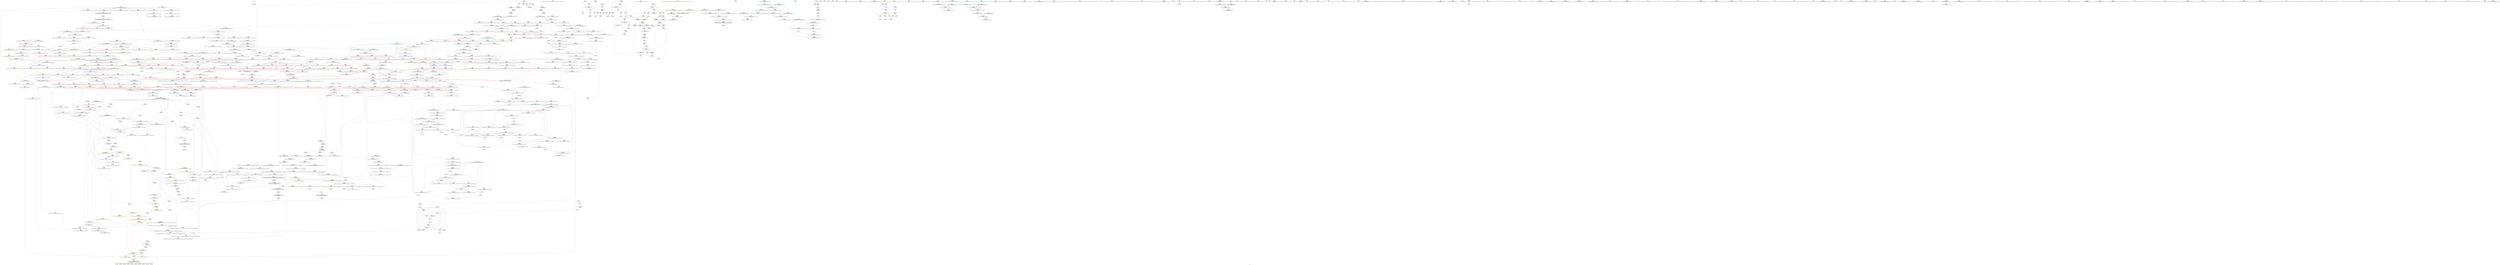 digraph "SVFG" {
	label="SVFG";

	Node0x55e8a5b0dbf0 [shape=record,color=grey,label="{NodeID: 0\nNullPtr}"];
	Node0x55e8a5b0dbf0 -> Node0x55e8a5b6c330[style=solid];
	Node0x55e8a5b74150 [shape=record,color=red,label="{NodeID: 443\n771\<--697\n\<--__first.addr\n_ZSt13__adjust_heapIPiliN9__gnu_cxx5__ops15_Iter_less_iterEEvT_T0_S5_T1_T2_\n}"];
	Node0x55e8a5b74150 -> Node0x55e8a5b78650[style=solid];
	Node0x55e8a5bf49a0 [shape=record,color=black,label="{NodeID: 1218\nMR_10V_4 = PHI(MR_10V_3, MR_10V_1, )\npts\{13 \}\n|{<s0>10}}"];
	Node0x55e8a5bf49a0:s0 -> Node0x55e8a5b98b30[style=dashed,color=blue];
	Node0x55e8a5b683c0 [shape=record,color=green,label="{NodeID: 111\n599\<--600\n_ZSt4moveIRiEONSt16remove_referenceIT_E4typeEOS2_\<--_ZSt4moveIRiEONSt16remove_referenceIT_E4typeEOS2__field_insensitive\n}"];
	Node0x55e8a5c6a130 [shape=record,color=black,label="{NodeID: 1661\n1254 = PHI(1296, )\n|{<s0>82}}"];
	Node0x55e8a5c6a130:s0 -> Node0x55e8a5c6d5a0[style=solid,color=red];
	Node0x55e8a5b898f0 [shape=record,color=red,label="{NodeID: 554\n1155\<--1142\n\<--__i\n_ZSt26__unguarded_insertion_sortIPiN9__gnu_cxx5__ops15_Iter_less_iterEEvT_S4_T0_\n}"];
	Node0x55e8a5b898f0 -> Node0x55e8a5b83730[style=solid];
	Node0x55e8a5b6c9e0 [shape=record,color=black,label="{NodeID: 222\n256\<--254\nsub.ptr.rhs.cast\<--\n_ZSt6__sortIPiN9__gnu_cxx5__ops15_Iter_less_iterEEvT_S4_T0_\n}"];
	Node0x55e8a5b6c9e0 -> Node0x55e8a5baa7a0[style=solid];
	Node0x55e8a5b8f380 [shape=record,color=blue,label="{NodeID: 665\n697\<--691\n__first.addr\<--__first\n_ZSt13__adjust_heapIPiliN9__gnu_cxx5__ops15_Iter_less_iterEEvT_T0_S5_T1_T2_\n}"];
	Node0x55e8a5b8f380 -> Node0x55e8a5b73e10[style=dashed];
	Node0x55e8a5b8f380 -> Node0x55e8a5b73ee0[style=dashed];
	Node0x55e8a5b8f380 -> Node0x55e8a5b73fb0[style=dashed];
	Node0x55e8a5b8f380 -> Node0x55e8a5b74080[style=dashed];
	Node0x55e8a5b8f380 -> Node0x55e8a5b74150[style=dashed];
	Node0x55e8a5b8f380 -> Node0x55e8a5b74220[style=dashed];
	Node0x55e8a5b8f380 -> Node0x55e8a5b742f0[style=dashed];
	Node0x55e8a5b7a530 [shape=record,color=red,label="{NodeID: 333\n124\<--123\n\<--arrayidx\nmain\n}"];
	Node0x55e8a5b7a530 -> Node0x55e8a5b83430[style=solid];
	Node0x55e8a5bad7a0 [shape=record,color=grey,label="{NodeID: 1108\n88 = Binary(87, 60, )\n}"];
	Node0x55e8a5bad7a0 -> Node0x55e8a5b8bf80[style=solid];
	Node0x55e8a5b64320 [shape=record,color=green,label="{NodeID: 1\n5\<--1\n\<--dummyObj\nCan only get source location for instruction, argument, global var or function.}"];
	Node0x55e8a5b74220 [shape=record,color=red,label="{NodeID: 444\n777\<--697\n\<--__first.addr\n_ZSt13__adjust_heapIPiliN9__gnu_cxx5__ops15_Iter_less_iterEEvT_T0_S5_T1_T2_\n}"];
	Node0x55e8a5b74220 -> Node0x55e8a5b78720[style=solid];
	Node0x55e8a5bf4ea0 [shape=record,color=black,label="{NodeID: 1219\nMR_10V_5 = PHI(MR_10V_4, MR_10V_2, MR_10V_2, )\npts\{13 \}\n|{|<s1>42}}"];
	Node0x55e8a5bf4ea0 -> Node0x55e8a5b85310[style=dashed];
	Node0x55e8a5bf4ea0:s1 -> Node0x55e8a5be8f80[style=dashed,color=red];
	Node0x55e8a5b684c0 [shape=record,color=green,label="{NodeID: 112\n610\<--611\n_ZSt13__adjust_heapIPiliN9__gnu_cxx5__ops15_Iter_less_iterEEvT_T0_S5_T1_T2_\<--_ZSt13__adjust_heapIPiliN9__gnu_cxx5__ops15_Iter_less_iterEEvT_T0_S5_T1_T2__field_insensitive\n}"];
	Node0x55e8a5c6a270 [shape=record,color=black,label="{NodeID: 1662\n1258 = PHI(1296, )\n|{<s0>82}}"];
	Node0x55e8a5c6a270:s0 -> Node0x55e8a5c6d6b0[style=solid,color=red];
	Node0x55e8a5b899c0 [shape=record,color=red,label="{NodeID: 555\n1159\<--1142\n\<--__i\n_ZSt26__unguarded_insertion_sortIPiN9__gnu_cxx5__ops15_Iter_less_iterEEvT_S4_T0_\n|{<s0>71}}"];
	Node0x55e8a5b899c0:s0 -> Node0x55e8a5c6f0e0[style=solid,color=red];
	Node0x55e8a5b6cab0 [shape=record,color=black,label="{NodeID: 223\n305\<--303\nsub.ptr.lhs.cast\<--\n_ZSt16__introsort_loopIPilN9__gnu_cxx5__ops15_Iter_less_iterEEvT_S4_T0_T1_\n}"];
	Node0x55e8a5b6cab0 -> Node0x55e8a5bab9a0[style=solid];
	Node0x55e8a5b8f450 [shape=record,color=blue,label="{NodeID: 666\n699\<--692\n__holeIndex.addr\<--__holeIndex\n_ZSt13__adjust_heapIPiliN9__gnu_cxx5__ops15_Iter_less_iterEEvT_T0_S5_T1_T2_\n}"];
	Node0x55e8a5b8f450 -> Node0x55e8a5b743c0[style=dashed];
	Node0x55e8a5b8f450 -> Node0x55e8a5b74490[style=dashed];
	Node0x55e8a5b8f450 -> Node0x55e8a5b74560[style=dashed];
	Node0x55e8a5b8f450 -> Node0x55e8a5b74630[style=dashed];
	Node0x55e8a5b8f450 -> Node0x55e8a5b8fad0[style=dashed];
	Node0x55e8a5b8f450 -> Node0x55e8a5b8fd40[style=dashed];
	Node0x55e8a5b8f450 -> Node0x55e8a5bf53a0[style=dashed];
	Node0x55e8a5b7a600 [shape=record,color=red,label="{NodeID: 334\n147\<--146\n\<--arrayidx24\nmain\n}"];
	Node0x55e8a5b7a600 -> Node0x55e8a5b823b0[style=solid];
	Node0x55e8a5bad920 [shape=record,color=grey,label="{NodeID: 1109\n135 = Binary(134, 60, )\n}"];
	Node0x55e8a5bad920 -> Node0x55e8a5bad620[style=solid];
	Node0x55e8a5b643b0 [shape=record,color=green,label="{NodeID: 2\n14\<--1\n.str\<--dummyObj\nGlob }"];
	Node0x55e8a5b742f0 [shape=record,color=red,label="{NodeID: 445\n791\<--697\n\<--__first.addr\n_ZSt13__adjust_heapIPiliN9__gnu_cxx5__ops15_Iter_less_iterEEvT_T0_S5_T1_T2_\n|{<s0>42}}"];
	Node0x55e8a5b742f0:s0 -> Node0x55e8a5c6b660[style=solid,color=red];
	Node0x55e8a5bf53a0 [shape=record,color=black,label="{NodeID: 1220\nMR_134V_6 = PHI(MR_134V_5, MR_134V_3, MR_134V_3, )\npts\{700 \}\n}"];
	Node0x55e8a5bf53a0 -> Node0x55e8a5b74700[style=dashed];
	Node0x55e8a5b685c0 [shape=record,color=green,label="{NodeID: 113\n625\<--626\nthis.addr\<--this.addr_field_insensitive\n_ZNK9__gnu_cxx5__ops15_Iter_less_iterclIPiS3_EEbT_T0_\n}"];
	Node0x55e8a5b685c0 -> Node0x55e8a5b73110[style=solid];
	Node0x55e8a5b685c0 -> Node0x55e8a5b8eb60[style=solid];
	Node0x55e8a5c6a3b0 [shape=record,color=black,label="{NodeID: 1663\n1260 = PHI(1296, )\n|{<s0>82}}"];
	Node0x55e8a5c6a3b0:s0 -> Node0x55e8a5c6d7c0[style=solid,color=red];
	Node0x55e8a5b89a90 [shape=record,color=red,label="{NodeID: 556\n1163\<--1142\n\<--__i\n_ZSt26__unguarded_insertion_sortIPiN9__gnu_cxx5__ops15_Iter_less_iterEEvT_S4_T0_\n}"];
	Node0x55e8a5b89a90 -> Node0x55e8a5b77bc0[style=solid];
	Node0x55e8a5b6cb80 [shape=record,color=black,label="{NodeID: 224\n306\<--304\nsub.ptr.rhs.cast\<--\n_ZSt16__introsort_loopIPilN9__gnu_cxx5__ops15_Iter_less_iterEEvT_S4_T0_T1_\n}"];
	Node0x55e8a5b6cb80 -> Node0x55e8a5bab9a0[style=solid];
	Node0x55e8a5b8f520 [shape=record,color=blue,label="{NodeID: 667\n701\<--693\n__len.addr\<--__len\n_ZSt13__adjust_heapIPiliN9__gnu_cxx5__ops15_Iter_less_iterEEvT_T0_S5_T1_T2_\n}"];
	Node0x55e8a5b8f520 -> Node0x55e8a5b747d0[style=dashed];
	Node0x55e8a5b8f520 -> Node0x55e8a5b748a0[style=dashed];
	Node0x55e8a5b8f520 -> Node0x55e8a5b74970[style=dashed];
	Node0x55e8a5b7a6d0 [shape=record,color=red,label="{NodeID: 335\n159\<--156\n\<--call29\nmain\n}"];
	Node0x55e8a5b7a6d0 -> Node0x55e8a5b8c940[style=solid];
	Node0x55e8a5badaa0 [shape=record,color=grey,label="{NodeID: 1110\n677 = Binary(676, 259, )\n|{<s0>35}}"];
	Node0x55e8a5badaa0:s0 -> Node0x55e8a5c6e100[style=solid,color=red];
	Node0x55e8a5b64660 [shape=record,color=green,label="{NodeID: 3\n16\<--1\nstderr\<--dummyObj\nGlob }"];
	Node0x55e8a5b743c0 [shape=record,color=red,label="{NodeID: 446\n717\<--699\n\<--__holeIndex.addr\n_ZSt13__adjust_heapIPiliN9__gnu_cxx5__ops15_Iter_less_iterEEvT_T0_S5_T1_T2_\n}"];
	Node0x55e8a5b743c0 -> Node0x55e8a5b8f6c0[style=solid];
	Node0x55e8a5bf58a0 [shape=record,color=black,label="{NodeID: 1221\nMR_142V_8 = PHI(MR_142V_7, MR_142V_3, MR_142V_3, )\npts\{708 \}\n}"];
	Node0x55e8a5b68690 [shape=record,color=green,label="{NodeID: 114\n627\<--628\n__it1.addr\<--__it1.addr_field_insensitive\n_ZNK9__gnu_cxx5__ops15_Iter_less_iterclIPiS3_EEbT_T0_\n}"];
	Node0x55e8a5b68690 -> Node0x55e8a5b731e0[style=solid];
	Node0x55e8a5b68690 -> Node0x55e8a5b8ec30[style=solid];
	Node0x55e8a5c6a4f0 [shape=record,color=black,label="{NodeID: 1664\n1261 = PHI(1272, )\n}"];
	Node0x55e8a5c6a4f0 -> Node0x55e8a5b75f50[style=solid];
	Node0x55e8a5b89b60 [shape=record,color=red,label="{NodeID: 557\n1181\<--1172\n\<--__first.addr\n_ZSt13move_backwardIPiS0_ET0_T_S2_S1_\n|{<s0>72}}"];
	Node0x55e8a5b89b60:s0 -> Node0x55e8a5c6dd10[style=solid,color=red];
	Node0x55e8a5b6cc50 [shape=record,color=black,label="{NodeID: 225\n351\<--347\ncast\<--\n_ZSt4__lgl\n}"];
	Node0x55e8a5b8f5f0 [shape=record,color=blue,label="{NodeID: 668\n703\<--694\n__value.addr\<--__value\n_ZSt13__adjust_heapIPiliN9__gnu_cxx5__ops15_Iter_less_iterEEvT_T0_S5_T1_T2_\n}"];
	Node0x55e8a5b8f5f0 -> Node0x55e8a5b85170[style=dashed];
	Node0x55e8a5b8f5f0 -> Node0x55e8a5b85240[style=dashed];
	Node0x55e8a5b8f5f0 -> Node0x55e8a5b85310[style=dashed];
	Node0x55e8a5b7a7a0 [shape=record,color=red,label="{NodeID: 336\n198\<--188\n\<--__first.addr\n_ZSt4sortIPiEvT_S1_\n|{<s0>10}}"];
	Node0x55e8a5b7a7a0:s0 -> Node0x55e8a5c6eb10[style=solid,color=red];
	Node0x55e8a5badc20 [shape=record,color=grey,label="{NodeID: 1111\n676 = Binary(674, 675, )\n}"];
	Node0x55e8a5badc20 -> Node0x55e8a5badaa0[style=solid];
	Node0x55e8a5b64720 [shape=record,color=green,label="{NodeID: 4\n17\<--1\n.str.1\<--dummyObj\nGlob }"];
	Node0x55e8a5b74490 [shape=record,color=red,label="{NodeID: 447\n719\<--699\n\<--__holeIndex.addr\n_ZSt13__adjust_heapIPiliN9__gnu_cxx5__ops15_Iter_less_iterEEvT_T0_S5_T1_T2_\n}"];
	Node0x55e8a5b74490 -> Node0x55e8a5b8f790[style=solid];
	Node0x55e8a5bf5da0 [shape=record,color=black,label="{NodeID: 1222\nMR_10V_2 = PHI(MR_10V_4, MR_10V_1, )\npts\{13 \}\n|{<s0>25}}"];
	Node0x55e8a5bf5da0:s0 -> Node0x55e8a5be8580[style=dashed,color=blue];
	Node0x55e8a5b6d0c0 [shape=record,color=green,label="{NodeID: 115\n629\<--630\n__it2.addr\<--__it2.addr_field_insensitive\n_ZNK9__gnu_cxx5__ops15_Iter_less_iterclIPiS3_EEbT_T0_\n}"];
	Node0x55e8a5b6d0c0 -> Node0x55e8a5b732b0[style=solid];
	Node0x55e8a5b6d0c0 -> Node0x55e8a5b8ed00[style=solid];
	Node0x55e8a5c6a630 [shape=record,color=black,label="{NodeID: 1665\n1292 = PHI(1303, )\n}"];
	Node0x55e8a5c6a630 -> Node0x55e8a5b760f0[style=solid];
	Node0x55e8a5b89c30 [shape=record,color=red,label="{NodeID: 558\n1185\<--1174\n\<--__last.addr\n_ZSt13move_backwardIPiS0_ET0_T_S2_S1_\n|{<s0>73}}"];
	Node0x55e8a5b89c30:s0 -> Node0x55e8a5c6dd10[style=solid,color=red];
	Node0x55e8a5b6cd20 [shape=record,color=black,label="{NodeID: 226\n352\<--347\nconv\<--\n_ZSt4__lgl\n}"];
	Node0x55e8a5b6cd20 -> Node0x55e8a5bacea0[style=solid];
	Node0x55e8a5b8f6c0 [shape=record,color=blue,label="{NodeID: 669\n705\<--717\n__topIndex\<--\n_ZSt13__adjust_heapIPiliN9__gnu_cxx5__ops15_Iter_less_iterEEvT_T0_S5_T1_T2_\n}"];
	Node0x55e8a5b8f6c0 -> Node0x55e8a5b74a40[style=dashed];
	Node0x55e8a5b7a870 [shape=record,color=red,label="{NodeID: 337\n199\<--190\n\<--__last.addr\n_ZSt4sortIPiEvT_S1_\n|{<s0>10}}"];
	Node0x55e8a5b7a870:s0 -> Node0x55e8a5c6ec20[style=solid,color=red];
	Node0x55e8a5badda0 [shape=record,color=grey,label="{NodeID: 1112\n729 = Binary(728, 541, )\n}"];
	Node0x55e8a5badda0 -> Node0x55e8a5b81c30[style=solid];
	Node0x55e8a5b647e0 [shape=record,color=green,label="{NodeID: 5\n19\<--1\n.str.2\<--dummyObj\nGlob }"];
	Node0x55e8a5b74560 [shape=record,color=red,label="{NodeID: 448\n751\<--699\n\<--__holeIndex.addr\n_ZSt13__adjust_heapIPiliN9__gnu_cxx5__ops15_Iter_less_iterEEvT_T0_S5_T1_T2_\n}"];
	Node0x55e8a5bf62a0 [shape=record,color=black,label="{NodeID: 1223\nMR_101V_2 = PHI(MR_101V_3, MR_101V_1, )\npts\{564 \}\n}"];
	Node0x55e8a5b6d190 [shape=record,color=green,label="{NodeID: 116\n646\<--647\n__first.addr\<--__first.addr_field_insensitive\n_ZSt10__pop_heapIPiN9__gnu_cxx5__ops15_Iter_less_iterEEvT_S4_S4_RT0_\n}"];
	Node0x55e8a5b6d190 -> Node0x55e8a5b73520[style=solid];
	Node0x55e8a5b6d190 -> Node0x55e8a5b735f0[style=solid];
	Node0x55e8a5b6d190 -> Node0x55e8a5b736c0[style=solid];
	Node0x55e8a5b6d190 -> Node0x55e8a5b8edd0[style=solid];
	Node0x55e8a5c6a770 [shape=record,color=black,label="{NodeID: 1666\n1023 = PHI(929, 939, 943, 953, 961, 965, 1015, )\n0th arg _ZSt9iter_swapIPiS0_EvT_T0_ }"];
	Node0x55e8a5c6a770 -> Node0x55e8a5b91330[style=solid];
	Node0x55e8a5b89d00 [shape=record,color=red,label="{NodeID: 559\n1187\<--1176\n\<--__result.addr\n_ZSt13move_backwardIPiS0_ET0_T_S2_S1_\n|{<s0>74}}"];
	Node0x55e8a5b89d00:s0 -> Node0x55e8a5c70760[style=solid,color=red];
	Node0x55e8a5b6cdf0 [shape=record,color=black,label="{NodeID: 227\n341\<--353\n_ZSt4__lgl_ret\<--sub\n_ZSt4__lgl\n|{<s0>11}}"];
	Node0x55e8a5b6cdf0:s0 -> Node0x55e8a5c67470[style=solid,color=blue];
	Node0x55e8a5b8f790 [shape=record,color=blue,label="{NodeID: 670\n707\<--719\n__secondChild\<--\n_ZSt13__adjust_heapIPiliN9__gnu_cxx5__ops15_Iter_less_iterEEvT_T0_S5_T1_T2_\n}"];
	Node0x55e8a5b8f790 -> Node0x55e8a5b74b10[style=dashed];
	Node0x55e8a5b8f790 -> Node0x55e8a5b74be0[style=dashed];
	Node0x55e8a5b8f790 -> Node0x55e8a5b750c0[style=dashed];
	Node0x55e8a5b8f790 -> Node0x55e8a5b84f00[style=dashed];
	Node0x55e8a5b8f790 -> Node0x55e8a5b8f860[style=dashed];
	Node0x55e8a5b8f790 -> Node0x55e8a5b8fba0[style=dashed];
	Node0x55e8a5b8f790 -> Node0x55e8a5bf58a0[style=dashed];
	Node0x55e8a5b7a940 [shape=record,color=red,label="{NodeID: 338\n230\<--210\n\<--retval\n_ZSt3minIiERKT_S2_S2_\n}"];
	Node0x55e8a5b7a940 -> Node0x55e8a5b6c840[style=solid];
	Node0x55e8a5b80eb0 [shape=record,color=grey,label="{NodeID: 1113\n725 = Binary(724, 264, )\n}"];
	Node0x55e8a5b80eb0 -> Node0x55e8a5b847b0[style=solid];
	Node0x55e8a5b65050 [shape=record,color=green,label="{NodeID: 6\n21\<--1\n.str.3\<--dummyObj\nGlob }"];
	Node0x55e8a5b74630 [shape=record,color=red,label="{NodeID: 449\n778\<--699\n\<--__holeIndex.addr\n_ZSt13__adjust_heapIPiliN9__gnu_cxx5__ops15_Iter_less_iterEEvT_T0_S5_T1_T2_\n}"];
	Node0x55e8a5bf67a0 [shape=record,color=black,label="{NodeID: 1224\nMR_103V_2 = PHI(MR_103V_4, MR_103V_1, )\npts\{566 \}\n}"];
	Node0x55e8a5b6d260 [shape=record,color=green,label="{NodeID: 117\n648\<--649\n__last.addr\<--__last.addr_field_insensitive\n_ZSt10__pop_heapIPiN9__gnu_cxx5__ops15_Iter_less_iterEEvT_S4_S4_RT0_\n}"];
	Node0x55e8a5b6d260 -> Node0x55e8a5b73790[style=solid];
	Node0x55e8a5b6d260 -> Node0x55e8a5b8eea0[style=solid];
	Node0x55e8a5c6ad90 [shape=record,color=black,label="{NodeID: 1667\n1024 = PHI(930, 940, 944, 954, 962, 966, 1016, )\n1st arg _ZSt9iter_swapIPiS0_EvT_T0_ }"];
	Node0x55e8a5c6ad90 -> Node0x55e8a5b91400[style=solid];
	Node0x55e8a5b89dd0 [shape=record,color=red,label="{NodeID: 560\n1203\<--1196\n\<--__last.addr\n_ZSt25__unguarded_linear_insertIPiN9__gnu_cxx5__ops14_Val_less_iterEEvT_T0_\n|{<s0>75}}"];
	Node0x55e8a5b89dd0:s0 -> Node0x55e8a5c6c770[style=solid,color=red];
	Node0x55e8a5b6cec0 [shape=record,color=black,label="{NodeID: 228\n375\<--373\nsub.ptr.lhs.cast\<--\n_ZSt22__final_insertion_sortIPiN9__gnu_cxx5__ops15_Iter_less_iterEEvT_S4_T0_\n}"];
	Node0x55e8a5b6cec0 -> Node0x55e8a5bad1a0[style=solid];
	Node0x55e8a5b8f860 [shape=record,color=blue,label="{NodeID: 671\n707\<--730\n__secondChild\<--mul\n_ZSt13__adjust_heapIPiliN9__gnu_cxx5__ops15_Iter_less_iterEEvT_T0_S5_T1_T2_\n}"];
	Node0x55e8a5b8f860 -> Node0x55e8a5b74b10[style=dashed];
	Node0x55e8a5b8f860 -> Node0x55e8a5b74be0[style=dashed];
	Node0x55e8a5b8f860 -> Node0x55e8a5b74cb0[style=dashed];
	Node0x55e8a5b8f860 -> Node0x55e8a5b74d80[style=dashed];
	Node0x55e8a5b8f860 -> Node0x55e8a5b74e50[style=dashed];
	Node0x55e8a5b8f860 -> Node0x55e8a5b74f20[style=dashed];
	Node0x55e8a5b8f860 -> Node0x55e8a5b74ff0[style=dashed];
	Node0x55e8a5b8f860 -> Node0x55e8a5b750c0[style=dashed];
	Node0x55e8a5b8f860 -> Node0x55e8a5b84f00[style=dashed];
	Node0x55e8a5b8f860 -> Node0x55e8a5b8f860[style=dashed];
	Node0x55e8a5b8f860 -> Node0x55e8a5b8f930[style=dashed];
	Node0x55e8a5b8f860 -> Node0x55e8a5b8fba0[style=dashed];
	Node0x55e8a5b8f860 -> Node0x55e8a5bf58a0[style=dashed];
	Node0x55e8a5b7aa10 [shape=record,color=red,label="{NodeID: 339\n220\<--212\n\<--__a.addr\n_ZSt3minIiERKT_S2_S2_\n}"];
	Node0x55e8a5b7aa10 -> Node0x55e8a5b7ae20[style=solid];
	Node0x55e8a5b81030 [shape=record,color=grey,label="{NodeID: 1114\n724 = Binary(723, 541, )\n}"];
	Node0x55e8a5b81030 -> Node0x55e8a5b80eb0[style=solid];
	Node0x55e8a5b650e0 [shape=record,color=green,label="{NodeID: 7\n23\<--1\n.str.4\<--dummyObj\nGlob }"];
	Node0x55e8a5b74700 [shape=record,color=red,label="{NodeID: 450\n792\<--699\n\<--__holeIndex.addr\n_ZSt13__adjust_heapIPiliN9__gnu_cxx5__ops15_Iter_less_iterEEvT_T0_S5_T1_T2_\n|{<s0>42}}"];
	Node0x55e8a5b74700:s0 -> Node0x55e8a5c6b730[style=solid,color=red];
	Node0x55e8a5bf6ca0 [shape=record,color=black,label="{NodeID: 1225\nMR_105V_2 = PHI(MR_105V_4, MR_105V_1, )\npts\{568 \}\n}"];
	Node0x55e8a5b6d330 [shape=record,color=green,label="{NodeID: 118\n650\<--651\n__result.addr\<--__result.addr_field_insensitive\n_ZSt10__pop_heapIPiN9__gnu_cxx5__ops15_Iter_less_iterEEvT_S4_S4_RT0_\n}"];
	Node0x55e8a5b6d330 -> Node0x55e8a5b73860[style=solid];
	Node0x55e8a5b6d330 -> Node0x55e8a5b73930[style=solid];
	Node0x55e8a5b6d330 -> Node0x55e8a5b8ef70[style=solid];
	Node0x55e8a5bd0490 [shape=record,color=black,label="{NodeID: 1668\n342 = PHI(258, )\n0th arg _ZSt4__lgl }"];
	Node0x55e8a5bd0490 -> Node0x55e8a5b8d710[style=solid];
	Node0x55e8a5b89ea0 [shape=record,color=red,label="{NodeID: 561\n1207\<--1196\n\<--__last.addr\n_ZSt25__unguarded_linear_insertIPiN9__gnu_cxx5__ops14_Val_less_iterEEvT_T0_\n}"];
	Node0x55e8a5b89ea0 -> Node0x55e8a5b92510[style=solid];
	Node0x55e8a5b6cf90 [shape=record,color=black,label="{NodeID: 229\n376\<--374\nsub.ptr.rhs.cast\<--\n_ZSt22__final_insertion_sortIPiN9__gnu_cxx5__ops15_Iter_less_iterEEvT_S4_T0_\n}"];
	Node0x55e8a5b6cf90 -> Node0x55e8a5bad1a0[style=solid];
	Node0x55e8a5b8f930 [shape=record,color=blue,label="{NodeID: 672\n707\<--742\n__secondChild\<--dec\n_ZSt13__adjust_heapIPiliN9__gnu_cxx5__ops15_Iter_less_iterEEvT_T0_S5_T1_T2_\n}"];
	Node0x55e8a5b8f930 -> Node0x55e8a5b74b10[style=dashed];
	Node0x55e8a5b8f930 -> Node0x55e8a5b74be0[style=dashed];
	Node0x55e8a5b8f930 -> Node0x55e8a5b74f20[style=dashed];
	Node0x55e8a5b8f930 -> Node0x55e8a5b74ff0[style=dashed];
	Node0x55e8a5b8f930 -> Node0x55e8a5b750c0[style=dashed];
	Node0x55e8a5b8f930 -> Node0x55e8a5b84f00[style=dashed];
	Node0x55e8a5b8f930 -> Node0x55e8a5b8f860[style=dashed];
	Node0x55e8a5b8f930 -> Node0x55e8a5b8fba0[style=dashed];
	Node0x55e8a5b8f930 -> Node0x55e8a5bf58a0[style=dashed];
	Node0x55e8a5b7aae0 [shape=record,color=red,label="{NodeID: 340\n227\<--212\n\<--__a.addr\n_ZSt3minIiERKT_S2_S2_\n}"];
	Node0x55e8a5b7aae0 -> Node0x55e8a5b8cfc0[style=solid];
	Node0x55e8a5b811b0 [shape=record,color=grey,label="{NodeID: 1115\n451 = Binary(450, 259, )\n}"];
	Node0x55e8a5b811b0 -> Node0x55e8a5b81330[style=solid];
	Node0x55e8a5b651a0 [shape=record,color=green,label="{NodeID: 8\n25\<--1\n.str.5\<--dummyObj\nGlob }"];
	Node0x55e8a5b747d0 [shape=record,color=red,label="{NodeID: 451\n723\<--701\n\<--__len.addr\n_ZSt13__adjust_heapIPiliN9__gnu_cxx5__ops15_Iter_less_iterEEvT_T0_S5_T1_T2_\n}"];
	Node0x55e8a5b747d0 -> Node0x55e8a5b81030[style=solid];
	Node0x55e8a5bf71a0 [shape=record,color=black,label="{NodeID: 1226\nMR_10V_2 = PHI(MR_10V_3, MR_10V_1, )\npts\{13 \}\n|{<s0>22|<s1>28|<s2>28|<s3>28}}"];
	Node0x55e8a5bf71a0:s0 -> Node0x55e8a5b989d0[style=dashed,color=blue];
	Node0x55e8a5bf71a0:s1 -> Node0x55e8a5b73ad0[style=dashed,color=red];
	Node0x55e8a5bf71a0:s2 -> Node0x55e8a5b73ba0[style=dashed,color=red];
	Node0x55e8a5bf71a0:s3 -> Node0x55e8a5b8f1e0[style=dashed,color=red];
	Node0x55e8a5b6d400 [shape=record,color=green,label="{NodeID: 119\n652\<--653\n__comp.addr\<--__comp.addr_field_insensitive\n_ZSt10__pop_heapIPiN9__gnu_cxx5__ops15_Iter_less_iterEEvT_S4_S4_RT0_\n}"];
	Node0x55e8a5b6d400 -> Node0x55e8a5b73a00[style=solid];
	Node0x55e8a5b6d400 -> Node0x55e8a5b8f040[style=solid];
	Node0x55e8a5bd05a0 [shape=record,color=black,label="{NodeID: 1669\n1304 = PHI(1289, )\n0th arg _ZNSt20__copy_move_backwardILb1ELb1ESt26random_access_iterator_tagE13__copy_move_bIiEEPT_PKS3_S6_S4_ }"];
	Node0x55e8a5bd05a0 -> Node0x55e8a5b93140[style=solid];
	Node0x55e8a5b89f70 [shape=record,color=red,label="{NodeID: 562\n1221\<--1196\n\<--__last.addr\n_ZSt25__unguarded_linear_insertIPiN9__gnu_cxx5__ops14_Val_less_iterEEvT_T0_\n}"];
	Node0x55e8a5b89f70 -> Node0x55e8a5b926b0[style=solid];
	Node0x55e8a5bff7f0 [shape=record,color=yellow,style=double,label="{NodeID: 1337\n107V_1 = ENCHI(MR_107V_0)\npts\{655 704 829 1045 1077 1199 \}\nFun[_ZSt11__make_heapIPiN9__gnu_cxx5__ops15_Iter_less_iterEEvT_S4_RT0_]}"];
	Node0x55e8a5bff7f0 -> Node0x55e8a5b72f70[style=dashed];
	Node0x55e8a5bff7f0 -> Node0x55e8a5b73040[style=dashed];
	Node0x55e8a5b75180 [shape=record,color=black,label="{NodeID: 230\n448\<--446\nsub.ptr.lhs.cast\<--\n_ZSt27__unguarded_partition_pivotIPiN9__gnu_cxx5__ops15_Iter_less_iterEET_S4_S4_T0_\n}"];
	Node0x55e8a5b75180 -> Node0x55e8a5b814b0[style=solid];
	Node0x55e8a5b8fa00 [shape=record,color=blue,label="{NodeID: 673\n752\<--749\nadd.ptr5\<--\n_ZSt13__adjust_heapIPiliN9__gnu_cxx5__ops15_Iter_less_iterEEvT_T0_S5_T1_T2_\n}"];
	Node0x55e8a5b8fa00 -> Node0x55e8a5be5d80[style=dashed];
	Node0x55e8a5b7abb0 [shape=record,color=red,label="{NodeID: 341\n218\<--214\n\<--__b.addr\n_ZSt3minIiERKT_S2_S2_\n}"];
	Node0x55e8a5b7abb0 -> Node0x55e8a5b7ad50[style=solid];
	Node0x55e8a5b81330 [shape=record,color=grey,label="{NodeID: 1116\n452 = Binary(451, 264, )\n}"];
	Node0x55e8a5b652a0 [shape=record,color=green,label="{NodeID: 9\n60\<--1\n\<--dummyObj\nCan only get source location for instruction, argument, global var or function.}"];
	Node0x55e8a5b748a0 [shape=record,color=red,label="{NodeID: 452\n757\<--701\n\<--__len.addr\n_ZSt13__adjust_heapIPiliN9__gnu_cxx5__ops15_Iter_less_iterEEvT_T0_S5_T1_T2_\n}"];
	Node0x55e8a5b748a0 -> Node0x55e8a5b82230[style=solid];
	Node0x55e8a5bf76a0 [shape=record,color=black,label="{NodeID: 1227\nMR_90V_3 = PHI(MR_90V_4, MR_90V_2, )\npts\{527 \}\n}"];
	Node0x55e8a5bf76a0 -> Node0x55e8a5b720d0[style=dashed];
	Node0x55e8a5bf76a0 -> Node0x55e8a5b721a0[style=dashed];
	Node0x55e8a5bf76a0 -> Node0x55e8a5b8e4e0[style=dashed];
	Node0x55e8a5b6d4d0 [shape=record,color=green,label="{NodeID: 120\n654\<--655\n__value\<--__value_field_insensitive\n_ZSt10__pop_heapIPiN9__gnu_cxx5__ops15_Iter_less_iterEEvT_S4_S4_RT0_\n|{|<s1>34}}"];
	Node0x55e8a5b6d4d0 -> Node0x55e8a5b8f110[style=solid];
	Node0x55e8a5b6d4d0:s1 -> Node0x55e8a5c6c770[style=solid,color=red];
	Node0x55e8a5c6afe0 [shape=record,color=black,label="{NodeID: 1670\n1305 = PHI(1290, )\n1st arg _ZNSt20__copy_move_backwardILb1ELb1ESt26random_access_iterator_tagE13__copy_move_bIiEEPT_PKS3_S6_S4_ }"];
	Node0x55e8a5c6afe0 -> Node0x55e8a5b93210[style=solid];
	Node0x55e8a5b8a040 [shape=record,color=red,label="{NodeID: 563\n1231\<--1196\n\<--__last.addr\n_ZSt25__unguarded_linear_insertIPiN9__gnu_cxx5__ops14_Val_less_iterEEvT_T0_\n}"];
	Node0x55e8a5b8a040 -> Node0x55e8a5b92920[style=solid];
	Node0x55e8a5bff960 [shape=record,color=yellow,style=double,label="{NodeID: 1338\n10V_1 = ENCHI(MR_10V_0)\npts\{13 \}\nFun[_ZSt6__sortIPiN9__gnu_cxx5__ops15_Iter_less_iterEEvT_S4_T0_]|{|<s1>12}}"];
	Node0x55e8a5bff960 -> Node0x55e8a5bf49a0[style=dashed];
	Node0x55e8a5bff960:s1 -> Node0x55e8a5be9e80[style=dashed,color=red];
	Node0x55e8a5b75250 [shape=record,color=black,label="{NodeID: 231\n449\<--447\nsub.ptr.rhs.cast\<--\n_ZSt27__unguarded_partition_pivotIPiN9__gnu_cxx5__ops15_Iter_less_iterEET_S4_S4_T0_\n}"];
	Node0x55e8a5b75250 -> Node0x55e8a5b814b0[style=solid];
	Node0x55e8a5b8fad0 [shape=record,color=blue,label="{NodeID: 674\n699\<--754\n__holeIndex.addr\<--\n_ZSt13__adjust_heapIPiliN9__gnu_cxx5__ops15_Iter_less_iterEEvT_T0_S5_T1_T2_\n}"];
	Node0x55e8a5b8fad0 -> Node0x55e8a5b74560[style=dashed];
	Node0x55e8a5b8fad0 -> Node0x55e8a5b74630[style=dashed];
	Node0x55e8a5b8fad0 -> Node0x55e8a5b8fad0[style=dashed];
	Node0x55e8a5b8fad0 -> Node0x55e8a5b8fd40[style=dashed];
	Node0x55e8a5b8fad0 -> Node0x55e8a5bf53a0[style=dashed];
	Node0x55e8a5b7ac80 [shape=record,color=red,label="{NodeID: 342\n224\<--214\n\<--__b.addr\n_ZSt3minIiERKT_S2_S2_\n}"];
	Node0x55e8a5b7ac80 -> Node0x55e8a5b8cef0[style=solid];
	Node0x55e8a5b814b0 [shape=record,color=grey,label="{NodeID: 1117\n450 = Binary(448, 449, )\n}"];
	Node0x55e8a5b814b0 -> Node0x55e8a5b811b0[style=solid];
	Node0x55e8a5b653a0 [shape=record,color=green,label="{NodeID: 10\n100\<--1\n\<--dummyObj\nCan only get source location for instruction, argument, global var or function.}"];
	Node0x55e8a5b74970 [shape=record,color=red,label="{NodeID: 453\n762\<--701\n\<--__len.addr\n_ZSt13__adjust_heapIPiliN9__gnu_cxx5__ops15_Iter_less_iterEEvT_T0_S5_T1_T2_\n}"];
	Node0x55e8a5b74970 -> Node0x55e8a5b81f30[style=solid];
	Node0x55e8a5b6d5a0 [shape=record,color=green,label="{NodeID: 121\n656\<--657\nagg.tmp\<--agg.tmp_field_insensitive\n_ZSt10__pop_heapIPiN9__gnu_cxx5__ops15_Iter_less_iterEEvT_S4_S4_RT0_\n}"];
	Node0x55e8a5c6b0b0 [shape=record,color=black,label="{NodeID: 1671\n1306 = PHI(1291, )\n2nd arg _ZNSt20__copy_move_backwardILb1ELb1ESt26random_access_iterator_tagE13__copy_move_bIiEEPT_PKS3_S6_S4_ }"];
	Node0x55e8a5c6b0b0 -> Node0x55e8a5b932e0[style=solid];
	Node0x55e8a5b8a110 [shape=record,color=red,label="{NodeID: 564\n1209\<--1200\n\<--__next\n_ZSt25__unguarded_linear_insertIPiN9__gnu_cxx5__ops14_Val_less_iterEEvT_T0_\n}"];
	Node0x55e8a5b8a110 -> Node0x55e8a5b77c90[style=solid];
	Node0x55e8a5b75320 [shape=record,color=black,label="{NodeID: 232\n428\<--468\n_ZSt27__unguarded_partition_pivotIPiN9__gnu_cxx5__ops15_Iter_less_iterEET_S4_S4_T0__ret\<--call\n_ZSt27__unguarded_partition_pivotIPiN9__gnu_cxx5__ops15_Iter_less_iterEET_S4_S4_T0_\n|{<s0>15}}"];
	Node0x55e8a5b75320:s0 -> Node0x55e8a5c675b0[style=solid,color=blue];
	Node0x55e8a5b8fba0 [shape=record,color=blue,label="{NodeID: 675\n707\<--769\n__secondChild\<--mul12\n_ZSt13__adjust_heapIPiliN9__gnu_cxx5__ops15_Iter_less_iterEEvT_T0_S5_T1_T2_\n}"];
	Node0x55e8a5b8fba0 -> Node0x55e8a5b84fd0[style=dashed];
	Node0x55e8a5b8fba0 -> Node0x55e8a5b850a0[style=dashed];
	Node0x55e8a5b8fba0 -> Node0x55e8a5bf58a0[style=dashed];
	Node0x55e8a5b7ad50 [shape=record,color=red,label="{NodeID: 343\n219\<--218\n\<--\n_ZSt3minIiERKT_S2_S2_\n}"];
	Node0x55e8a5b7ad50 -> Node0x55e8a5b82830[style=solid];
	Node0x55e8a5b81630 [shape=record,color=grey,label="{NodeID: 1118\n59 = Binary(58, 60, )\n}"];
	Node0x55e8a5b654a0 [shape=record,color=green,label="{NodeID: 11\n132\<--1\n\<--dummyObj\nCan only get source location for instruction, argument, global var or function.}"];
	Node0x55e8a5b74a40 [shape=record,color=red,label="{NodeID: 454\n793\<--705\n\<--__topIndex\n_ZSt13__adjust_heapIPiliN9__gnu_cxx5__ops15_Iter_less_iterEEvT_T0_S5_T1_T2_\n|{<s0>42}}"];
	Node0x55e8a5b74a40:s0 -> Node0x55e8a5c6b800[style=solid,color=red];
	Node0x55e8a5b6d670 [shape=record,color=green,label="{NodeID: 122\n685\<--686\n__t.addr\<--__t.addr_field_insensitive\n_ZSt4moveIRiEONSt16remove_referenceIT_E4typeEOS2_\n}"];
	Node0x55e8a5b6d670 -> Node0x55e8a5b73d40[style=solid];
	Node0x55e8a5b6d670 -> Node0x55e8a5b8f2b0[style=solid];
	Node0x55e8a5c6b180 [shape=record,color=black,label="{NodeID: 1672\n642 = PHI(507, 546, )\n0th arg _ZSt10__pop_heapIPiN9__gnu_cxx5__ops15_Iter_less_iterEEvT_S4_S4_RT0_ }"];
	Node0x55e8a5c6b180 -> Node0x55e8a5b8edd0[style=solid];
	Node0x55e8a5b8a1e0 [shape=record,color=red,label="{NodeID: 565\n1213\<--1200\n\<--__next\n_ZSt25__unguarded_linear_insertIPiN9__gnu_cxx5__ops14_Val_less_iterEEvT_T0_\n|{<s0>76}}"];
	Node0x55e8a5b8a1e0:s0 -> Node0x55e8a5c6f450[style=solid,color=red];
	Node0x55e8a5b753f0 [shape=record,color=black,label="{NodeID: 233\n536\<--534\nsub.ptr.lhs.cast\<--\n_ZSt11__sort_heapIPiN9__gnu_cxx5__ops15_Iter_less_iterEEvT_S4_RT0_\n}"];
	Node0x55e8a5b753f0 -> Node0x55e8a5baa320[style=solid];
	Node0x55e8a5b8fc70 [shape=record,color=blue,label="{NodeID: 676\n779\<--776\nadd.ptr16\<--\n_ZSt13__adjust_heapIPiliN9__gnu_cxx5__ops15_Iter_less_iterEEvT_T0_S5_T1_T2_\n}"];
	Node0x55e8a5b8fc70 -> Node0x55e8a5bf4ea0[style=dashed];
	Node0x55e8a5b7ae20 [shape=record,color=red,label="{NodeID: 344\n221\<--220\n\<--\n_ZSt3minIiERKT_S2_S2_\n}"];
	Node0x55e8a5b7ae20 -> Node0x55e8a5b82830[style=solid];
	Node0x55e8a5b817b0 [shape=record,color=grey,label="{NodeID: 1119\n67 = Binary(66, 60, )\n}"];
	Node0x55e8a5b655a0 [shape=record,color=green,label="{NodeID: 12\n259\<--1\n\<--dummyObj\nCan only get source location for instruction, argument, global var or function.}"];
	Node0x55e8a5b74b10 [shape=record,color=red,label="{NodeID: 455\n722\<--707\n\<--__secondChild\n_ZSt13__adjust_heapIPiliN9__gnu_cxx5__ops15_Iter_less_iterEEvT_T0_S5_T1_T2_\n}"];
	Node0x55e8a5b74b10 -> Node0x55e8a5b847b0[style=solid];
	Node0x55e8a5bf85a0 [shape=record,color=black,label="{NodeID: 1230\nMR_183V_5 = PHI(MR_183V_6, MR_183V_4, )\npts\{981 \}\n}"];
	Node0x55e8a5bf85a0 -> Node0x55e8a5b87d50[style=dashed];
	Node0x55e8a5bf85a0 -> Node0x55e8a5b87e20[style=dashed];
	Node0x55e8a5bf85a0 -> Node0x55e8a5b87ef0[style=dashed];
	Node0x55e8a5bf85a0 -> Node0x55e8a5b87fc0[style=dashed];
	Node0x55e8a5bf85a0 -> Node0x55e8a5b88090[style=dashed];
	Node0x55e8a5bf85a0 -> Node0x55e8a5b910c0[style=dashed];
	Node0x55e8a5bf85a0 -> Node0x55e8a5b91190[style=dashed];
	Node0x55e8a5b6d740 [shape=record,color=green,label="{NodeID: 123\n695\<--696\n__comp\<--__comp_field_insensitive\n_ZSt13__adjust_heapIPiliN9__gnu_cxx5__ops15_Iter_less_iterEEvT_T0_S5_T1_T2_\n|{<s0>36|<s1>39}}"];
	Node0x55e8a5b6d740:s0 -> Node0x55e8a5c6f560[style=solid,color=red];
	Node0x55e8a5b6d740:s1 -> Node0x55e8a5c70100[style=solid,color=red];
	Node0x55e8a5c6b250 [shape=record,color=black,label="{NodeID: 1673\n643 = PHI(508, 547, )\n1st arg _ZSt10__pop_heapIPiN9__gnu_cxx5__ops15_Iter_less_iterEEvT_S4_S4_RT0_ }"];
	Node0x55e8a5c6b250 -> Node0x55e8a5b8eea0[style=solid];
	Node0x55e8a5b8a2b0 [shape=record,color=red,label="{NodeID: 566\n1218\<--1200\n\<--__next\n_ZSt25__unguarded_linear_insertIPiN9__gnu_cxx5__ops14_Val_less_iterEEvT_T0_\n|{<s0>77}}"];
	Node0x55e8a5b8a2b0:s0 -> Node0x55e8a5c6c770[style=solid,color=red];
	Node0x55e8a5b754c0 [shape=record,color=black,label="{NodeID: 234\n537\<--535\nsub.ptr.rhs.cast\<--\n_ZSt11__sort_heapIPiN9__gnu_cxx5__ops15_Iter_less_iterEEvT_S4_RT0_\n}"];
	Node0x55e8a5b754c0 -> Node0x55e8a5baa320[style=solid];
	Node0x55e8a5b8fd40 [shape=record,color=blue,label="{NodeID: 677\n699\<--782\n__holeIndex.addr\<--sub17\n_ZSt13__adjust_heapIPiliN9__gnu_cxx5__ops15_Iter_less_iterEEvT_T0_S5_T1_T2_\n}"];
	Node0x55e8a5b8fd40 -> Node0x55e8a5bf53a0[style=dashed];
	Node0x55e8a5b7aef0 [shape=record,color=red,label="{NodeID: 345\n247\<--237\n\<--__first.addr\n_ZSt6__sortIPiN9__gnu_cxx5__ops15_Iter_less_iterEEvT_S4_T0_\n}"];
	Node0x55e8a5b7aef0 -> Node0x55e8a5b826b0[style=solid];
	Node0x55e8a5b81930 [shape=record,color=grey,label="{NodeID: 1120\n742 = Binary(741, 325, )\n}"];
	Node0x55e8a5b81930 -> Node0x55e8a5b8f930[style=solid];
	Node0x55e8a5b656a0 [shape=record,color=green,label="{NodeID: 13\n264\<--1\n\<--dummyObj\nCan only get source location for instruction, argument, global var or function.}"];
	Node0x55e8a5b74be0 [shape=record,color=red,label="{NodeID: 456\n728\<--707\n\<--__secondChild\n_ZSt13__adjust_heapIPiliN9__gnu_cxx5__ops15_Iter_less_iterEEvT_T0_S5_T1_T2_\n}"];
	Node0x55e8a5b74be0 -> Node0x55e8a5badda0[style=solid];
	Node0x55e8a5b6d810 [shape=record,color=green,label="{NodeID: 124\n697\<--698\n__first.addr\<--__first.addr_field_insensitive\n_ZSt13__adjust_heapIPiliN9__gnu_cxx5__ops15_Iter_less_iterEEvT_T0_S5_T1_T2_\n}"];
	Node0x55e8a5b6d810 -> Node0x55e8a5b73e10[style=solid];
	Node0x55e8a5b6d810 -> Node0x55e8a5b73ee0[style=solid];
	Node0x55e8a5b6d810 -> Node0x55e8a5b73fb0[style=solid];
	Node0x55e8a5b6d810 -> Node0x55e8a5b74080[style=solid];
	Node0x55e8a5b6d810 -> Node0x55e8a5b74150[style=solid];
	Node0x55e8a5b6d810 -> Node0x55e8a5b74220[style=solid];
	Node0x55e8a5b6d810 -> Node0x55e8a5b742f0[style=solid];
	Node0x55e8a5b6d810 -> Node0x55e8a5b8f380[style=solid];
	Node0x55e8a5c6b320 [shape=record,color=black,label="{NodeID: 1674\n644 = PHI(509, 548, )\n2nd arg _ZSt10__pop_heapIPiN9__gnu_cxx5__ops15_Iter_less_iterEEvT_S4_S4_RT0_ }"];
	Node0x55e8a5c6b320 -> Node0x55e8a5b8ef70[style=solid];
	Node0x55e8a5b8a380 [shape=record,color=red,label="{NodeID: 567\n1223\<--1200\n\<--__next\n_ZSt25__unguarded_linear_insertIPiN9__gnu_cxx5__ops14_Val_less_iterEEvT_T0_\n}"];
	Node0x55e8a5b8a380 -> Node0x55e8a5b92780[style=solid];
	Node0x55e8a5bffd40 [shape=record,color=yellow,style=double,label="{NodeID: 1342\n18V_1 = ENCHI(MR_18V_0)\npts\{37 \}\nFun[_ZSt3minIiERKT_S2_S2_]}"];
	Node0x55e8a5bffd40 -> Node0x55e8a5b7ae20[style=dashed];
	Node0x55e8a5b75590 [shape=record,color=black,label="{NodeID: 235\n576\<--574\nsub.ptr.lhs.cast\<--\n_ZSt11__make_heapIPiN9__gnu_cxx5__ops15_Iter_less_iterEEvT_S4_RT0_\n}"];
	Node0x55e8a5b75590 -> Node0x55e8a5bac8a0[style=solid];
	Node0x55e8a5b8fe10 [shape=record,color=blue,label="{NodeID: 678\n802\<--801\n__t.addr\<--__t\n_ZSt4moveIRN9__gnu_cxx5__ops15_Iter_less_iterEEONSt16remove_referenceIT_E4typeEOS5_\n}"];
	Node0x55e8a5b8fe10 -> Node0x55e8a5b853e0[style=dashed];
	Node0x55e8a5b7afc0 [shape=record,color=red,label="{NodeID: 346\n251\<--237\n\<--__first.addr\n_ZSt6__sortIPiN9__gnu_cxx5__ops15_Iter_less_iterEEvT_S4_T0_\n|{<s0>12}}"];
	Node0x55e8a5b7afc0:s0 -> Node0x55e8a5c6ba70[style=solid,color=red];
	Node0x55e8a5b81ab0 [shape=record,color=grey,label="{NodeID: 1121\n737 = Binary(736, 541, )\n}"];
	Node0x55e8a5b657a0 [shape=record,color=green,label="{NodeID: 14\n310\<--1\n\<--dummyObj\nCan only get source location for instruction, argument, global var or function.}"];
	Node0x55e8a5b74cb0 [shape=record,color=red,label="{NodeID: 457\n733\<--707\n\<--__secondChild\n_ZSt13__adjust_heapIPiliN9__gnu_cxx5__ops15_Iter_less_iterEEvT_T0_S5_T1_T2_\n}"];
	Node0x55e8a5b6d8e0 [shape=record,color=green,label="{NodeID: 125\n699\<--700\n__holeIndex.addr\<--__holeIndex.addr_field_insensitive\n_ZSt13__adjust_heapIPiliN9__gnu_cxx5__ops15_Iter_less_iterEEvT_T0_S5_T1_T2_\n}"];
	Node0x55e8a5b6d8e0 -> Node0x55e8a5b743c0[style=solid];
	Node0x55e8a5b6d8e0 -> Node0x55e8a5b74490[style=solid];
	Node0x55e8a5b6d8e0 -> Node0x55e8a5b74560[style=solid];
	Node0x55e8a5b6d8e0 -> Node0x55e8a5b74630[style=solid];
	Node0x55e8a5b6d8e0 -> Node0x55e8a5b74700[style=solid];
	Node0x55e8a5b6d8e0 -> Node0x55e8a5b8f450[style=solid];
	Node0x55e8a5b6d8e0 -> Node0x55e8a5b8fad0[style=solid];
	Node0x55e8a5b6d8e0 -> Node0x55e8a5b8fd40[style=solid];
	Node0x55e8a5c6b3f0 [shape=record,color=black,label="{NodeID: 1675\n645 = PHI(476, 549, )\n3rd arg _ZSt10__pop_heapIPiN9__gnu_cxx5__ops15_Iter_less_iterEEvT_S4_S4_RT0_ }"];
	Node0x55e8a5c6b3f0 -> Node0x55e8a5b8f040[style=solid];
	Node0x55e8a5b8a450 [shape=record,color=red,label="{NodeID: 568\n1225\<--1200\n\<--__next\n_ZSt25__unguarded_linear_insertIPiN9__gnu_cxx5__ops14_Val_less_iterEEvT_T0_\n}"];
	Node0x55e8a5b8a450 -> Node0x55e8a5b77d60[style=solid];
	Node0x55e8a5b75660 [shape=record,color=black,label="{NodeID: 236\n577\<--575\nsub.ptr.rhs.cast\<--\n_ZSt11__make_heapIPiN9__gnu_cxx5__ops15_Iter_less_iterEEvT_S4_RT0_\n}"];
	Node0x55e8a5b75660 -> Node0x55e8a5bac8a0[style=solid];
	Node0x55e8a5b8fee0 [shape=record,color=blue,label="{NodeID: 679\n811\<--808\nthis.addr\<--this\n_ZN9__gnu_cxx5__ops14_Iter_less_valC2ENS0_15_Iter_less_iterE\n}"];
	Node0x55e8a5b8fee0 -> Node0x55e8a5b854b0[style=dashed];
	Node0x55e8a5b7b090 [shape=record,color=red,label="{NodeID: 347\n254\<--237\n\<--__first.addr\n_ZSt6__sortIPiN9__gnu_cxx5__ops15_Iter_less_iterEEvT_S4_T0_\n}"];
	Node0x55e8a5b7b090 -> Node0x55e8a5b6c9e0[style=solid];
	Node0x55e8a5b81c30 [shape=record,color=grey,label="{NodeID: 1122\n730 = Binary(264, 729, )\n}"];
	Node0x55e8a5b81c30 -> Node0x55e8a5b8f860[style=solid];
	Node0x55e8a5b658a0 [shape=record,color=green,label="{NodeID: 15\n314\<--1\n\<--dummyObj\nCan only get source location for instruction, argument, global var or function.|{<s0>35}}"];
	Node0x55e8a5b658a0:s0 -> Node0x55e8a5c6dfb0[style=solid,color=red];
	Node0x55e8a5b74d80 [shape=record,color=red,label="{NodeID: 458\n736\<--707\n\<--__secondChild\n_ZSt13__adjust_heapIPiliN9__gnu_cxx5__ops15_Iter_less_iterEEvT_T0_S5_T1_T2_\n}"];
	Node0x55e8a5b74d80 -> Node0x55e8a5b81ab0[style=solid];
	Node0x55e8a5bf9540 [shape=record,color=yellow,style=double,label="{NodeID: 1233\n10V_1 = ENCHI(MR_10V_0)\npts\{13 \}\nFun[_ZSt9iter_swapIPiS0_EvT_T0_]|{<s0>60|<s1>60|<s2>60}}"];
	Node0x55e8a5bf9540:s0 -> Node0x55e8a5b887e0[style=dashed,color=red];
	Node0x55e8a5bf9540:s1 -> Node0x55e8a5b888b0[style=dashed,color=red];
	Node0x55e8a5bf9540:s2 -> Node0x55e8a5b91740[style=dashed,color=red];
	Node0x55e8a5b6d9b0 [shape=record,color=green,label="{NodeID: 126\n701\<--702\n__len.addr\<--__len.addr_field_insensitive\n_ZSt13__adjust_heapIPiliN9__gnu_cxx5__ops15_Iter_less_iterEEvT_T0_S5_T1_T2_\n}"];
	Node0x55e8a5b6d9b0 -> Node0x55e8a5b747d0[style=solid];
	Node0x55e8a5b6d9b0 -> Node0x55e8a5b748a0[style=solid];
	Node0x55e8a5b6d9b0 -> Node0x55e8a5b74970[style=solid];
	Node0x55e8a5b6d9b0 -> Node0x55e8a5b8f520[style=solid];
	Node0x55e8a5c6b4c0 [shape=record,color=black,label="{NodeID: 1676\n1134 = PHI(388, )\n0th arg _ZSt26__unguarded_insertion_sortIPiN9__gnu_cxx5__ops15_Iter_less_iterEEvT_S4_T0_ }"];
	Node0x55e8a5c6b4c0 -> Node0x55e8a5b91dc0[style=solid];
	Node0x55e8a5b8a520 [shape=record,color=red,label="{NodeID: 569\n1205\<--1204\n\<--call\n_ZSt25__unguarded_linear_insertIPiN9__gnu_cxx5__ops14_Val_less_iterEEvT_T0_\n}"];
	Node0x55e8a5b8a520 -> Node0x55e8a5b92440[style=solid];
	Node0x55e8a5b75730 [shape=record,color=black,label="{NodeID: 237\n585\<--583\nsub.ptr.lhs.cast1\<--\n_ZSt11__make_heapIPiN9__gnu_cxx5__ops15_Iter_less_iterEEvT_S4_RT0_\n}"];
	Node0x55e8a5b75730 -> Node0x55e8a5bac2a0[style=solid];
	Node0x55e8a5b8ffb0 [shape=record,color=blue,label="{NodeID: 680\n822\<--817\n__first.addr\<--__first\n_ZSt11__push_heapIPiliN9__gnu_cxx5__ops14_Iter_less_valEEvT_T0_S5_T1_RT2_\n}"];
	Node0x55e8a5b8ffb0 -> Node0x55e8a5b85580[style=dashed];
	Node0x55e8a5b8ffb0 -> Node0x55e8a5b85650[style=dashed];
	Node0x55e8a5b8ffb0 -> Node0x55e8a5b85720[style=dashed];
	Node0x55e8a5b8ffb0 -> Node0x55e8a5b857f0[style=dashed];
	Node0x55e8a5b7b160 [shape=record,color=red,label="{NodeID: 348\n268\<--237\n\<--__first.addr\n_ZSt6__sortIPiN9__gnu_cxx5__ops15_Iter_less_iterEEvT_S4_T0_\n|{<s0>13}}"];
	Node0x55e8a5b7b160:s0 -> Node0x55e8a5c6bce0[style=solid,color=red];
	Node0x55e8a5b81db0 [shape=record,color=grey,label="{NodeID: 1123\n764 = Binary(763, 264, )\n}"];
	Node0x55e8a5b81db0 -> Node0x55e8a5b84c30[style=solid];
	Node0x55e8a5b659a0 [shape=record,color=green,label="{NodeID: 16\n325\<--1\n\<--dummyObj\nCan only get source location for instruction, argument, global var or function.}"];
	Node0x55e8a5b74e50 [shape=record,color=red,label="{NodeID: 459\n741\<--707\n\<--__secondChild\n_ZSt13__adjust_heapIPiliN9__gnu_cxx5__ops15_Iter_less_iterEEvT_T0_S5_T1_T2_\n}"];
	Node0x55e8a5b74e50 -> Node0x55e8a5b81930[style=solid];
	Node0x55e8a5b6da80 [shape=record,color=green,label="{NodeID: 127\n703\<--704\n__value.addr\<--__value.addr_field_insensitive\n_ZSt13__adjust_heapIPiliN9__gnu_cxx5__ops15_Iter_less_iterEEvT_T0_S5_T1_T2_\n|{|<s1>41}}"];
	Node0x55e8a5b6da80 -> Node0x55e8a5b8f5f0[style=solid];
	Node0x55e8a5b6da80:s1 -> Node0x55e8a5c6c770[style=solid,color=red];
	Node0x55e8a5c6b590 [shape=record,color=black,label="{NodeID: 1677\n1135 = PHI(389, )\n1st arg _ZSt26__unguarded_insertion_sortIPiN9__gnu_cxx5__ops15_Iter_less_iterEEvT_S4_T0_ }"];
	Node0x55e8a5c6b590 -> Node0x55e8a5b91e90[style=solid];
	Node0x55e8a5b8a5f0 [shape=record,color=red,label="{NodeID: 570\n1220\<--1219\n\<--call2\n_ZSt25__unguarded_linear_insertIPiN9__gnu_cxx5__ops14_Val_less_iterEEvT_T0_\n}"];
	Node0x55e8a5b8a5f0 -> Node0x55e8a5b926b0[style=solid];
	Node0x55e8a5c00010 [shape=record,color=yellow,style=double,label="{NodeID: 1345\n22V_1 = ENCHI(MR_22V_0)\npts\{41 \}\nFun[_ZSt3minIiERKT_S2_S2_]}"];
	Node0x55e8a5c00010 -> Node0x55e8a5b7ad50[style=dashed];
	Node0x55e8a5b75800 [shape=record,color=black,label="{NodeID: 238\n586\<--584\nsub.ptr.rhs.cast2\<--\n_ZSt11__make_heapIPiN9__gnu_cxx5__ops15_Iter_less_iterEEvT_S4_RT0_\n}"];
	Node0x55e8a5b75800 -> Node0x55e8a5bac2a0[style=solid];
	Node0x55e8a5b90080 [shape=record,color=blue,label="{NodeID: 681\n824\<--818\n__holeIndex.addr\<--__holeIndex\n_ZSt11__push_heapIPiliN9__gnu_cxx5__ops14_Iter_less_valEEvT_T0_S5_T1_RT2_\n}"];
	Node0x55e8a5b90080 -> Node0x55e8a5b858c0[style=dashed];
	Node0x55e8a5b90080 -> Node0x55e8a5be9480[style=dashed];
	Node0x55e8a5b7b230 [shape=record,color=red,label="{NodeID: 349\n248\<--239\n\<--__last.addr\n_ZSt6__sortIPiN9__gnu_cxx5__ops15_Iter_less_iterEEvT_S4_T0_\n}"];
	Node0x55e8a5b7b230 -> Node0x55e8a5b826b0[style=solid];
	Node0x55e8a5b81f30 [shape=record,color=grey,label="{NodeID: 1124\n763 = Binary(762, 264, )\n}"];
	Node0x55e8a5b81f30 -> Node0x55e8a5b81db0[style=solid];
	Node0x55e8a5b65aa0 [shape=record,color=green,label="{NodeID: 17\n348\<--1\n\<--dummyObj\nCan only get source location for instruction, argument, global var or function.}"];
	Node0x55e8a5b74f20 [shape=record,color=red,label="{NodeID: 460\n746\<--707\n\<--__secondChild\n_ZSt13__adjust_heapIPiliN9__gnu_cxx5__ops15_Iter_less_iterEEvT_T0_S5_T1_T2_\n}"];
	Node0x55e8a5b6db50 [shape=record,color=green,label="{NodeID: 128\n705\<--706\n__topIndex\<--__topIndex_field_insensitive\n_ZSt13__adjust_heapIPiliN9__gnu_cxx5__ops15_Iter_less_iterEEvT_T0_S5_T1_T2_\n}"];
	Node0x55e8a5b6db50 -> Node0x55e8a5b74a40[style=solid];
	Node0x55e8a5b6db50 -> Node0x55e8a5b8f6c0[style=solid];
	Node0x55e8a5c6b660 [shape=record,color=black,label="{NodeID: 1678\n817 = PHI(791, )\n0th arg _ZSt11__push_heapIPiliN9__gnu_cxx5__ops14_Iter_less_valEEvT_T0_S5_T1_RT2_ }"];
	Node0x55e8a5c6b660 -> Node0x55e8a5b8ffb0[style=solid];
	Node0x55e8a5b8a6c0 [shape=record,color=red,label="{NodeID: 571\n1230\<--1229\n\<--call4\n_ZSt25__unguarded_linear_insertIPiN9__gnu_cxx5__ops14_Val_less_iterEEvT_T0_\n}"];
	Node0x55e8a5b8a6c0 -> Node0x55e8a5b92920[style=solid];
	Node0x55e8a5b758d0 [shape=record,color=black,label="{NodeID: 239\n621\<--639\n_ZNK9__gnu_cxx5__ops15_Iter_less_iterclIPiS3_EEbT_T0__ret\<--cmp\n_ZNK9__gnu_cxx5__ops15_Iter_less_iterclIPiS3_EEbT_T0_\n|{<s0>26|<s1>36|<s2>46|<s3>47|<s4>49|<s5>52|<s6>54|<s7>57|<s8>58|<s9>64}}"];
	Node0x55e8a5b758d0:s0 -> Node0x55e8a5c67cf0[style=solid,color=blue];
	Node0x55e8a5b758d0:s1 -> Node0x55e8a5c680b0[style=solid,color=blue];
	Node0x55e8a5b758d0:s2 -> Node0x55e8a5c677f0[style=solid,color=blue];
	Node0x55e8a5b758d0:s3 -> Node0x55e8a5c67900[style=solid,color=blue];
	Node0x55e8a5b758d0:s4 -> Node0x55e8a5c67a10[style=solid,color=blue];
	Node0x55e8a5b758d0:s5 -> Node0x55e8a5c68ab0[style=solid,color=blue];
	Node0x55e8a5b758d0:s6 -> Node0x55e8a5c68bc0[style=solid,color=blue];
	Node0x55e8a5b758d0:s7 -> Node0x55e8a5c68cd0[style=solid,color=blue];
	Node0x55e8a5b758d0:s8 -> Node0x55e8a5c68de0[style=solid,color=blue];
	Node0x55e8a5b758d0:s9 -> Node0x55e8a5c69370[style=solid,color=blue];
	Node0x55e8a5b90150 [shape=record,color=blue,label="{NodeID: 682\n826\<--819\n__topIndex.addr\<--__topIndex\n_ZSt11__push_heapIPiliN9__gnu_cxx5__ops14_Iter_less_valEEvT_T0_S5_T1_RT2_\n}"];
	Node0x55e8a5b90150 -> Node0x55e8a5b85cd0[style=dashed];
	Node0x55e8a5b7b300 [shape=record,color=red,label="{NodeID: 350\n252\<--239\n\<--__last.addr\n_ZSt6__sortIPiN9__gnu_cxx5__ops15_Iter_less_iterEEvT_S4_T0_\n|{<s0>12}}"];
	Node0x55e8a5b7b300:s0 -> Node0x55e8a5c6bb40[style=solid,color=red];
	Node0x55e8a5b820b0 [shape=record,color=grey,label="{NodeID: 1125\n163 = Binary(162, 60, )\n}"];
	Node0x55e8a5b820b0 -> Node0x55e8a5b8ca10[style=solid];
	Node0x55e8a5b65ba0 [shape=record,color=green,label="{NodeID: 18\n354\<--1\n\<--dummyObj\nCan only get source location for instruction, argument, global var or function.}"];
	Node0x55e8a5b74ff0 [shape=record,color=red,label="{NodeID: 461\n754\<--707\n\<--__secondChild\n_ZSt13__adjust_heapIPiliN9__gnu_cxx5__ops15_Iter_less_iterEEvT_T0_S5_T1_T2_\n}"];
	Node0x55e8a5b74ff0 -> Node0x55e8a5b8fad0[style=solid];
	Node0x55e8a5b6dc20 [shape=record,color=green,label="{NodeID: 129\n707\<--708\n__secondChild\<--__secondChild_field_insensitive\n_ZSt13__adjust_heapIPiliN9__gnu_cxx5__ops15_Iter_less_iterEEvT_T0_S5_T1_T2_\n}"];
	Node0x55e8a5b6dc20 -> Node0x55e8a5b74b10[style=solid];
	Node0x55e8a5b6dc20 -> Node0x55e8a5b74be0[style=solid];
	Node0x55e8a5b6dc20 -> Node0x55e8a5b74cb0[style=solid];
	Node0x55e8a5b6dc20 -> Node0x55e8a5b74d80[style=solid];
	Node0x55e8a5b6dc20 -> Node0x55e8a5b74e50[style=solid];
	Node0x55e8a5b6dc20 -> Node0x55e8a5b74f20[style=solid];
	Node0x55e8a5b6dc20 -> Node0x55e8a5b74ff0[style=solid];
	Node0x55e8a5b6dc20 -> Node0x55e8a5b750c0[style=solid];
	Node0x55e8a5b6dc20 -> Node0x55e8a5b84f00[style=solid];
	Node0x55e8a5b6dc20 -> Node0x55e8a5b84fd0[style=solid];
	Node0x55e8a5b6dc20 -> Node0x55e8a5b850a0[style=solid];
	Node0x55e8a5b6dc20 -> Node0x55e8a5b8f790[style=solid];
	Node0x55e8a5b6dc20 -> Node0x55e8a5b8f860[style=solid];
	Node0x55e8a5b6dc20 -> Node0x55e8a5b8f930[style=solid];
	Node0x55e8a5b6dc20 -> Node0x55e8a5b8fba0[style=solid];
	Node0x55e8a5c6b730 [shape=record,color=black,label="{NodeID: 1679\n818 = PHI(792, )\n1st arg _ZSt11__push_heapIPiliN9__gnu_cxx5__ops14_Iter_less_valEEvT_T0_S5_T1_RT2_ }"];
	Node0x55e8a5c6b730 -> Node0x55e8a5b90080[style=solid];
	Node0x55e8a5b8a790 [shape=record,color=red,label="{NodeID: 572\n1253\<--1244\n\<--__first.addr\n_ZSt23__copy_move_backward_a2ILb1EPiS0_ET1_T0_S2_S1_\n|{<s0>79}}"];
	Node0x55e8a5b8a790:s0 -> Node0x55e8a5c6ed30[style=solid,color=red];
	Node0x55e8a5b759a0 [shape=record,color=black,label="{NodeID: 240\n674\<--672\nsub.ptr.lhs.cast\<--\n_ZSt10__pop_heapIPiN9__gnu_cxx5__ops15_Iter_less_iterEEvT_S4_S4_RT0_\n}"];
	Node0x55e8a5b759a0 -> Node0x55e8a5badc20[style=solid];
	Node0x55e8a5b90220 [shape=record,color=blue,label="{NodeID: 683\n828\<--820\n__value.addr\<--__value\n_ZSt11__push_heapIPiliN9__gnu_cxx5__ops14_Iter_less_valEEvT_T0_S5_T1_RT2_\n|{|<s2>43}}"];
	Node0x55e8a5b90220 -> Node0x55e8a5b860e0[style=dashed];
	Node0x55e8a5b90220 -> Node0x55e8a5b861b0[style=dashed];
	Node0x55e8a5b90220:s2 -> Node0x55e8a5bfcc50[style=dashed,color=red];
	Node0x55e8a5b7b3d0 [shape=record,color=red,label="{NodeID: 351\n253\<--239\n\<--__last.addr\n_ZSt6__sortIPiN9__gnu_cxx5__ops15_Iter_less_iterEEvT_S4_T0_\n}"];
	Node0x55e8a5b7b3d0 -> Node0x55e8a5b6c910[style=solid];
	Node0x55e8a5b82230 [shape=record,color=grey,label="{NodeID: 1126\n758 = Binary(757, 541, )\n}"];
	Node0x55e8a5b82230 -> Node0x55e8a5b84db0[style=solid];
	Node0x55e8a5b65ca0 [shape=record,color=green,label="{NodeID: 19\n541\<--1\n\<--dummyObj\nCan only get source location for instruction, argument, global var or function.}"];
	Node0x55e8a5b750c0 [shape=record,color=red,label="{NodeID: 462\n761\<--707\n\<--__secondChild\n_ZSt13__adjust_heapIPiliN9__gnu_cxx5__ops15_Iter_less_iterEEvT_T0_S5_T1_T2_\n}"];
	Node0x55e8a5b750c0 -> Node0x55e8a5b84c30[style=solid];
	Node0x55e8a5b6dcf0 [shape=record,color=green,label="{NodeID: 130\n709\<--710\n__cmp\<--__cmp_field_insensitive\n_ZSt13__adjust_heapIPiliN9__gnu_cxx5__ops15_Iter_less_iterEEvT_T0_S5_T1_T2_\n|{<s0>40|<s1>42}}"];
	Node0x55e8a5b6dcf0:s0 -> Node0x55e8a5c6d8d0[style=solid,color=red];
	Node0x55e8a5b6dcf0:s1 -> Node0x55e8a5c6b9a0[style=solid,color=red];
	Node0x55e8a5c6b800 [shape=record,color=black,label="{NodeID: 1680\n819 = PHI(793, )\n2nd arg _ZSt11__push_heapIPiliN9__gnu_cxx5__ops14_Iter_less_valEEvT_T0_S5_T1_RT2_ }"];
	Node0x55e8a5c6b800 -> Node0x55e8a5b90150[style=solid];
	Node0x55e8a5b8a860 [shape=record,color=red,label="{NodeID: 573\n1257\<--1246\n\<--__last.addr\n_ZSt23__copy_move_backward_a2ILb1EPiS0_ET1_T0_S2_S1_\n|{<s0>80}}"];
	Node0x55e8a5b8a860:s0 -> Node0x55e8a5c6ed30[style=solid,color=red];
	Node0x55e8a5b75a70 [shape=record,color=black,label="{NodeID: 241\n675\<--673\nsub.ptr.rhs.cast\<--\n_ZSt10__pop_heapIPiN9__gnu_cxx5__ops15_Iter_less_iterEEvT_S4_S4_RT0_\n}"];
	Node0x55e8a5b75a70 -> Node0x55e8a5badc20[style=solid];
	Node0x55e8a5b902f0 [shape=record,color=blue,label="{NodeID: 684\n830\<--821\n__comp.addr\<--__comp\n_ZSt11__push_heapIPiliN9__gnu_cxx5__ops14_Iter_less_valEEvT_T0_S5_T1_RT2_\n}"];
	Node0x55e8a5b902f0 -> Node0x55e8a5b85da0[style=dashed];
	Node0x55e8a5b7b4a0 [shape=record,color=red,label="{NodeID: 352\n269\<--239\n\<--__last.addr\n_ZSt6__sortIPiN9__gnu_cxx5__ops15_Iter_less_iterEEvT_S4_T0_\n|{<s0>13}}"];
	Node0x55e8a5b7b4a0:s0 -> Node0x55e8a5c6bdb0[style=solid,color=red];
	Node0x55e8a5b823b0 [shape=record,color=grey,label="{NodeID: 1127\n149 = Binary(148, 147, )\n}"];
	Node0x55e8a5b823b0 -> Node0x55e8a5b8c7a0[style=solid];
	Node0x55e8a5b65da0 [shape=record,color=green,label="{NodeID: 20\n857\<--1\n\<--dummyObj\nCan only get source location for instruction, argument, global var or function.}"];
	Node0x55e8a5b84f00 [shape=record,color=red,label="{NodeID: 463\n767\<--707\n\<--__secondChild\n_ZSt13__adjust_heapIPiliN9__gnu_cxx5__ops15_Iter_less_iterEEvT_T0_S5_T1_T2_\n}"];
	Node0x55e8a5b84f00 -> Node0x55e8a5baa4a0[style=solid];
	Node0x55e8a5b6ddc0 [shape=record,color=green,label="{NodeID: 131\n711\<--712\nagg.tmp\<--agg.tmp_field_insensitive\n_ZSt13__adjust_heapIPiliN9__gnu_cxx5__ops15_Iter_less_iterEEvT_T0_S5_T1_T2_\n}"];
	Node0x55e8a5c6b8d0 [shape=record,color=black,label="{NodeID: 1681\n820 = PHI(795, )\n3rd arg _ZSt11__push_heapIPiliN9__gnu_cxx5__ops14_Iter_less_valEEvT_T0_S5_T1_RT2_ }"];
	Node0x55e8a5c6b8d0 -> Node0x55e8a5b90220[style=solid];
	Node0x55e8a5b8a930 [shape=record,color=red,label="{NodeID: 574\n1259\<--1248\n\<--__result.addr\n_ZSt23__copy_move_backward_a2ILb1EPiS0_ET1_T0_S2_S1_\n|{<s0>81}}"];
	Node0x55e8a5b8a930:s0 -> Node0x55e8a5c6ed30[style=solid,color=red];
	Node0x55e8a5b75b40 [shape=record,color=black,label="{NodeID: 242\n683\<--688\n_ZSt4moveIRiEONSt16remove_referenceIT_E4typeEOS2__ret\<--\n_ZSt4moveIRiEONSt16remove_referenceIT_E4typeEOS2_\n|{<s0>29|<s1>30|<s2>32|<s3>33|<s4>34|<s5>37|<s6>38|<s7>41|<s8>44|<s9>45|<s10>61|<s11>62|<s12>63|<s13>65|<s14>67|<s15>75|<s16>77|<s17>78}}"];
	Node0x55e8a5b75b40:s0 -> Node0x55e8a5c67e00[style=solid,color=blue];
	Node0x55e8a5b75b40:s1 -> Node0x55e8a5c67f70[style=solid,color=blue];
	Node0x55e8a5b75b40:s2 -> Node0x55e8a5c67060[style=solid,color=blue];
	Node0x55e8a5b75b40:s3 -> Node0x55e8a5c671f0[style=solid,color=blue];
	Node0x55e8a5b75b40:s4 -> Node0x55e8a5c67330[style=solid,color=blue];
	Node0x55e8a5b75b40:s5 -> Node0x55e8a5c681c0[style=solid,color=blue];
	Node0x55e8a5b75b40:s6 -> Node0x55e8a5c68330[style=solid,color=blue];
	Node0x55e8a5b75b40:s7 -> Node0x55e8a5c68580[style=solid,color=blue];
	Node0x55e8a5b75b40:s8 -> Node0x55e8a5c68830[style=solid,color=blue];
	Node0x55e8a5b75b40:s9 -> Node0x55e8a5c68970[style=solid,color=blue];
	Node0x55e8a5b75b40:s10 -> Node0x55e8a5c68f20[style=solid,color=blue];
	Node0x55e8a5b75b40:s11 -> Node0x55e8a5c690f0[style=solid,color=blue];
	Node0x55e8a5b75b40:s12 -> Node0x55e8a5c69230[style=solid,color=blue];
	Node0x55e8a5b75b40:s13 -> Node0x55e8a5c69480[style=solid,color=blue];
	Node0x55e8a5b75b40:s14 -> Node0x55e8a5c69700[style=solid,color=blue];
	Node0x55e8a5b75b40:s15 -> Node0x55e8a5c69c30[style=solid,color=blue];
	Node0x55e8a5b75b40:s16 -> Node0x55e8a5c69e80[style=solid,color=blue];
	Node0x55e8a5b75b40:s17 -> Node0x55e8a5c69ff0[style=solid,color=blue];
	Node0x55e8a5b903c0 [shape=record,color=blue,label="{NodeID: 685\n832\<--841\n__parent\<--div\n_ZSt11__push_heapIPiliN9__gnu_cxx5__ops14_Iter_less_valEEvT_T0_S5_T1_RT2_\n}"];
	Node0x55e8a5b903c0 -> Node0x55e8a5be9980[style=dashed];
	Node0x55e8a5b7b570 [shape=record,color=red,label="{NodeID: 353\n304\<--285\n\<--__first.addr\n_ZSt16__introsort_loopIPilN9__gnu_cxx5__ops15_Iter_less_iterEEvT_S4_T0_T1_\n}"];
	Node0x55e8a5b7b570 -> Node0x55e8a5b6cb80[style=solid];
	Node0x55e8a5b82530 [shape=record,color=grey,label="{NodeID: 1128\n153 = Binary(152, 60, )\n}"];
	Node0x55e8a5b82530 -> Node0x55e8a5b8c870[style=solid];
	Node0x55e8a5b65ea0 [shape=record,color=green,label="{NodeID: 21\n1288\<--1\n\<--dummyObj\nCan only get source location for instruction, argument, global var or function.}"];
	Node0x55e8a5b84fd0 [shape=record,color=red,label="{NodeID: 464\n772\<--707\n\<--__secondChild\n_ZSt13__adjust_heapIPiliN9__gnu_cxx5__ops15_Iter_less_iterEEvT_T0_S5_T1_T2_\n}"];
	Node0x55e8a5b84fd0 -> Node0x55e8a5baa920[style=solid];
	Node0x55e8a5b6de90 [shape=record,color=green,label="{NodeID: 132\n786\<--787\n_ZSt4moveIRN9__gnu_cxx5__ops15_Iter_less_iterEEONSt16remove_referenceIT_E4typeEOS5_\<--_ZSt4moveIRN9__gnu_cxx5__ops15_Iter_less_iterEEONSt16remove_referenceIT_E4typeEOS5__field_insensitive\n}"];
	Node0x55e8a5c6b9a0 [shape=record,color=black,label="{NodeID: 1682\n821 = PHI(709, )\n4th arg _ZSt11__push_heapIPiliN9__gnu_cxx5__ops14_Iter_less_valEEvT_T0_S5_T1_RT2_ }"];
	Node0x55e8a5c6b9a0 -> Node0x55e8a5b902f0[style=solid];
	Node0x55e8a5b8aa00 [shape=record,color=red,label="{NodeID: 575\n1270\<--1267\n\<--__it.addr\n_ZSt12__miter_baseIPiET_S1_\n}"];
	Node0x55e8a5b8aa00 -> Node0x55e8a5b76020[style=solid];
	Node0x55e8a5b75c10 [shape=record,color=black,label="{NodeID: 243\n800\<--805\n_ZSt4moveIRN9__gnu_cxx5__ops15_Iter_less_iterEEONSt16remove_referenceIT_E4typeEOS5__ret\<--\n_ZSt4moveIRN9__gnu_cxx5__ops15_Iter_less_iterEEONSt16remove_referenceIT_E4typeEOS5_\n|{<s0>39}}"];
	Node0x55e8a5b75c10:s0 -> Node0x55e8a5c68470[style=solid,color=blue];
	Node0x55e8a5b90490 [shape=record,color=blue,label="{NodeID: 686\n866\<--863\nadd.ptr3\<--\n_ZSt11__push_heapIPiliN9__gnu_cxx5__ops14_Iter_less_valEEvT_T0_S5_T1_RT2_\n}"];
	Node0x55e8a5b90490 -> Node0x55e8a5be8f80[style=dashed];
	Node0x55e8a5b7b640 [shape=record,color=red,label="{NodeID: 354\n316\<--285\n\<--__first.addr\n_ZSt16__introsort_loopIPilN9__gnu_cxx5__ops15_Iter_less_iterEEvT_S4_T0_T1_\n|{<s0>14}}"];
	Node0x55e8a5b7b640:s0 -> Node0x55e8a5c6d9e0[style=solid,color=red];
	Node0x55e8a5b826b0 [shape=record,color=grey,label="{NodeID: 1129\n249 = cmp(247, 248, )\n}"];
	Node0x55e8a5b65fa0 [shape=record,color=green,label="{NodeID: 22\n4\<--6\nT\<--T_field_insensitive\nGlob }"];
	Node0x55e8a5b65fa0 -> Node0x55e8a5b78cd0[style=solid];
	Node0x55e8a5b65fa0 -> Node0x55e8a5b78da0[style=solid];
	Node0x55e8a5b65fa0 -> Node0x55e8a5b8ba40[style=solid];
	Node0x55e8a5b850a0 [shape=record,color=red,label="{NodeID: 465\n781\<--707\n\<--__secondChild\n_ZSt13__adjust_heapIPiliN9__gnu_cxx5__ops15_Iter_less_iterEEvT_T0_S5_T1_T2_\n}"];
	Node0x55e8a5b850a0 -> Node0x55e8a5baada0[style=solid];
	Node0x55e8a5b6df90 [shape=record,color=green,label="{NodeID: 133\n789\<--790\n_ZN9__gnu_cxx5__ops14_Iter_less_valC2ENS0_15_Iter_less_iterE\<--_ZN9__gnu_cxx5__ops14_Iter_less_valC2ENS0_15_Iter_less_iterE_field_insensitive\n}"];
	Node0x55e8a5c6ba70 [shape=record,color=black,label="{NodeID: 1683\n280 = PHI(251, 333, )\n0th arg _ZSt16__introsort_loopIPilN9__gnu_cxx5__ops15_Iter_less_iterEEvT_S4_T0_T1_ }"];
	Node0x55e8a5c6ba70 -> Node0x55e8a5b8d230[style=solid];
	Node0x55e8a5b8aad0 [shape=record,color=red,label="{NodeID: 576\n1289\<--1276\n\<--__first.addr\n_ZSt22__copy_move_backward_aILb1EPiS0_ET1_T0_S2_S1_\n|{<s0>83}}"];
	Node0x55e8a5b8aad0:s0 -> Node0x55e8a5bd05a0[style=solid,color=red];
	Node0x55e8a5c00580 [shape=record,color=yellow,style=double,label="{NodeID: 1351\n233V_1 = ENCHI(MR_233V_0)\npts\{568 655 704 829 1045 1077 \}\nFun[_ZSt25__unguarded_linear_insertIPiN9__gnu_cxx5__ops14_Val_less_iterEEvT_T0_]}"];
	Node0x55e8a5c00580 -> Node0x55e8a5b8a520[style=dashed];
	Node0x55e8a5c00580 -> Node0x55e8a5b8a5f0[style=dashed];
	Node0x55e8a5c00580 -> Node0x55e8a5b8a6c0[style=dashed];
	Node0x55e8a5b75ce0 [shape=record,color=black,label="{NodeID: 244\n882\<--900\n_ZNK9__gnu_cxx5__ops14_Iter_less_valclIPiiEEbT_RT0__ret\<--cmp\n_ZNK9__gnu_cxx5__ops14_Iter_less_valclIPiiEEbT_RT0_\n|{<s0>43}}"];
	Node0x55e8a5b75ce0:s0 -> Node0x55e8a5c686f0[style=solid,color=blue];
	Node0x55e8a5b90560 [shape=record,color=blue,label="{NodeID: 687\n824\<--868\n__holeIndex.addr\<--\n_ZSt11__push_heapIPiliN9__gnu_cxx5__ops14_Iter_less_valEEvT_T0_S5_T1_RT2_\n}"];
	Node0x55e8a5b90560 -> Node0x55e8a5b85b30[style=dashed];
	Node0x55e8a5b90560 -> Node0x55e8a5be9480[style=dashed];
	Node0x55e8a5b7b710 [shape=record,color=red,label="{NodeID: 355\n327\<--285\n\<--__first.addr\n_ZSt16__introsort_loopIPilN9__gnu_cxx5__ops15_Iter_less_iterEEvT_S4_T0_T1_\n|{<s0>15}}"];
	Node0x55e8a5b7b710:s0 -> Node0x55e8a5c70dc0[style=solid,color=red];
	Node0x55e8a5b82830 [shape=record,color=grey,label="{NodeID: 1130\n222 = cmp(219, 221, )\n}"];
	Node0x55e8a5b660a0 [shape=record,color=green,label="{NodeID: 23\n7\<--8\nA\<--A_field_insensitive\nGlob }"];
	Node0x55e8a5b660a0 -> Node0x55e8a5b78e70[style=solid];
	Node0x55e8a5b660a0 -> Node0x55e8a5b8bb10[style=solid];
	Node0x55e8a5b85170 [shape=record,color=red,label="{NodeID: 466\n749\<--748\n\<--call4\n_ZSt13__adjust_heapIPiliN9__gnu_cxx5__ops15_Iter_less_iterEEvT_T0_S5_T1_T2_\n}"];
	Node0x55e8a5b85170 -> Node0x55e8a5b8fa00[style=solid];
	Node0x55e8a5b6e090 [shape=record,color=green,label="{NodeID: 134\n797\<--798\n_ZSt11__push_heapIPiliN9__gnu_cxx5__ops14_Iter_less_valEEvT_T0_S5_T1_RT2_\<--_ZSt11__push_heapIPiliN9__gnu_cxx5__ops14_Iter_less_valEEvT_T0_S5_T1_RT2__field_insensitive\n}"];
	Node0x55e8a5c6bb40 [shape=record,color=black,label="{NodeID: 1684\n281 = PHI(252, 334, )\n1st arg _ZSt16__introsort_loopIPilN9__gnu_cxx5__ops15_Iter_less_iterEEvT_S4_T0_T1_ }"];
	Node0x55e8a5c6bb40 -> Node0x55e8a5b8d300[style=solid];
	Node0x55e8a5b8aba0 [shape=record,color=red,label="{NodeID: 577\n1290\<--1278\n\<--__last.addr\n_ZSt22__copy_move_backward_aILb1EPiS0_ET1_T0_S2_S1_\n|{<s0>83}}"];
	Node0x55e8a5b8aba0:s0 -> Node0x55e8a5c6afe0[style=solid,color=red];
	Node0x55e8a5c006f0 [shape=record,color=yellow,style=double,label="{NodeID: 1352\n10V_1 = ENCHI(MR_10V_0)\npts\{13 \}\nFun[_ZNK9__gnu_cxx5__ops14_Val_less_iterclIiPiEEbRT_T0_]}"];
	Node0x55e8a5c006f0 -> Node0x55e8a5b8b8a0[style=dashed];
	Node0x55e8a5b75db0 [shape=record,color=black,label="{NodeID: 245\n972\<--1013\n_ZSt21__unguarded_partitionIPiN9__gnu_cxx5__ops15_Iter_less_iterEET_S4_S4_S4_T0__ret\<--\n_ZSt21__unguarded_partitionIPiN9__gnu_cxx5__ops15_Iter_less_iterEET_S4_S4_S4_T0_\n|{<s0>24}}"];
	Node0x55e8a5b75db0:s0 -> Node0x55e8a5c67b20[style=solid,color=blue];
	Node0x55e8a5b90630 [shape=record,color=blue,label="{NodeID: 688\n832\<--872\n__parent\<--div5\n_ZSt11__push_heapIPiliN9__gnu_cxx5__ops14_Iter_less_valEEvT_T0_S5_T1_RT2_\n}"];
	Node0x55e8a5b90630 -> Node0x55e8a5be9980[style=dashed];
	Node0x55e8a5b7b7e0 [shape=record,color=red,label="{NodeID: 356\n303\<--287\n\<--__last.addr\n_ZSt16__introsort_loopIPilN9__gnu_cxx5__ops15_Iter_less_iterEEvT_S4_T0_T1_\n}"];
	Node0x55e8a5b7b7e0 -> Node0x55e8a5b6cab0[style=solid];
	Node0x55e8a5b829b0 [shape=record,color=grey,label="{NodeID: 1131\n499 = cmp(497, 498, )\n}"];
	Node0x55e8a5b661a0 [shape=record,color=green,label="{NodeID: 24\n9\<--10\nN\<--N_field_insensitive\nGlob }"];
	Node0x55e8a5b661a0 -> Node0x55e8a5b78f40[style=solid];
	Node0x55e8a5b661a0 -> Node0x55e8a5b79010[style=solid];
	Node0x55e8a5b661a0 -> Node0x55e8a5b790e0[style=solid];
	Node0x55e8a5b661a0 -> Node0x55e8a5b791b0[style=solid];
	Node0x55e8a5b661a0 -> Node0x55e8a5b8bc10[style=solid];
	Node0x55e8a5b85240 [shape=record,color=red,label="{NodeID: 467\n776\<--775\n\<--call15\n_ZSt13__adjust_heapIPiliN9__gnu_cxx5__ops15_Iter_less_iterEEvT_T0_S5_T1_T2_\n}"];
	Node0x55e8a5b85240 -> Node0x55e8a5b8fc70[style=solid];
	Node0x55e8a5b6e190 [shape=record,color=green,label="{NodeID: 135\n802\<--803\n__t.addr\<--__t.addr_field_insensitive\n_ZSt4moveIRN9__gnu_cxx5__ops15_Iter_less_iterEEONSt16remove_referenceIT_E4typeEOS5_\n}"];
	Node0x55e8a5b6e190 -> Node0x55e8a5b853e0[style=solid];
	Node0x55e8a5b6e190 -> Node0x55e8a5b8fe10[style=solid];
	Node0x55e8a5c6bc10 [shape=record,color=black,label="{NodeID: 1685\n282 = PHI(263, 335, )\n2nd arg _ZSt16__introsort_loopIPilN9__gnu_cxx5__ops15_Iter_less_iterEEvT_S4_T0_T1_ }"];
	Node0x55e8a5c6bc10 -> Node0x55e8a5b8d3d0[style=solid];
	Node0x55e8a5b8ac70 [shape=record,color=red,label="{NodeID: 578\n1291\<--1280\n\<--__result.addr\n_ZSt22__copy_move_backward_aILb1EPiS0_ET1_T0_S2_S1_\n|{<s0>83}}"];
	Node0x55e8a5b8ac70:s0 -> Node0x55e8a5c6b0b0[style=solid,color=red];
	Node0x55e8a5c00800 [shape=record,color=yellow,style=double,label="{NodeID: 1353\n229V_1 = ENCHI(MR_229V_0)\npts\{1199 \}\nFun[_ZNK9__gnu_cxx5__ops14_Val_less_iterclIiPiEEbRT_T0_]}"];
	Node0x55e8a5c00800 -> Node0x55e8a5b8b7d0[style=dashed];
	Node0x55e8a5b75e80 [shape=record,color=black,label="{NodeID: 246\n1168\<--1188\n_ZSt13move_backwardIPiS0_ET0_T_S2_S1__ret\<--call2\n_ZSt13move_backwardIPiS0_ET0_T_S2_S1_\n|{<s0>66}}"];
	Node0x55e8a5b75e80:s0 -> Node0x55e8a5c695f0[style=solid,color=blue];
	Node0x55e8a5b90700 [shape=record,color=blue,label="{NodeID: 689\n879\<--876\nadd.ptr7\<--\n_ZSt11__push_heapIPiliN9__gnu_cxx5__ops14_Iter_less_valEEvT_T0_S5_T1_RT2_\n|{<s0>42}}"];
	Node0x55e8a5b90700:s0 -> Node0x55e8a5b98710[style=dashed,color=blue];
	Node0x55e8a5b7b8b0 [shape=record,color=red,label="{NodeID: 357\n317\<--287\n\<--__last.addr\n_ZSt16__introsort_loopIPilN9__gnu_cxx5__ops15_Iter_less_iterEEvT_S4_T0_T1_\n|{<s0>14}}"];
	Node0x55e8a5b7b8b0:s0 -> Node0x55e8a5c6daf0[style=solid,color=red];
	Node0x55e8a5b82b30 [shape=record,color=grey,label="{NodeID: 1132\n1326 = cmp(1325, 314, )\n}"];
	Node0x55e8a5b662a0 [shape=record,color=green,label="{NodeID: 25\n11\<--13\nsi\<--si_field_insensitive\nGlob }"];
	Node0x55e8a5b662a0 -> Node0x55e8a5b76770[style=solid];
	Node0x55e8a5b662a0 -> Node0x55e8a5b76840[style=solid];
	Node0x55e8a5b662a0 -> Node0x55e8a5b76910[style=solid];
	Node0x55e8a5b662a0 -> Node0x55e8a5b769e0[style=solid];
	Node0x55e8a5b662a0 -> Node0x55e8a5b76ab0[style=solid];
	Node0x55e8a5b662a0 -> Node0x55e8a5b77fd0[style=solid];
	Node0x55e8a5b662a0 -> Node0x55e8a5b780a0[style=solid];
	Node0x55e8a5b85310 [shape=record,color=red,label="{NodeID: 468\n795\<--794\n\<--call20\n_ZSt13__adjust_heapIPiliN9__gnu_cxx5__ops15_Iter_less_iterEEvT_T0_S5_T1_T2_\n|{<s0>42}}"];
	Node0x55e8a5b85310:s0 -> Node0x55e8a5c6b8d0[style=solid,color=red];
	Node0x55e8a5b6e260 [shape=record,color=green,label="{NodeID: 136\n809\<--810\n\<--field_insensitive\n_ZN9__gnu_cxx5__ops14_Iter_less_valC2ENS0_15_Iter_less_iterE\n}"];
	Node0x55e8a5c6bce0 [shape=record,color=black,label="{NodeID: 1686\n357 = PHI(268, )\n0th arg _ZSt22__final_insertion_sortIPiN9__gnu_cxx5__ops15_Iter_less_iterEEvT_S4_T0_ }"];
	Node0x55e8a5c6bce0 -> Node0x55e8a5b8d7e0[style=solid];
	Node0x55e8a5b8ad40 [shape=record,color=red,label="{NodeID: 579\n1301\<--1298\n\<--__it.addr\n_ZSt12__niter_baseIPiET_S1_\n}"];
	Node0x55e8a5b8ad40 -> Node0x55e8a5b761c0[style=solid];
	Node0x55e8a5b75f50 [shape=record,color=black,label="{NodeID: 247\n1240\<--1261\n_ZSt23__copy_move_backward_a2ILb1EPiS0_ET1_T0_S2_S1__ret\<--call3\n_ZSt23__copy_move_backward_a2ILb1EPiS0_ET1_T0_S2_S1_\n|{<s0>74}}"];
	Node0x55e8a5b75f50:s0 -> Node0x55e8a5c69af0[style=solid,color=blue];
	Node0x55e8a5b907d0 [shape=record,color=blue,label="{NodeID: 690\n886\<--883\nthis.addr\<--this\n_ZNK9__gnu_cxx5__ops14_Iter_less_valclIPiiEEbT_RT0_\n}"];
	Node0x55e8a5b907d0 -> Node0x55e8a5b86280[style=dashed];
	Node0x55e8a5b7b980 [shape=record,color=red,label="{NodeID: 358\n318\<--287\n\<--__last.addr\n_ZSt16__introsort_loopIPilN9__gnu_cxx5__ops15_Iter_less_iterEEvT_S4_T0_T1_\n|{<s0>14}}"];
	Node0x55e8a5b7b980:s0 -> Node0x55e8a5c6dc00[style=solid,color=red];
	Node0x55e8a5b82cb0 [shape=record,color=grey,label="{NodeID: 1133\n846 = cmp(844, 845, )\n}"];
	Node0x55e8a5b663a0 [shape=record,color=green,label="{NodeID: 26\n27\<--28\nmain\<--main_field_insensitive\n}"];
	Node0x55e8a5b853e0 [shape=record,color=red,label="{NodeID: 469\n805\<--802\n\<--__t.addr\n_ZSt4moveIRN9__gnu_cxx5__ops15_Iter_less_iterEEONSt16remove_referenceIT_E4typeEOS5_\n}"];
	Node0x55e8a5b853e0 -> Node0x55e8a5b75c10[style=solid];
	Node0x55e8a5b6e330 [shape=record,color=green,label="{NodeID: 137\n811\<--812\nthis.addr\<--this.addr_field_insensitive\n_ZN9__gnu_cxx5__ops14_Iter_less_valC2ENS0_15_Iter_less_iterE\n}"];
	Node0x55e8a5b6e330 -> Node0x55e8a5b854b0[style=solid];
	Node0x55e8a5b6e330 -> Node0x55e8a5b8fee0[style=solid];
	Node0x55e8a5c6bdb0 [shape=record,color=black,label="{NodeID: 1687\n358 = PHI(269, )\n1st arg _ZSt22__final_insertion_sortIPiN9__gnu_cxx5__ops15_Iter_less_iterEEvT_S4_T0_ }"];
	Node0x55e8a5c6bdb0 -> Node0x55e8a5b8d8b0[style=solid];
	Node0x55e8a5b8ae10 [shape=record,color=red,label="{NodeID: 580\n1319\<--1307\n\<--__first.addr\n_ZNSt20__copy_move_backwardILb1ELb1ESt26random_access_iterator_tagE13__copy_move_bIiEEPT_PKS3_S6_S4_\n}"];
	Node0x55e8a5b8ae10 -> Node0x55e8a5b76360[style=solid];
	Node0x55e8a5b76020 [shape=record,color=black,label="{NodeID: 248\n1265\<--1270\n_ZSt12__miter_baseIPiET_S1__ret\<--\n_ZSt12__miter_baseIPiET_S1_\n|{<s0>72|<s1>73}}"];
	Node0x55e8a5b76020:s0 -> Node0x55e8a5c69870[style=solid,color=blue];
	Node0x55e8a5b76020:s1 -> Node0x55e8a5c699b0[style=solid,color=blue];
	Node0x55e8a5b908a0 [shape=record,color=blue,label="{NodeID: 691\n888\<--884\n__it.addr\<--__it\n_ZNK9__gnu_cxx5__ops14_Iter_less_valclIPiiEEbT_RT0_\n}"];
	Node0x55e8a5b908a0 -> Node0x55e8a5b86350[style=dashed];
	Node0x55e8a5b7ba50 [shape=record,color=red,label="{NodeID: 359\n328\<--287\n\<--__last.addr\n_ZSt16__introsort_loopIPilN9__gnu_cxx5__ops15_Iter_less_iterEEvT_S4_T0_T1_\n|{<s0>15}}"];
	Node0x55e8a5b7ba50:s0 -> Node0x55e8a5c70ed0[style=solid,color=red];
	Node0x55e8a5b82e30 [shape=record,color=grey,label="{NodeID: 1134\n540 = cmp(539, 541, )\n}"];
	Node0x55e8a5b664a0 [shape=record,color=green,label="{NodeID: 27\n30\<--31\nretval\<--retval_field_insensitive\nmain\n}"];
	Node0x55e8a5b664a0 -> Node0x55e8a5b8bd10[style=solid];
	Node0x55e8a5b854b0 [shape=record,color=red,label="{NodeID: 470\n814\<--811\nthis1\<--this.addr\n_ZN9__gnu_cxx5__ops14_Iter_less_valC2ENS0_15_Iter_less_iterE\n}"];
	Node0x55e8a5b6e400 [shape=record,color=green,label="{NodeID: 138\n822\<--823\n__first.addr\<--__first.addr_field_insensitive\n_ZSt11__push_heapIPiliN9__gnu_cxx5__ops14_Iter_less_valEEvT_T0_S5_T1_RT2_\n}"];
	Node0x55e8a5b6e400 -> Node0x55e8a5b85580[style=solid];
	Node0x55e8a5b6e400 -> Node0x55e8a5b85650[style=solid];
	Node0x55e8a5b6e400 -> Node0x55e8a5b85720[style=solid];
	Node0x55e8a5b6e400 -> Node0x55e8a5b857f0[style=solid];
	Node0x55e8a5b6e400 -> Node0x55e8a5b8ffb0[style=solid];
	Node0x55e8a5c6be80 [shape=record,color=black,label="{NodeID: 1688\n473 = PHI(416, )\n0th arg _ZSt13__heap_selectIPiN9__gnu_cxx5__ops15_Iter_less_iterEEvT_S4_S4_T0_ }"];
	Node0x55e8a5c6be80 -> Node0x55e8a5b8de60[style=solid];
	Node0x55e8a5b8aee0 [shape=record,color=red,label="{NodeID: 581\n1333\<--1307\n\<--__first.addr\n_ZNSt20__copy_move_backwardILb1ELb1ESt26random_access_iterator_tagE13__copy_move_bIiEEPT_PKS3_S6_S4_\n}"];
	Node0x55e8a5b8aee0 -> Node0x55e8a5b76500[style=solid];
	Node0x55e8a5b760f0 [shape=record,color=black,label="{NodeID: 249\n1272\<--1292\n_ZSt22__copy_move_backward_aILb1EPiS0_ET1_T0_S2_S1__ret\<--call\n_ZSt22__copy_move_backward_aILb1EPiS0_ET1_T0_S2_S1_\n|{<s0>82}}"];
	Node0x55e8a5b760f0:s0 -> Node0x55e8a5c6a4f0[style=solid,color=blue];
	Node0x55e8a5b90970 [shape=record,color=blue,label="{NodeID: 692\n890\<--885\n__val.addr\<--__val\n_ZNK9__gnu_cxx5__ops14_Iter_less_valclIPiiEEbT_RT0_\n}"];
	Node0x55e8a5b90970 -> Node0x55e8a5b86420[style=dashed];
	Node0x55e8a5b7bb20 [shape=record,color=red,label="{NodeID: 360\n334\<--287\n\<--__last.addr\n_ZSt16__introsort_loopIPilN9__gnu_cxx5__ops15_Iter_less_iterEEvT_S4_T0_T1_\n|{<s0>16}}"];
	Node0x55e8a5b7bb20:s0 -> Node0x55e8a5c6bb40[style=solid,color=red];
	Node0x55e8a5b82fb0 [shape=record,color=grey,label="{NodeID: 1135\n1088 = cmp(1086, 1087, )\n}"];
	Node0x55e8a5b66570 [shape=record,color=green,label="{NodeID: 28\n32\<--33\ntest\<--test_field_insensitive\nmain\n}"];
	Node0x55e8a5b66570 -> Node0x55e8a5b79350[style=solid];
	Node0x55e8a5b66570 -> Node0x55e8a5b79420[style=solid];
	Node0x55e8a5b66570 -> Node0x55e8a5b794f0[style=solid];
	Node0x55e8a5b66570 -> Node0x55e8a5b795c0[style=solid];
	Node0x55e8a5b66570 -> Node0x55e8a5b8bde0[style=solid];
	Node0x55e8a5b66570 -> Node0x55e8a5b8cae0[style=solid];
	Node0x55e8a5b85580 [shape=record,color=red,label="{NodeID: 471\n849\<--822\n\<--__first.addr\n_ZSt11__push_heapIPiliN9__gnu_cxx5__ops14_Iter_less_valEEvT_T0_S5_T1_RT2_\n}"];
	Node0x55e8a5b85580 -> Node0x55e8a5b787f0[style=solid];
	Node0x55e8a5bfa130 [shape=record,color=yellow,style=double,label="{NodeID: 1246\n127V_1 = ENCHI(MR_127V_0)\npts\{568 704 829 1045 1077 1199 \}\nFun[_ZSt10__pop_heapIPiN9__gnu_cxx5__ops15_Iter_less_iterEEvT_S4_S4_RT0_]}"];
	Node0x55e8a5bfa130 -> Node0x55e8a5b73ad0[style=dashed];
	Node0x55e8a5bfa130 -> Node0x55e8a5b73ba0[style=dashed];
	Node0x55e8a5bfa130 -> Node0x55e8a5b73c70[style=dashed];
	Node0x55e8a5b6e4d0 [shape=record,color=green,label="{NodeID: 139\n824\<--825\n__holeIndex.addr\<--__holeIndex.addr_field_insensitive\n_ZSt11__push_heapIPiliN9__gnu_cxx5__ops14_Iter_less_valEEvT_T0_S5_T1_RT2_\n}"];
	Node0x55e8a5b6e4d0 -> Node0x55e8a5b858c0[style=solid];
	Node0x55e8a5b6e4d0 -> Node0x55e8a5b85990[style=solid];
	Node0x55e8a5b6e4d0 -> Node0x55e8a5b85a60[style=solid];
	Node0x55e8a5b6e4d0 -> Node0x55e8a5b85b30[style=solid];
	Node0x55e8a5b6e4d0 -> Node0x55e8a5b85c00[style=solid];
	Node0x55e8a5b6e4d0 -> Node0x55e8a5b90080[style=solid];
	Node0x55e8a5b6e4d0 -> Node0x55e8a5b90560[style=solid];
	Node0x55e8a5c6bf50 [shape=record,color=black,label="{NodeID: 1689\n474 = PHI(417, )\n1st arg _ZSt13__heap_selectIPiN9__gnu_cxx5__ops15_Iter_less_iterEEvT_S4_S4_T0_ }"];
	Node0x55e8a5c6bf50 -> Node0x55e8a5b8df30[style=solid];
	Node0x55e8a5b8afb0 [shape=record,color=red,label="{NodeID: 582\n1318\<--1309\n\<--__last.addr\n_ZNSt20__copy_move_backwardILb1ELb1ESt26random_access_iterator_tagE13__copy_move_bIiEEPT_PKS3_S6_S4_\n}"];
	Node0x55e8a5b8afb0 -> Node0x55e8a5b76290[style=solid];
	Node0x55e8a5b761c0 [shape=record,color=black,label="{NodeID: 250\n1296\<--1301\n_ZSt12__niter_baseIPiET_S1__ret\<--\n_ZSt12__niter_baseIPiET_S1_\n|{<s0>79|<s1>80|<s2>81}}"];
	Node0x55e8a5b761c0:s0 -> Node0x55e8a5c6a130[style=solid,color=blue];
	Node0x55e8a5b761c0:s1 -> Node0x55e8a5c6a270[style=solid,color=blue];
	Node0x55e8a5b761c0:s2 -> Node0x55e8a5c6a3b0[style=solid,color=blue];
	Node0x55e8a5b90a40 [shape=record,color=blue,label="{NodeID: 693\n909\<--903\n__result.addr\<--__result\n_ZSt22__move_median_to_firstIPiN9__gnu_cxx5__ops15_Iter_less_iterEEvT_S4_S4_S4_T0_\n}"];
	Node0x55e8a5b90a40 -> Node0x55e8a5b86690[style=dashed];
	Node0x55e8a5b90a40 -> Node0x55e8a5b86760[style=dashed];
	Node0x55e8a5b90a40 -> Node0x55e8a5b86830[style=dashed];
	Node0x55e8a5b90a40 -> Node0x55e8a5b86900[style=dashed];
	Node0x55e8a5b90a40 -> Node0x55e8a5b869d0[style=dashed];
	Node0x55e8a5b90a40 -> Node0x55e8a5b86aa0[style=dashed];
	Node0x55e8a5b7bbf0 [shape=record,color=red,label="{NodeID: 361\n312\<--289\n\<--__depth_limit.addr\n_ZSt16__introsort_loopIPilN9__gnu_cxx5__ops15_Iter_less_iterEEvT_S4_T0_T1_\n}"];
	Node0x55e8a5b7bbf0 -> Node0x55e8a5b83130[style=solid];
	Node0x55e8a5b83130 [shape=record,color=grey,label="{NodeID: 1136\n313 = cmp(312, 314, )\n}"];
	Node0x55e8a5b66640 [shape=record,color=green,label="{NodeID: 29\n34\<--35\ni\<--i_field_insensitive\nmain\n}"];
	Node0x55e8a5b66640 -> Node0x55e8a5b79690[style=solid];
	Node0x55e8a5b66640 -> Node0x55e8a5b79760[style=solid];
	Node0x55e8a5b66640 -> Node0x55e8a5b79830[style=solid];
	Node0x55e8a5b66640 -> Node0x55e8a5b8beb0[style=solid];
	Node0x55e8a5b66640 -> Node0x55e8a5b8bf80[style=solid];
	Node0x55e8a5b85650 [shape=record,color=red,label="{NodeID: 472\n859\<--822\n\<--__first.addr\n_ZSt11__push_heapIPiliN9__gnu_cxx5__ops14_Iter_less_valEEvT_T0_S5_T1_RT2_\n}"];
	Node0x55e8a5b85650 -> Node0x55e8a5b788c0[style=solid];
	Node0x55e8a5b6e5a0 [shape=record,color=green,label="{NodeID: 140\n826\<--827\n__topIndex.addr\<--__topIndex.addr_field_insensitive\n_ZSt11__push_heapIPiliN9__gnu_cxx5__ops14_Iter_less_valEEvT_T0_S5_T1_RT2_\n}"];
	Node0x55e8a5b6e5a0 -> Node0x55e8a5b85cd0[style=solid];
	Node0x55e8a5b6e5a0 -> Node0x55e8a5b90150[style=solid];
	Node0x55e8a5c6c020 [shape=record,color=black,label="{NodeID: 1690\n475 = PHI(418, )\n2nd arg _ZSt13__heap_selectIPiN9__gnu_cxx5__ops15_Iter_less_iterEEvT_S4_S4_T0_ }"];
	Node0x55e8a5c6c020 -> Node0x55e8a5b8e000[style=solid];
	Node0x55e8a5b8b080 [shape=record,color=red,label="{NodeID: 583\n1328\<--1311\n\<--__result.addr\n_ZNSt20__copy_move_backwardILb1ELb1ESt26random_access_iterator_tagE13__copy_move_bIiEEPT_PKS3_S6_S4_\n}"];
	Node0x55e8a5b8b080 -> Node0x55e8a5b78b30[style=solid];
	Node0x55e8a5b76290 [shape=record,color=black,label="{NodeID: 251\n1320\<--1318\nsub.ptr.lhs.cast\<--\n_ZNSt20__copy_move_backwardILb1ELb1ESt26random_access_iterator_tagE13__copy_move_bIiEEPT_PKS3_S6_S4_\n}"];
	Node0x55e8a5b76290 -> Node0x55e8a5babca0[style=solid];
	Node0x55e8a5b90b10 [shape=record,color=blue,label="{NodeID: 694\n911\<--904\n__a.addr\<--__a\n_ZSt22__move_median_to_firstIPiN9__gnu_cxx5__ops15_Iter_less_iterEEvT_S4_S4_S4_T0_\n}"];
	Node0x55e8a5b90b10 -> Node0x55e8a5b86b70[style=dashed];
	Node0x55e8a5b90b10 -> Node0x55e8a5b86c40[style=dashed];
	Node0x55e8a5b90b10 -> Node0x55e8a5b86d10[style=dashed];
	Node0x55e8a5b90b10 -> Node0x55e8a5b86de0[style=dashed];
	Node0x55e8a5b90b10 -> Node0x55e8a5b86eb0[style=dashed];
	Node0x55e8a5b7bcc0 [shape=record,color=red,label="{NodeID: 362\n323\<--289\n\<--__depth_limit.addr\n_ZSt16__introsort_loopIPilN9__gnu_cxx5__ops15_Iter_less_iterEEvT_S4_T0_T1_\n}"];
	Node0x55e8a5b7bcc0 -> Node0x55e8a5baaf20[style=solid];
	Node0x55e8a5b832b0 [shape=record,color=grey,label="{NodeID: 1137\n309 = cmp(308, 310, )\n}"];
	Node0x55e8a5b66710 [shape=record,color=green,label="{NodeID: 30\n36\<--37\nerg\<--erg_field_insensitive\nmain\n|{|<s3>7}}"];
	Node0x55e8a5b66710 -> Node0x55e8a5b79900[style=solid];
	Node0x55e8a5b66710 -> Node0x55e8a5b8c050[style=solid];
	Node0x55e8a5b66710 -> Node0x55e8a5b8c940[style=solid];
	Node0x55e8a5b66710:s3 -> Node0x55e8a5c6eec0[style=solid,color=red];
	Node0x55e8a5b85720 [shape=record,color=red,label="{NodeID: 473\n864\<--822\n\<--__first.addr\n_ZSt11__push_heapIPiliN9__gnu_cxx5__ops14_Iter_less_valEEvT_T0_S5_T1_RT2_\n}"];
	Node0x55e8a5b85720 -> Node0x55e8a5b78990[style=solid];
	Node0x55e8a5b6e670 [shape=record,color=green,label="{NodeID: 141\n828\<--829\n__value.addr\<--__value.addr_field_insensitive\n_ZSt11__push_heapIPiliN9__gnu_cxx5__ops14_Iter_less_valEEvT_T0_S5_T1_RT2_\n|{|<s1>43|<s2>45}}"];
	Node0x55e8a5b6e670 -> Node0x55e8a5b90220[style=solid];
	Node0x55e8a5b6e670:s1 -> Node0x55e8a5c6c430[style=solid,color=red];
	Node0x55e8a5b6e670:s2 -> Node0x55e8a5c6c770[style=solid,color=red];
	Node0x55e8a5c6c0f0 [shape=record,color=black,label="{NodeID: 1691\n1038 = PHI(1031, )\n0th arg _ZSt4swapIiENSt9enable_ifIXsr6__and_ISt6__not_ISt15__is_tuple_likeIT_EESt21is_move_constructibleIS3_ESt18is_move_assignableIS3_EEE5valueEvE4typeERS3_SC_ }"];
	Node0x55e8a5c6c0f0 -> Node0x55e8a5b914d0[style=solid];
	Node0x55e8a5b8b150 [shape=record,color=red,label="{NodeID: 584\n1341\<--1311\n\<--__result.addr\n_ZNSt20__copy_move_backwardILb1ELb1ESt26random_access_iterator_tagE13__copy_move_bIiEEPT_PKS3_S6_S4_\n}"];
	Node0x55e8a5b8b150 -> Node0x55e8a5b78c00[style=solid];
	Node0x55e8a5b76360 [shape=record,color=black,label="{NodeID: 252\n1321\<--1319\nsub.ptr.rhs.cast\<--\n_ZNSt20__copy_move_backwardILb1ELb1ESt26random_access_iterator_tagE13__copy_move_bIiEEPT_PKS3_S6_S4_\n}"];
	Node0x55e8a5b76360 -> Node0x55e8a5babca0[style=solid];
	Node0x55e8a5b90be0 [shape=record,color=blue,label="{NodeID: 695\n913\<--905\n__b.addr\<--__b\n_ZSt22__move_median_to_firstIPiN9__gnu_cxx5__ops15_Iter_less_iterEEvT_S4_S4_S4_T0_\n}"];
	Node0x55e8a5b90be0 -> Node0x55e8a5b86f80[style=dashed];
	Node0x55e8a5b90be0 -> Node0x55e8a5b87050[style=dashed];
	Node0x55e8a5b90be0 -> Node0x55e8a5b87120[style=dashed];
	Node0x55e8a5b90be0 -> Node0x55e8a5b871f0[style=dashed];
	Node0x55e8a5b90be0 -> Node0x55e8a5b872c0[style=dashed];
	Node0x55e8a5b7bd90 [shape=record,color=red,label="{NodeID: 363\n335\<--289\n\<--__depth_limit.addr\n_ZSt16__introsort_loopIPilN9__gnu_cxx5__ops15_Iter_less_iterEEvT_S4_T0_T1_\n|{<s0>16}}"];
	Node0x55e8a5b7bd90:s0 -> Node0x55e8a5c6bc10[style=solid,color=red];
	Node0x55e8a5b83430 [shape=record,color=grey,label="{NodeID: 1138\n125 = cmp(120, 124, )\n}"];
	Node0x55e8a5b667e0 [shape=record,color=green,label="{NodeID: 31\n38\<--39\nr\<--r_field_insensitive\nmain\n}"];
	Node0x55e8a5b667e0 -> Node0x55e8a5b799d0[style=solid];
	Node0x55e8a5b667e0 -> Node0x55e8a5b79aa0[style=solid];
	Node0x55e8a5b667e0 -> Node0x55e8a5b79b70[style=solid];
	Node0x55e8a5b667e0 -> Node0x55e8a5b79c40[style=solid];
	Node0x55e8a5b667e0 -> Node0x55e8a5b8c120[style=solid];
	Node0x55e8a5b667e0 -> Node0x55e8a5b8ca10[style=solid];
	Node0x55e8a5b857f0 [shape=record,color=red,label="{NodeID: 474\n877\<--822\n\<--__first.addr\n_ZSt11__push_heapIPiliN9__gnu_cxx5__ops14_Iter_less_valEEvT_T0_S5_T1_RT2_\n}"];
	Node0x55e8a5b857f0 -> Node0x55e8a5b78a60[style=solid];
	Node0x55e8a5b6e740 [shape=record,color=green,label="{NodeID: 142\n830\<--831\n__comp.addr\<--__comp.addr_field_insensitive\n_ZSt11__push_heapIPiliN9__gnu_cxx5__ops14_Iter_less_valEEvT_T0_S5_T1_RT2_\n}"];
	Node0x55e8a5b6e740 -> Node0x55e8a5b85da0[style=solid];
	Node0x55e8a5b6e740 -> Node0x55e8a5b902f0[style=solid];
	Node0x55e8a5c6c1c0 [shape=record,color=black,label="{NodeID: 1692\n1039 = PHI(1032, )\n1st arg _ZSt4swapIiENSt9enable_ifIXsr6__and_ISt6__not_ISt15__is_tuple_likeIT_EESt21is_move_constructibleIS3_ESt18is_move_assignableIS3_EEE5valueEvE4typeERS3_SC_ }"];
	Node0x55e8a5c6c1c0 -> Node0x55e8a5b915a0[style=solid];
	Node0x55e8a5b8b220 [shape=record,color=red,label="{NodeID: 585\n1325\<--1313\n\<--_Num\n_ZNSt20__copy_move_backwardILb1ELb1ESt26random_access_iterator_tagE13__copy_move_bIiEEPT_PKS3_S6_S4_\n}"];
	Node0x55e8a5b8b220 -> Node0x55e8a5b82b30[style=solid];
	Node0x55e8a5c00e50 [shape=record,color=yellow,style=double,label="{NodeID: 1360\n10V_1 = ENCHI(MR_10V_0)\npts\{13 \}\nFun[_ZNK9__gnu_cxx5__ops15_Iter_less_iterclIPiS3_EEbT_T0_]}"];
	Node0x55e8a5c00e50 -> Node0x55e8a5b73380[style=dashed];
	Node0x55e8a5c00e50 -> Node0x55e8a5b73450[style=dashed];
	Node0x55e8a5b76430 [shape=record,color=black,label="{NodeID: 253\n1332\<--1331\n\<--add.ptr\n_ZNSt20__copy_move_backwardILb1ELb1ESt26random_access_iterator_tagE13__copy_move_bIiEEPT_PKS3_S6_S4_\n}"];
	Node0x55e8a5b76430 -> Node0x55e8a5b77e30[style=solid];
	Node0x55e8a5b90cb0 [shape=record,color=blue,label="{NodeID: 696\n915\<--906\n__c.addr\<--__c\n_ZSt22__move_median_to_firstIPiN9__gnu_cxx5__ops15_Iter_less_iterEEvT_S4_S4_S4_T0_\n}"];
	Node0x55e8a5b90cb0 -> Node0x55e8a5b87390[style=dashed];
	Node0x55e8a5b90cb0 -> Node0x55e8a5b87460[style=dashed];
	Node0x55e8a5b90cb0 -> Node0x55e8a5b87530[style=dashed];
	Node0x55e8a5b90cb0 -> Node0x55e8a5b87600[style=dashed];
	Node0x55e8a5b90cb0 -> Node0x55e8a5b876d0[style=dashed];
	Node0x55e8a5b90cb0 -> Node0x55e8a5b877a0[style=dashed];
	Node0x55e8a5b7be60 [shape=record,color=red,label="{NodeID: 364\n333\<--293\n\<--__cut\n_ZSt16__introsort_loopIPilN9__gnu_cxx5__ops15_Iter_less_iterEEvT_S4_T0_T1_\n|{<s0>16}}"];
	Node0x55e8a5b7be60:s0 -> Node0x55e8a5c6ba70[style=solid,color=red];
	Node0x55e8a5b835b0 [shape=record,color=grey,label="{NodeID: 1139\n900 = cmp(897, 899, )\n}"];
	Node0x55e8a5b835b0 -> Node0x55e8a5b75ce0[style=solid];
	Node0x55e8a5b668b0 [shape=record,color=green,label="{NodeID: 32\n40\<--41\no\<--o_field_insensitive\nmain\n|{|<s4>7}}"];
	Node0x55e8a5b668b0 -> Node0x55e8a5b79d10[style=solid];
	Node0x55e8a5b668b0 -> Node0x55e8a5b8c1f0[style=solid];
	Node0x55e8a5b668b0 -> Node0x55e8a5b8c460[style=solid];
	Node0x55e8a5b668b0 -> Node0x55e8a5b8c6d0[style=solid];
	Node0x55e8a5b668b0:s4 -> Node0x55e8a5c6efd0[style=solid,color=red];
	Node0x55e8a5b985b0 [shape=record,color=yellow,style=double,label="{NodeID: 1582\n10V_3 = CSCHI(MR_10V_2)\npts\{13 \}\nCS[]|{<s0>27|<s1>28}}"];
	Node0x55e8a5b985b0:s0 -> Node0x55e8a5be8580[style=dashed,color=blue];
	Node0x55e8a5b985b0:s1 -> Node0x55e8a5bf71a0[style=dashed,color=blue];
	Node0x55e8a5b858c0 [shape=record,color=red,label="{NodeID: 475\n839\<--824\n\<--__holeIndex.addr\n_ZSt11__push_heapIPiliN9__gnu_cxx5__ops14_Iter_less_valEEvT_T0_S5_T1_RT2_\n}"];
	Node0x55e8a5b858c0 -> Node0x55e8a5bab220[style=solid];
	Node0x55e8a5b6e810 [shape=record,color=green,label="{NodeID: 143\n832\<--833\n__parent\<--__parent_field_insensitive\n_ZSt11__push_heapIPiliN9__gnu_cxx5__ops14_Iter_less_valEEvT_T0_S5_T1_RT2_\n}"];
	Node0x55e8a5b6e810 -> Node0x55e8a5b85e70[style=solid];
	Node0x55e8a5b6e810 -> Node0x55e8a5b85f40[style=solid];
	Node0x55e8a5b6e810 -> Node0x55e8a5b86010[style=solid];
	Node0x55e8a5b6e810 -> Node0x55e8a5b903c0[style=solid];
	Node0x55e8a5b6e810 -> Node0x55e8a5b90630[style=solid];
	Node0x55e8a5c6c290 [shape=record,color=black,label="{NodeID: 1693\n883 = PHI(848, )\n0th arg _ZNK9__gnu_cxx5__ops14_Iter_less_valclIPiiEEbT_RT0_ }"];
	Node0x55e8a5c6c290 -> Node0x55e8a5b907d0[style=solid];
	Node0x55e8a5b8b2f0 [shape=record,color=red,label="{NodeID: 586\n1329\<--1313\n\<--_Num\n_ZNSt20__copy_move_backwardILb1ELb1ESt26random_access_iterator_tagE13__copy_move_bIiEEPT_PKS3_S6_S4_\n}"];
	Node0x55e8a5b8b2f0 -> Node0x55e8a5bab0a0[style=solid];
	Node0x55e8a5b76500 [shape=record,color=black,label="{NodeID: 254\n1334\<--1333\n\<--\n_ZNSt20__copy_move_backwardILb1ELb1ESt26random_access_iterator_tagE13__copy_move_bIiEEPT_PKS3_S6_S4_\n}"];
	Node0x55e8a5b76500 -> Node0x55e8a5b77f00[style=solid];
	Node0x55e8a5b90d80 [shape=record,color=blue,label="{NodeID: 697\n978\<--973\n__first.addr\<--__first\n_ZSt21__unguarded_partitionIPiN9__gnu_cxx5__ops15_Iter_less_iterEET_S4_S4_S4_T0_\n}"];
	Node0x55e8a5b90d80 -> Node0x55e8a5bf03a0[style=dashed];
	Node0x55e8a5b7bf30 [shape=record,color=red,label="{NodeID: 365\n337\<--293\n\<--__cut\n_ZSt16__introsort_loopIPilN9__gnu_cxx5__ops15_Iter_less_iterEEvT_S4_T0_T1_\n}"];
	Node0x55e8a5b7bf30 -> Node0x55e8a5b8d640[style=solid];
	Node0x55e8a5b83730 [shape=record,color=grey,label="{NodeID: 1140\n1157 = cmp(1155, 1156, )\n}"];
	Node0x55e8a5b66980 [shape=record,color=green,label="{NodeID: 33\n42\<--43\na\<--a_field_insensitive\nmain\n}"];
	Node0x55e8a5b66980 -> Node0x55e8a5b79de0[style=solid];
	Node0x55e8a5b66980 -> Node0x55e8a5b79eb0[style=solid];
	Node0x55e8a5b66980 -> Node0x55e8a5b79f80[style=solid];
	Node0x55e8a5b66980 -> Node0x55e8a5b7a050[style=solid];
	Node0x55e8a5b66980 -> Node0x55e8a5b7a120[style=solid];
	Node0x55e8a5b66980 -> Node0x55e8a5b8c2c0[style=solid];
	Node0x55e8a5b66980 -> Node0x55e8a5b8c530[style=solid];
	Node0x55e8a5b66980 -> Node0x55e8a5b8c600[style=solid];
	Node0x55e8a5b66980 -> Node0x55e8a5b8c7a0[style=solid];
	Node0x55e8a5b98710 [shape=record,color=yellow,style=double,label="{NodeID: 1583\n10V_6 = CSCHI(MR_10V_5)\npts\{13 \}\nCS[]|{<s0>31|<s1>31|<s2>35}}"];
	Node0x55e8a5b98710:s0 -> Node0x55e8a5be1c80[style=dashed,color=blue];
	Node0x55e8a5b98710:s1 -> Node0x55e8a5bf5da0[style=dashed,color=blue];
	Node0x55e8a5b98710:s2 -> Node0x55e8a5b985b0[style=dashed,color=blue];
	Node0x55e8a5b85990 [shape=record,color=red,label="{NodeID: 476\n844\<--824\n\<--__holeIndex.addr\n_ZSt11__push_heapIPiliN9__gnu_cxx5__ops14_Iter_less_valEEvT_T0_S5_T1_RT2_\n}"];
	Node0x55e8a5b85990 -> Node0x55e8a5b82cb0[style=solid];
	Node0x55e8a5b6e8e0 [shape=record,color=green,label="{NodeID: 144\n853\<--854\n_ZNK9__gnu_cxx5__ops14_Iter_less_valclIPiiEEbT_RT0_\<--_ZNK9__gnu_cxx5__ops14_Iter_less_valclIPiiEEbT_RT0__field_insensitive\n}"];
	Node0x55e8a5c6c360 [shape=record,color=black,label="{NodeID: 1694\n884 = PHI(851, )\n1st arg _ZNK9__gnu_cxx5__ops14_Iter_less_valclIPiiEEbT_RT0_ }"];
	Node0x55e8a5c6c360 -> Node0x55e8a5b908a0[style=solid];
	Node0x55e8a5b8b3c0 [shape=record,color=red,label="{NodeID: 587\n1335\<--1313\n\<--_Num\n_ZNSt20__copy_move_backwardILb1ELb1ESt26random_access_iterator_tagE13__copy_move_bIiEEPT_PKS3_S6_S4_\n}"];
	Node0x55e8a5b8b3c0 -> Node0x55e8a5bab520[style=solid];
	Node0x55e8a5b765d0 [shape=record,color=black,label="{NodeID: 255\n1303\<--1344\n_ZNSt20__copy_move_backwardILb1ELb1ESt26random_access_iterator_tagE13__copy_move_bIiEEPT_PKS3_S6_S4__ret\<--add.ptr2\n_ZNSt20__copy_move_backwardILb1ELb1ESt26random_access_iterator_tagE13__copy_move_bIiEEPT_PKS3_S6_S4_\n|{<s0>83}}"];
	Node0x55e8a5b765d0:s0 -> Node0x55e8a5c6a630[style=solid,color=blue];
	Node0x55e8a5b90e50 [shape=record,color=blue,label="{NodeID: 698\n980\<--974\n__last.addr\<--__last\n_ZSt21__unguarded_partitionIPiN9__gnu_cxx5__ops15_Iter_less_iterEET_S4_S4_S4_T0_\n}"];
	Node0x55e8a5b90e50 -> Node0x55e8a5b87d50[style=dashed];
	Node0x55e8a5b90e50 -> Node0x55e8a5b910c0[style=dashed];
	Node0x55e8a5b7c000 [shape=record,color=red,label="{NodeID: 366\n346\<--343\n\<--__n.addr\n_ZSt4__lgl\n}"];
	Node0x55e8a5b838b0 [shape=record,color=grey,label="{NodeID: 1141\n1369 = cmp(1366, 1368, )\n}"];
	Node0x55e8a5b838b0 -> Node0x55e8a5b766a0[style=solid];
	Node0x55e8a5b66a50 [shape=record,color=green,label="{NodeID: 34\n44\<--45\ni14\<--i14_field_insensitive\nmain\n}"];
	Node0x55e8a5b66a50 -> Node0x55e8a5b7a1f0[style=solid];
	Node0x55e8a5b66a50 -> Node0x55e8a5b7a2c0[style=solid];
	Node0x55e8a5b66a50 -> Node0x55e8a5b7a390[style=solid];
	Node0x55e8a5b66a50 -> Node0x55e8a5b7a460[style=solid];
	Node0x55e8a5b66a50 -> Node0x55e8a5b8c390[style=solid];
	Node0x55e8a5b66a50 -> Node0x55e8a5b8c870[style=solid];
	Node0x55e8a5b98870 [shape=record,color=yellow,style=double,label="{NodeID: 1584\n10V_2 = CSCHI(MR_10V_1)\npts\{13 \}\nCS[]|{<s0>22}}"];
	Node0x55e8a5b98870:s0 -> Node0x55e8a5bf71a0[style=dashed,color=red];
	Node0x55e8a5b85a60 [shape=record,color=red,label="{NodeID: 477\n865\<--824\n\<--__holeIndex.addr\n_ZSt11__push_heapIPiliN9__gnu_cxx5__ops14_Iter_less_valEEvT_T0_S5_T1_RT2_\n}"];
	Node0x55e8a5b6e9e0 [shape=record,color=green,label="{NodeID: 145\n886\<--887\nthis.addr\<--this.addr_field_insensitive\n_ZNK9__gnu_cxx5__ops14_Iter_less_valclIPiiEEbT_RT0_\n}"];
	Node0x55e8a5b6e9e0 -> Node0x55e8a5b86280[style=solid];
	Node0x55e8a5b6e9e0 -> Node0x55e8a5b907d0[style=solid];
	Node0x55e8a5c6c430 [shape=record,color=black,label="{NodeID: 1695\n885 = PHI(828, )\n2nd arg _ZNK9__gnu_cxx5__ops14_Iter_less_valclIPiiEEbT_RT0_ }"];
	Node0x55e8a5c6c430 -> Node0x55e8a5b90970[style=solid];
	Node0x55e8a5b8b490 [shape=record,color=red,label="{NodeID: 588\n1342\<--1313\n\<--_Num\n_ZNSt20__copy_move_backwardILb1ELb1ESt26random_access_iterator_tagE13__copy_move_bIiEEPT_PKS3_S6_S4_\n}"];
	Node0x55e8a5b8b490 -> Node0x55e8a5bac120[style=solid];
	Node0x55e8a5b766a0 [shape=record,color=black,label="{NodeID: 256\n1351\<--1369\n_ZNK9__gnu_cxx5__ops14_Val_less_iterclIiPiEEbRT_T0__ret\<--cmp\n_ZNK9__gnu_cxx5__ops14_Val_less_iterclIiPiEEbRT_T0_\n|{<s0>76}}"];
	Node0x55e8a5b766a0:s0 -> Node0x55e8a5c69d70[style=solid,color=blue];
	Node0x55e8a5b90f20 [shape=record,color=blue,label="{NodeID: 699\n982\<--975\n__pivot.addr\<--__pivot\n_ZSt21__unguarded_partitionIPiN9__gnu_cxx5__ops15_Iter_less_iterEET_S4_S4_S4_T0_\n}"];
	Node0x55e8a5b90f20 -> Node0x55e8a5b88160[style=dashed];
	Node0x55e8a5b90f20 -> Node0x55e8a5b88230[style=dashed];
	Node0x55e8a5b7c0d0 [shape=record,color=red,label="{NodeID: 367\n374\<--361\n\<--__first.addr\n_ZSt22__final_insertion_sortIPiN9__gnu_cxx5__ops15_Iter_less_iterEEvT_S4_T0_\n}"];
	Node0x55e8a5b7c0d0 -> Node0x55e8a5b6cf90[style=solid];
	Node0x55e8a5b83a30 [shape=record,color=grey,label="{NodeID: 1142\n117 = cmp(115, 116, )\n}"];
	Node0x55e8a5b66b20 [shape=record,color=green,label="{NodeID: 35\n49\<--50\nscanf\<--scanf_field_insensitive\n}"];
	Node0x55e8a5b989d0 [shape=record,color=yellow,style=double,label="{NodeID: 1585\n10V_3 = CSCHI(MR_10V_2)\npts\{13 \}\nCS[]|{<s0>14}}"];
	Node0x55e8a5b989d0:s0 -> Node0x55e8a5bf44a0[style=dashed,color=blue];
	Node0x55e8a5b85b30 [shape=record,color=red,label="{NodeID: 478\n870\<--824\n\<--__holeIndex.addr\n_ZSt11__push_heapIPiliN9__gnu_cxx5__ops14_Iter_less_valEEvT_T0_S5_T1_RT2_\n}"];
	Node0x55e8a5b85b30 -> Node0x55e8a5bacd20[style=solid];
	Node0x55e8a5b6eab0 [shape=record,color=green,label="{NodeID: 146\n888\<--889\n__it.addr\<--__it.addr_field_insensitive\n_ZNK9__gnu_cxx5__ops14_Iter_less_valclIPiiEEbT_RT0_\n}"];
	Node0x55e8a5b6eab0 -> Node0x55e8a5b86350[style=solid];
	Node0x55e8a5b6eab0 -> Node0x55e8a5b908a0[style=solid];
	Node0x55e8a5c6c500 [shape=record,color=black,label="{NodeID: 1696\n521 = PHI(422, )\n0th arg _ZSt11__sort_heapIPiN9__gnu_cxx5__ops15_Iter_less_iterEEvT_S4_RT0_ }"];
	Node0x55e8a5c6c500 -> Node0x55e8a5b8e270[style=solid];
	Node0x55e8a5b8b560 [shape=record,color=red,label="{NodeID: 589\n1364\<--1355\nthis1\<--this.addr\n_ZNK9__gnu_cxx5__ops14_Val_less_iterclIiPiEEbRT_T0_\n}"];
	Node0x55e8a5b76770 [shape=record,color=purple,label="{NodeID: 257\n82\<--11\n\<--si\nmain\n}"];
	Node0x55e8a5b90ff0 [shape=record,color=blue,label="{NodeID: 700\n978\<--994\n__first.addr\<--incdec.ptr\n_ZSt21__unguarded_partitionIPiN9__gnu_cxx5__ops15_Iter_less_iterEET_S4_S4_S4_T0_\n}"];
	Node0x55e8a5b90ff0 -> Node0x55e8a5bf03a0[style=dashed];
	Node0x55e8a5b7c1a0 [shape=record,color=red,label="{NodeID: 368\n381\<--361\n\<--__first.addr\n_ZSt22__final_insertion_sortIPiN9__gnu_cxx5__ops15_Iter_less_iterEEvT_S4_T0_\n|{<s0>18}}"];
	Node0x55e8a5b7c1a0:s0 -> Node0x55e8a5c6d300[style=solid,color=red];
	Node0x55e8a5b83bb0 [shape=record,color=grey,label="{NodeID: 1143\n1011 = cmp(1009, 1010, )\n}"];
	Node0x55e8a5b66c20 [shape=record,color=green,label="{NodeID: 36\n64\<--65\nfprintf\<--fprintf_field_insensitive\n}"];
	Node0x55e8a5b98b30 [shape=record,color=yellow,style=double,label="{NodeID: 1586\n10V_2 = CSCHI(MR_10V_1)\npts\{13 \}\nCS[]|{<s0>6|<s1>6|<s2>6}}"];
	Node0x55e8a5b98b30:s0 -> Node0x55e8a5b7a530[style=dashed,color=blue];
	Node0x55e8a5b98b30:s1 -> Node0x55e8a5b7a600[style=dashed,color=blue];
	Node0x55e8a5b98b30:s2 -> Node0x55e8a5bf1ca0[style=dashed,color=blue];
	Node0x55e8a5b85c00 [shape=record,color=red,label="{NodeID: 479\n878\<--824\n\<--__holeIndex.addr\n_ZSt11__push_heapIPiliN9__gnu_cxx5__ops14_Iter_less_valEEvT_T0_S5_T1_RT2_\n}"];
	Node0x55e8a5b6eb80 [shape=record,color=green,label="{NodeID: 147\n890\<--891\n__val.addr\<--__val.addr_field_insensitive\n_ZNK9__gnu_cxx5__ops14_Iter_less_valclIPiiEEbT_RT0_\n}"];
	Node0x55e8a5b6eb80 -> Node0x55e8a5b86420[style=solid];
	Node0x55e8a5b6eb80 -> Node0x55e8a5b90970[style=solid];
	Node0x55e8a5c6c5d0 [shape=record,color=black,label="{NodeID: 1697\n522 = PHI(423, )\n1st arg _ZSt11__sort_heapIPiN9__gnu_cxx5__ops15_Iter_less_iterEEvT_S4_RT0_ }"];
	Node0x55e8a5c6c5d0 -> Node0x55e8a5b8e340[style=solid];
	Node0x55e8a5b8b630 [shape=record,color=red,label="{NodeID: 590\n1365\<--1357\n\<--__val.addr\n_ZNK9__gnu_cxx5__ops14_Val_less_iterclIiPiEEbRT_T0_\n}"];
	Node0x55e8a5b8b630 -> Node0x55e8a5b8b7d0[style=solid];
	Node0x55e8a5b76840 [shape=record,color=purple,label="{NodeID: 258\n93\<--11\n\<--si\nmain\n}"];
	Node0x55e8a5b910c0 [shape=record,color=blue,label="{NodeID: 701\n980\<--998\n__last.addr\<--incdec.ptr3\n_ZSt21__unguarded_partitionIPiN9__gnu_cxx5__ops15_Iter_less_iterEET_S4_S4_S4_T0_\n}"];
	Node0x55e8a5b910c0 -> Node0x55e8a5bf85a0[style=dashed];
	Node0x55e8a5b7c270 [shape=record,color=red,label="{NodeID: 369\n382\<--361\n\<--__first.addr\n_ZSt22__final_insertion_sortIPiN9__gnu_cxx5__ops15_Iter_less_iterEEvT_S4_T0_\n}"];
	Node0x55e8a5b7c270 -> Node0x55e8a5b77060[style=solid];
	Node0x55e8a5b83d30 [shape=record,color=grey,label="{NodeID: 1144\n580 = cmp(579, 264, )\n}"];
	Node0x55e8a5b66d20 [shape=record,color=green,label="{NodeID: 37\n70\<--71\nprintf\<--printf_field_insensitive\n}"];
	Node0x55e8a5b98c90 [shape=record,color=yellow,style=double,label="{NodeID: 1587\n10V_2 = CSCHI(MR_10V_1)\npts\{13 \}\nCS[]|{<s0>13}}"];
	Node0x55e8a5b98c90:s0 -> Node0x55e8a5bfb2d0[style=dashed,color=red];
	Node0x55e8a5b85cd0 [shape=record,color=red,label="{NodeID: 480\n845\<--826\n\<--__topIndex.addr\n_ZSt11__push_heapIPiliN9__gnu_cxx5__ops14_Iter_less_valEEvT_T0_S5_T1_RT2_\n}"];
	Node0x55e8a5b85cd0 -> Node0x55e8a5b82cb0[style=solid];
	Node0x55e8a5b6ec50 [shape=record,color=green,label="{NodeID: 148\n907\<--908\n__comp\<--__comp_field_insensitive\n_ZSt22__move_median_to_firstIPiN9__gnu_cxx5__ops15_Iter_less_iterEEvT_S4_S4_S4_T0_\n|{<s0>46|<s1>47|<s2>49|<s3>52|<s4>54}}"];
	Node0x55e8a5b6ec50:s0 -> Node0x55e8a5c6f560[style=solid,color=red];
	Node0x55e8a5b6ec50:s1 -> Node0x55e8a5c6f560[style=solid,color=red];
	Node0x55e8a5b6ec50:s2 -> Node0x55e8a5c6f560[style=solid,color=red];
	Node0x55e8a5b6ec50:s3 -> Node0x55e8a5c6f560[style=solid,color=red];
	Node0x55e8a5b6ec50:s4 -> Node0x55e8a5c6f560[style=solid,color=red];
	Node0x55e8a5c6c6a0 [shape=record,color=black,label="{NodeID: 1698\n523 = PHI(403, )\n2nd arg _ZSt11__sort_heapIPiN9__gnu_cxx5__ops15_Iter_less_iterEEvT_S4_RT0_ }"];
	Node0x55e8a5c6c6a0 -> Node0x55e8a5b8e410[style=solid];
	Node0x55e8a5b8b700 [shape=record,color=red,label="{NodeID: 591\n1367\<--1359\n\<--__it.addr\n_ZNK9__gnu_cxx5__ops14_Val_less_iterclIiPiEEbRT_T0_\n}"];
	Node0x55e8a5b8b700 -> Node0x55e8a5b8b8a0[style=solid];
	Node0x55e8a5c013f0 [shape=record,color=yellow,style=double,label="{NodeID: 1366\n10V_1 = ENCHI(MR_10V_0)\npts\{13 \}\nFun[_ZSt23__copy_move_backward_a2ILb1EPiS0_ET1_T0_S2_S1_]|{<s0>82}}"];
	Node0x55e8a5c013f0:s0 -> Node0x55e8a5bfdac0[style=dashed,color=red];
	Node0x55e8a5b76910 [shape=record,color=purple,label="{NodeID: 259\n95\<--11\n\<--si\nmain\n|{<s0>6}}"];
	Node0x55e8a5b76910:s0 -> Node0x55e8a5c70870[style=solid,color=red];
	Node0x55e8a5b91190 [shape=record,color=blue,label="{NodeID: 702\n980\<--1006\n__last.addr\<--incdec.ptr7\n_ZSt21__unguarded_partitionIPiN9__gnu_cxx5__ops15_Iter_less_iterEET_S4_S4_S4_T0_\n}"];
	Node0x55e8a5b91190 -> Node0x55e8a5bf85a0[style=dashed];
	Node0x55e8a5b7c340 [shape=record,color=red,label="{NodeID: 370\n387\<--361\n\<--__first.addr\n_ZSt22__final_insertion_sortIPiN9__gnu_cxx5__ops15_Iter_less_iterEEvT_S4_T0_\n}"];
	Node0x55e8a5b7c340 -> Node0x55e8a5b77130[style=solid];
	Node0x55e8a5b83eb0 [shape=record,color=grey,label="{NodeID: 1145\n613 = cmp(612, 314, )\n}"];
	Node0x55e8a5b66e20 [shape=record,color=green,label="{NodeID: 38\n97\<--98\n_ZSt4sortIPiEvT_S1_\<--_ZSt4sortIPiEvT_S1__field_insensitive\n}"];
	Node0x55e8a5b85da0 [shape=record,color=red,label="{NodeID: 481\n848\<--830\n\<--__comp.addr\n_ZSt11__push_heapIPiliN9__gnu_cxx5__ops14_Iter_less_valEEvT_T0_S5_T1_RT2_\n|{<s0>43}}"];
	Node0x55e8a5b85da0:s0 -> Node0x55e8a5c6c290[style=solid,color=red];
	Node0x55e8a5b6ed20 [shape=record,color=green,label="{NodeID: 149\n909\<--910\n__result.addr\<--__result.addr_field_insensitive\n_ZSt22__move_median_to_firstIPiN9__gnu_cxx5__ops15_Iter_less_iterEEvT_S4_S4_S4_T0_\n}"];
	Node0x55e8a5b6ed20 -> Node0x55e8a5b86690[style=solid];
	Node0x55e8a5b6ed20 -> Node0x55e8a5b86760[style=solid];
	Node0x55e8a5b6ed20 -> Node0x55e8a5b86830[style=solid];
	Node0x55e8a5b6ed20 -> Node0x55e8a5b86900[style=solid];
	Node0x55e8a5b6ed20 -> Node0x55e8a5b869d0[style=solid];
	Node0x55e8a5b6ed20 -> Node0x55e8a5b86aa0[style=solid];
	Node0x55e8a5b6ed20 -> Node0x55e8a5b90a40[style=solid];
	Node0x55e8a5c6c770 [shape=record,color=black,label="{NodeID: 1699\n684 = PHI(597, 567, 662, 666, 654, 747, 774, 703, 861, 828, 1048, 1052, 1044, 1103, 1076, 1203, 1218, 1198, )\n0th arg _ZSt4moveIRiEONSt16remove_referenceIT_E4typeEOS2_ }"];
	Node0x55e8a5c6c770 -> Node0x55e8a5b8f2b0[style=solid];
	Node0x55e8a5b8b7d0 [shape=record,color=red,label="{NodeID: 592\n1366\<--1365\n\<--\n_ZNK9__gnu_cxx5__ops14_Val_less_iterclIiPiEEbRT_T0_\n}"];
	Node0x55e8a5b8b7d0 -> Node0x55e8a5b838b0[style=solid];
	Node0x55e8a5b769e0 [shape=record,color=purple,label="{NodeID: 260\n123\<--11\narrayidx\<--si\nmain\n}"];
	Node0x55e8a5b769e0 -> Node0x55e8a5b7a530[style=solid];
	Node0x55e8a5b91260 [shape=record,color=blue,label="{NodeID: 703\n978\<--1019\n__first.addr\<--incdec.ptr9\n_ZSt21__unguarded_partitionIPiN9__gnu_cxx5__ops15_Iter_less_iterEET_S4_S4_S4_T0_\n}"];
	Node0x55e8a5b91260 -> Node0x55e8a5bf03a0[style=dashed];
	Node0x55e8a5b7c410 [shape=record,color=red,label="{NodeID: 371\n394\<--361\n\<--__first.addr\n_ZSt22__final_insertion_sortIPiN9__gnu_cxx5__ops15_Iter_less_iterEEvT_S4_T0_\n|{<s0>20}}"];
	Node0x55e8a5b7c410:s0 -> Node0x55e8a5c6d300[style=solid,color=red];
	Node0x55e8a5b84030 [shape=record,color=grey,label="{NodeID: 1146\n379 = cmp(378, 310, )\n}"];
	Node0x55e8a5b66f20 [shape=record,color=green,label="{NodeID: 39\n157\<--158\n_ZSt3minIiERKT_S2_S2_\<--_ZSt3minIiERKT_S2_S2__field_insensitive\n}"];
	Node0x55e8a5b85e70 [shape=record,color=red,label="{NodeID: 482\n850\<--832\n\<--__parent\n_ZSt11__push_heapIPiliN9__gnu_cxx5__ops14_Iter_less_valEEvT_T0_S5_T1_RT2_\n}"];
	Node0x55e8a5b6edf0 [shape=record,color=green,label="{NodeID: 150\n911\<--912\n__a.addr\<--__a.addr_field_insensitive\n_ZSt22__move_median_to_firstIPiN9__gnu_cxx5__ops15_Iter_less_iterEEvT_S4_S4_S4_T0_\n}"];
	Node0x55e8a5b6edf0 -> Node0x55e8a5b86b70[style=solid];
	Node0x55e8a5b6edf0 -> Node0x55e8a5b86c40[style=solid];
	Node0x55e8a5b6edf0 -> Node0x55e8a5b86d10[style=solid];
	Node0x55e8a5b6edf0 -> Node0x55e8a5b86de0[style=solid];
	Node0x55e8a5b6edf0 -> Node0x55e8a5b86eb0[style=solid];
	Node0x55e8a5b6edf0 -> Node0x55e8a5b90b10[style=solid];
	Node0x55e8a5c6d300 [shape=record,color=black,label="{NodeID: 1700\n1066 = PHI(381, 394, )\n0th arg _ZSt16__insertion_sortIPiN9__gnu_cxx5__ops15_Iter_less_iterEEvT_S4_T0_ }"];
	Node0x55e8a5c6d300 -> Node0x55e8a5b918e0[style=solid];
	Node0x55e8a5b8b8a0 [shape=record,color=red,label="{NodeID: 593\n1368\<--1367\n\<--\n_ZNK9__gnu_cxx5__ops14_Val_less_iterclIiPiEEbRT_T0_\n}"];
	Node0x55e8a5b8b8a0 -> Node0x55e8a5b838b0[style=solid];
	Node0x55e8a5b76ab0 [shape=record,color=purple,label="{NodeID: 261\n146\<--11\narrayidx24\<--si\nmain\n}"];
	Node0x55e8a5b76ab0 -> Node0x55e8a5b7a600[style=solid];
	Node0x55e8a5b91330 [shape=record,color=blue,label="{NodeID: 704\n1025\<--1023\n__a.addr\<--__a\n_ZSt9iter_swapIPiS0_EvT_T0_\n}"];
	Node0x55e8a5b91330 -> Node0x55e8a5b88300[style=dashed];
	Node0x55e8a5b7c4e0 [shape=record,color=red,label="{NodeID: 372\n373\<--363\n\<--__last.addr\n_ZSt22__final_insertion_sortIPiN9__gnu_cxx5__ops15_Iter_less_iterEEvT_S4_T0_\n}"];
	Node0x55e8a5b7c4e0 -> Node0x55e8a5b6cec0[style=solid];
	Node0x55e8a5b841b0 [shape=record,color=grey,label="{NodeID: 1147\n1097 = cmp(1095, 1096, )\n}"];
	Node0x55e8a5b67020 [shape=record,color=green,label="{NodeID: 40\n188\<--189\n__first.addr\<--__first.addr_field_insensitive\n_ZSt4sortIPiEvT_S1_\n}"];
	Node0x55e8a5b67020 -> Node0x55e8a5b7a7a0[style=solid];
	Node0x55e8a5b67020 -> Node0x55e8a5b8cbb0[style=solid];
	Node0x55e8a5bed260 [shape=record,color=yellow,style=double,label="{NodeID: 1590\n10V_4 = CSCHI(MR_10V_2)\npts\{13 \}\nCS[]|{<s0>16}}"];
	Node0x55e8a5bed260:s0 -> Node0x55e8a5be9e80[style=dashed,color=red];
	Node0x55e8a5b85f40 [shape=record,color=red,label="{NodeID: 483\n860\<--832\n\<--__parent\n_ZSt11__push_heapIPiliN9__gnu_cxx5__ops14_Iter_less_valEEvT_T0_S5_T1_RT2_\n}"];
	Node0x55e8a5bfacd0 [shape=record,color=yellow,style=double,label="{NodeID: 1258\n161V_1 = ENCHI(MR_161V_0)\npts\{568 655 704 1045 1077 1199 \}\nFun[_ZSt11__push_heapIPiliN9__gnu_cxx5__ops14_Iter_less_valEEvT_T0_S5_T1_RT2_]}"];
	Node0x55e8a5bfacd0 -> Node0x55e8a5b860e0[style=dashed];
	Node0x55e8a5bfacd0 -> Node0x55e8a5b861b0[style=dashed];
	Node0x55e8a5b6eec0 [shape=record,color=green,label="{NodeID: 151\n913\<--914\n__b.addr\<--__b.addr_field_insensitive\n_ZSt22__move_median_to_firstIPiN9__gnu_cxx5__ops15_Iter_less_iterEEvT_S4_S4_S4_T0_\n}"];
	Node0x55e8a5b6eec0 -> Node0x55e8a5b86f80[style=solid];
	Node0x55e8a5b6eec0 -> Node0x55e8a5b87050[style=solid];
	Node0x55e8a5b6eec0 -> Node0x55e8a5b87120[style=solid];
	Node0x55e8a5b6eec0 -> Node0x55e8a5b871f0[style=solid];
	Node0x55e8a5b6eec0 -> Node0x55e8a5b872c0[style=solid];
	Node0x55e8a5b6eec0 -> Node0x55e8a5b90be0[style=solid];
	Node0x55e8a5c6d450 [shape=record,color=black,label="{NodeID: 1701\n1067 = PHI(383, 395, )\n1st arg _ZSt16__insertion_sortIPiN9__gnu_cxx5__ops15_Iter_less_iterEEvT_S4_T0_ }"];
	Node0x55e8a5c6d450 -> Node0x55e8a5b919b0[style=solid];
	Node0x55e8a5b8b970 [shape=record,color=red,label="{NodeID: 594\n1373\<--1372\ndummyVal\<--offset_0\n_ZNSt20__copy_move_backwardILb1ELb1ESt26random_access_iterator_tagE13__copy_move_bIiEEPT_PKS3_S6_S4_\n}"];
	Node0x55e8a5b8b970 -> Node0x55e8a5b93480[style=solid];
	Node0x55e8a5b76b80 [shape=record,color=purple,label="{NodeID: 262\n47\<--14\n\<--.str\nmain\n}"];
	Node0x55e8a5b91400 [shape=record,color=blue,label="{NodeID: 705\n1027\<--1024\n__b.addr\<--__b\n_ZSt9iter_swapIPiS0_EvT_T0_\n}"];
	Node0x55e8a5b91400 -> Node0x55e8a5b883d0[style=dashed];
	Node0x55e8a5b7c5b0 [shape=record,color=red,label="{NodeID: 373\n389\<--363\n\<--__last.addr\n_ZSt22__final_insertion_sortIPiN9__gnu_cxx5__ops15_Iter_less_iterEEvT_S4_T0_\n|{<s0>19}}"];
	Node0x55e8a5b7c5b0:s0 -> Node0x55e8a5c6b590[style=solid,color=red];
	Node0x55e8a5b84330 [shape=record,color=grey,label="{NodeID: 1148\n128 = cmp(127, 60, )\n}"];
	Node0x55e8a5b670f0 [shape=record,color=green,label="{NodeID: 41\n190\<--191\n__last.addr\<--__last.addr_field_insensitive\n_ZSt4sortIPiEvT_S1_\n}"];
	Node0x55e8a5b670f0 -> Node0x55e8a5b7a870[style=solid];
	Node0x55e8a5b670f0 -> Node0x55e8a5b8cc80[style=solid];
	Node0x55e8a5b86010 [shape=record,color=red,label="{NodeID: 484\n868\<--832\n\<--__parent\n_ZSt11__push_heapIPiliN9__gnu_cxx5__ops14_Iter_less_valEEvT_T0_S5_T1_RT2_\n}"];
	Node0x55e8a5b86010 -> Node0x55e8a5b90560[style=solid];
	Node0x55e8a5b6ef90 [shape=record,color=green,label="{NodeID: 152\n915\<--916\n__c.addr\<--__c.addr_field_insensitive\n_ZSt22__move_median_to_firstIPiN9__gnu_cxx5__ops15_Iter_less_iterEEvT_S4_S4_S4_T0_\n}"];
	Node0x55e8a5b6ef90 -> Node0x55e8a5b87390[style=solid];
	Node0x55e8a5b6ef90 -> Node0x55e8a5b87460[style=solid];
	Node0x55e8a5b6ef90 -> Node0x55e8a5b87530[style=solid];
	Node0x55e8a5b6ef90 -> Node0x55e8a5b87600[style=solid];
	Node0x55e8a5b6ef90 -> Node0x55e8a5b876d0[style=solid];
	Node0x55e8a5b6ef90 -> Node0x55e8a5b877a0[style=solid];
	Node0x55e8a5b6ef90 -> Node0x55e8a5b90cb0[style=solid];
	Node0x55e8a5c6d5a0 [shape=record,color=black,label="{NodeID: 1702\n1273 = PHI(1254, )\n0th arg _ZSt22__copy_move_backward_aILb1EPiS0_ET1_T0_S2_S1_ }"];
	Node0x55e8a5c6d5a0 -> Node0x55e8a5b92d30[style=solid];
	Node0x55e8a5b8ba40 [shape=record,color=blue,label="{NodeID: 595\n4\<--5\nT\<--\nGlob }"];
	Node0x55e8a5b8ba40 -> Node0x55e8a5bfbb40[style=dashed];
	Node0x55e8a5c017a0 [shape=record,color=yellow,style=double,label="{NodeID: 1370\n10V_1 = ENCHI(MR_10V_0)\npts\{13 \}\nFun[_ZSt4sortIPiEvT_S1_]|{<s0>10}}"];
	Node0x55e8a5c017a0:s0 -> Node0x55e8a5bff960[style=dashed,color=red];
	Node0x55e8a5b76c50 [shape=record,color=purple,label="{NodeID: 263\n62\<--17\n\<--.str.1\nmain\n}"];
	Node0x55e8a5b914d0 [shape=record,color=blue,label="{NodeID: 706\n1040\<--1038\n__a.addr\<--__a\n_ZSt4swapIiENSt9enable_ifIXsr6__and_ISt6__not_ISt15__is_tuple_likeIT_EESt21is_move_constructibleIS3_ESt18is_move_assignableIS3_EEE5valueEvE4typeERS3_SC_\n}"];
	Node0x55e8a5b914d0 -> Node0x55e8a5b884a0[style=dashed];
	Node0x55e8a5b914d0 -> Node0x55e8a5b88570[style=dashed];
	Node0x55e8a5b7c680 [shape=record,color=red,label="{NodeID: 374\n395\<--363\n\<--__last.addr\n_ZSt22__final_insertion_sortIPiN9__gnu_cxx5__ops15_Iter_less_iterEEvT_S4_T0_\n|{<s0>20}}"];
	Node0x55e8a5b7c680:s0 -> Node0x55e8a5c6d450[style=solid,color=red];
	Node0x55e8a5b844b0 [shape=record,color=grey,label="{NodeID: 1149\n639 = cmp(636, 638, )\n}"];
	Node0x55e8a5b844b0 -> Node0x55e8a5b758d0[style=solid];
	Node0x55e8a5b671c0 [shape=record,color=green,label="{NodeID: 42\n192\<--193\nagg.tmp\<--agg.tmp_field_insensitive\n_ZSt4sortIPiEvT_S1_\n}"];
	Node0x55e8a5bed520 [shape=record,color=yellow,style=double,label="{NodeID: 1592\n10V_2 = CSCHI(MR_10V_1)\npts\{13 \}\nCS[]|{<s0>19}}"];
	Node0x55e8a5bed520:s0 -> Node0x55e8a5bf12a0[style=dashed,color=red];
	Node0x55e8a5b860e0 [shape=record,color=red,label="{NodeID: 485\n863\<--862\n\<--call2\n_ZSt11__push_heapIPiliN9__gnu_cxx5__ops14_Iter_less_valEEvT_T0_S5_T1_RT2_\n}"];
	Node0x55e8a5b860e0 -> Node0x55e8a5b90490[style=solid];
	Node0x55e8a5b6f060 [shape=record,color=green,label="{NodeID: 153\n932\<--933\n_ZSt9iter_swapIPiS0_EvT_T0_\<--_ZSt9iter_swapIPiS0_EvT_T0__field_insensitive\n}"];
	Node0x55e8a5c6d6b0 [shape=record,color=black,label="{NodeID: 1703\n1274 = PHI(1258, )\n1st arg _ZSt22__copy_move_backward_aILb1EPiS0_ET1_T0_S2_S1_ }"];
	Node0x55e8a5c6d6b0 -> Node0x55e8a5b92e00[style=solid];
	Node0x55e8a5b8bb10 [shape=record,color=blue,label="{NodeID: 596\n7\<--5\nA\<--\nGlob }"];
	Node0x55e8a5b8bb10 -> Node0x55e8a5bfbc20[style=dashed];
	Node0x55e8a5b76d20 [shape=record,color=purple,label="{NodeID: 264\n68\<--19\n\<--.str.2\nmain\n}"];
	Node0x55e8a5b915a0 [shape=record,color=blue,label="{NodeID: 707\n1042\<--1039\n__b.addr\<--__b\n_ZSt4swapIiENSt9enable_ifIXsr6__and_ISt6__not_ISt15__is_tuple_likeIT_EESt21is_move_constructibleIS3_ESt18is_move_assignableIS3_EEE5valueEvE4typeERS3_SC_\n}"];
	Node0x55e8a5b915a0 -> Node0x55e8a5b88640[style=dashed];
	Node0x55e8a5b915a0 -> Node0x55e8a5b88710[style=dashed];
	Node0x55e8a5b7c750 [shape=record,color=red,label="{NodeID: 375\n416\<--405\n\<--__first.addr\n_ZSt14__partial_sortIPiN9__gnu_cxx5__ops15_Iter_less_iterEEvT_S4_S4_T0_\n|{<s0>21}}"];
	Node0x55e8a5b7c750:s0 -> Node0x55e8a5c6be80[style=solid,color=red];
	Node0x55e8a5b84630 [shape=record,color=grey,label="{NodeID: 1150\n105 = cmp(103, 104, )\n}"];
	Node0x55e8a5b67290 [shape=record,color=green,label="{NodeID: 43\n194\<--195\nundef.agg.tmp\<--undef.agg.tmp_field_insensitive\n_ZSt4sortIPiEvT_S1_\n}"];
	Node0x55e8a5b861b0 [shape=record,color=red,label="{NodeID: 486\n876\<--875\n\<--call6\n_ZSt11__push_heapIPiliN9__gnu_cxx5__ops14_Iter_less_valEEvT_T0_S5_T1_RT2_\n}"];
	Node0x55e8a5b861b0 -> Node0x55e8a5b90700[style=solid];
	Node0x55e8a5b6f160 [shape=record,color=green,label="{NodeID: 154\n976\<--977\n__comp\<--__comp_field_insensitive\n_ZSt21__unguarded_partitionIPiN9__gnu_cxx5__ops15_Iter_less_iterEET_S4_S4_S4_T0_\n|{<s0>57|<s1>58}}"];
	Node0x55e8a5b6f160:s0 -> Node0x55e8a5c6f560[style=solid,color=red];
	Node0x55e8a5b6f160:s1 -> Node0x55e8a5c6f560[style=solid,color=red];
	Node0x55e8a5c6d7c0 [shape=record,color=black,label="{NodeID: 1704\n1275 = PHI(1260, )\n2nd arg _ZSt22__copy_move_backward_aILb1EPiS0_ET1_T0_S2_S1_ }"];
	Node0x55e8a5c6d7c0 -> Node0x55e8a5b92ed0[style=solid];
	Node0x55e8a5b8bc10 [shape=record,color=blue,label="{NodeID: 597\n9\<--5\nN\<--\nGlob }"];
	Node0x55e8a5b8bc10 -> Node0x55e8a5bfbd00[style=dashed];
	Node0x55e8a5b76df0 [shape=record,color=purple,label="{NodeID: 265\n72\<--21\n\<--.str.3\nmain\n}"];
	Node0x55e8a5b91670 [shape=record,color=blue,label="{NodeID: 708\n1044\<--1050\n__tmp\<--\n_ZSt4swapIiENSt9enable_ifIXsr6__and_ISt6__not_ISt15__is_tuple_likeIT_EESt21is_move_constructibleIS3_ESt18is_move_assignableIS3_EEE5valueEvE4typeERS3_SC_\n}"];
	Node0x55e8a5b91670 -> Node0x55e8a5b888b0[style=dashed];
	Node0x55e8a5b91670 -> Node0x55e8a5b88980[style=dashed];
	Node0x55e8a5b7c820 [shape=record,color=red,label="{NodeID: 376\n422\<--405\n\<--__first.addr\n_ZSt14__partial_sortIPiN9__gnu_cxx5__ops15_Iter_less_iterEEvT_S4_S4_T0_\n|{<s0>22}}"];
	Node0x55e8a5b7c820:s0 -> Node0x55e8a5c6c500[style=solid,color=red];
	Node0x55e8a5b847b0 [shape=record,color=grey,label="{NodeID: 1151\n726 = cmp(722, 725, )\n}"];
	Node0x55e8a5b67360 [shape=record,color=green,label="{NodeID: 44\n201\<--202\n_ZN9__gnu_cxx5__ops16__iter_less_iterEv\<--_ZN9__gnu_cxx5__ops16__iter_less_iterEv_field_insensitive\n}"];
	Node0x55e8a5b86280 [shape=record,color=red,label="{NodeID: 487\n895\<--886\nthis1\<--this.addr\n_ZNK9__gnu_cxx5__ops14_Iter_less_valclIPiiEEbT_RT0_\n}"];
	Node0x55e8a5b6f230 [shape=record,color=green,label="{NodeID: 155\n978\<--979\n__first.addr\<--__first.addr_field_insensitive\n_ZSt21__unguarded_partitionIPiN9__gnu_cxx5__ops15_Iter_less_iterEET_S4_S4_S4_T0_\n}"];
	Node0x55e8a5b6f230 -> Node0x55e8a5b87870[style=solid];
	Node0x55e8a5b6f230 -> Node0x55e8a5b87940[style=solid];
	Node0x55e8a5b6f230 -> Node0x55e8a5b87a10[style=solid];
	Node0x55e8a5b6f230 -> Node0x55e8a5b87ae0[style=solid];
	Node0x55e8a5b6f230 -> Node0x55e8a5b87bb0[style=solid];
	Node0x55e8a5b6f230 -> Node0x55e8a5b87c80[style=solid];
	Node0x55e8a5b6f230 -> Node0x55e8a5b90d80[style=solid];
	Node0x55e8a5b6f230 -> Node0x55e8a5b90ff0[style=solid];
	Node0x55e8a5b6f230 -> Node0x55e8a5b91260[style=solid];
	Node0x55e8a5c6d8d0 [shape=record,color=black,label="{NodeID: 1705\n808 = PHI(709, )\n0th arg _ZN9__gnu_cxx5__ops14_Iter_less_valC2ENS0_15_Iter_less_iterE }"];
	Node0x55e8a5c6d8d0 -> Node0x55e8a5b8fee0[style=solid];
	Node0x55e8a5b8bd10 [shape=record,color=blue,label="{NodeID: 598\n30\<--5\nretval\<--\nmain\n}"];
	Node0x55e8a5c01a70 [shape=record,color=yellow,style=double,label="{NodeID: 1373\n10V_1 = ENCHI(MR_10V_0)\npts\{13 \}\nFun[_ZSt13move_backwardIPiS0_ET0_T_S2_S1_]|{<s0>74}}"];
	Node0x55e8a5c01a70:s0 -> Node0x55e8a5c013f0[style=dashed,color=red];
	Node0x55e8a5b76ec0 [shape=record,color=purple,label="{NodeID: 266\n84\<--23\n\<--.str.4\nmain\n}"];
	Node0x55e8a5b91740 [shape=record,color=blue,label="{NodeID: 709\n1055\<--1054\n\<--\n_ZSt4swapIiENSt9enable_ifIXsr6__and_ISt6__not_ISt15__is_tuple_likeIT_EESt21is_move_constructibleIS3_ESt18is_move_assignableIS3_EEE5valueEvE4typeERS3_SC_\n}"];
	Node0x55e8a5b91740 -> Node0x55e8a5b88980[style=dashed];
	Node0x55e8a5b91740 -> Node0x55e8a5b91810[style=dashed];
	Node0x55e8a5b7c8f0 [shape=record,color=red,label="{NodeID: 377\n417\<--407\n\<--__middle.addr\n_ZSt14__partial_sortIPiN9__gnu_cxx5__ops15_Iter_less_iterEEvT_S4_S4_T0_\n|{<s0>21}}"];
	Node0x55e8a5b7c8f0:s0 -> Node0x55e8a5c6bf50[style=solid,color=red];
	Node0x55e8a5b84930 [shape=record,color=grey,label="{NodeID: 1152\n78 = cmp(76, 77, )\n}"];
	Node0x55e8a5b67460 [shape=record,color=green,label="{NodeID: 45\n204\<--205\n_ZSt6__sortIPiN9__gnu_cxx5__ops15_Iter_less_iterEEvT_S4_T0_\<--_ZSt6__sortIPiN9__gnu_cxx5__ops15_Iter_less_iterEEvT_S4_T0__field_insensitive\n}"];
	Node0x55e8a5b86350 [shape=record,color=red,label="{NodeID: 488\n896\<--888\n\<--__it.addr\n_ZNK9__gnu_cxx5__ops14_Iter_less_valclIPiiEEbT_RT0_\n}"];
	Node0x55e8a5b86350 -> Node0x55e8a5b864f0[style=solid];
	Node0x55e8a5b6f300 [shape=record,color=green,label="{NodeID: 156\n980\<--981\n__last.addr\<--__last.addr_field_insensitive\n_ZSt21__unguarded_partitionIPiN9__gnu_cxx5__ops15_Iter_less_iterEET_S4_S4_S4_T0_\n}"];
	Node0x55e8a5b6f300 -> Node0x55e8a5b87d50[style=solid];
	Node0x55e8a5b6f300 -> Node0x55e8a5b87e20[style=solid];
	Node0x55e8a5b6f300 -> Node0x55e8a5b87ef0[style=solid];
	Node0x55e8a5b6f300 -> Node0x55e8a5b87fc0[style=solid];
	Node0x55e8a5b6f300 -> Node0x55e8a5b88090[style=solid];
	Node0x55e8a5b6f300 -> Node0x55e8a5b90e50[style=solid];
	Node0x55e8a5b6f300 -> Node0x55e8a5b910c0[style=solid];
	Node0x55e8a5b6f300 -> Node0x55e8a5b91190[style=solid];
	Node0x55e8a5c6d9e0 [shape=record,color=black,label="{NodeID: 1706\n400 = PHI(316, )\n0th arg _ZSt14__partial_sortIPiN9__gnu_cxx5__ops15_Iter_less_iterEEvT_S4_S4_T0_ }"];
	Node0x55e8a5c6d9e0 -> Node0x55e8a5b8d980[style=solid];
	Node0x55e8a5b8bde0 [shape=record,color=blue,label="{NodeID: 599\n32\<--5\ntest\<--\nmain\n}"];
	Node0x55e8a5b8bde0 -> Node0x55e8a5bf21a0[style=dashed];
	Node0x55e8a5b76f90 [shape=record,color=purple,label="{NodeID: 267\n167\<--25\n\<--.str.5\nmain\n}"];
	Node0x55e8a5b91810 [shape=record,color=blue,label="{NodeID: 710\n1059\<--1058\n\<--\n_ZSt4swapIiENSt9enable_ifIXsr6__and_ISt6__not_ISt15__is_tuple_likeIT_EESt21is_move_constructibleIS3_ESt18is_move_assignableIS3_EEE5valueEvE4typeERS3_SC_\n|{<s0>60}}"];
	Node0x55e8a5b91810:s0 -> Node0x55e8a5beec80[style=dashed,color=blue];
	Node0x55e8a5b7c9c0 [shape=record,color=red,label="{NodeID: 378\n423\<--407\n\<--__middle.addr\n_ZSt14__partial_sortIPiN9__gnu_cxx5__ops15_Iter_less_iterEEvT_S4_S4_T0_\n|{<s0>22}}"];
	Node0x55e8a5b7c9c0:s0 -> Node0x55e8a5c6c5d0[style=solid,color=red];
	Node0x55e8a5b84ab0 [shape=record,color=grey,label="{NodeID: 1153\n55 = cmp(53, 54, )\n}"];
	Node0x55e8a5b67560 [shape=record,color=green,label="{NodeID: 46\n210\<--211\nretval\<--retval_field_insensitive\n_ZSt3minIiERKT_S2_S2_\n}"];
	Node0x55e8a5b67560 -> Node0x55e8a5b7a940[style=solid];
	Node0x55e8a5b67560 -> Node0x55e8a5b8cef0[style=solid];
	Node0x55e8a5b67560 -> Node0x55e8a5b8cfc0[style=solid];
	Node0x55e8a5bedaa0 [shape=record,color=yellow,style=double,label="{NodeID: 1596\n10V_2 = CSCHI(MR_10V_1)\npts\{13 \}\nCS[]|{<s0>24}}"];
	Node0x55e8a5bedaa0:s0 -> Node0x55e8a5be0980[style=dashed,color=red];
	Node0x55e8a5b86420 [shape=record,color=red,label="{NodeID: 489\n898\<--890\n\<--__val.addr\n_ZNK9__gnu_cxx5__ops14_Iter_less_valclIPiiEEbT_RT0_\n}"];
	Node0x55e8a5b86420 -> Node0x55e8a5b865c0[style=solid];
	Node0x55e8a5bfb2d0 [shape=record,color=yellow,style=double,label="{NodeID: 1264\n10V_1 = ENCHI(MR_10V_0)\npts\{13 \}\nFun[_ZSt22__final_insertion_sortIPiN9__gnu_cxx5__ops15_Iter_less_iterEEvT_S4_T0_]|{<s0>18|<s1>18|<s2>20|<s3>20}}"];
	Node0x55e8a5bfb2d0:s0 -> Node0x55e8a5be4e80[style=dashed,color=red];
	Node0x55e8a5bfb2d0:s1 -> Node0x55e8a5be0e80[style=dashed,color=red];
	Node0x55e8a5bfb2d0:s2 -> Node0x55e8a5be4e80[style=dashed,color=red];
	Node0x55e8a5bfb2d0:s3 -> Node0x55e8a5be0e80[style=dashed,color=red];
	Node0x55e8a5b6f3d0 [shape=record,color=green,label="{NodeID: 157\n982\<--983\n__pivot.addr\<--__pivot.addr_field_insensitive\n_ZSt21__unguarded_partitionIPiN9__gnu_cxx5__ops15_Iter_less_iterEET_S4_S4_S4_T0_\n}"];
	Node0x55e8a5b6f3d0 -> Node0x55e8a5b88160[style=solid];
	Node0x55e8a5b6f3d0 -> Node0x55e8a5b88230[style=solid];
	Node0x55e8a5b6f3d0 -> Node0x55e8a5b90f20[style=solid];
	Node0x55e8a5c6daf0 [shape=record,color=black,label="{NodeID: 1707\n401 = PHI(317, )\n1st arg _ZSt14__partial_sortIPiN9__gnu_cxx5__ops15_Iter_less_iterEEvT_S4_S4_T0_ }"];
	Node0x55e8a5c6daf0 -> Node0x55e8a5b8da50[style=solid];
	Node0x55e8a5b8beb0 [shape=record,color=blue,label="{NodeID: 600\n34\<--5\ni\<--\nmain\n}"];
	Node0x55e8a5b8beb0 -> Node0x55e8a5b79690[style=dashed];
	Node0x55e8a5b8beb0 -> Node0x55e8a5b79760[style=dashed];
	Node0x55e8a5b8beb0 -> Node0x55e8a5b79830[style=dashed];
	Node0x55e8a5b8beb0 -> Node0x55e8a5b8bf80[style=dashed];
	Node0x55e8a5b8beb0 -> Node0x55e8a5bf26a0[style=dashed];
	Node0x55e8a5b77060 [shape=record,color=purple,label="{NodeID: 268\n383\<--382\nadd.ptr\<--\n_ZSt22__final_insertion_sortIPiN9__gnu_cxx5__ops15_Iter_less_iterEEvT_S4_T0_\n|{<s0>18}}"];
	Node0x55e8a5b77060:s0 -> Node0x55e8a5c6d450[style=solid,color=red];
	Node0x55e8a5b918e0 [shape=record,color=blue,label="{NodeID: 711\n1070\<--1066\n__first.addr\<--__first\n_ZSt16__insertion_sortIPiN9__gnu_cxx5__ops15_Iter_less_iterEEvT_S4_T0_\n}"];
	Node0x55e8a5b918e0 -> Node0x55e8a5b88a50[style=dashed];
	Node0x55e8a5b918e0 -> Node0x55e8a5b88b20[style=dashed];
	Node0x55e8a5b918e0 -> Node0x55e8a5b88bf0[style=dashed];
	Node0x55e8a5b918e0 -> Node0x55e8a5b88cc0[style=dashed];
	Node0x55e8a5b918e0 -> Node0x55e8a5b88d90[style=dashed];
	Node0x55e8a5b7ca90 [shape=record,color=red,label="{NodeID: 379\n418\<--409\n\<--__last.addr\n_ZSt14__partial_sortIPiN9__gnu_cxx5__ops15_Iter_less_iterEEvT_S4_S4_T0_\n|{<s0>21}}"];
	Node0x55e8a5b7ca90:s0 -> Node0x55e8a5c6c020[style=solid,color=red];
	Node0x55e8a5b84c30 [shape=record,color=grey,label="{NodeID: 1154\n765 = cmp(761, 764, )\n}"];
	Node0x55e8a5b67630 [shape=record,color=green,label="{NodeID: 47\n212\<--213\n__a.addr\<--__a.addr_field_insensitive\n_ZSt3minIiERKT_S2_S2_\n}"];
	Node0x55e8a5b67630 -> Node0x55e8a5b7aa10[style=solid];
	Node0x55e8a5b67630 -> Node0x55e8a5b7aae0[style=solid];
	Node0x55e8a5b67630 -> Node0x55e8a5b8cd50[style=solid];
	Node0x55e8a5bedc00 [shape=record,color=yellow,style=double,label="{NodeID: 1597\n10V_3 = CSCHI(MR_10V_2)\npts\{13 \}\nCS[]|{<s0>15}}"];
	Node0x55e8a5bedc00:s0 -> Node0x55e8a5bed260[style=dashed,color=blue];
	Node0x55e8a5b864f0 [shape=record,color=red,label="{NodeID: 490\n897\<--896\n\<--\n_ZNK9__gnu_cxx5__ops14_Iter_less_valclIPiiEEbT_RT0_\n}"];
	Node0x55e8a5b864f0 -> Node0x55e8a5b835b0[style=solid];
	Node0x55e8a5b6f4a0 [shape=record,color=green,label="{NodeID: 158\n1025\<--1026\n__a.addr\<--__a.addr_field_insensitive\n_ZSt9iter_swapIPiS0_EvT_T0_\n}"];
	Node0x55e8a5b6f4a0 -> Node0x55e8a5b88300[style=solid];
	Node0x55e8a5b6f4a0 -> Node0x55e8a5b91330[style=solid];
	Node0x55e8a5c6dc00 [shape=record,color=black,label="{NodeID: 1708\n402 = PHI(318, )\n2nd arg _ZSt14__partial_sortIPiN9__gnu_cxx5__ops15_Iter_less_iterEEvT_S4_S4_T0_ }"];
	Node0x55e8a5c6dc00 -> Node0x55e8a5b8db20[style=solid];
	Node0x55e8a5b8bf80 [shape=record,color=blue,label="{NodeID: 601\n34\<--88\ni\<--inc\nmain\n}"];
	Node0x55e8a5b8bf80 -> Node0x55e8a5b79690[style=dashed];
	Node0x55e8a5b8bf80 -> Node0x55e8a5b79760[style=dashed];
	Node0x55e8a5b8bf80 -> Node0x55e8a5b79830[style=dashed];
	Node0x55e8a5b8bf80 -> Node0x55e8a5b8bf80[style=dashed];
	Node0x55e8a5b8bf80 -> Node0x55e8a5bf26a0[style=dashed];
	Node0x55e8a5b77130 [shape=record,color=purple,label="{NodeID: 269\n388\<--387\nadd.ptr1\<--\n_ZSt22__final_insertion_sortIPiN9__gnu_cxx5__ops15_Iter_less_iterEEvT_S4_T0_\n|{<s0>19}}"];
	Node0x55e8a5b77130:s0 -> Node0x55e8a5c6b4c0[style=solid,color=red];
	Node0x55e8a5b919b0 [shape=record,color=blue,label="{NodeID: 712\n1072\<--1067\n__last.addr\<--__last\n_ZSt16__insertion_sortIPiN9__gnu_cxx5__ops15_Iter_less_iterEEvT_S4_T0_\n}"];
	Node0x55e8a5b919b0 -> Node0x55e8a5b88e60[style=dashed];
	Node0x55e8a5b919b0 -> Node0x55e8a5b88f30[style=dashed];
	Node0x55e8a5b7cb60 [shape=record,color=red,label="{NodeID: 380\n445\<--433\n\<--__first.addr\n_ZSt27__unguarded_partition_pivotIPiN9__gnu_cxx5__ops15_Iter_less_iterEET_S4_S4_T0_\n}"];
	Node0x55e8a5b7cb60 -> Node0x55e8a5b78170[style=solid];
	Node0x55e8a5b84db0 [shape=record,color=grey,label="{NodeID: 1155\n759 = cmp(758, 314, )\n}"];
	Node0x55e8a5b68720 [shape=record,color=green,label="{NodeID: 48\n214\<--215\n__b.addr\<--__b.addr_field_insensitive\n_ZSt3minIiERKT_S2_S2_\n}"];
	Node0x55e8a5b68720 -> Node0x55e8a5b7abb0[style=solid];
	Node0x55e8a5b68720 -> Node0x55e8a5b7ac80[style=solid];
	Node0x55e8a5b68720 -> Node0x55e8a5b8ce20[style=solid];
	Node0x55e8a5b865c0 [shape=record,color=red,label="{NodeID: 491\n899\<--898\n\<--\n_ZNK9__gnu_cxx5__ops14_Iter_less_valclIPiiEEbT_RT0_\n}"];
	Node0x55e8a5b865c0 -> Node0x55e8a5b835b0[style=solid];
	Node0x55e8a5b6f570 [shape=record,color=green,label="{NodeID: 159\n1027\<--1028\n__b.addr\<--__b.addr_field_insensitive\n_ZSt9iter_swapIPiS0_EvT_T0_\n}"];
	Node0x55e8a5b6f570 -> Node0x55e8a5b883d0[style=solid];
	Node0x55e8a5b6f570 -> Node0x55e8a5b91400[style=solid];
	Node0x55e8a5c6dd10 [shape=record,color=black,label="{NodeID: 1709\n1266 = PHI(1181, 1185, )\n0th arg _ZSt12__miter_baseIPiET_S1_ }"];
	Node0x55e8a5c6dd10 -> Node0x55e8a5b92c60[style=solid];
	Node0x55e8a5b8c050 [shape=record,color=blue,label="{NodeID: 602\n36\<--100\nerg\<--\nmain\n}"];
	Node0x55e8a5b8c050 -> Node0x55e8a5be6c80[style=dashed];
	Node0x55e8a5c01e20 [shape=record,color=yellow,style=double,label="{NodeID: 1377\n10V_1 = ENCHI(MR_10V_0)\npts\{13 \}\nFun[_ZSt27__unguarded_partition_pivotIPiN9__gnu_cxx5__ops15_Iter_less_iterEET_S4_S4_T0_]|{<s0>23}}"];
	Node0x55e8a5c01e20:s0 -> Node0x55e8a5bfed10[style=dashed,color=red];
	Node0x55e8a5b77200 [shape=record,color=purple,label="{NodeID: 270\n457\<--456\nadd.ptr1\<--\n_ZSt27__unguarded_partition_pivotIPiN9__gnu_cxx5__ops15_Iter_less_iterEET_S4_S4_T0_\n|{<s0>23}}"];
	Node0x55e8a5b77200:s0 -> Node0x55e8a5c6e4b0[style=solid,color=red];
	Node0x55e8a5b91a80 [shape=record,color=blue,label="{NodeID: 713\n1074\<--1092\n__i\<--add.ptr\n_ZSt16__insertion_sortIPiN9__gnu_cxx5__ops15_Iter_less_iterEEvT_S4_T0_\n}"];
	Node0x55e8a5b91a80 -> Node0x55e8a5b89000[style=dashed];
	Node0x55e8a5b91a80 -> Node0x55e8a5b890d0[style=dashed];
	Node0x55e8a5b91a80 -> Node0x55e8a5b891a0[style=dashed];
	Node0x55e8a5b91a80 -> Node0x55e8a5b89270[style=dashed];
	Node0x55e8a5b91a80 -> Node0x55e8a5b89340[style=dashed];
	Node0x55e8a5b91a80 -> Node0x55e8a5b89410[style=dashed];
	Node0x55e8a5b91a80 -> Node0x55e8a5b894e0[style=dashed];
	Node0x55e8a5b91a80 -> Node0x55e8a5b91cf0[style=dashed];
	Node0x55e8a5b91a80 -> Node0x55e8a5bef4a0[style=dashed];
	Node0x55e8a5b7cc30 [shape=record,color=red,label="{NodeID: 381\n447\<--433\n\<--__first.addr\n_ZSt27__unguarded_partition_pivotIPiN9__gnu_cxx5__ops15_Iter_less_iterEET_S4_S4_T0_\n}"];
	Node0x55e8a5b7cc30 -> Node0x55e8a5b75250[style=solid];
	Node0x55e8a5bdf770 [shape=record,color=black,label="{NodeID: 1156\nMR_10V_7 = PHI(MR_10V_9, MR_10V_3, )\npts\{13 \}\n|{<s0>23}}"];
	Node0x55e8a5bdf770:s0 -> Node0x55e8a5bedaa0[style=dashed,color=blue];
	Node0x55e8a5b687f0 [shape=record,color=green,label="{NodeID: 49\n235\<--236\n__comp\<--__comp_field_insensitive\n_ZSt6__sortIPiN9__gnu_cxx5__ops15_Iter_less_iterEEvT_S4_T0_\n}"];
	Node0x55e8a5b86690 [shape=record,color=red,label="{NodeID: 492\n929\<--909\n\<--__result.addr\n_ZSt22__move_median_to_firstIPiN9__gnu_cxx5__ops15_Iter_less_iterEEvT_S4_S4_S4_T0_\n|{<s0>48}}"];
	Node0x55e8a5b86690:s0 -> Node0x55e8a5c6a770[style=solid,color=red];
	Node0x55e8a5bfb5a0 [shape=record,color=yellow,style=double,label="{NodeID: 1267\n10V_1 = ENCHI(MR_10V_0)\npts\{13 \}\nFun[_ZSt13__heap_selectIPiN9__gnu_cxx5__ops15_Iter_less_iterEEvT_S4_S4_T0_]|{<s0>25|<s1>25}}"];
	Node0x55e8a5bfb5a0:s0 -> Node0x55e8a5be1c80[style=dashed,color=red];
	Node0x55e8a5bfb5a0:s1 -> Node0x55e8a5bf5da0[style=dashed,color=red];
	Node0x55e8a5b6f640 [shape=record,color=green,label="{NodeID: 160\n1034\<--1035\n_ZSt4swapIiENSt9enable_ifIXsr6__and_ISt6__not_ISt15__is_tuple_likeIT_EESt21is_move_constructibleIS3_ESt18is_move_assignableIS3_EEE5valueEvE4typeERS3_SC_\<--_ZSt4swapIiENSt9enable_ifIXsr6__and_ISt6__not_ISt15__is_tuple_likeIT_EESt21is_move_constructibleIS3_ESt18is_move_assignableIS3_EEE5valueEvE4typeERS3_SC__field_insensitive\n}"];
	Node0x55e8a5c6de60 [shape=record,color=black,label="{NodeID: 1710\n691 = PHI(603, 671, )\n0th arg _ZSt13__adjust_heapIPiliN9__gnu_cxx5__ops15_Iter_less_iterEEvT_T0_S5_T1_T2_ }"];
	Node0x55e8a5c6de60 -> Node0x55e8a5b8f380[style=solid];
	Node0x55e8a5b8c120 [shape=record,color=blue,label="{NodeID: 603\n38\<--5\nr\<--\nmain\n}"];
	Node0x55e8a5b8c120 -> Node0x55e8a5b799d0[style=dashed];
	Node0x55e8a5b8c120 -> Node0x55e8a5b79aa0[style=dashed];
	Node0x55e8a5b8c120 -> Node0x55e8a5b79b70[style=dashed];
	Node0x55e8a5b8c120 -> Node0x55e8a5b79c40[style=dashed];
	Node0x55e8a5b8c120 -> Node0x55e8a5b8ca10[style=dashed];
	Node0x55e8a5b8c120 -> Node0x55e8a5bf30a0[style=dashed];
	Node0x55e8a5b772d0 [shape=record,color=purple,label="{NodeID: 271\n460\<--459\nadd.ptr2\<--\n_ZSt27__unguarded_partition_pivotIPiN9__gnu_cxx5__ops15_Iter_less_iterEET_S4_S4_T0_\n|{<s0>23}}"];
	Node0x55e8a5b772d0:s0 -> Node0x55e8a5c6e6d0[style=solid,color=red];
	Node0x55e8a5b91b50 [shape=record,color=blue,label="{NodeID: 714\n1076\<--1105\n__val\<--\n_ZSt16__insertion_sortIPiN9__gnu_cxx5__ops15_Iter_less_iterEEvT_S4_T0_\n}"];
	Node0x55e8a5b91b50 -> Node0x55e8a5b89680[style=dashed];
	Node0x55e8a5b91b50 -> Node0x55e8a5bebc80[style=dashed];
	Node0x55e8a5b7cd00 [shape=record,color=red,label="{NodeID: 382\n455\<--433\n\<--__first.addr\n_ZSt27__unguarded_partition_pivotIPiN9__gnu_cxx5__ops15_Iter_less_iterEET_S4_S4_T0_\n|{<s0>23}}"];
	Node0x55e8a5b7cd00:s0 -> Node0x55e8a5c6e3a0[style=solid,color=red];
	Node0x55e8a5b688c0 [shape=record,color=green,label="{NodeID: 50\n237\<--238\n__first.addr\<--__first.addr_field_insensitive\n_ZSt6__sortIPiN9__gnu_cxx5__ops15_Iter_less_iterEEvT_S4_T0_\n}"];
	Node0x55e8a5b688c0 -> Node0x55e8a5b7aef0[style=solid];
	Node0x55e8a5b688c0 -> Node0x55e8a5b7afc0[style=solid];
	Node0x55e8a5b688c0 -> Node0x55e8a5b7b090[style=solid];
	Node0x55e8a5b688c0 -> Node0x55e8a5b7b160[style=solid];
	Node0x55e8a5b688c0 -> Node0x55e8a5b8d090[style=solid];
	Node0x55e8a5b86760 [shape=record,color=red,label="{NodeID: 493\n939\<--909\n\<--__result.addr\n_ZSt22__move_median_to_firstIPiN9__gnu_cxx5__ops15_Iter_less_iterEEvT_S4_S4_S4_T0_\n|{<s0>50}}"];
	Node0x55e8a5b86760:s0 -> Node0x55e8a5c6a770[style=solid,color=red];
	Node0x55e8a5b6f740 [shape=record,color=green,label="{NodeID: 161\n1040\<--1041\n__a.addr\<--__a.addr_field_insensitive\n_ZSt4swapIiENSt9enable_ifIXsr6__and_ISt6__not_ISt15__is_tuple_likeIT_EESt21is_move_constructibleIS3_ESt18is_move_assignableIS3_EEE5valueEvE4typeERS3_SC_\n}"];
	Node0x55e8a5b6f740 -> Node0x55e8a5b884a0[style=solid];
	Node0x55e8a5b6f740 -> Node0x55e8a5b88570[style=solid];
	Node0x55e8a5b6f740 -> Node0x55e8a5b914d0[style=solid];
	Node0x55e8a5c6dfb0 [shape=record,color=black,label="{NodeID: 1711\n692 = PHI(604, 314, )\n1st arg _ZSt13__adjust_heapIPiliN9__gnu_cxx5__ops15_Iter_less_iterEEvT_T0_S5_T1_T2_ }"];
	Node0x55e8a5c6dfb0 -> Node0x55e8a5b8f450[style=solid];
	Node0x55e8a5b8c1f0 [shape=record,color=blue,label="{NodeID: 604\n40\<--109\no\<--sub\nmain\n}"];
	Node0x55e8a5b8c1f0 -> Node0x55e8a5be3f80[style=dashed];
	Node0x55e8a5b773a0 [shape=record,color=purple,label="{NodeID: 272\n465\<--464\nadd.ptr3\<--\n_ZSt27__unguarded_partition_pivotIPiN9__gnu_cxx5__ops15_Iter_less_iterEET_S4_S4_T0_\n|{<s0>24}}"];
	Node0x55e8a5b773a0:s0 -> Node0x55e8a5c70210[style=solid,color=red];
	Node0x55e8a5b91c20 [shape=record,color=blue,label="{NodeID: 715\n1116\<--1115\n\<--\n_ZSt16__insertion_sortIPiN9__gnu_cxx5__ops15_Iter_less_iterEEvT_S4_T0_\n}"];
	Node0x55e8a5b91c20 -> Node0x55e8a5be4e80[style=dashed];
	Node0x55e8a5b7cdd0 [shape=record,color=red,label="{NodeID: 383\n456\<--433\n\<--__first.addr\n_ZSt27__unguarded_partition_pivotIPiN9__gnu_cxx5__ops15_Iter_less_iterEET_S4_S4_T0_\n}"];
	Node0x55e8a5b7cdd0 -> Node0x55e8a5b77200[style=solid];
	Node0x55e8a5bdfd60 [shape=record,color=black,label="{NodeID: 1158\nMR_35V_3 = PHI(MR_35V_4, MR_35V_2, )\npts\{211 \}\n}"];
	Node0x55e8a5bdfd60 -> Node0x55e8a5b7a940[style=dashed];
	Node0x55e8a5b68990 [shape=record,color=green,label="{NodeID: 51\n239\<--240\n__last.addr\<--__last.addr_field_insensitive\n_ZSt6__sortIPiN9__gnu_cxx5__ops15_Iter_less_iterEEvT_S4_T0_\n}"];
	Node0x55e8a5b68990 -> Node0x55e8a5b7b230[style=solid];
	Node0x55e8a5b68990 -> Node0x55e8a5b7b300[style=solid];
	Node0x55e8a5b68990 -> Node0x55e8a5b7b3d0[style=solid];
	Node0x55e8a5b68990 -> Node0x55e8a5b7b4a0[style=solid];
	Node0x55e8a5b68990 -> Node0x55e8a5b8d160[style=solid];
	Node0x55e8a5b86830 [shape=record,color=red,label="{NodeID: 494\n943\<--909\n\<--__result.addr\n_ZSt22__move_median_to_firstIPiN9__gnu_cxx5__ops15_Iter_less_iterEEvT_S4_S4_S4_T0_\n|{<s0>51}}"];
	Node0x55e8a5b86830:s0 -> Node0x55e8a5c6a770[style=solid,color=red];
	Node0x55e8a5b6f810 [shape=record,color=green,label="{NodeID: 162\n1042\<--1043\n__b.addr\<--__b.addr_field_insensitive\n_ZSt4swapIiENSt9enable_ifIXsr6__and_ISt6__not_ISt15__is_tuple_likeIT_EESt21is_move_constructibleIS3_ESt18is_move_assignableIS3_EEE5valueEvE4typeERS3_SC_\n}"];
	Node0x55e8a5b6f810 -> Node0x55e8a5b88640[style=solid];
	Node0x55e8a5b6f810 -> Node0x55e8a5b88710[style=solid];
	Node0x55e8a5b6f810 -> Node0x55e8a5b915a0[style=solid];
	Node0x55e8a5c6e100 [shape=record,color=black,label="{NodeID: 1712\n693 = PHI(605, 677, )\n2nd arg _ZSt13__adjust_heapIPiliN9__gnu_cxx5__ops15_Iter_less_iterEEvT_T0_S5_T1_T2_ }"];
	Node0x55e8a5c6e100 -> Node0x55e8a5b8f520[style=solid];
	Node0x55e8a5b8c2c0 [shape=record,color=blue,label="{NodeID: 605\n42\<--111\na\<--\nmain\n}"];
	Node0x55e8a5b8c2c0 -> Node0x55e8a5b79de0[style=dashed];
	Node0x55e8a5b8c2c0 -> Node0x55e8a5b79eb0[style=dashed];
	Node0x55e8a5b8c2c0 -> Node0x55e8a5b79f80[style=dashed];
	Node0x55e8a5b8c2c0 -> Node0x55e8a5b7a050[style=dashed];
	Node0x55e8a5b8c2c0 -> Node0x55e8a5b7a120[style=dashed];
	Node0x55e8a5b8c2c0 -> Node0x55e8a5b8c2c0[style=dashed];
	Node0x55e8a5b8c2c0 -> Node0x55e8a5b8c530[style=dashed];
	Node0x55e8a5b8c2c0 -> Node0x55e8a5b8c600[style=dashed];
	Node0x55e8a5b8c2c0 -> Node0x55e8a5b8c7a0[style=dashed];
	Node0x55e8a5b8c2c0 -> Node0x55e8a5bf3aa0[style=dashed];
	Node0x55e8a5b77470 [shape=record,color=purple,label="{NodeID: 273\n516\<--515\nincdec.ptr\<--\n_ZSt13__heap_selectIPiN9__gnu_cxx5__ops15_Iter_less_iterEEvT_S4_S4_T0_\n}"];
	Node0x55e8a5b77470 -> Node0x55e8a5b8e1a0[style=solid];
	Node0x55e8a5b91cf0 [shape=record,color=blue,label="{NodeID: 716\n1074\<--1129\n__i\<--incdec.ptr\n_ZSt16__insertion_sortIPiN9__gnu_cxx5__ops15_Iter_less_iterEEvT_S4_T0_\n}"];
	Node0x55e8a5b91cf0 -> Node0x55e8a5b89000[style=dashed];
	Node0x55e8a5b91cf0 -> Node0x55e8a5b890d0[style=dashed];
	Node0x55e8a5b91cf0 -> Node0x55e8a5b891a0[style=dashed];
	Node0x55e8a5b91cf0 -> Node0x55e8a5b89270[style=dashed];
	Node0x55e8a5b91cf0 -> Node0x55e8a5b89340[style=dashed];
	Node0x55e8a5b91cf0 -> Node0x55e8a5b89410[style=dashed];
	Node0x55e8a5b91cf0 -> Node0x55e8a5b894e0[style=dashed];
	Node0x55e8a5b91cf0 -> Node0x55e8a5b91cf0[style=dashed];
	Node0x55e8a5b91cf0 -> Node0x55e8a5bef4a0[style=dashed];
	Node0x55e8a5b71160 [shape=record,color=red,label="{NodeID: 384\n464\<--433\n\<--__first.addr\n_ZSt27__unguarded_partition_pivotIPiN9__gnu_cxx5__ops15_Iter_less_iterEET_S4_S4_T0_\n}"];
	Node0x55e8a5b71160 -> Node0x55e8a5b773a0[style=solid];
	Node0x55e8a5b68a60 [shape=record,color=green,label="{NodeID: 52\n241\<--242\nagg.tmp\<--agg.tmp_field_insensitive\n_ZSt6__sortIPiN9__gnu_cxx5__ops15_Iter_less_iterEEvT_S4_T0_\n}"];
	Node0x55e8a5b86900 [shape=record,color=red,label="{NodeID: 495\n953\<--909\n\<--__result.addr\n_ZSt22__move_median_to_firstIPiN9__gnu_cxx5__ops15_Iter_less_iterEEvT_S4_S4_S4_T0_\n|{<s0>53}}"];
	Node0x55e8a5b86900:s0 -> Node0x55e8a5c6a770[style=solid,color=red];
	Node0x55e8a5b6f8e0 [shape=record,color=green,label="{NodeID: 163\n1044\<--1045\n__tmp\<--__tmp_field_insensitive\n_ZSt4swapIiENSt9enable_ifIXsr6__and_ISt6__not_ISt15__is_tuple_likeIT_EESt21is_move_constructibleIS3_ESt18is_move_assignableIS3_EEE5valueEvE4typeERS3_SC_\n|{|<s1>63}}"];
	Node0x55e8a5b6f8e0 -> Node0x55e8a5b91670[style=solid];
	Node0x55e8a5b6f8e0:s1 -> Node0x55e8a5c6c770[style=solid,color=red];
	Node0x55e8a5c6e250 [shape=record,color=black,label="{NodeID: 1713\n694 = PHI(607, 679, )\n3rd arg _ZSt13__adjust_heapIPiliN9__gnu_cxx5__ops15_Iter_less_iterEEvT_T0_S5_T1_T2_ }"];
	Node0x55e8a5c6e250 -> Node0x55e8a5b8f5f0[style=solid];
	Node0x55e8a5b8c390 [shape=record,color=blue,label="{NodeID: 606\n44\<--5\ni14\<--\nmain\n}"];
	Node0x55e8a5b8c390 -> Node0x55e8a5b7a1f0[style=dashed];
	Node0x55e8a5b8c390 -> Node0x55e8a5b7a2c0[style=dashed];
	Node0x55e8a5b8c390 -> Node0x55e8a5b7a390[style=dashed];
	Node0x55e8a5b8c390 -> Node0x55e8a5b7a460[style=dashed];
	Node0x55e8a5b8c390 -> Node0x55e8a5b8c390[style=dashed];
	Node0x55e8a5b8c390 -> Node0x55e8a5b8c870[style=dashed];
	Node0x55e8a5b8c390 -> Node0x55e8a5bf3fa0[style=dashed];
	Node0x55e8a5b77540 [shape=record,color=purple,label="{NodeID: 274\n544\<--543\nincdec.ptr\<--\n_ZSt11__sort_heapIPiN9__gnu_cxx5__ops15_Iter_less_iterEEvT_S4_RT0_\n}"];
	Node0x55e8a5b77540 -> Node0x55e8a5b8e4e0[style=solid];
	Node0x55e8a5b91dc0 [shape=record,color=blue,label="{NodeID: 717\n1138\<--1134\n__first.addr\<--__first\n_ZSt26__unguarded_insertion_sortIPiN9__gnu_cxx5__ops15_Iter_less_iterEEvT_S4_T0_\n}"];
	Node0x55e8a5b91dc0 -> Node0x55e8a5b89750[style=dashed];
	Node0x55e8a5b71230 [shape=record,color=red,label="{NodeID: 385\n467\<--433\n\<--__first.addr\n_ZSt27__unguarded_partition_pivotIPiN9__gnu_cxx5__ops15_Iter_less_iterEET_S4_S4_T0_\n|{<s0>24}}"];
	Node0x55e8a5b71230:s0 -> Node0x55e8a5c70430[style=solid,color=red];
	Node0x55e8a5b68b30 [shape=record,color=green,label="{NodeID: 53\n243\<--244\nagg.tmp1\<--agg.tmp1_field_insensitive\n_ZSt6__sortIPiN9__gnu_cxx5__ops15_Iter_less_iterEEvT_S4_T0_\n}"];
	Node0x55e8a5b869d0 [shape=record,color=red,label="{NodeID: 496\n961\<--909\n\<--__result.addr\n_ZSt22__move_median_to_firstIPiN9__gnu_cxx5__ops15_Iter_less_iterEEvT_S4_S4_S4_T0_\n|{<s0>55}}"];
	Node0x55e8a5b869d0:s0 -> Node0x55e8a5c6a770[style=solid,color=red];
	Node0x55e8a5b6f9b0 [shape=record,color=green,label="{NodeID: 164\n1068\<--1069\n__comp\<--__comp_field_insensitive\n_ZSt16__insertion_sortIPiN9__gnu_cxx5__ops15_Iter_less_iterEEvT_S4_T0_\n|{<s0>64}}"];
	Node0x55e8a5b6f9b0:s0 -> Node0x55e8a5c6f560[style=solid,color=red];
	Node0x55e8a5c6e3a0 [shape=record,color=black,label="{NodeID: 1714\n903 = PHI(455, )\n0th arg _ZSt22__move_median_to_firstIPiN9__gnu_cxx5__ops15_Iter_less_iterEEvT_S4_S4_S4_T0_ }"];
	Node0x55e8a5c6e3a0 -> Node0x55e8a5b90a40[style=solid];
	Node0x55e8a5b8c460 [shape=record,color=blue,label="{NodeID: 607\n40\<--100\no\<--\nmain\n}"];
	Node0x55e8a5b8c460 -> Node0x55e8a5b79d10[style=dashed];
	Node0x55e8a5b8c460 -> Node0x55e8a5b8c460[style=dashed];
	Node0x55e8a5b8c460 -> Node0x55e8a5b8c6d0[style=dashed];
	Node0x55e8a5b8c460 -> Node0x55e8a5be3f80[style=dashed];
	Node0x55e8a5b77610 [shape=record,color=purple,label="{NodeID: 275\n994\<--993\nincdec.ptr\<--\n_ZSt21__unguarded_partitionIPiN9__gnu_cxx5__ops15_Iter_less_iterEET_S4_S4_S4_T0_\n}"];
	Node0x55e8a5b77610 -> Node0x55e8a5b90ff0[style=solid];
	Node0x55e8a5b91e90 [shape=record,color=blue,label="{NodeID: 718\n1140\<--1135\n__last.addr\<--__last\n_ZSt26__unguarded_insertion_sortIPiN9__gnu_cxx5__ops15_Iter_less_iterEEvT_S4_T0_\n}"];
	Node0x55e8a5b91e90 -> Node0x55e8a5b89820[style=dashed];
	Node0x55e8a5b71300 [shape=record,color=red,label="{NodeID: 386\n446\<--435\n\<--__last.addr\n_ZSt27__unguarded_partition_pivotIPiN9__gnu_cxx5__ops15_Iter_less_iterEET_S4_S4_T0_\n}"];
	Node0x55e8a5b71300 -> Node0x55e8a5b75180[style=solid];
	Node0x55e8a5be1c80 [shape=record,color=black,label="{NodeID: 1161\nMR_10V_3 = PHI(MR_10V_1, MR_10V_4, )\npts\{13 \}\n|{|<s2>31}}"];
	Node0x55e8a5be1c80 -> Node0x55e8a5b72f70[style=dashed];
	Node0x55e8a5be1c80 -> Node0x55e8a5b73040[style=dashed];
	Node0x55e8a5be1c80:s2 -> Node0x55e8a5be5d80[style=dashed,color=red];
	Node0x55e8a5b68c00 [shape=record,color=green,label="{NodeID: 54\n261\<--262\n_ZSt4__lgl\<--_ZSt4__lgl_field_insensitive\n}"];
	Node0x55e8a5b86aa0 [shape=record,color=red,label="{NodeID: 497\n965\<--909\n\<--__result.addr\n_ZSt22__move_median_to_firstIPiN9__gnu_cxx5__ops15_Iter_less_iterEEvT_S4_S4_S4_T0_\n|{<s0>56}}"];
	Node0x55e8a5b86aa0:s0 -> Node0x55e8a5c6a770[style=solid,color=red];
	Node0x55e8a5bfba30 [shape=record,color=yellow,style=double,label="{NodeID: 1272\n2V_1 = ENCHI(MR_2V_0)\npts\{1 \}\nFun[main]}"];
	Node0x55e8a5bfba30 -> Node0x55e8a5b79280[style=dashed];
	Node0x55e8a5b6fa80 [shape=record,color=green,label="{NodeID: 165\n1070\<--1071\n__first.addr\<--__first.addr_field_insensitive\n_ZSt16__insertion_sortIPiN9__gnu_cxx5__ops15_Iter_less_iterEEvT_S4_T0_\n}"];
	Node0x55e8a5b6fa80 -> Node0x55e8a5b88a50[style=solid];
	Node0x55e8a5b6fa80 -> Node0x55e8a5b88b20[style=solid];
	Node0x55e8a5b6fa80 -> Node0x55e8a5b88bf0[style=solid];
	Node0x55e8a5b6fa80 -> Node0x55e8a5b88cc0[style=solid];
	Node0x55e8a5b6fa80 -> Node0x55e8a5b88d90[style=solid];
	Node0x55e8a5b6fa80 -> Node0x55e8a5b918e0[style=solid];
	Node0x55e8a5c6e4b0 [shape=record,color=black,label="{NodeID: 1715\n904 = PHI(457, )\n1st arg _ZSt22__move_median_to_firstIPiN9__gnu_cxx5__ops15_Iter_less_iterEEvT_S4_S4_S4_T0_ }"];
	Node0x55e8a5c6e4b0 -> Node0x55e8a5b90b10[style=solid];
	Node0x55e8a5b8c530 [shape=record,color=blue,label="{NodeID: 608\n42\<--132\na\<--\nmain\n}"];
	Node0x55e8a5b8c530 -> Node0x55e8a5b79de0[style=dashed];
	Node0x55e8a5b8c530 -> Node0x55e8a5b79eb0[style=dashed];
	Node0x55e8a5b8c530 -> Node0x55e8a5b79f80[style=dashed];
	Node0x55e8a5b8c530 -> Node0x55e8a5b7a050[style=dashed];
	Node0x55e8a5b8c530 -> Node0x55e8a5b7a120[style=dashed];
	Node0x55e8a5b8c530 -> Node0x55e8a5b8c530[style=dashed];
	Node0x55e8a5b8c530 -> Node0x55e8a5b8c600[style=dashed];
	Node0x55e8a5b8c530 -> Node0x55e8a5b8c7a0[style=dashed];
	Node0x55e8a5b776e0 [shape=record,color=purple,label="{NodeID: 276\n998\<--997\nincdec.ptr3\<--\n_ZSt21__unguarded_partitionIPiN9__gnu_cxx5__ops15_Iter_less_iterEET_S4_S4_S4_T0_\n}"];
	Node0x55e8a5b776e0 -> Node0x55e8a5b910c0[style=solid];
	Node0x55e8a5b91f60 [shape=record,color=blue,label="{NodeID: 719\n1142\<--1152\n__i\<--\n_ZSt26__unguarded_insertion_sortIPiN9__gnu_cxx5__ops15_Iter_less_iterEEvT_S4_T0_\n}"];
	Node0x55e8a5b91f60 -> Node0x55e8a5bf0da0[style=dashed];
	Node0x55e8a5b713d0 [shape=record,color=red,label="{NodeID: 387\n459\<--435\n\<--__last.addr\n_ZSt27__unguarded_partition_pivotIPiN9__gnu_cxx5__ops15_Iter_less_iterEET_S4_S4_T0_\n}"];
	Node0x55e8a5b713d0 -> Node0x55e8a5b772d0[style=solid];
	Node0x55e8a5b68d00 [shape=record,color=green,label="{NodeID: 55\n266\<--267\n_ZSt16__introsort_loopIPilN9__gnu_cxx5__ops15_Iter_less_iterEEvT_S4_T0_T1_\<--_ZSt16__introsort_loopIPilN9__gnu_cxx5__ops15_Iter_less_iterEEvT_S4_T0_T1__field_insensitive\n}"];
	Node0x55e8a5b86b70 [shape=record,color=red,label="{NodeID: 498\n921\<--911\n\<--__a.addr\n_ZSt22__move_median_to_firstIPiN9__gnu_cxx5__ops15_Iter_less_iterEEvT_S4_S4_S4_T0_\n|{<s0>46}}"];
	Node0x55e8a5b86b70:s0 -> Node0x55e8a5c6fa00[style=solid,color=red];
	Node0x55e8a5bfbb40 [shape=record,color=yellow,style=double,label="{NodeID: 1273\n4V_1 = ENCHI(MR_4V_0)\npts\{6 \}\nFun[main]}"];
	Node0x55e8a5bfbb40 -> Node0x55e8a5b78cd0[style=dashed];
	Node0x55e8a5bfbb40 -> Node0x55e8a5b78da0[style=dashed];
	Node0x55e8a5b6fb50 [shape=record,color=green,label="{NodeID: 166\n1072\<--1073\n__last.addr\<--__last.addr_field_insensitive\n_ZSt16__insertion_sortIPiN9__gnu_cxx5__ops15_Iter_less_iterEEvT_S4_T0_\n}"];
	Node0x55e8a5b6fb50 -> Node0x55e8a5b88e60[style=solid];
	Node0x55e8a5b6fb50 -> Node0x55e8a5b88f30[style=solid];
	Node0x55e8a5b6fb50 -> Node0x55e8a5b919b0[style=solid];
	Node0x55e8a5c6e5c0 [shape=record,color=black,label="{NodeID: 1716\n905 = PHI(458, )\n2nd arg _ZSt22__move_median_to_firstIPiN9__gnu_cxx5__ops15_Iter_less_iterEEvT_S4_S4_S4_T0_ }"];
	Node0x55e8a5c6e5c0 -> Node0x55e8a5b90be0[style=solid];
	Node0x55e8a5b8c600 [shape=record,color=blue,label="{NodeID: 609\n42\<--137\na\<--add21\nmain\n}"];
	Node0x55e8a5b8c600 -> Node0x55e8a5b79de0[style=dashed];
	Node0x55e8a5b8c600 -> Node0x55e8a5b79eb0[style=dashed];
	Node0x55e8a5b8c600 -> Node0x55e8a5b79f80[style=dashed];
	Node0x55e8a5b8c600 -> Node0x55e8a5b7a050[style=dashed];
	Node0x55e8a5b8c600 -> Node0x55e8a5b7a120[style=dashed];
	Node0x55e8a5b8c600 -> Node0x55e8a5b8c530[style=dashed];
	Node0x55e8a5b8c600 -> Node0x55e8a5b8c600[style=dashed];
	Node0x55e8a5b8c600 -> Node0x55e8a5b8c7a0[style=dashed];
	Node0x55e8a5b777b0 [shape=record,color=purple,label="{NodeID: 277\n1006\<--1005\nincdec.ptr7\<--\n_ZSt21__unguarded_partitionIPiN9__gnu_cxx5__ops15_Iter_less_iterEET_S4_S4_S4_T0_\n}"];
	Node0x55e8a5b777b0 -> Node0x55e8a5b91190[style=solid];
	Node0x55e8a5b92030 [shape=record,color=blue,label="{NodeID: 720\n1142\<--1164\n__i\<--incdec.ptr\n_ZSt26__unguarded_insertion_sortIPiN9__gnu_cxx5__ops15_Iter_less_iterEEvT_S4_T0_\n}"];
	Node0x55e8a5b92030 -> Node0x55e8a5bf0da0[style=dashed];
	Node0x55e8a5b714a0 [shape=record,color=red,label="{NodeID: 388\n466\<--435\n\<--__last.addr\n_ZSt27__unguarded_partition_pivotIPiN9__gnu_cxx5__ops15_Iter_less_iterEET_S4_S4_T0_\n|{<s0>24}}"];
	Node0x55e8a5b714a0:s0 -> Node0x55e8a5c70320[style=solid,color=red];
	Node0x55e8a5b68e00 [shape=record,color=green,label="{NodeID: 56\n271\<--272\n_ZSt22__final_insertion_sortIPiN9__gnu_cxx5__ops15_Iter_less_iterEEvT_S4_T0_\<--_ZSt22__final_insertion_sortIPiN9__gnu_cxx5__ops15_Iter_less_iterEEvT_S4_T0__field_insensitive\n}"];
	Node0x55e8a5b86c40 [shape=record,color=red,label="{NodeID: 499\n935\<--911\n\<--__a.addr\n_ZSt22__move_median_to_firstIPiN9__gnu_cxx5__ops15_Iter_less_iterEEvT_S4_S4_S4_T0_\n|{<s0>49}}"];
	Node0x55e8a5b86c40:s0 -> Node0x55e8a5c6fa00[style=solid,color=red];
	Node0x55e8a5bfbc20 [shape=record,color=yellow,style=double,label="{NodeID: 1274\n6V_1 = ENCHI(MR_6V_0)\npts\{8 \}\nFun[main]}"];
	Node0x55e8a5bfbc20 -> Node0x55e8a5b78e70[style=dashed];
	Node0x55e8a5b6fc20 [shape=record,color=green,label="{NodeID: 167\n1074\<--1075\n__i\<--__i_field_insensitive\n_ZSt16__insertion_sortIPiN9__gnu_cxx5__ops15_Iter_less_iterEEvT_S4_T0_\n}"];
	Node0x55e8a5b6fc20 -> Node0x55e8a5b89000[style=solid];
	Node0x55e8a5b6fc20 -> Node0x55e8a5b890d0[style=solid];
	Node0x55e8a5b6fc20 -> Node0x55e8a5b891a0[style=solid];
	Node0x55e8a5b6fc20 -> Node0x55e8a5b89270[style=solid];
	Node0x55e8a5b6fc20 -> Node0x55e8a5b89340[style=solid];
	Node0x55e8a5b6fc20 -> Node0x55e8a5b89410[style=solid];
	Node0x55e8a5b6fc20 -> Node0x55e8a5b894e0[style=solid];
	Node0x55e8a5b6fc20 -> Node0x55e8a5b91a80[style=solid];
	Node0x55e8a5b6fc20 -> Node0x55e8a5b91cf0[style=solid];
	Node0x55e8a5c6e6d0 [shape=record,color=black,label="{NodeID: 1717\n906 = PHI(460, )\n3rd arg _ZSt22__move_median_to_firstIPiN9__gnu_cxx5__ops15_Iter_less_iterEEvT_S4_S4_S4_T0_ }"];
	Node0x55e8a5c6e6d0 -> Node0x55e8a5b90cb0[style=solid];
	Node0x55e8a5b8c6d0 [shape=record,color=blue,label="{NodeID: 610\n40\<--140\no\<--inc22\nmain\n}"];
	Node0x55e8a5b8c6d0 -> Node0x55e8a5b79d10[style=dashed];
	Node0x55e8a5b8c6d0 -> Node0x55e8a5b8c460[style=dashed];
	Node0x55e8a5b8c6d0 -> Node0x55e8a5b8c6d0[style=dashed];
	Node0x55e8a5b8c6d0 -> Node0x55e8a5be3f80[style=dashed];
	Node0x55e8a5b77880 [shape=record,color=purple,label="{NodeID: 278\n1019\<--1018\nincdec.ptr9\<--\n_ZSt21__unguarded_partitionIPiN9__gnu_cxx5__ops15_Iter_less_iterEET_S4_S4_S4_T0_\n}"];
	Node0x55e8a5b77880 -> Node0x55e8a5b91260[style=solid];
	Node0x55e8a5b92100 [shape=record,color=blue,label="{NodeID: 721\n1172\<--1169\n__first.addr\<--__first\n_ZSt13move_backwardIPiS0_ET0_T_S2_S1_\n}"];
	Node0x55e8a5b92100 -> Node0x55e8a5b89b60[style=dashed];
	Node0x55e8a5b71570 [shape=record,color=red,label="{NodeID: 389\n458\<--437\n\<--__mid\n_ZSt27__unguarded_partition_pivotIPiN9__gnu_cxx5__ops15_Iter_less_iterEET_S4_S4_T0_\n|{<s0>23}}"];
	Node0x55e8a5b71570:s0 -> Node0x55e8a5c6e5c0[style=solid,color=red];
	Node0x55e8a5b68f00 [shape=record,color=green,label="{NodeID: 57\n276\<--277\nretval\<--retval_field_insensitive\n_ZN9__gnu_cxx5__ops16__iter_less_iterEv\n}"];
	Node0x55e8a5b86d10 [shape=record,color=red,label="{NodeID: 500\n944\<--911\n\<--__a.addr\n_ZSt22__move_median_to_firstIPiN9__gnu_cxx5__ops15_Iter_less_iterEEvT_S4_S4_S4_T0_\n|{<s0>51}}"];
	Node0x55e8a5b86d10:s0 -> Node0x55e8a5c6ad90[style=solid,color=red];
	Node0x55e8a5bfbd00 [shape=record,color=yellow,style=double,label="{NodeID: 1275\n8V_1 = ENCHI(MR_8V_0)\npts\{10 \}\nFun[main]}"];
	Node0x55e8a5bfbd00 -> Node0x55e8a5b78f40[style=dashed];
	Node0x55e8a5bfbd00 -> Node0x55e8a5b79010[style=dashed];
	Node0x55e8a5bfbd00 -> Node0x55e8a5b790e0[style=dashed];
	Node0x55e8a5bfbd00 -> Node0x55e8a5b791b0[style=dashed];
	Node0x55e8a5b6fcf0 [shape=record,color=green,label="{NodeID: 168\n1076\<--1077\n__val\<--__val_field_insensitive\n_ZSt16__insertion_sortIPiN9__gnu_cxx5__ops15_Iter_less_iterEEvT_S4_T0_\n|{|<s1>67}}"];
	Node0x55e8a5b6fcf0 -> Node0x55e8a5b91b50[style=solid];
	Node0x55e8a5b6fcf0:s1 -> Node0x55e8a5c6c770[style=solid,color=red];
	Node0x55e8a5c6e7e0 [shape=record,color=black,label="{NodeID: 1718\n554 = PHI(489, )\n0th arg _ZSt11__make_heapIPiN9__gnu_cxx5__ops15_Iter_less_iterEEvT_S4_RT0_ }"];
	Node0x55e8a5c6e7e0 -> Node0x55e8a5b8e5b0[style=solid];
	Node0x55e8a5b8c7a0 [shape=record,color=blue,label="{NodeID: 611\n42\<--149\na\<--add25\nmain\n}"];
	Node0x55e8a5b8c7a0 -> Node0x55e8a5b79de0[style=dashed];
	Node0x55e8a5b8c7a0 -> Node0x55e8a5b79eb0[style=dashed];
	Node0x55e8a5b8c7a0 -> Node0x55e8a5b79f80[style=dashed];
	Node0x55e8a5b8c7a0 -> Node0x55e8a5b7a050[style=dashed];
	Node0x55e8a5b8c7a0 -> Node0x55e8a5b7a120[style=dashed];
	Node0x55e8a5b8c7a0 -> Node0x55e8a5b8c2c0[style=dashed];
	Node0x55e8a5b8c7a0 -> Node0x55e8a5b8c530[style=dashed];
	Node0x55e8a5b8c7a0 -> Node0x55e8a5b8c600[style=dashed];
	Node0x55e8a5b8c7a0 -> Node0x55e8a5b8c7a0[style=dashed];
	Node0x55e8a5b8c7a0 -> Node0x55e8a5bf3aa0[style=dashed];
	Node0x55e8a5b77950 [shape=record,color=purple,label="{NodeID: 279\n1092\<--1091\nadd.ptr\<--\n_ZSt16__insertion_sortIPiN9__gnu_cxx5__ops15_Iter_less_iterEEvT_S4_T0_\n}"];
	Node0x55e8a5b77950 -> Node0x55e8a5b91a80[style=solid];
	Node0x55e8a5b921d0 [shape=record,color=blue,label="{NodeID: 722\n1174\<--1170\n__last.addr\<--__last\n_ZSt13move_backwardIPiS0_ET0_T_S2_S1_\n}"];
	Node0x55e8a5b921d0 -> Node0x55e8a5b89c30[style=dashed];
	Node0x55e8a5b71640 [shape=record,color=red,label="{NodeID: 390\n489\<--478\n\<--__first.addr\n_ZSt13__heap_selectIPiN9__gnu_cxx5__ops15_Iter_less_iterEEvT_S4_S4_T0_\n|{<s0>25}}"];
	Node0x55e8a5b71640:s0 -> Node0x55e8a5c6e7e0[style=solid,color=red];
	Node0x55e8a5be3080 [shape=record,color=black,label="{NodeID: 1165\nMR_10V_2 = PHI(MR_10V_3, MR_10V_1, )\npts\{13 \}\n|{|<s4>76}}"];
	Node0x55e8a5be3080 -> Node0x55e8a5b8a5f0[style=dashed];
	Node0x55e8a5be3080 -> Node0x55e8a5b8a6c0[style=dashed];
	Node0x55e8a5be3080 -> Node0x55e8a5b926b0[style=dashed];
	Node0x55e8a5be3080 -> Node0x55e8a5b92920[style=dashed];
	Node0x55e8a5be3080:s4 -> Node0x55e8a5c006f0[style=dashed,color=red];
	Node0x55e8a5b68fd0 [shape=record,color=green,label="{NodeID: 58\n283\<--284\n__comp\<--__comp_field_insensitive\n_ZSt16__introsort_loopIPilN9__gnu_cxx5__ops15_Iter_less_iterEEvT_S4_T0_T1_\n}"];
	Node0x55e8a5b86de0 [shape=record,color=red,label="{NodeID: 501\n949\<--911\n\<--__a.addr\n_ZSt22__move_median_to_firstIPiN9__gnu_cxx5__ops15_Iter_less_iterEEvT_S4_S4_S4_T0_\n|{<s0>52}}"];
	Node0x55e8a5b86de0:s0 -> Node0x55e8a5c6fa00[style=solid,color=red];
	Node0x55e8a5b6fdc0 [shape=record,color=green,label="{NodeID: 169\n1078\<--1079\nagg.tmp\<--agg.tmp_field_insensitive\n_ZSt16__insertion_sortIPiN9__gnu_cxx5__ops15_Iter_less_iterEEvT_S4_T0_\n}"];
	Node0x55e8a5c6e8f0 [shape=record,color=black,label="{NodeID: 1719\n555 = PHI(490, )\n1st arg _ZSt11__make_heapIPiN9__gnu_cxx5__ops15_Iter_less_iterEEvT_S4_RT0_ }"];
	Node0x55e8a5c6e8f0 -> Node0x55e8a5b8e680[style=solid];
	Node0x55e8a5b8c870 [shape=record,color=blue,label="{NodeID: 612\n44\<--153\ni14\<--inc27\nmain\n}"];
	Node0x55e8a5b8c870 -> Node0x55e8a5b7a1f0[style=dashed];
	Node0x55e8a5b8c870 -> Node0x55e8a5b7a2c0[style=dashed];
	Node0x55e8a5b8c870 -> Node0x55e8a5b7a390[style=dashed];
	Node0x55e8a5b8c870 -> Node0x55e8a5b7a460[style=dashed];
	Node0x55e8a5b8c870 -> Node0x55e8a5b8c390[style=dashed];
	Node0x55e8a5b8c870 -> Node0x55e8a5b8c870[style=dashed];
	Node0x55e8a5b8c870 -> Node0x55e8a5bf3fa0[style=dashed];
	Node0x55e8a5b77a20 [shape=record,color=purple,label="{NodeID: 280\n1110\<--1109\nadd.ptr4\<--\n_ZSt16__insertion_sortIPiN9__gnu_cxx5__ops15_Iter_less_iterEEvT_S4_T0_\n|{<s0>66}}"];
	Node0x55e8a5b77a20:s0 -> Node0x55e8a5c70cb0[style=solid,color=red];
	Node0x55e8a5b922a0 [shape=record,color=blue,label="{NodeID: 723\n1176\<--1171\n__result.addr\<--__result\n_ZSt13move_backwardIPiS0_ET0_T_S2_S1_\n}"];
	Node0x55e8a5b922a0 -> Node0x55e8a5b89d00[style=dashed];
	Node0x55e8a5b71710 [shape=record,color=red,label="{NodeID: 391\n502\<--478\n\<--__first.addr\n_ZSt13__heap_selectIPiN9__gnu_cxx5__ops15_Iter_less_iterEEvT_S4_S4_T0_\n|{<s0>26}}"];
	Node0x55e8a5b71710:s0 -> Node0x55e8a5c6fd80[style=solid,color=red];
	Node0x55e8a5be3580 [shape=record,color=black,label="{NodeID: 1166\nMR_227V_3 = PHI(MR_227V_4, MR_227V_2, )\npts\{1197 \}\n}"];
	Node0x55e8a5be3580 -> Node0x55e8a5b89f70[style=dashed];
	Node0x55e8a5be3580 -> Node0x55e8a5b8a040[style=dashed];
	Node0x55e8a5be3580 -> Node0x55e8a5b92780[style=dashed];
	Node0x55e8a5b690a0 [shape=record,color=green,label="{NodeID: 59\n285\<--286\n__first.addr\<--__first.addr_field_insensitive\n_ZSt16__introsort_loopIPilN9__gnu_cxx5__ops15_Iter_less_iterEEvT_S4_T0_T1_\n}"];
	Node0x55e8a5b690a0 -> Node0x55e8a5b7b570[style=solid];
	Node0x55e8a5b690a0 -> Node0x55e8a5b7b640[style=solid];
	Node0x55e8a5b690a0 -> Node0x55e8a5b7b710[style=solid];
	Node0x55e8a5b690a0 -> Node0x55e8a5b8d230[style=solid];
	Node0x55e8a5beec80 [shape=record,color=yellow,style=double,label="{NodeID: 1609\n10V_2 = CSCHI(MR_10V_1)\npts\{13 \}\nCS[]|{<s0>48|<s1>50|<s2>51|<s3>53|<s4>55|<s5>56|<s6>59}}"];
	Node0x55e8a5beec80:s0 -> Node0x55e8a5bdf770[style=dashed,color=blue];
	Node0x55e8a5beec80:s1 -> Node0x55e8a5bdf770[style=dashed,color=blue];
	Node0x55e8a5beec80:s2 -> Node0x55e8a5bdf770[style=dashed,color=blue];
	Node0x55e8a5beec80:s3 -> Node0x55e8a5bdf770[style=dashed,color=blue];
	Node0x55e8a5beec80:s4 -> Node0x55e8a5bdf770[style=dashed,color=blue];
	Node0x55e8a5beec80:s5 -> Node0x55e8a5bdf770[style=dashed,color=blue];
	Node0x55e8a5beec80:s6 -> Node0x55e8a5be0980[style=dashed,color=blue];
	Node0x55e8a5b86eb0 [shape=record,color=red,label="{NodeID: 502\n954\<--911\n\<--__a.addr\n_ZSt22__move_median_to_firstIPiN9__gnu_cxx5__ops15_Iter_less_iterEEvT_S4_S4_S4_T0_\n|{<s0>53}}"];
	Node0x55e8a5b86eb0:s0 -> Node0x55e8a5c6ad90[style=solid,color=red];
	Node0x55e8a5b6fe90 [shape=record,color=green,label="{NodeID: 170\n1080\<--1081\nagg.tmp7\<--agg.tmp7_field_insensitive\n_ZSt16__insertion_sortIPiN9__gnu_cxx5__ops15_Iter_less_iterEEvT_S4_T0_\n}"];
	Node0x55e8a5c6ea00 [shape=record,color=black,label="{NodeID: 1720\n556 = PHI(476, )\n2nd arg _ZSt11__make_heapIPiN9__gnu_cxx5__ops15_Iter_less_iterEEvT_S4_RT0_ }"];
	Node0x55e8a5c6ea00 -> Node0x55e8a5b8e750[style=solid];
	Node0x55e8a5b8c940 [shape=record,color=blue,label="{NodeID: 613\n36\<--159\nerg\<--\nmain\n}"];
	Node0x55e8a5b8c940 -> Node0x55e8a5be6c80[style=dashed];
	Node0x55e8a5b77af0 [shape=record,color=purple,label="{NodeID: 281\n1129\<--1128\nincdec.ptr\<--\n_ZSt16__insertion_sortIPiN9__gnu_cxx5__ops15_Iter_less_iterEEvT_S4_T0_\n}"];
	Node0x55e8a5b77af0 -> Node0x55e8a5b91cf0[style=solid];
	Node0x55e8a5b92370 [shape=record,color=blue,label="{NodeID: 724\n1196\<--1193\n__last.addr\<--__last\n_ZSt25__unguarded_linear_insertIPiN9__gnu_cxx5__ops14_Val_less_iterEEvT_T0_\n}"];
	Node0x55e8a5b92370 -> Node0x55e8a5b89dd0[style=dashed];
	Node0x55e8a5b92370 -> Node0x55e8a5b89ea0[style=dashed];
	Node0x55e8a5b92370 -> Node0x55e8a5be3580[style=dashed];
	Node0x55e8a5b717e0 [shape=record,color=red,label="{NodeID: 392\n507\<--478\n\<--__first.addr\n_ZSt13__heap_selectIPiN9__gnu_cxx5__ops15_Iter_less_iterEEvT_S4_S4_T0_\n|{<s0>27}}"];
	Node0x55e8a5b717e0:s0 -> Node0x55e8a5c6b180[style=solid,color=red];
	Node0x55e8a5be3a80 [shape=record,color=black,label="{NodeID: 1167\nMR_231V_4 = PHI(MR_231V_5, MR_231V_3, )\npts\{1201 \}\n}"];
	Node0x55e8a5be3a80 -> Node0x55e8a5b8a1e0[style=dashed];
	Node0x55e8a5be3a80 -> Node0x55e8a5b8a2b0[style=dashed];
	Node0x55e8a5be3a80 -> Node0x55e8a5b8a380[style=dashed];
	Node0x55e8a5be3a80 -> Node0x55e8a5b8a450[style=dashed];
	Node0x55e8a5be3a80 -> Node0x55e8a5b92850[style=dashed];
	Node0x55e8a5b69170 [shape=record,color=green,label="{NodeID: 60\n287\<--288\n__last.addr\<--__last.addr_field_insensitive\n_ZSt16__introsort_loopIPilN9__gnu_cxx5__ops15_Iter_less_iterEEvT_S4_T0_T1_\n}"];
	Node0x55e8a5b69170 -> Node0x55e8a5b7b7e0[style=solid];
	Node0x55e8a5b69170 -> Node0x55e8a5b7b8b0[style=solid];
	Node0x55e8a5b69170 -> Node0x55e8a5b7b980[style=solid];
	Node0x55e8a5b69170 -> Node0x55e8a5b7ba50[style=solid];
	Node0x55e8a5b69170 -> Node0x55e8a5b7bb20[style=solid];
	Node0x55e8a5b69170 -> Node0x55e8a5b8d300[style=solid];
	Node0x55e8a5b69170 -> Node0x55e8a5b8d640[style=solid];
	Node0x55e8a5b86f80 [shape=record,color=red,label="{NodeID: 503\n922\<--913\n\<--__b.addr\n_ZSt22__move_median_to_firstIPiN9__gnu_cxx5__ops15_Iter_less_iterEEvT_S4_S4_S4_T0_\n|{<s0>46}}"];
	Node0x55e8a5b86f80:s0 -> Node0x55e8a5c6fd80[style=solid,color=red];
	Node0x55e8a5b6ff60 [shape=record,color=green,label="{NodeID: 171\n1082\<--1083\nundef.agg.tmp\<--undef.agg.tmp_field_insensitive\n_ZSt16__insertion_sortIPiN9__gnu_cxx5__ops15_Iter_less_iterEEvT_S4_T0_\n}"];
	Node0x55e8a5c6eb10 [shape=record,color=black,label="{NodeID: 1721\n233 = PHI(198, )\n0th arg _ZSt6__sortIPiN9__gnu_cxx5__ops15_Iter_less_iterEEvT_S4_T0_ }"];
	Node0x55e8a5c6eb10 -> Node0x55e8a5b8d090[style=solid];
	Node0x55e8a5b8ca10 [shape=record,color=blue,label="{NodeID: 614\n38\<--163\nr\<--inc31\nmain\n}"];
	Node0x55e8a5b8ca10 -> Node0x55e8a5b799d0[style=dashed];
	Node0x55e8a5b8ca10 -> Node0x55e8a5b79aa0[style=dashed];
	Node0x55e8a5b8ca10 -> Node0x55e8a5b79b70[style=dashed];
	Node0x55e8a5b8ca10 -> Node0x55e8a5b79c40[style=dashed];
	Node0x55e8a5b8ca10 -> Node0x55e8a5b8ca10[style=dashed];
	Node0x55e8a5b8ca10 -> Node0x55e8a5bf30a0[style=dashed];
	Node0x55e8a5b77bc0 [shape=record,color=purple,label="{NodeID: 282\n1164\<--1163\nincdec.ptr\<--\n_ZSt26__unguarded_insertion_sortIPiN9__gnu_cxx5__ops15_Iter_less_iterEEvT_S4_T0_\n}"];
	Node0x55e8a5b77bc0 -> Node0x55e8a5b92030[style=solid];
	Node0x55e8a5b92440 [shape=record,color=blue,label="{NodeID: 725\n1198\<--1205\n__val\<--\n_ZSt25__unguarded_linear_insertIPiN9__gnu_cxx5__ops14_Val_less_iterEEvT_T0_\n|{|<s2>76}}"];
	Node0x55e8a5b92440 -> Node0x55e8a5b8a5f0[style=dashed];
	Node0x55e8a5b92440 -> Node0x55e8a5b8a6c0[style=dashed];
	Node0x55e8a5b92440:s2 -> Node0x55e8a5c00800[style=dashed,color=red];
	Node0x55e8a5b718b0 [shape=record,color=red,label="{NodeID: 393\n490\<--480\n\<--__middle.addr\n_ZSt13__heap_selectIPiN9__gnu_cxx5__ops15_Iter_less_iterEEvT_S4_S4_T0_\n|{<s0>25}}"];
	Node0x55e8a5b718b0:s0 -> Node0x55e8a5c6e8f0[style=solid,color=red];
	Node0x55e8a5be3f80 [shape=record,color=black,label="{NodeID: 1168\nMR_22V_5 = PHI(MR_22V_6, MR_22V_4, )\npts\{41 \}\n|{|<s7>7}}"];
	Node0x55e8a5be3f80 -> Node0x55e8a5b79d10[style=dashed];
	Node0x55e8a5be3f80 -> Node0x55e8a5b7a6d0[style=dashed];
	Node0x55e8a5be3f80 -> Node0x55e8a5b8c1f0[style=dashed];
	Node0x55e8a5be3f80 -> Node0x55e8a5b8c460[style=dashed];
	Node0x55e8a5be3f80 -> Node0x55e8a5b8c6d0[style=dashed];
	Node0x55e8a5be3f80 -> Node0x55e8a5be3f80[style=dashed];
	Node0x55e8a5be3f80 -> Node0x55e8a5bf35a0[style=dashed];
	Node0x55e8a5be3f80:s7 -> Node0x55e8a5c00010[style=dashed,color=red];
	Node0x55e8a5b69240 [shape=record,color=green,label="{NodeID: 61\n289\<--290\n__depth_limit.addr\<--__depth_limit.addr_field_insensitive\n_ZSt16__introsort_loopIPilN9__gnu_cxx5__ops15_Iter_less_iterEEvT_S4_T0_T1_\n}"];
	Node0x55e8a5b69240 -> Node0x55e8a5b7bbf0[style=solid];
	Node0x55e8a5b69240 -> Node0x55e8a5b7bcc0[style=solid];
	Node0x55e8a5b69240 -> Node0x55e8a5b7bd90[style=solid];
	Node0x55e8a5b69240 -> Node0x55e8a5b8d3d0[style=solid];
	Node0x55e8a5b69240 -> Node0x55e8a5b8d4a0[style=solid];
	Node0x55e8a5b87050 [shape=record,color=red,label="{NodeID: 504\n925\<--913\n\<--__b.addr\n_ZSt22__move_median_to_firstIPiN9__gnu_cxx5__ops15_Iter_less_iterEEvT_S4_S4_S4_T0_\n|{<s0>47}}"];
	Node0x55e8a5b87050:s0 -> Node0x55e8a5c6fa00[style=solid,color=red];
	Node0x55e8a5b70030 [shape=record,color=green,label="{NodeID: 172\n1112\<--1113\n_ZSt13move_backwardIPiS0_ET0_T_S2_S1_\<--_ZSt13move_backwardIPiS0_ET0_T_S2_S1__field_insensitive\n}"];
	Node0x55e8a5c6ec20 [shape=record,color=black,label="{NodeID: 1722\n234 = PHI(199, )\n1st arg _ZSt6__sortIPiN9__gnu_cxx5__ops15_Iter_less_iterEEvT_S4_T0_ }"];
	Node0x55e8a5c6ec20 -> Node0x55e8a5b8d160[style=solid];
	Node0x55e8a5b8cae0 [shape=record,color=blue,label="{NodeID: 615\n32\<--171\ntest\<--inc35\nmain\n}"];
	Node0x55e8a5b8cae0 -> Node0x55e8a5bf21a0[style=dashed];
	Node0x55e8a5b77c90 [shape=record,color=purple,label="{NodeID: 283\n1210\<--1209\nincdec.ptr\<--\n_ZSt25__unguarded_linear_insertIPiN9__gnu_cxx5__ops14_Val_less_iterEEvT_T0_\n}"];
	Node0x55e8a5b77c90 -> Node0x55e8a5b925e0[style=solid];
	Node0x55e8a5b92510 [shape=record,color=blue,label="{NodeID: 726\n1200\<--1207\n__next\<--\n_ZSt25__unguarded_linear_insertIPiN9__gnu_cxx5__ops14_Val_less_iterEEvT_T0_\n}"];
	Node0x55e8a5b92510 -> Node0x55e8a5b8a110[style=dashed];
	Node0x55e8a5b92510 -> Node0x55e8a5b925e0[style=dashed];
	Node0x55e8a5b71980 [shape=record,color=red,label="{NodeID: 394\n494\<--480\n\<--__middle.addr\n_ZSt13__heap_selectIPiN9__gnu_cxx5__ops15_Iter_less_iterEEvT_S4_S4_T0_\n}"];
	Node0x55e8a5b71980 -> Node0x55e8a5b8e0d0[style=solid];
	Node0x55e8a5b69310 [shape=record,color=green,label="{NodeID: 62\n291\<--292\nagg.tmp\<--agg.tmp_field_insensitive\n_ZSt16__introsort_loopIPilN9__gnu_cxx5__ops15_Iter_less_iterEEvT_S4_T0_T1_\n}"];
	Node0x55e8a5b98f00 [shape=record,color=yellow,style=double,label="{NodeID: 1612\n10V_2 = CSCHI(MR_10V_1)\npts\{13 \}\nCS[]|{<s0>66|<s1>66}}"];
	Node0x55e8a5b98f00:s0 -> Node0x55e8a5b89680[style=dashed,color=blue];
	Node0x55e8a5b98f00:s1 -> Node0x55e8a5b91c20[style=dashed,color=blue];
	Node0x55e8a5b87120 [shape=record,color=red,label="{NodeID: 505\n930\<--913\n\<--__b.addr\n_ZSt22__move_median_to_firstIPiN9__gnu_cxx5__ops15_Iter_less_iterEEvT_S4_S4_S4_T0_\n|{<s0>48}}"];
	Node0x55e8a5b87120:s0 -> Node0x55e8a5c6ad90[style=solid,color=red];
	Node0x55e8a5b70130 [shape=record,color=green,label="{NodeID: 173\n1121\<--1122\n_ZN9__gnu_cxx5__ops15__val_comp_iterENS0_15_Iter_less_iterE\<--_ZN9__gnu_cxx5__ops15__val_comp_iterENS0_15_Iter_less_iterE_field_insensitive\n}"];
	Node0x55e8a5c6ed30 [shape=record,color=black,label="{NodeID: 1723\n1297 = PHI(1253, 1257, 1259, )\n0th arg _ZSt12__niter_baseIPiET_S1_ }"];
	Node0x55e8a5c6ed30 -> Node0x55e8a5b93070[style=solid];
	Node0x55e8a5b8cbb0 [shape=record,color=blue,label="{NodeID: 616\n188\<--186\n__first.addr\<--__first\n_ZSt4sortIPiEvT_S1_\n}"];
	Node0x55e8a5b8cbb0 -> Node0x55e8a5b7a7a0[style=dashed];
	Node0x55e8a5b77d60 [shape=record,color=purple,label="{NodeID: 284\n1226\<--1225\nincdec.ptr3\<--\n_ZSt25__unguarded_linear_insertIPiN9__gnu_cxx5__ops14_Val_less_iterEEvT_T0_\n}"];
	Node0x55e8a5b77d60 -> Node0x55e8a5b92850[style=solid];
	Node0x55e8a5b925e0 [shape=record,color=blue,label="{NodeID: 727\n1200\<--1210\n__next\<--incdec.ptr\n_ZSt25__unguarded_linear_insertIPiN9__gnu_cxx5__ops14_Val_less_iterEEvT_T0_\n}"];
	Node0x55e8a5b925e0 -> Node0x55e8a5be3a80[style=dashed];
	Node0x55e8a5b71a50 [shape=record,color=red,label="{NodeID: 395\n508\<--480\n\<--__middle.addr\n_ZSt13__heap_selectIPiN9__gnu_cxx5__ops15_Iter_less_iterEEvT_S4_S4_T0_\n|{<s0>27}}"];
	Node0x55e8a5b71a50:s0 -> Node0x55e8a5c6b250[style=solid,color=red];
	Node0x55e8a5b693e0 [shape=record,color=green,label="{NodeID: 63\n293\<--294\n__cut\<--__cut_field_insensitive\n_ZSt16__introsort_loopIPilN9__gnu_cxx5__ops15_Iter_less_iterEEvT_S4_T0_T1_\n}"];
	Node0x55e8a5b693e0 -> Node0x55e8a5b7be60[style=solid];
	Node0x55e8a5b693e0 -> Node0x55e8a5b7bf30[style=solid];
	Node0x55e8a5b693e0 -> Node0x55e8a5b8d570[style=solid];
	Node0x55e8a5b99060 [shape=record,color=yellow,style=double,label="{NodeID: 1613\n10V_2 = CSCHI(MR_10V_1)\npts\{13 \}\nCS[]|{<s0>74}}"];
	Node0x55e8a5b99060:s0 -> Node0x55e8a5b98f00[style=dashed,color=blue];
	Node0x55e8a5b871f0 [shape=record,color=red,label="{NodeID: 506\n957\<--913\n\<--__b.addr\n_ZSt22__move_median_to_firstIPiN9__gnu_cxx5__ops15_Iter_less_iterEEvT_S4_S4_S4_T0_\n|{<s0>54}}"];
	Node0x55e8a5b871f0:s0 -> Node0x55e8a5c6fa00[style=solid,color=red];
	Node0x55e8a5b70230 [shape=record,color=green,label="{NodeID: 174\n1124\<--1125\n_ZSt25__unguarded_linear_insertIPiN9__gnu_cxx5__ops14_Val_less_iterEEvT_T0_\<--_ZSt25__unguarded_linear_insertIPiN9__gnu_cxx5__ops14_Val_less_iterEEvT_T0__field_insensitive\n}"];
	Node0x55e8a5c6eec0 [shape=record,color=black,label="{NodeID: 1724\n208 = PHI(36, )\n0th arg _ZSt3minIiERKT_S2_S2_ }"];
	Node0x55e8a5c6eec0 -> Node0x55e8a5b8cd50[style=solid];
	Node0x55e8a5b8cc80 [shape=record,color=blue,label="{NodeID: 617\n190\<--187\n__last.addr\<--__last\n_ZSt4sortIPiEvT_S1_\n}"];
	Node0x55e8a5b8cc80 -> Node0x55e8a5b7a870[style=dashed];
	Node0x55e8a5b77e30 [shape=record,color=purple,label="{NodeID: 285\n1371\<--1332\noffset_0\<--\n}"];
	Node0x55e8a5b77e30 -> Node0x55e8a5b93480[style=solid];
	Node0x55e8a5b926b0 [shape=record,color=blue,label="{NodeID: 728\n1221\<--1220\n\<--\n_ZSt25__unguarded_linear_insertIPiN9__gnu_cxx5__ops14_Val_less_iterEEvT_T0_\n}"];
	Node0x55e8a5b926b0 -> Node0x55e8a5be3080[style=dashed];
	Node0x55e8a5b71b20 [shape=record,color=red,label="{NodeID: 396\n498\<--482\n\<--__last.addr\n_ZSt13__heap_selectIPiN9__gnu_cxx5__ops15_Iter_less_iterEEvT_S4_S4_T0_\n}"];
	Node0x55e8a5b71b20 -> Node0x55e8a5b829b0[style=solid];
	Node0x55e8a5be4e80 [shape=record,color=black,label="{NodeID: 1171\nMR_10V_3 = PHI(MR_10V_6, MR_10V_1, )\npts\{13 \}\n|{|<s2>64|<s3>66|<s4>69|<s5>69}}"];
	Node0x55e8a5be4e80 -> Node0x55e8a5b895b0[style=dashed];
	Node0x55e8a5be4e80 -> Node0x55e8a5be0e80[style=dashed];
	Node0x55e8a5be4e80:s2 -> Node0x55e8a5c00e50[style=dashed,color=red];
	Node0x55e8a5be4e80:s3 -> Node0x55e8a5c01a70[style=dashed,color=red];
	Node0x55e8a5be4e80:s4 -> Node0x55e8a5b8a520[style=dashed,color=red];
	Node0x55e8a5be4e80:s5 -> Node0x55e8a5be3080[style=dashed,color=red];
	Node0x55e8a5b694b0 [shape=record,color=green,label="{NodeID: 64\n295\<--296\nagg.tmp2\<--agg.tmp2_field_insensitive\n_ZSt16__introsort_loopIPilN9__gnu_cxx5__ops15_Iter_less_iterEEvT_S4_T0_T1_\n}"];
	Node0x55e8a5b991c0 [shape=record,color=yellow,style=double,label="{NodeID: 1614\n10V_2 = CSCHI(MR_10V_1)\npts\{13 \}\nCS[]|{<s0>82}}"];
	Node0x55e8a5b991c0:s0 -> Node0x55e8a5b99060[style=dashed,color=blue];
	Node0x55e8a5b872c0 [shape=record,color=red,label="{NodeID: 507\n966\<--913\n\<--__b.addr\n_ZSt22__move_median_to_firstIPiN9__gnu_cxx5__ops15_Iter_less_iterEEvT_S4_S4_S4_T0_\n|{<s0>56}}"];
	Node0x55e8a5b872c0:s0 -> Node0x55e8a5c6ad90[style=solid,color=red];
	Node0x55e8a5b70330 [shape=record,color=green,label="{NodeID: 175\n1136\<--1137\n__comp\<--__comp_field_insensitive\n_ZSt26__unguarded_insertion_sortIPiN9__gnu_cxx5__ops15_Iter_less_iterEEvT_S4_T0_\n}"];
	Node0x55e8a5c6efd0 [shape=record,color=black,label="{NodeID: 1725\n209 = PHI(40, )\n1st arg _ZSt3minIiERKT_S2_S2_ }"];
	Node0x55e8a5c6efd0 -> Node0x55e8a5b8ce20[style=solid];
	Node0x55e8a5b8cd50 [shape=record,color=blue,label="{NodeID: 618\n212\<--208\n__a.addr\<--__a\n_ZSt3minIiERKT_S2_S2_\n}"];
	Node0x55e8a5b8cd50 -> Node0x55e8a5b7aa10[style=dashed];
	Node0x55e8a5b8cd50 -> Node0x55e8a5b7aae0[style=dashed];
	Node0x55e8a5b77f00 [shape=record,color=purple,label="{NodeID: 286\n1372\<--1334\noffset_0\<--\n}"];
	Node0x55e8a5b77f00 -> Node0x55e8a5b8b970[style=solid];
	Node0x55e8a5b92780 [shape=record,color=blue,label="{NodeID: 729\n1196\<--1223\n__last.addr\<--\n_ZSt25__unguarded_linear_insertIPiN9__gnu_cxx5__ops14_Val_less_iterEEvT_T0_\n}"];
	Node0x55e8a5b92780 -> Node0x55e8a5be3580[style=dashed];
	Node0x55e8a5b71bf0 [shape=record,color=red,label="{NodeID: 397\n497\<--484\n\<--__i\n_ZSt13__heap_selectIPiN9__gnu_cxx5__ops15_Iter_less_iterEEvT_S4_S4_T0_\n}"];
	Node0x55e8a5b71bf0 -> Node0x55e8a5b829b0[style=solid];
	Node0x55e8a5b69580 [shape=record,color=green,label="{NodeID: 65\n297\<--298\nagg.tmp3\<--agg.tmp3_field_insensitive\n_ZSt16__introsort_loopIPilN9__gnu_cxx5__ops15_Iter_less_iterEEvT_S4_T0_T1_\n}"];
	Node0x55e8a5c5c190 [shape=record,color=black,label="{NodeID: 1615\n48 = PHI()\n}"];
	Node0x55e8a5b87390 [shape=record,color=red,label="{NodeID: 508\n926\<--915\n\<--__c.addr\n_ZSt22__move_median_to_firstIPiN9__gnu_cxx5__ops15_Iter_less_iterEEvT_S4_S4_S4_T0_\n|{<s0>47}}"];
	Node0x55e8a5b87390:s0 -> Node0x55e8a5c6fd80[style=solid,color=red];
	Node0x55e8a5b70400 [shape=record,color=green,label="{NodeID: 176\n1138\<--1139\n__first.addr\<--__first.addr_field_insensitive\n_ZSt26__unguarded_insertion_sortIPiN9__gnu_cxx5__ops15_Iter_less_iterEEvT_S4_T0_\n}"];
	Node0x55e8a5b70400 -> Node0x55e8a5b89750[style=solid];
	Node0x55e8a5b70400 -> Node0x55e8a5b91dc0[style=solid];
	Node0x55e8a5c6f0e0 [shape=record,color=black,label="{NodeID: 1726\n1193 = PHI(1119, 1159, )\n0th arg _ZSt25__unguarded_linear_insertIPiN9__gnu_cxx5__ops14_Val_less_iterEEvT_T0_ }"];
	Node0x55e8a5c6f0e0 -> Node0x55e8a5b92370[style=solid];
	Node0x55e8a5b8ce20 [shape=record,color=blue,label="{NodeID: 619\n214\<--209\n__b.addr\<--__b\n_ZSt3minIiERKT_S2_S2_\n}"];
	Node0x55e8a5b8ce20 -> Node0x55e8a5b7abb0[style=dashed];
	Node0x55e8a5b8ce20 -> Node0x55e8a5b7ac80[style=dashed];
	Node0x55e8a5b77fd0 [shape=record,color=purple,label="{NodeID: 287\n83\<--11\nadd.ptr\<--si\nmain\n}"];
	Node0x55e8a5b92850 [shape=record,color=blue,label="{NodeID: 730\n1200\<--1226\n__next\<--incdec.ptr3\n_ZSt25__unguarded_linear_insertIPiN9__gnu_cxx5__ops14_Val_less_iterEEvT_T0_\n}"];
	Node0x55e8a5b92850 -> Node0x55e8a5be3a80[style=dashed];
	Node0x55e8a5b71cc0 [shape=record,color=red,label="{NodeID: 398\n501\<--484\n\<--__i\n_ZSt13__heap_selectIPiN9__gnu_cxx5__ops15_Iter_less_iterEEvT_S4_S4_T0_\n|{<s0>26}}"];
	Node0x55e8a5b71cc0:s0 -> Node0x55e8a5c6fa00[style=solid,color=red];
	Node0x55e8a5b69650 [shape=record,color=green,label="{NodeID: 66\n320\<--321\n_ZSt14__partial_sortIPiN9__gnu_cxx5__ops15_Iter_less_iterEEvT_S4_S4_T0_\<--_ZSt14__partial_sortIPiN9__gnu_cxx5__ops15_Iter_less_iterEEvT_S4_S4_T0__field_insensitive\n}"];
	Node0x55e8a5c5c540 [shape=record,color=black,label="{NodeID: 1616\n63 = PHI()\n}"];
	Node0x55e8a5b87460 [shape=record,color=red,label="{NodeID: 509\n936\<--915\n\<--__c.addr\n_ZSt22__move_median_to_firstIPiN9__gnu_cxx5__ops15_Iter_less_iterEEvT_S4_S4_S4_T0_\n|{<s0>49}}"];
	Node0x55e8a5b87460:s0 -> Node0x55e8a5c6fd80[style=solid,color=red];
	Node0x55e8a5b704d0 [shape=record,color=green,label="{NodeID: 177\n1140\<--1141\n__last.addr\<--__last.addr_field_insensitive\n_ZSt26__unguarded_insertion_sortIPiN9__gnu_cxx5__ops15_Iter_less_iterEEvT_S4_T0_\n}"];
	Node0x55e8a5b704d0 -> Node0x55e8a5b89820[style=solid];
	Node0x55e8a5b704d0 -> Node0x55e8a5b91e90[style=solid];
	Node0x55e8a5c6f230 [shape=record,color=black,label="{NodeID: 1727\n1352 = PHI(1194, )\n0th arg _ZNK9__gnu_cxx5__ops14_Val_less_iterclIiPiEEbRT_T0_ }"];
	Node0x55e8a5c6f230 -> Node0x55e8a5b93550[style=solid];
	Node0x55e8a5b8cef0 [shape=record,color=blue,label="{NodeID: 620\n210\<--224\nretval\<--\n_ZSt3minIiERKT_S2_S2_\n}"];
	Node0x55e8a5b8cef0 -> Node0x55e8a5bdfd60[style=dashed];
	Node0x55e8a5b780a0 [shape=record,color=purple,label="{NodeID: 288\n94\<--11\nadd.ptr10\<--si\nmain\n|{<s0>6}}"];
	Node0x55e8a5b780a0:s0 -> Node0x55e8a5c70980[style=solid,color=red];
	Node0x55e8a5b92920 [shape=record,color=blue,label="{NodeID: 731\n1231\<--1230\n\<--\n_ZSt25__unguarded_linear_insertIPiN9__gnu_cxx5__ops14_Val_less_iterEEvT_T0_\n|{<s0>69|<s1>71}}"];
	Node0x55e8a5b92920:s0 -> Node0x55e8a5be4e80[style=dashed,color=blue];
	Node0x55e8a5b92920:s1 -> Node0x55e8a5bf12a0[style=dashed,color=blue];
	Node0x55e8a5b71d90 [shape=record,color=red,label="{NodeID: 399\n509\<--484\n\<--__i\n_ZSt13__heap_selectIPiN9__gnu_cxx5__ops15_Iter_less_iterEEvT_S4_S4_T0_\n|{<s0>27}}"];
	Node0x55e8a5b71d90:s0 -> Node0x55e8a5c6b320[style=solid,color=red];
	Node0x55e8a5be5d80 [shape=record,color=black,label="{NodeID: 1174\nMR_10V_2 = PHI(MR_10V_3, MR_10V_1, )\npts\{13 \}\n|{|<s5>36}}"];
	Node0x55e8a5be5d80 -> Node0x55e8a5b85170[style=dashed];
	Node0x55e8a5be5d80 -> Node0x55e8a5b85240[style=dashed];
	Node0x55e8a5be5d80 -> Node0x55e8a5b8fa00[style=dashed];
	Node0x55e8a5be5d80 -> Node0x55e8a5b8fc70[style=dashed];
	Node0x55e8a5be5d80 -> Node0x55e8a5bf4ea0[style=dashed];
	Node0x55e8a5be5d80:s5 -> Node0x55e8a5c00e50[style=dashed,color=red];
	Node0x55e8a5b69750 [shape=record,color=green,label="{NodeID: 67\n330\<--331\n_ZSt27__unguarded_partition_pivotIPiN9__gnu_cxx5__ops15_Iter_less_iterEET_S4_S4_T0_\<--_ZSt27__unguarded_partition_pivotIPiN9__gnu_cxx5__ops15_Iter_less_iterEET_S4_S4_T0__field_insensitive\n}"];
	Node0x55e8a5c66b00 [shape=record,color=black,label="{NodeID: 1617\n85 = PHI()\n}"];
	Node0x55e8a5b87530 [shape=record,color=red,label="{NodeID: 510\n940\<--915\n\<--__c.addr\n_ZSt22__move_median_to_firstIPiN9__gnu_cxx5__ops15_Iter_less_iterEEvT_S4_S4_S4_T0_\n|{<s0>50}}"];
	Node0x55e8a5b87530:s0 -> Node0x55e8a5c6ad90[style=solid,color=red];
	Node0x55e8a5b705a0 [shape=record,color=green,label="{NodeID: 178\n1142\<--1143\n__i\<--__i_field_insensitive\n_ZSt26__unguarded_insertion_sortIPiN9__gnu_cxx5__ops15_Iter_less_iterEEvT_S4_T0_\n}"];
	Node0x55e8a5b705a0 -> Node0x55e8a5b898f0[style=solid];
	Node0x55e8a5b705a0 -> Node0x55e8a5b899c0[style=solid];
	Node0x55e8a5b705a0 -> Node0x55e8a5b89a90[style=solid];
	Node0x55e8a5b705a0 -> Node0x55e8a5b91f60[style=solid];
	Node0x55e8a5b705a0 -> Node0x55e8a5b92030[style=solid];
	Node0x55e8a5c6f340 [shape=record,color=black,label="{NodeID: 1728\n1353 = PHI(1198, )\n1st arg _ZNK9__gnu_cxx5__ops14_Val_less_iterclIiPiEEbRT_T0_ }"];
	Node0x55e8a5c6f340 -> Node0x55e8a5b93620[style=solid];
	Node0x55e8a5b8cfc0 [shape=record,color=blue,label="{NodeID: 621\n210\<--227\nretval\<--\n_ZSt3minIiERKT_S2_S2_\n}"];
	Node0x55e8a5b8cfc0 -> Node0x55e8a5bdfd60[style=dashed];
	Node0x55e8a5b78170 [shape=record,color=purple,label="{NodeID: 289\n453\<--445\nadd.ptr\<--\n_ZSt27__unguarded_partition_pivotIPiN9__gnu_cxx5__ops15_Iter_less_iterEET_S4_S4_T0_\n}"];
	Node0x55e8a5b78170 -> Node0x55e8a5b8dd90[style=solid];
	Node0x55e8a5b929f0 [shape=record,color=blue,label="{NodeID: 732\n1244\<--1241\n__first.addr\<--__first\n_ZSt23__copy_move_backward_a2ILb1EPiS0_ET1_T0_S2_S1_\n}"];
	Node0x55e8a5b929f0 -> Node0x55e8a5b8a790[style=dashed];
	Node0x55e8a5b71e60 [shape=record,color=red,label="{NodeID: 400\n515\<--484\n\<--__i\n_ZSt13__heap_selectIPiN9__gnu_cxx5__ops15_Iter_less_iterEEvT_S4_S4_T0_\n}"];
	Node0x55e8a5b71e60 -> Node0x55e8a5b77470[style=solid];
	Node0x55e8a5b69850 [shape=record,color=green,label="{NodeID: 68\n343\<--344\n__n.addr\<--__n.addr_field_insensitive\n_ZSt4__lgl\n}"];
	Node0x55e8a5b69850 -> Node0x55e8a5b7c000[style=solid];
	Node0x55e8a5b69850 -> Node0x55e8a5b8d710[style=solid];
	Node0x55e8a5c66c00 [shape=record,color=black,label="{NodeID: 1618\n156 = PHI(207, )\n}"];
	Node0x55e8a5c66c00 -> Node0x55e8a5b7a6d0[style=solid];
	Node0x55e8a5b87600 [shape=record,color=red,label="{NodeID: 511\n950\<--915\n\<--__c.addr\n_ZSt22__move_median_to_firstIPiN9__gnu_cxx5__ops15_Iter_less_iterEEvT_S4_S4_S4_T0_\n|{<s0>52}}"];
	Node0x55e8a5b87600:s0 -> Node0x55e8a5c6fd80[style=solid,color=red];
	Node0x55e8a5b70670 [shape=record,color=green,label="{NodeID: 179\n1144\<--1145\nagg.tmp\<--agg.tmp_field_insensitive\n_ZSt26__unguarded_insertion_sortIPiN9__gnu_cxx5__ops15_Iter_less_iterEEvT_S4_T0_\n}"];
	Node0x55e8a5c6f450 [shape=record,color=black,label="{NodeID: 1729\n1354 = PHI(1213, )\n2nd arg _ZNK9__gnu_cxx5__ops14_Val_less_iterclIiPiEEbRT_T0_ }"];
	Node0x55e8a5c6f450 -> Node0x55e8a5b936f0[style=solid];
	Node0x55e8a5b8d090 [shape=record,color=blue,label="{NodeID: 622\n237\<--233\n__first.addr\<--__first\n_ZSt6__sortIPiN9__gnu_cxx5__ops15_Iter_less_iterEEvT_S4_T0_\n}"];
	Node0x55e8a5b8d090 -> Node0x55e8a5b7aef0[style=dashed];
	Node0x55e8a5b8d090 -> Node0x55e8a5b7afc0[style=dashed];
	Node0x55e8a5b8d090 -> Node0x55e8a5b7b090[style=dashed];
	Node0x55e8a5b8d090 -> Node0x55e8a5b7b160[style=dashed];
	Node0x55e8a5b78240 [shape=record,color=purple,label="{NodeID: 290\n597\<--595\nadd.ptr\<--\n_ZSt11__make_heapIPiN9__gnu_cxx5__ops15_Iter_less_iterEEvT_S4_RT0_\n|{<s0>29}}"];
	Node0x55e8a5b78240:s0 -> Node0x55e8a5c6c770[style=solid,color=red];
	Node0x55e8a5b92ac0 [shape=record,color=blue,label="{NodeID: 733\n1246\<--1242\n__last.addr\<--__last\n_ZSt23__copy_move_backward_a2ILb1EPiS0_ET1_T0_S2_S1_\n}"];
	Node0x55e8a5b92ac0 -> Node0x55e8a5b8a860[style=dashed];
	Node0x55e8a5b71f30 [shape=record,color=red,label="{NodeID: 401\n535\<--524\n\<--__first.addr\n_ZSt11__sort_heapIPiN9__gnu_cxx5__ops15_Iter_less_iterEEvT_S4_RT0_\n}"];
	Node0x55e8a5b71f30 -> Node0x55e8a5b754c0[style=solid];
	Node0x55e8a5b69920 [shape=record,color=green,label="{NodeID: 69\n349\<--350\nllvm.ctlz.i64\<--llvm.ctlz.i64_field_insensitive\n}"];
	Node0x55e8a5c66df0 [shape=record,color=black,label="{NodeID: 1619\n168 = PHI()\n}"];
	Node0x55e8a5b876d0 [shape=record,color=red,label="{NodeID: 512\n958\<--915\n\<--__c.addr\n_ZSt22__move_median_to_firstIPiN9__gnu_cxx5__ops15_Iter_less_iterEEvT_S4_S4_S4_T0_\n|{<s0>54}}"];
	Node0x55e8a5b876d0:s0 -> Node0x55e8a5c6fd80[style=solid,color=red];
	Node0x55e8a5b70740 [shape=record,color=green,label="{NodeID: 180\n1146\<--1147\nagg.tmp1\<--agg.tmp1_field_insensitive\n_ZSt26__unguarded_insertion_sortIPiN9__gnu_cxx5__ops15_Iter_less_iterEEvT_S4_T0_\n}"];
	Node0x55e8a5c6f560 [shape=record,color=black,label="{NodeID: 1730\n622 = PHI(476, 695, 907, 907, 907, 907, 907, 976, 976, 1068, )\n0th arg _ZNK9__gnu_cxx5__ops15_Iter_less_iterclIPiS3_EEbT_T0_ }"];
	Node0x55e8a5c6f560 -> Node0x55e8a5b8eb60[style=solid];
	Node0x55e8a5b8d160 [shape=record,color=blue,label="{NodeID: 623\n239\<--234\n__last.addr\<--__last\n_ZSt6__sortIPiN9__gnu_cxx5__ops15_Iter_less_iterEEvT_S4_T0_\n}"];
	Node0x55e8a5b8d160 -> Node0x55e8a5b7b230[style=dashed];
	Node0x55e8a5b8d160 -> Node0x55e8a5b7b300[style=dashed];
	Node0x55e8a5b8d160 -> Node0x55e8a5b7b3d0[style=dashed];
	Node0x55e8a5b8d160 -> Node0x55e8a5b7b4a0[style=dashed];
	Node0x55e8a5b78310 [shape=record,color=purple,label="{NodeID: 291\n734\<--732\nadd.ptr\<--\n_ZSt13__adjust_heapIPiliN9__gnu_cxx5__ops15_Iter_less_iterEEvT_T0_S5_T1_T2_\n|{<s0>36}}"];
	Node0x55e8a5b78310:s0 -> Node0x55e8a5c6fa00[style=solid,color=red];
	Node0x55e8a5b92b90 [shape=record,color=blue,label="{NodeID: 734\n1248\<--1243\n__result.addr\<--__result\n_ZSt23__copy_move_backward_a2ILb1EPiS0_ET1_T0_S2_S1_\n}"];
	Node0x55e8a5b92b90 -> Node0x55e8a5b8a930[style=dashed];
	Node0x55e8a5b72000 [shape=record,color=red,label="{NodeID: 402\n546\<--524\n\<--__first.addr\n_ZSt11__sort_heapIPiN9__gnu_cxx5__ops15_Iter_less_iterEEvT_S4_RT0_\n|{<s0>28}}"];
	Node0x55e8a5b72000:s0 -> Node0x55e8a5c6b180[style=solid,color=red];
	Node0x55e8a5be6c80 [shape=record,color=black,label="{NodeID: 1177\nMR_18V_4 = PHI(MR_18V_5, MR_18V_3, )\npts\{37 \}\n|{|<s4>7}}"];
	Node0x55e8a5be6c80 -> Node0x55e8a5b79900[style=dashed];
	Node0x55e8a5be6c80 -> Node0x55e8a5b7a6d0[style=dashed];
	Node0x55e8a5be6c80 -> Node0x55e8a5b8c940[style=dashed];
	Node0x55e8a5be6c80 -> Node0x55e8a5bf2ba0[style=dashed];
	Node0x55e8a5be6c80:s4 -> Node0x55e8a5bffd40[style=dashed,color=red];
	Node0x55e8a5b69a20 [shape=record,color=green,label="{NodeID: 70\n359\<--360\n__comp\<--__comp_field_insensitive\n_ZSt22__final_insertion_sortIPiN9__gnu_cxx5__ops15_Iter_less_iterEEvT_S4_T0_\n}"];
	Node0x55e8a5c66ec0 [shape=record,color=black,label="{NodeID: 1620\n69 = PHI()\n}"];
	Node0x55e8a5b877a0 [shape=record,color=red,label="{NodeID: 513\n962\<--915\n\<--__c.addr\n_ZSt22__move_median_to_firstIPiN9__gnu_cxx5__ops15_Iter_less_iterEEvT_S4_S4_S4_T0_\n|{<s0>55}}"];
	Node0x55e8a5b877a0:s0 -> Node0x55e8a5c6ad90[style=solid,color=red];
	Node0x55e8a5b70810 [shape=record,color=green,label="{NodeID: 181\n1148\<--1149\nundef.agg.tmp\<--undef.agg.tmp_field_insensitive\n_ZSt26__unguarded_insertion_sortIPiN9__gnu_cxx5__ops15_Iter_less_iterEEvT_S4_T0_\n}"];
	Node0x55e8a5c6fa00 [shape=record,color=black,label="{NodeID: 1731\n623 = PHI(501, 734, 921, 925, 935, 949, 957, 989, 1001, 1099, )\n1st arg _ZNK9__gnu_cxx5__ops15_Iter_less_iterclIPiS3_EEbT_T0_ }"];
	Node0x55e8a5c6fa00 -> Node0x55e8a5b8ec30[style=solid];
	Node0x55e8a5b8d230 [shape=record,color=blue,label="{NodeID: 624\n285\<--280\n__first.addr\<--__first\n_ZSt16__introsort_loopIPilN9__gnu_cxx5__ops15_Iter_less_iterEEvT_S4_T0_T1_\n}"];
	Node0x55e8a5b8d230 -> Node0x55e8a5b7b570[style=dashed];
	Node0x55e8a5b8d230 -> Node0x55e8a5b7b640[style=dashed];
	Node0x55e8a5b8d230 -> Node0x55e8a5b7b710[style=dashed];
	Node0x55e8a5b783e0 [shape=record,color=purple,label="{NodeID: 292\n738\<--735\nadd.ptr2\<--\n_ZSt13__adjust_heapIPiliN9__gnu_cxx5__ops15_Iter_less_iterEEvT_T0_S5_T1_T2_\n|{<s0>36}}"];
	Node0x55e8a5b783e0:s0 -> Node0x55e8a5c6fd80[style=solid,color=red];
	Node0x55e8a5b92c60 [shape=record,color=blue,label="{NodeID: 735\n1267\<--1266\n__it.addr\<--__it\n_ZSt12__miter_baseIPiET_S1_\n}"];
	Node0x55e8a5b92c60 -> Node0x55e8a5b8aa00[style=dashed];
	Node0x55e8a5b720d0 [shape=record,color=red,label="{NodeID: 403\n534\<--526\n\<--__last.addr\n_ZSt11__sort_heapIPiN9__gnu_cxx5__ops15_Iter_less_iterEEvT_S4_RT0_\n}"];
	Node0x55e8a5b720d0 -> Node0x55e8a5b753f0[style=solid];
	Node0x55e8a5b69af0 [shape=record,color=green,label="{NodeID: 71\n361\<--362\n__first.addr\<--__first.addr_field_insensitive\n_ZSt22__final_insertion_sortIPiN9__gnu_cxx5__ops15_Iter_less_iterEEvT_S4_T0_\n}"];
	Node0x55e8a5b69af0 -> Node0x55e8a5b7c0d0[style=solid];
	Node0x55e8a5b69af0 -> Node0x55e8a5b7c1a0[style=solid];
	Node0x55e8a5b69af0 -> Node0x55e8a5b7c270[style=solid];
	Node0x55e8a5b69af0 -> Node0x55e8a5b7c340[style=solid];
	Node0x55e8a5b69af0 -> Node0x55e8a5b7c410[style=solid];
	Node0x55e8a5b69af0 -> Node0x55e8a5b8d7e0[style=solid];
	Node0x55e8a5c66f90 [shape=record,color=black,label="{NodeID: 1621\n73 = PHI()\n}"];
	Node0x55e8a5b87870 [shape=record,color=red,label="{NodeID: 514\n989\<--978\n\<--__first.addr\n_ZSt21__unguarded_partitionIPiN9__gnu_cxx5__ops15_Iter_less_iterEET_S4_S4_S4_T0_\n|{<s0>57}}"];
	Node0x55e8a5b87870:s0 -> Node0x55e8a5c6fa00[style=solid,color=red];
	Node0x55e8a5bfc9a0 [shape=record,color=yellow,style=double,label="{NodeID: 1289\n199V_1 = ENCHI(MR_199V_0)\npts\{568 655 704 829 1077 1199 \}\nFun[_ZSt4swapIiENSt9enable_ifIXsr6__and_ISt6__not_ISt15__is_tuple_likeIT_EESt21is_move_constructibleIS3_ESt18is_move_assignableIS3_EEE5valueEvE4typeERS3_SC_]}"];
	Node0x55e8a5bfc9a0 -> Node0x55e8a5b887e0[style=dashed];
	Node0x55e8a5bfc9a0 -> Node0x55e8a5b888b0[style=dashed];
	Node0x55e8a5bfc9a0 -> Node0x55e8a5b88980[style=dashed];
	Node0x55e8a5b708e0 [shape=record,color=green,label="{NodeID: 182\n1172\<--1173\n__first.addr\<--__first.addr_field_insensitive\n_ZSt13move_backwardIPiS0_ET0_T_S2_S1_\n}"];
	Node0x55e8a5b708e0 -> Node0x55e8a5b89b60[style=solid];
	Node0x55e8a5b708e0 -> Node0x55e8a5b92100[style=solid];
	Node0x55e8a5c6fd80 [shape=record,color=black,label="{NodeID: 1732\n624 = PHI(502, 738, 922, 926, 936, 950, 958, 990, 1002, 1100, )\n2nd arg _ZNK9__gnu_cxx5__ops15_Iter_less_iterclIPiS3_EEbT_T0_ }"];
	Node0x55e8a5c6fd80 -> Node0x55e8a5b8ed00[style=solid];
	Node0x55e8a5b8d300 [shape=record,color=blue,label="{NodeID: 625\n287\<--281\n__last.addr\<--__last\n_ZSt16__introsort_loopIPilN9__gnu_cxx5__ops15_Iter_less_iterEEvT_S4_T0_T1_\n}"];
	Node0x55e8a5b8d300 -> Node0x55e8a5bea380[style=dashed];
	Node0x55e8a5b784b0 [shape=record,color=purple,label="{NodeID: 293\n747\<--745\nadd.ptr3\<--\n_ZSt13__adjust_heapIPiliN9__gnu_cxx5__ops15_Iter_less_iterEEvT_T0_S5_T1_T2_\n|{<s0>37}}"];
	Node0x55e8a5b784b0:s0 -> Node0x55e8a5c6c770[style=solid,color=red];
	Node0x55e8a5b92d30 [shape=record,color=blue,label="{NodeID: 736\n1276\<--1273\n__first.addr\<--__first\n_ZSt22__copy_move_backward_aILb1EPiS0_ET1_T0_S2_S1_\n}"];
	Node0x55e8a5b92d30 -> Node0x55e8a5b8aad0[style=dashed];
	Node0x55e8a5b721a0 [shape=record,color=red,label="{NodeID: 404\n543\<--526\n\<--__last.addr\n_ZSt11__sort_heapIPiN9__gnu_cxx5__ops15_Iter_less_iterEEvT_S4_RT0_\n}"];
	Node0x55e8a5b721a0 -> Node0x55e8a5b77540[style=solid];
	Node0x55e8a5b69bc0 [shape=record,color=green,label="{NodeID: 72\n363\<--364\n__last.addr\<--__last.addr_field_insensitive\n_ZSt22__final_insertion_sortIPiN9__gnu_cxx5__ops15_Iter_less_iterEEvT_S4_T0_\n}"];
	Node0x55e8a5b69bc0 -> Node0x55e8a5b7c4e0[style=solid];
	Node0x55e8a5b69bc0 -> Node0x55e8a5b7c5b0[style=solid];
	Node0x55e8a5b69bc0 -> Node0x55e8a5b7c680[style=solid];
	Node0x55e8a5b69bc0 -> Node0x55e8a5b8d8b0[style=solid];
	Node0x55e8a5c67060 [shape=record,color=black,label="{NodeID: 1622\n663 = PHI(683, )\n}"];
	Node0x55e8a5c67060 -> Node0x55e8a5b73ad0[style=solid];
	Node0x55e8a5b87940 [shape=record,color=red,label="{NodeID: 515\n993\<--978\n\<--__first.addr\n_ZSt21__unguarded_partitionIPiN9__gnu_cxx5__ops15_Iter_less_iterEET_S4_S4_S4_T0_\n}"];
	Node0x55e8a5b87940 -> Node0x55e8a5b77610[style=solid];
	Node0x55e8a5bfcb40 [shape=record,color=yellow,style=double,label="{NodeID: 1290\n10V_1 = ENCHI(MR_10V_0)\npts\{13 \}\nFun[_ZNK9__gnu_cxx5__ops14_Iter_less_valclIPiiEEbT_RT0_]}"];
	Node0x55e8a5bfcb40 -> Node0x55e8a5b864f0[style=dashed];
	Node0x55e8a5b709b0 [shape=record,color=green,label="{NodeID: 183\n1174\<--1175\n__last.addr\<--__last.addr_field_insensitive\n_ZSt13move_backwardIPiS0_ET0_T_S2_S1_\n}"];
	Node0x55e8a5b709b0 -> Node0x55e8a5b89c30[style=solid];
	Node0x55e8a5b709b0 -> Node0x55e8a5b921d0[style=solid];
	Node0x55e8a5c70100 [shape=record,color=black,label="{NodeID: 1733\n801 = PHI(695, )\n0th arg _ZSt4moveIRN9__gnu_cxx5__ops15_Iter_less_iterEEONSt16remove_referenceIT_E4typeEOS5_ }"];
	Node0x55e8a5c70100 -> Node0x55e8a5b8fe10[style=solid];
	Node0x55e8a5b8d3d0 [shape=record,color=blue,label="{NodeID: 626\n289\<--282\n__depth_limit.addr\<--__depth_limit\n_ZSt16__introsort_loopIPilN9__gnu_cxx5__ops15_Iter_less_iterEEvT_S4_T0_T1_\n}"];
	Node0x55e8a5b8d3d0 -> Node0x55e8a5bea880[style=dashed];
	Node0x55e8a5b78580 [shape=record,color=purple,label="{NodeID: 294\n752\<--750\nadd.ptr5\<--\n_ZSt13__adjust_heapIPiliN9__gnu_cxx5__ops15_Iter_less_iterEEvT_T0_S5_T1_T2_\n}"];
	Node0x55e8a5b78580 -> Node0x55e8a5b8fa00[style=solid];
	Node0x55e8a5b92e00 [shape=record,color=blue,label="{NodeID: 737\n1278\<--1274\n__last.addr\<--__last\n_ZSt22__copy_move_backward_aILb1EPiS0_ET1_T0_S2_S1_\n}"];
	Node0x55e8a5b92e00 -> Node0x55e8a5b8aba0[style=dashed];
	Node0x55e8a5b72270 [shape=record,color=red,label="{NodeID: 405\n547\<--526\n\<--__last.addr\n_ZSt11__sort_heapIPiN9__gnu_cxx5__ops15_Iter_less_iterEEvT_S4_RT0_\n|{<s0>28}}"];
	Node0x55e8a5b72270:s0 -> Node0x55e8a5c6b250[style=solid,color=red];
	Node0x55e8a5b69c90 [shape=record,color=green,label="{NodeID: 73\n365\<--366\nagg.tmp\<--agg.tmp_field_insensitive\n_ZSt22__final_insertion_sortIPiN9__gnu_cxx5__ops15_Iter_less_iterEEvT_S4_T0_\n}"];
	Node0x55e8a5c671f0 [shape=record,color=black,label="{NodeID: 1623\n667 = PHI(683, )\n}"];
	Node0x55e8a5c671f0 -> Node0x55e8a5b73ba0[style=solid];
	Node0x55e8a5b87a10 [shape=record,color=red,label="{NodeID: 516\n1009\<--978\n\<--__first.addr\n_ZSt21__unguarded_partitionIPiN9__gnu_cxx5__ops15_Iter_less_iterEET_S4_S4_S4_T0_\n}"];
	Node0x55e8a5b87a10 -> Node0x55e8a5b83bb0[style=solid];
	Node0x55e8a5bfcc50 [shape=record,color=yellow,style=double,label="{NodeID: 1291\n155V_1 = ENCHI(MR_155V_0)\npts\{829 \}\nFun[_ZNK9__gnu_cxx5__ops14_Iter_less_valclIPiiEEbT_RT0_]}"];
	Node0x55e8a5bfcc50 -> Node0x55e8a5b865c0[style=dashed];
	Node0x55e8a5b70a80 [shape=record,color=green,label="{NodeID: 184\n1176\<--1177\n__result.addr\<--__result.addr_field_insensitive\n_ZSt13move_backwardIPiS0_ET0_T_S2_S1_\n}"];
	Node0x55e8a5b70a80 -> Node0x55e8a5b89d00[style=solid];
	Node0x55e8a5b70a80 -> Node0x55e8a5b922a0[style=solid];
	Node0x55e8a5c70210 [shape=record,color=black,label="{NodeID: 1734\n973 = PHI(465, )\n0th arg _ZSt21__unguarded_partitionIPiN9__gnu_cxx5__ops15_Iter_less_iterEET_S4_S4_S4_T0_ }"];
	Node0x55e8a5c70210 -> Node0x55e8a5b90d80[style=solid];
	Node0x55e8a5b8d4a0 [shape=record,color=blue,label="{NodeID: 627\n289\<--324\n__depth_limit.addr\<--dec\n_ZSt16__introsort_loopIPilN9__gnu_cxx5__ops15_Iter_less_iterEEvT_S4_T0_T1_\n}"];
	Node0x55e8a5b8d4a0 -> Node0x55e8a5b7bd90[style=dashed];
	Node0x55e8a5b8d4a0 -> Node0x55e8a5bea880[style=dashed];
	Node0x55e8a5b78650 [shape=record,color=purple,label="{NodeID: 295\n774\<--771\nadd.ptr14\<--\n_ZSt13__adjust_heapIPiliN9__gnu_cxx5__ops15_Iter_less_iterEEvT_T0_S5_T1_T2_\n|{<s0>38}}"];
	Node0x55e8a5b78650:s0 -> Node0x55e8a5c6c770[style=solid,color=red];
	Node0x55e8a5b92ed0 [shape=record,color=blue,label="{NodeID: 738\n1280\<--1275\n__result.addr\<--__result\n_ZSt22__copy_move_backward_aILb1EPiS0_ET1_T0_S2_S1_\n}"];
	Node0x55e8a5b92ed0 -> Node0x55e8a5b8ac70[style=dashed];
	Node0x55e8a5b72340 [shape=record,color=red,label="{NodeID: 406\n548\<--526\n\<--__last.addr\n_ZSt11__sort_heapIPiN9__gnu_cxx5__ops15_Iter_less_iterEEvT_S4_RT0_\n|{<s0>28}}"];
	Node0x55e8a5b72340:s0 -> Node0x55e8a5c6b320[style=solid,color=red];
	Node0x55e8a5b69d60 [shape=record,color=green,label="{NodeID: 74\n367\<--368\nagg.tmp2\<--agg.tmp2_field_insensitive\n_ZSt22__final_insertion_sortIPiN9__gnu_cxx5__ops15_Iter_less_iterEEvT_S4_T0_\n}"];
	Node0x55e8a5c67330 [shape=record,color=black,label="{NodeID: 1624\n678 = PHI(683, )\n}"];
	Node0x55e8a5c67330 -> Node0x55e8a5b73c70[style=solid];
	Node0x55e8a5b87ae0 [shape=record,color=red,label="{NodeID: 517\n1013\<--978\n\<--__first.addr\n_ZSt21__unguarded_partitionIPiN9__gnu_cxx5__ops15_Iter_less_iterEET_S4_S4_S4_T0_\n}"];
	Node0x55e8a5b87ae0 -> Node0x55e8a5b75db0[style=solid];
	Node0x55e8a5b70b50 [shape=record,color=green,label="{NodeID: 185\n1183\<--1184\n_ZSt12__miter_baseIPiET_S1_\<--_ZSt12__miter_baseIPiET_S1__field_insensitive\n}"];
	Node0x55e8a5c70320 [shape=record,color=black,label="{NodeID: 1735\n974 = PHI(466, )\n1st arg _ZSt21__unguarded_partitionIPiN9__gnu_cxx5__ops15_Iter_less_iterEET_S4_S4_S4_T0_ }"];
	Node0x55e8a5c70320 -> Node0x55e8a5b90e50[style=solid];
	Node0x55e8a5b8d570 [shape=record,color=blue,label="{NodeID: 628\n293\<--329\n__cut\<--call\n_ZSt16__introsort_loopIPilN9__gnu_cxx5__ops15_Iter_less_iterEEvT_S4_T0_T1_\n}"];
	Node0x55e8a5b8d570 -> Node0x55e8a5b7be60[style=dashed];
	Node0x55e8a5b8d570 -> Node0x55e8a5b7bf30[style=dashed];
	Node0x55e8a5b8d570 -> Node0x55e8a5bead80[style=dashed];
	Node0x55e8a5b78720 [shape=record,color=purple,label="{NodeID: 296\n779\<--777\nadd.ptr16\<--\n_ZSt13__adjust_heapIPiliN9__gnu_cxx5__ops15_Iter_less_iterEEvT_T0_S5_T1_T2_\n}"];
	Node0x55e8a5b78720 -> Node0x55e8a5b8fc70[style=solid];
	Node0x55e8a5b92fa0 [shape=record,color=blue,label="{NodeID: 739\n1282\<--1288\n__simple\<--\n_ZSt22__copy_move_backward_aILb1EPiS0_ET1_T0_S2_S1_\n}"];
	Node0x55e8a5b72410 [shape=record,color=red,label="{NodeID: 407\n549\<--528\n\<--__comp.addr\n_ZSt11__sort_heapIPiN9__gnu_cxx5__ops15_Iter_less_iterEEvT_S4_RT0_\n|{<s0>28}}"];
	Node0x55e8a5b72410:s0 -> Node0x55e8a5c6b3f0[style=solid,color=red];
	Node0x55e8a5be8580 [shape=record,color=black,label="{NodeID: 1182\nMR_10V_3 = PHI(MR_10V_5, MR_10V_2, )\npts\{13 \}\n|{|<s1>21|<s2>26|<s3>27|<s4>27|<s5>27}}"];
	Node0x55e8a5be8580 -> Node0x55e8a5be8580[style=dashed];
	Node0x55e8a5be8580:s1 -> Node0x55e8a5b98870[style=dashed,color=blue];
	Node0x55e8a5be8580:s2 -> Node0x55e8a5c00e50[style=dashed,color=red];
	Node0x55e8a5be8580:s3 -> Node0x55e8a5b73ad0[style=dashed,color=red];
	Node0x55e8a5be8580:s4 -> Node0x55e8a5b73ba0[style=dashed,color=red];
	Node0x55e8a5be8580:s5 -> Node0x55e8a5b8f1e0[style=dashed,color=red];
	Node0x55e8a5b69e30 [shape=record,color=green,label="{NodeID: 75\n369\<--370\nagg.tmp3\<--agg.tmp3_field_insensitive\n_ZSt22__final_insertion_sortIPiN9__gnu_cxx5__ops15_Iter_less_iterEEvT_S4_T0_\n}"];
	Node0x55e8a5c67470 [shape=record,color=black,label="{NodeID: 1625\n260 = PHI(341, )\n}"];
	Node0x55e8a5c67470 -> Node0x55e8a5baac20[style=solid];
	Node0x55e8a5b87bb0 [shape=record,color=red,label="{NodeID: 518\n1015\<--978\n\<--__first.addr\n_ZSt21__unguarded_partitionIPiN9__gnu_cxx5__ops15_Iter_less_iterEET_S4_S4_S4_T0_\n|{<s0>59}}"];
	Node0x55e8a5b87bb0:s0 -> Node0x55e8a5c6a770[style=solid,color=red];
	Node0x55e8a5b70c50 [shape=record,color=green,label="{NodeID: 186\n1189\<--1190\n_ZSt23__copy_move_backward_a2ILb1EPiS0_ET1_T0_S2_S1_\<--_ZSt23__copy_move_backward_a2ILb1EPiS0_ET1_T0_S2_S1__field_insensitive\n}"];
	Node0x55e8a5c70430 [shape=record,color=black,label="{NodeID: 1736\n975 = PHI(467, )\n2nd arg _ZSt21__unguarded_partitionIPiN9__gnu_cxx5__ops15_Iter_less_iterEET_S4_S4_S4_T0_ }"];
	Node0x55e8a5c70430 -> Node0x55e8a5b90f20[style=solid];
	Node0x55e8a5b8d640 [shape=record,color=blue,label="{NodeID: 629\n287\<--337\n__last.addr\<--\n_ZSt16__introsort_loopIPilN9__gnu_cxx5__ops15_Iter_less_iterEEvT_S4_T0_T1_\n}"];
	Node0x55e8a5b8d640 -> Node0x55e8a5bea380[style=dashed];
	Node0x55e8a5b787f0 [shape=record,color=purple,label="{NodeID: 297\n851\<--849\nadd.ptr\<--\n_ZSt11__push_heapIPiliN9__gnu_cxx5__ops14_Iter_less_valEEvT_T0_S5_T1_RT2_\n|{<s0>43}}"];
	Node0x55e8a5b787f0:s0 -> Node0x55e8a5c6c360[style=solid,color=red];
	Node0x55e8a5baa190 [shape=record,color=black,label="{NodeID: 1072\n856 = PHI(857, 852, )\n}"];
	Node0x55e8a5b93070 [shape=record,color=blue,label="{NodeID: 740\n1298\<--1297\n__it.addr\<--__it\n_ZSt12__niter_baseIPiET_S1_\n}"];
	Node0x55e8a5b93070 -> Node0x55e8a5b8ad40[style=dashed];
	Node0x55e8a5b724e0 [shape=record,color=red,label="{NodeID: 408\n575\<--557\n\<--__first.addr\n_ZSt11__make_heapIPiN9__gnu_cxx5__ops15_Iter_less_iterEEvT_S4_RT0_\n}"];
	Node0x55e8a5b724e0 -> Node0x55e8a5b75660[style=solid];
	Node0x55e8a5be8a80 [shape=record,color=black,label="{NodeID: 1183\nMR_85V_3 = PHI(MR_85V_4, MR_85V_2, )\npts\{485 \}\n}"];
	Node0x55e8a5be8a80 -> Node0x55e8a5b71bf0[style=dashed];
	Node0x55e8a5be8a80 -> Node0x55e8a5b71cc0[style=dashed];
	Node0x55e8a5be8a80 -> Node0x55e8a5b71d90[style=dashed];
	Node0x55e8a5be8a80 -> Node0x55e8a5b71e60[style=dashed];
	Node0x55e8a5be8a80 -> Node0x55e8a5b8e1a0[style=dashed];
	Node0x55e8a5b69f00 [shape=record,color=green,label="{NodeID: 76\n385\<--386\n_ZSt16__insertion_sortIPiN9__gnu_cxx5__ops15_Iter_less_iterEEvT_S4_T0_\<--_ZSt16__insertion_sortIPiN9__gnu_cxx5__ops15_Iter_less_iterEEvT_S4_T0__field_insensitive\n}"];
	Node0x55e8a5c675b0 [shape=record,color=black,label="{NodeID: 1626\n329 = PHI(428, )\n}"];
	Node0x55e8a5c675b0 -> Node0x55e8a5b8d570[style=solid];
	Node0x55e8a5b87c80 [shape=record,color=red,label="{NodeID: 519\n1018\<--978\n\<--__first.addr\n_ZSt21__unguarded_partitionIPiN9__gnu_cxx5__ops15_Iter_less_iterEET_S4_S4_S4_T0_\n}"];
	Node0x55e8a5b87c80 -> Node0x55e8a5b77880[style=solid];
	Node0x55e8a5b70d50 [shape=record,color=green,label="{NodeID: 187\n1194\<--1195\n__comp\<--__comp_field_insensitive\n_ZSt25__unguarded_linear_insertIPiN9__gnu_cxx5__ops14_Val_less_iterEEvT_T0_\n|{<s0>76}}"];
	Node0x55e8a5b70d50:s0 -> Node0x55e8a5c6f230[style=solid,color=red];
	Node0x55e8a5c70540 [shape=record,color=black,label="{NodeID: 1737\n1241 = PHI(1182, )\n0th arg _ZSt23__copy_move_backward_a2ILb1EPiS0_ET1_T0_S2_S1_ }"];
	Node0x55e8a5c70540 -> Node0x55e8a5b929f0[style=solid];
	Node0x55e8a5b8d710 [shape=record,color=blue,label="{NodeID: 630\n343\<--342\n__n.addr\<--__n\n_ZSt4__lgl\n}"];
	Node0x55e8a5b8d710 -> Node0x55e8a5b7c000[style=dashed];
	Node0x55e8a5b788c0 [shape=record,color=purple,label="{NodeID: 298\n861\<--859\nadd.ptr1\<--\n_ZSt11__push_heapIPiliN9__gnu_cxx5__ops14_Iter_less_valEEvT_T0_S5_T1_RT2_\n|{<s0>44}}"];
	Node0x55e8a5b788c0:s0 -> Node0x55e8a5c6c770[style=solid,color=red];
	Node0x55e8a5baa320 [shape=record,color=grey,label="{NodeID: 1073\n538 = Binary(536, 537, )\n}"];
	Node0x55e8a5baa320 -> Node0x55e8a5bab6a0[style=solid];
	Node0x55e8a5b93140 [shape=record,color=blue,label="{NodeID: 741\n1307\<--1304\n__first.addr\<--__first\n_ZNSt20__copy_move_backwardILb1ELb1ESt26random_access_iterator_tagE13__copy_move_bIiEEPT_PKS3_S6_S4_\n}"];
	Node0x55e8a5b93140 -> Node0x55e8a5b8ae10[style=dashed];
	Node0x55e8a5b93140 -> Node0x55e8a5b8aee0[style=dashed];
	Node0x55e8a5b725b0 [shape=record,color=red,label="{NodeID: 409\n584\<--557\n\<--__first.addr\n_ZSt11__make_heapIPiN9__gnu_cxx5__ops15_Iter_less_iterEEvT_S4_RT0_\n}"];
	Node0x55e8a5b725b0 -> Node0x55e8a5b75800[style=solid];
	Node0x55e8a5be8f80 [shape=record,color=black,label="{NodeID: 1184\nMR_10V_2 = PHI(MR_10V_3, MR_10V_1, )\npts\{13 \}\n|{|<s4>43}}"];
	Node0x55e8a5be8f80 -> Node0x55e8a5b860e0[style=dashed];
	Node0x55e8a5be8f80 -> Node0x55e8a5b861b0[style=dashed];
	Node0x55e8a5be8f80 -> Node0x55e8a5b90490[style=dashed];
	Node0x55e8a5be8f80 -> Node0x55e8a5b90700[style=dashed];
	Node0x55e8a5be8f80:s4 -> Node0x55e8a5bfcb40[style=dashed,color=red];
	Node0x55e8a5b6a000 [shape=record,color=green,label="{NodeID: 77\n391\<--392\n_ZSt26__unguarded_insertion_sortIPiN9__gnu_cxx5__ops15_Iter_less_iterEEvT_S4_T0_\<--_ZSt26__unguarded_insertion_sortIPiN9__gnu_cxx5__ops15_Iter_less_iterEEvT_S4_T0__field_insensitive\n}"];
	Node0x55e8a5c676f0 [shape=record,color=black,label="{NodeID: 1627\n347 = PHI()\n}"];
	Node0x55e8a5c676f0 -> Node0x55e8a5b6cc50[style=solid];
	Node0x55e8a5c676f0 -> Node0x55e8a5b6cd20[style=solid];
	Node0x55e8a5b87d50 [shape=record,color=red,label="{NodeID: 520\n997\<--980\n\<--__last.addr\n_ZSt21__unguarded_partitionIPiN9__gnu_cxx5__ops15_Iter_less_iterEET_S4_S4_S4_T0_\n}"];
	Node0x55e8a5b87d50 -> Node0x55e8a5b776e0[style=solid];
	Node0x55e8a5b70e20 [shape=record,color=green,label="{NodeID: 188\n1196\<--1197\n__last.addr\<--__last.addr_field_insensitive\n_ZSt25__unguarded_linear_insertIPiN9__gnu_cxx5__ops14_Val_less_iterEEvT_T0_\n}"];
	Node0x55e8a5b70e20 -> Node0x55e8a5b89dd0[style=solid];
	Node0x55e8a5b70e20 -> Node0x55e8a5b89ea0[style=solid];
	Node0x55e8a5b70e20 -> Node0x55e8a5b89f70[style=solid];
	Node0x55e8a5b70e20 -> Node0x55e8a5b8a040[style=solid];
	Node0x55e8a5b70e20 -> Node0x55e8a5b92370[style=solid];
	Node0x55e8a5b70e20 -> Node0x55e8a5b92780[style=solid];
	Node0x55e8a5c70650 [shape=record,color=black,label="{NodeID: 1738\n1242 = PHI(1186, )\n1st arg _ZSt23__copy_move_backward_a2ILb1EPiS0_ET1_T0_S2_S1_ }"];
	Node0x55e8a5c70650 -> Node0x55e8a5b92ac0[style=solid];
	Node0x55e8a5b8d7e0 [shape=record,color=blue,label="{NodeID: 631\n361\<--357\n__first.addr\<--__first\n_ZSt22__final_insertion_sortIPiN9__gnu_cxx5__ops15_Iter_less_iterEEvT_S4_T0_\n}"];
	Node0x55e8a5b8d7e0 -> Node0x55e8a5b7c0d0[style=dashed];
	Node0x55e8a5b8d7e0 -> Node0x55e8a5b7c1a0[style=dashed];
	Node0x55e8a5b8d7e0 -> Node0x55e8a5b7c270[style=dashed];
	Node0x55e8a5b8d7e0 -> Node0x55e8a5b7c340[style=dashed];
	Node0x55e8a5b8d7e0 -> Node0x55e8a5b7c410[style=dashed];
	Node0x55e8a5b78990 [shape=record,color=purple,label="{NodeID: 299\n866\<--864\nadd.ptr3\<--\n_ZSt11__push_heapIPiliN9__gnu_cxx5__ops14_Iter_less_valEEvT_T0_S5_T1_RT2_\n}"];
	Node0x55e8a5b78990 -> Node0x55e8a5b90490[style=solid];
	Node0x55e8a5baa4a0 [shape=record,color=grey,label="{NodeID: 1074\n768 = Binary(767, 541, )\n}"];
	Node0x55e8a5baa4a0 -> Node0x55e8a5baa620[style=solid];
	Node0x55e8a5b93210 [shape=record,color=blue,label="{NodeID: 742\n1309\<--1305\n__last.addr\<--__last\n_ZNSt20__copy_move_backwardILb1ELb1ESt26random_access_iterator_tagE13__copy_move_bIiEEPT_PKS3_S6_S4_\n}"];
	Node0x55e8a5b93210 -> Node0x55e8a5b8afb0[style=dashed];
	Node0x55e8a5b72680 [shape=record,color=red,label="{NodeID: 410\n595\<--557\n\<--__first.addr\n_ZSt11__make_heapIPiN9__gnu_cxx5__ops15_Iter_less_iterEEvT_S4_RT0_\n}"];
	Node0x55e8a5b72680 -> Node0x55e8a5b78240[style=solid];
	Node0x55e8a5be9480 [shape=record,color=black,label="{NodeID: 1185\nMR_151V_3 = PHI(MR_151V_4, MR_151V_2, )\npts\{825 \}\n}"];
	Node0x55e8a5be9480 -> Node0x55e8a5b85990[style=dashed];
	Node0x55e8a5be9480 -> Node0x55e8a5b85a60[style=dashed];
	Node0x55e8a5be9480 -> Node0x55e8a5b85c00[style=dashed];
	Node0x55e8a5be9480 -> Node0x55e8a5b90560[style=dashed];
	Node0x55e8a5b6a100 [shape=record,color=green,label="{NodeID: 78\n403\<--404\n__comp\<--__comp_field_insensitive\n_ZSt14__partial_sortIPiN9__gnu_cxx5__ops15_Iter_less_iterEEvT_S4_S4_T0_\n|{<s0>22}}"];
	Node0x55e8a5b6a100:s0 -> Node0x55e8a5c6c6a0[style=solid,color=red];
	Node0x55e8a5c677f0 [shape=record,color=black,label="{NodeID: 1628\n923 = PHI(621, )\n}"];
	Node0x55e8a5b87e20 [shape=record,color=red,label="{NodeID: 521\n1002\<--980\n\<--__last.addr\n_ZSt21__unguarded_partitionIPiN9__gnu_cxx5__ops15_Iter_less_iterEET_S4_S4_S4_T0_\n|{<s0>58}}"];
	Node0x55e8a5b87e20:s0 -> Node0x55e8a5c6fd80[style=solid,color=red];
	Node0x55e8a5b70ef0 [shape=record,color=green,label="{NodeID: 189\n1198\<--1199\n__val\<--__val_field_insensitive\n_ZSt25__unguarded_linear_insertIPiN9__gnu_cxx5__ops14_Val_less_iterEEvT_T0_\n|{|<s1>76|<s2>78}}"];
	Node0x55e8a5b70ef0 -> Node0x55e8a5b92440[style=solid];
	Node0x55e8a5b70ef0:s1 -> Node0x55e8a5c6f340[style=solid,color=red];
	Node0x55e8a5b70ef0:s2 -> Node0x55e8a5c6c770[style=solid,color=red];
	Node0x55e8a5c70760 [shape=record,color=black,label="{NodeID: 1739\n1243 = PHI(1187, )\n2nd arg _ZSt23__copy_move_backward_a2ILb1EPiS0_ET1_T0_S2_S1_ }"];
	Node0x55e8a5c70760 -> Node0x55e8a5b92b90[style=solid];
	Node0x55e8a5b8d8b0 [shape=record,color=blue,label="{NodeID: 632\n363\<--358\n__last.addr\<--__last\n_ZSt22__final_insertion_sortIPiN9__gnu_cxx5__ops15_Iter_less_iterEEvT_S4_T0_\n}"];
	Node0x55e8a5b8d8b0 -> Node0x55e8a5b7c4e0[style=dashed];
	Node0x55e8a5b8d8b0 -> Node0x55e8a5b7c5b0[style=dashed];
	Node0x55e8a5b8d8b0 -> Node0x55e8a5b7c680[style=dashed];
	Node0x55e8a5b78a60 [shape=record,color=purple,label="{NodeID: 300\n879\<--877\nadd.ptr7\<--\n_ZSt11__push_heapIPiliN9__gnu_cxx5__ops14_Iter_less_valEEvT_T0_S5_T1_RT2_\n}"];
	Node0x55e8a5b78a60 -> Node0x55e8a5b90700[style=solid];
	Node0x55e8a5baa620 [shape=record,color=grey,label="{NodeID: 1075\n769 = Binary(264, 768, )\n}"];
	Node0x55e8a5baa620 -> Node0x55e8a5b8fba0[style=solid];
	Node0x55e8a5b932e0 [shape=record,color=blue,label="{NodeID: 743\n1311\<--1306\n__result.addr\<--__result\n_ZNSt20__copy_move_backwardILb1ELb1ESt26random_access_iterator_tagE13__copy_move_bIiEEPT_PKS3_S6_S4_\n}"];
	Node0x55e8a5b932e0 -> Node0x55e8a5b8b080[style=dashed];
	Node0x55e8a5b932e0 -> Node0x55e8a5b8b150[style=dashed];
	Node0x55e8a5b72750 [shape=record,color=red,label="{NodeID: 411\n603\<--557\n\<--__first.addr\n_ZSt11__make_heapIPiN9__gnu_cxx5__ops15_Iter_less_iterEEvT_S4_RT0_\n|{<s0>31}}"];
	Node0x55e8a5b72750:s0 -> Node0x55e8a5c6de60[style=solid,color=red];
	Node0x55e8a5be9980 [shape=record,color=black,label="{NodeID: 1186\nMR_159V_3 = PHI(MR_159V_4, MR_159V_2, )\npts\{833 \}\n}"];
	Node0x55e8a5be9980 -> Node0x55e8a5b85e70[style=dashed];
	Node0x55e8a5be9980 -> Node0x55e8a5b85f40[style=dashed];
	Node0x55e8a5be9980 -> Node0x55e8a5b86010[style=dashed];
	Node0x55e8a5be9980 -> Node0x55e8a5b90630[style=dashed];
	Node0x55e8a5b6a1d0 [shape=record,color=green,label="{NodeID: 79\n405\<--406\n__first.addr\<--__first.addr_field_insensitive\n_ZSt14__partial_sortIPiN9__gnu_cxx5__ops15_Iter_less_iterEEvT_S4_S4_T0_\n}"];
	Node0x55e8a5b6a1d0 -> Node0x55e8a5b7c750[style=solid];
	Node0x55e8a5b6a1d0 -> Node0x55e8a5b7c820[style=solid];
	Node0x55e8a5b6a1d0 -> Node0x55e8a5b8d980[style=solid];
	Node0x55e8a5c67900 [shape=record,color=black,label="{NodeID: 1629\n927 = PHI(621, )\n}"];
	Node0x55e8a5b87ef0 [shape=record,color=red,label="{NodeID: 522\n1005\<--980\n\<--__last.addr\n_ZSt21__unguarded_partitionIPiN9__gnu_cxx5__ops15_Iter_less_iterEET_S4_S4_S4_T0_\n}"];
	Node0x55e8a5b87ef0 -> Node0x55e8a5b777b0[style=solid];
	Node0x55e8a5b70fc0 [shape=record,color=green,label="{NodeID: 190\n1200\<--1201\n__next\<--__next_field_insensitive\n_ZSt25__unguarded_linear_insertIPiN9__gnu_cxx5__ops14_Val_less_iterEEvT_T0_\n}"];
	Node0x55e8a5b70fc0 -> Node0x55e8a5b8a110[style=solid];
	Node0x55e8a5b70fc0 -> Node0x55e8a5b8a1e0[style=solid];
	Node0x55e8a5b70fc0 -> Node0x55e8a5b8a2b0[style=solid];
	Node0x55e8a5b70fc0 -> Node0x55e8a5b8a380[style=solid];
	Node0x55e8a5b70fc0 -> Node0x55e8a5b8a450[style=solid];
	Node0x55e8a5b70fc0 -> Node0x55e8a5b92510[style=solid];
	Node0x55e8a5b70fc0 -> Node0x55e8a5b925e0[style=solid];
	Node0x55e8a5b70fc0 -> Node0x55e8a5b92850[style=solid];
	Node0x55e8a5c70870 [shape=record,color=black,label="{NodeID: 1740\n186 = PHI(95, )\n0th arg _ZSt4sortIPiEvT_S1_ }"];
	Node0x55e8a5c70870 -> Node0x55e8a5b8cbb0[style=solid];
	Node0x55e8a5b8d980 [shape=record,color=blue,label="{NodeID: 633\n405\<--400\n__first.addr\<--__first\n_ZSt14__partial_sortIPiN9__gnu_cxx5__ops15_Iter_less_iterEEvT_S4_S4_T0_\n}"];
	Node0x55e8a5b8d980 -> Node0x55e8a5b7c750[style=dashed];
	Node0x55e8a5b8d980 -> Node0x55e8a5b7c820[style=dashed];
	Node0x55e8a5b78b30 [shape=record,color=purple,label="{NodeID: 301\n1331\<--1328\nadd.ptr\<--\n_ZNSt20__copy_move_backwardILb1ELb1ESt26random_access_iterator_tagE13__copy_move_bIiEEPT_PKS3_S6_S4_\n}"];
	Node0x55e8a5b78b30 -> Node0x55e8a5b76430[style=solid];
	Node0x55e8a5baa7a0 [shape=record,color=grey,label="{NodeID: 1076\n257 = Binary(255, 256, )\n}"];
	Node0x55e8a5baa7a0 -> Node0x55e8a5baaaa0[style=solid];
	Node0x55e8a5b933b0 [shape=record,color=blue,label="{NodeID: 744\n1313\<--1323\n_Num\<--sub.ptr.div\n_ZNSt20__copy_move_backwardILb1ELb1ESt26random_access_iterator_tagE13__copy_move_bIiEEPT_PKS3_S6_S4_\n}"];
	Node0x55e8a5b933b0 -> Node0x55e8a5b8b220[style=dashed];
	Node0x55e8a5b933b0 -> Node0x55e8a5b8b2f0[style=dashed];
	Node0x55e8a5b933b0 -> Node0x55e8a5b8b3c0[style=dashed];
	Node0x55e8a5b933b0 -> Node0x55e8a5b8b490[style=dashed];
	Node0x55e8a5b72820 [shape=record,color=red,label="{NodeID: 412\n574\<--559\n\<--__last.addr\n_ZSt11__make_heapIPiN9__gnu_cxx5__ops15_Iter_less_iterEEvT_S4_RT0_\n}"];
	Node0x55e8a5b72820 -> Node0x55e8a5b75590[style=solid];
	Node0x55e8a5be9e80 [shape=record,color=black,label="{NodeID: 1187\nMR_10V_2 = PHI(MR_10V_5, MR_10V_1, )\npts\{13 \}\n|{|<s1>14|<s2>15}}"];
	Node0x55e8a5be9e80 -> Node0x55e8a5bf44a0[style=dashed];
	Node0x55e8a5be9e80:s1 -> Node0x55e8a5bfe060[style=dashed,color=red];
	Node0x55e8a5be9e80:s2 -> Node0x55e8a5c01e20[style=dashed,color=red];
	Node0x55e8a5b6a2a0 [shape=record,color=green,label="{NodeID: 80\n407\<--408\n__middle.addr\<--__middle.addr_field_insensitive\n_ZSt14__partial_sortIPiN9__gnu_cxx5__ops15_Iter_less_iterEEvT_S4_S4_T0_\n}"];
	Node0x55e8a5b6a2a0 -> Node0x55e8a5b7c8f0[style=solid];
	Node0x55e8a5b6a2a0 -> Node0x55e8a5b7c9c0[style=solid];
	Node0x55e8a5b6a2a0 -> Node0x55e8a5b8da50[style=solid];
	Node0x55e8a5c67a10 [shape=record,color=black,label="{NodeID: 1630\n937 = PHI(621, )\n}"];
	Node0x55e8a5b87fc0 [shape=record,color=red,label="{NodeID: 523\n1010\<--980\n\<--__last.addr\n_ZSt21__unguarded_partitionIPiN9__gnu_cxx5__ops15_Iter_less_iterEET_S4_S4_S4_T0_\n}"];
	Node0x55e8a5b87fc0 -> Node0x55e8a5b83bb0[style=solid];
	Node0x55e8a5b71090 [shape=record,color=green,label="{NodeID: 191\n1215\<--1216\n_ZNK9__gnu_cxx5__ops14_Val_less_iterclIiPiEEbRT_T0_\<--_ZNK9__gnu_cxx5__ops14_Val_less_iterclIiPiEEbRT_T0__field_insensitive\n}"];
	Node0x55e8a5c70980 [shape=record,color=black,label="{NodeID: 1741\n187 = PHI(94, )\n1st arg _ZSt4sortIPiEvT_S1_ }"];
	Node0x55e8a5c70980 -> Node0x55e8a5b8cc80[style=solid];
	Node0x55e8a5b8da50 [shape=record,color=blue,label="{NodeID: 634\n407\<--401\n__middle.addr\<--__middle\n_ZSt14__partial_sortIPiN9__gnu_cxx5__ops15_Iter_less_iterEEvT_S4_S4_T0_\n}"];
	Node0x55e8a5b8da50 -> Node0x55e8a5b7c8f0[style=dashed];
	Node0x55e8a5b8da50 -> Node0x55e8a5b7c9c0[style=dashed];
	Node0x55e8a5b78c00 [shape=record,color=purple,label="{NodeID: 302\n1344\<--1341\nadd.ptr2\<--\n_ZNSt20__copy_move_backwardILb1ELb1ESt26random_access_iterator_tagE13__copy_move_bIiEEPT_PKS3_S6_S4_\n}"];
	Node0x55e8a5b78c00 -> Node0x55e8a5b765d0[style=solid];
	Node0x55e8a5baa920 [shape=record,color=grey,label="{NodeID: 1077\n773 = Binary(772, 541, )\n}"];
	Node0x55e8a5b93480 [shape=record,color=blue, style = dotted,label="{NodeID: 745\n1371\<--1373\noffset_0\<--dummyVal\n_ZNSt20__copy_move_backwardILb1ELb1ESt26random_access_iterator_tagE13__copy_move_bIiEEPT_PKS3_S6_S4_\n}"];
	Node0x55e8a5b93480 -> Node0x55e8a5befea0[style=dashed];
	Node0x55e8a5b728f0 [shape=record,color=red,label="{NodeID: 413\n583\<--559\n\<--__last.addr\n_ZSt11__make_heapIPiN9__gnu_cxx5__ops15_Iter_less_iterEEvT_S4_RT0_\n}"];
	Node0x55e8a5b728f0 -> Node0x55e8a5b75730[style=solid];
	Node0x55e8a5bea380 [shape=record,color=black,label="{NodeID: 1188\nMR_49V_3 = PHI(MR_49V_4, MR_49V_2, )\npts\{288 \}\n}"];
	Node0x55e8a5bea380 -> Node0x55e8a5b7b7e0[style=dashed];
	Node0x55e8a5bea380 -> Node0x55e8a5b7b8b0[style=dashed];
	Node0x55e8a5bea380 -> Node0x55e8a5b7b980[style=dashed];
	Node0x55e8a5bea380 -> Node0x55e8a5b7ba50[style=dashed];
	Node0x55e8a5bea380 -> Node0x55e8a5b7bb20[style=dashed];
	Node0x55e8a5bea380 -> Node0x55e8a5b8d640[style=dashed];
	Node0x55e8a5b6a370 [shape=record,color=green,label="{NodeID: 81\n409\<--410\n__last.addr\<--__last.addr_field_insensitive\n_ZSt14__partial_sortIPiN9__gnu_cxx5__ops15_Iter_less_iterEEvT_S4_S4_T0_\n}"];
	Node0x55e8a5b6a370 -> Node0x55e8a5b7ca90[style=solid];
	Node0x55e8a5b6a370 -> Node0x55e8a5b8db20[style=solid];
	Node0x55e8a5c67b20 [shape=record,color=black,label="{NodeID: 1631\n468 = PHI(972, )\n}"];
	Node0x55e8a5c67b20 -> Node0x55e8a5b75320[style=solid];
	Node0x55e8a5b88090 [shape=record,color=red,label="{NodeID: 524\n1016\<--980\n\<--__last.addr\n_ZSt21__unguarded_partitionIPiN9__gnu_cxx5__ops15_Iter_less_iterEET_S4_S4_S4_T0_\n|{<s0>59}}"];
	Node0x55e8a5b88090:s0 -> Node0x55e8a5c6ad90[style=solid,color=red];
	Node0x55e8a5b6b090 [shape=record,color=green,label="{NodeID: 192\n1235\<--1236\nretval\<--retval_field_insensitive\n_ZN9__gnu_cxx5__ops15__val_comp_iterENS0_15_Iter_less_iterE\n}"];
	Node0x55e8a5c70a90 [shape=record,color=black,label="{NodeID: 1742\n1169 = PHI(1107, )\n0th arg _ZSt13move_backwardIPiS0_ET0_T_S2_S1_ }"];
	Node0x55e8a5c70a90 -> Node0x55e8a5b92100[style=solid];
	Node0x55e8a5b8db20 [shape=record,color=blue,label="{NodeID: 635\n409\<--402\n__last.addr\<--__last\n_ZSt14__partial_sortIPiN9__gnu_cxx5__ops15_Iter_less_iterEEvT_S4_S4_T0_\n}"];
	Node0x55e8a5b8db20 -> Node0x55e8a5b7ca90[style=dashed];
	Node0x55e8a5b78cd0 [shape=record,color=red,label="{NodeID: 303\n54\<--4\n\<--T\nmain\n}"];
	Node0x55e8a5b78cd0 -> Node0x55e8a5b84ab0[style=solid];
	Node0x55e8a5baaaa0 [shape=record,color=grey,label="{NodeID: 1078\n258 = Binary(257, 259, )\n|{<s0>11}}"];
	Node0x55e8a5baaaa0:s0 -> Node0x55e8a5bd0490[style=solid,color=red];
	Node0x55e8a5b93550 [shape=record,color=blue,label="{NodeID: 746\n1355\<--1352\nthis.addr\<--this\n_ZNK9__gnu_cxx5__ops14_Val_less_iterclIiPiEEbRT_T0_\n}"];
	Node0x55e8a5b93550 -> Node0x55e8a5b8b560[style=dashed];
	Node0x55e8a5b729c0 [shape=record,color=red,label="{NodeID: 414\n608\<--561\n\<--__comp.addr\n_ZSt11__make_heapIPiN9__gnu_cxx5__ops15_Iter_less_iterEEvT_S4_RT0_\n}"];
	Node0x55e8a5bea880 [shape=record,color=black,label="{NodeID: 1189\nMR_51V_3 = PHI(MR_51V_4, MR_51V_2, )\npts\{290 \}\n}"];
	Node0x55e8a5bea880 -> Node0x55e8a5b7bbf0[style=dashed];
	Node0x55e8a5bea880 -> Node0x55e8a5b7bcc0[style=dashed];
	Node0x55e8a5bea880 -> Node0x55e8a5b8d4a0[style=dashed];
	Node0x55e8a5b6a440 [shape=record,color=green,label="{NodeID: 82\n411\<--412\nagg.tmp\<--agg.tmp_field_insensitive\n_ZSt14__partial_sortIPiN9__gnu_cxx5__ops15_Iter_less_iterEEvT_S4_S4_T0_\n}"];
	Node0x55e8a5c67cf0 [shape=record,color=black,label="{NodeID: 1632\n503 = PHI(621, )\n}"];
	Node0x55e8a5b88160 [shape=record,color=red,label="{NodeID: 525\n990\<--982\n\<--__pivot.addr\n_ZSt21__unguarded_partitionIPiN9__gnu_cxx5__ops15_Iter_less_iterEET_S4_S4_S4_T0_\n|{<s0>57}}"];
	Node0x55e8a5b88160:s0 -> Node0x55e8a5c6fd80[style=solid,color=red];
	Node0x55e8a5b6b160 [shape=record,color=green,label="{NodeID: 193\n1237\<--1238\n\<--field_insensitive\n_ZN9__gnu_cxx5__ops15__val_comp_iterENS0_15_Iter_less_iterE\n}"];
	Node0x55e8a5c70ba0 [shape=record,color=black,label="{NodeID: 1743\n1170 = PHI(1108, )\n1st arg _ZSt13move_backwardIPiS0_ET0_T_S2_S1_ }"];
	Node0x55e8a5c70ba0 -> Node0x55e8a5b921d0[style=solid];
	Node0x55e8a5b8dbf0 [shape=record,color=blue,label="{NodeID: 636\n433\<--429\n__first.addr\<--__first\n_ZSt27__unguarded_partition_pivotIPiN9__gnu_cxx5__ops15_Iter_less_iterEET_S4_S4_T0_\n}"];
	Node0x55e8a5b8dbf0 -> Node0x55e8a5b7cb60[style=dashed];
	Node0x55e8a5b8dbf0 -> Node0x55e8a5b7cc30[style=dashed];
	Node0x55e8a5b8dbf0 -> Node0x55e8a5b7cd00[style=dashed];
	Node0x55e8a5b8dbf0 -> Node0x55e8a5b7cdd0[style=dashed];
	Node0x55e8a5b8dbf0 -> Node0x55e8a5b71160[style=dashed];
	Node0x55e8a5b8dbf0 -> Node0x55e8a5b71230[style=dashed];
	Node0x55e8a5b78da0 [shape=record,color=red,label="{NodeID: 304\n61\<--4\n\<--T\nmain\n}"];
	Node0x55e8a5baac20 [shape=record,color=grey,label="{NodeID: 1079\n263 = Binary(260, 264, )\n|{<s0>12}}"];
	Node0x55e8a5baac20:s0 -> Node0x55e8a5c6bc10[style=solid,color=red];
	Node0x55e8a5b93620 [shape=record,color=blue,label="{NodeID: 747\n1357\<--1353\n__val.addr\<--__val\n_ZNK9__gnu_cxx5__ops14_Val_less_iterclIiPiEEbRT_T0_\n}"];
	Node0x55e8a5b93620 -> Node0x55e8a5b8b630[style=dashed];
	Node0x55e8a5b72a90 [shape=record,color=red,label="{NodeID: 415\n590\<--563\n\<--__len\n_ZSt11__make_heapIPiN9__gnu_cxx5__ops15_Iter_less_iterEEvT_S4_RT0_\n}"];
	Node0x55e8a5b72a90 -> Node0x55e8a5bac420[style=solid];
	Node0x55e8a5bead80 [shape=record,color=black,label="{NodeID: 1190\nMR_53V_2 = PHI(MR_53V_3, MR_53V_1, )\npts\{294 \}\n}"];
	Node0x55e8a5bead80 -> Node0x55e8a5b8d570[style=dashed];
	Node0x55e8a5b6a510 [shape=record,color=green,label="{NodeID: 83\n420\<--421\n_ZSt13__heap_selectIPiN9__gnu_cxx5__ops15_Iter_less_iterEEvT_S4_S4_T0_\<--_ZSt13__heap_selectIPiN9__gnu_cxx5__ops15_Iter_less_iterEEvT_S4_S4_T0__field_insensitive\n}"];
	Node0x55e8a5c67e00 [shape=record,color=black,label="{NodeID: 1633\n598 = PHI(683, )\n}"];
	Node0x55e8a5c67e00 -> Node0x55e8a5b72f70[style=solid];
	Node0x55e8a5b88230 [shape=record,color=red,label="{NodeID: 526\n1001\<--982\n\<--__pivot.addr\n_ZSt21__unguarded_partitionIPiN9__gnu_cxx5__ops15_Iter_less_iterEET_S4_S4_S4_T0_\n|{<s0>58}}"];
	Node0x55e8a5b88230:s0 -> Node0x55e8a5c6fa00[style=solid,color=red];
	Node0x55e8a5b6b230 [shape=record,color=green,label="{NodeID: 194\n1244\<--1245\n__first.addr\<--__first.addr_field_insensitive\n_ZSt23__copy_move_backward_a2ILb1EPiS0_ET1_T0_S2_S1_\n}"];
	Node0x55e8a5b6b230 -> Node0x55e8a5b8a790[style=solid];
	Node0x55e8a5b6b230 -> Node0x55e8a5b929f0[style=solid];
	Node0x55e8a5c70cb0 [shape=record,color=black,label="{NodeID: 1744\n1171 = PHI(1110, )\n2nd arg _ZSt13move_backwardIPiS0_ET0_T_S2_S1_ }"];
	Node0x55e8a5c70cb0 -> Node0x55e8a5b922a0[style=solid];
	Node0x55e8a5b8dcc0 [shape=record,color=blue,label="{NodeID: 637\n435\<--430\n__last.addr\<--__last\n_ZSt27__unguarded_partition_pivotIPiN9__gnu_cxx5__ops15_Iter_less_iterEET_S4_S4_T0_\n}"];
	Node0x55e8a5b8dcc0 -> Node0x55e8a5b71300[style=dashed];
	Node0x55e8a5b8dcc0 -> Node0x55e8a5b713d0[style=dashed];
	Node0x55e8a5b8dcc0 -> Node0x55e8a5b714a0[style=dashed];
	Node0x55e8a5b78e70 [shape=record,color=red,label="{NodeID: 305\n111\<--7\n\<--A\nmain\n}"];
	Node0x55e8a5b78e70 -> Node0x55e8a5b8c2c0[style=solid];
	Node0x55e8a5baada0 [shape=record,color=grey,label="{NodeID: 1080\n782 = Binary(781, 541, )\n}"];
	Node0x55e8a5baada0 -> Node0x55e8a5b8fd40[style=solid];
	Node0x55e8a5b936f0 [shape=record,color=blue,label="{NodeID: 748\n1359\<--1354\n__it.addr\<--__it\n_ZNK9__gnu_cxx5__ops14_Val_less_iterclIiPiEEbRT_T0_\n}"];
	Node0x55e8a5b936f0 -> Node0x55e8a5b8b700[style=dashed];
	Node0x55e8a5b72b60 [shape=record,color=red,label="{NodeID: 416\n605\<--563\n\<--__len\n_ZSt11__make_heapIPiN9__gnu_cxx5__ops15_Iter_less_iterEEvT_S4_RT0_\n|{<s0>31}}"];
	Node0x55e8a5b72b60:s0 -> Node0x55e8a5c6e100[style=solid,color=red];
	Node0x55e8a5b6a610 [shape=record,color=green,label="{NodeID: 84\n425\<--426\n_ZSt11__sort_heapIPiN9__gnu_cxx5__ops15_Iter_less_iterEEvT_S4_RT0_\<--_ZSt11__sort_heapIPiN9__gnu_cxx5__ops15_Iter_less_iterEEvT_S4_RT0__field_insensitive\n}"];
	Node0x55e8a5c67f70 [shape=record,color=black,label="{NodeID: 1634\n606 = PHI(683, )\n}"];
	Node0x55e8a5c67f70 -> Node0x55e8a5b73040[style=solid];
	Node0x55e8a5b88300 [shape=record,color=red,label="{NodeID: 527\n1031\<--1025\n\<--__a.addr\n_ZSt9iter_swapIPiS0_EvT_T0_\n|{<s0>60}}"];
	Node0x55e8a5b88300:s0 -> Node0x55e8a5c6c0f0[style=solid,color=red];
	Node0x55e8a5b6b300 [shape=record,color=green,label="{NodeID: 195\n1246\<--1247\n__last.addr\<--__last.addr_field_insensitive\n_ZSt23__copy_move_backward_a2ILb1EPiS0_ET1_T0_S2_S1_\n}"];
	Node0x55e8a5b6b300 -> Node0x55e8a5b8a860[style=solid];
	Node0x55e8a5b6b300 -> Node0x55e8a5b92ac0[style=solid];
	Node0x55e8a5c70dc0 [shape=record,color=black,label="{NodeID: 1745\n429 = PHI(327, )\n0th arg _ZSt27__unguarded_partition_pivotIPiN9__gnu_cxx5__ops15_Iter_less_iterEET_S4_S4_T0_ }"];
	Node0x55e8a5c70dc0 -> Node0x55e8a5b8dbf0[style=solid];
	Node0x55e8a5b8dd90 [shape=record,color=blue,label="{NodeID: 638\n437\<--453\n__mid\<--add.ptr\n_ZSt27__unguarded_partition_pivotIPiN9__gnu_cxx5__ops15_Iter_less_iterEET_S4_S4_T0_\n}"];
	Node0x55e8a5b8dd90 -> Node0x55e8a5b71570[style=dashed];
	Node0x55e8a5b78f40 [shape=record,color=red,label="{NodeID: 306\n77\<--9\n\<--N\nmain\n}"];
	Node0x55e8a5b78f40 -> Node0x55e8a5b84930[style=solid];
	Node0x55e8a5baaf20 [shape=record,color=grey,label="{NodeID: 1081\n324 = Binary(323, 325, )\n}"];
	Node0x55e8a5baaf20 -> Node0x55e8a5b8d4a0[style=solid];
	Node0x55e8a5b72c30 [shape=record,color=red,label="{NodeID: 417\n596\<--565\n\<--__parent\n_ZSt11__make_heapIPiN9__gnu_cxx5__ops15_Iter_less_iterEEvT_S4_RT0_\n}"];
	Node0x55e8a5b6a710 [shape=record,color=green,label="{NodeID: 85\n431\<--432\n__comp\<--__comp_field_insensitive\n_ZSt27__unguarded_partition_pivotIPiN9__gnu_cxx5__ops15_Iter_less_iterEET_S4_S4_T0_\n}"];
	Node0x55e8a5c680b0 [shape=record,color=black,label="{NodeID: 1635\n739 = PHI(621, )\n}"];
	Node0x55e8a5b883d0 [shape=record,color=red,label="{NodeID: 528\n1032\<--1027\n\<--__b.addr\n_ZSt9iter_swapIPiS0_EvT_T0_\n|{<s0>60}}"];
	Node0x55e8a5b883d0:s0 -> Node0x55e8a5c6c1c0[style=solid,color=red];
	Node0x55e8a5b6b3d0 [shape=record,color=green,label="{NodeID: 196\n1248\<--1249\n__result.addr\<--__result.addr_field_insensitive\n_ZSt23__copy_move_backward_a2ILb1EPiS0_ET1_T0_S2_S1_\n}"];
	Node0x55e8a5b6b3d0 -> Node0x55e8a5b8a930[style=solid];
	Node0x55e8a5b6b3d0 -> Node0x55e8a5b92b90[style=solid];
	Node0x55e8a5c70ed0 [shape=record,color=black,label="{NodeID: 1746\n430 = PHI(328, )\n1st arg _ZSt27__unguarded_partition_pivotIPiN9__gnu_cxx5__ops15_Iter_less_iterEET_S4_S4_T0_ }"];
	Node0x55e8a5c70ed0 -> Node0x55e8a5b8dcc0[style=solid];
	Node0x55e8a5b8de60 [shape=record,color=blue,label="{NodeID: 639\n478\<--473\n__first.addr\<--__first\n_ZSt13__heap_selectIPiN9__gnu_cxx5__ops15_Iter_less_iterEEvT_S4_S4_T0_\n}"];
	Node0x55e8a5b8de60 -> Node0x55e8a5b71640[style=dashed];
	Node0x55e8a5b8de60 -> Node0x55e8a5b71710[style=dashed];
	Node0x55e8a5b8de60 -> Node0x55e8a5b717e0[style=dashed];
	Node0x55e8a5b79010 [shape=record,color=red,label="{NodeID: 307\n91\<--9\n\<--N\nmain\n}"];
	Node0x55e8a5b79010 -> Node0x55e8a5b6c5d0[style=solid];
	Node0x55e8a5bab0a0 [shape=record,color=grey,label="{NodeID: 1082\n1330 = Binary(314, 1329, )\n}"];
	Node0x55e8a5b72d00 [shape=record,color=red,label="{NodeID: 418\n604\<--565\n\<--__parent\n_ZSt11__make_heapIPiN9__gnu_cxx5__ops15_Iter_less_iterEEvT_S4_RT0_\n|{<s0>31}}"];
	Node0x55e8a5b72d00:s0 -> Node0x55e8a5c6dfb0[style=solid,color=red];
	Node0x55e8a5bebc80 [shape=record,color=black,label="{NodeID: 1193\nMR_208V_5 = PHI(MR_208V_3, MR_208V_4, )\npts\{1077 \}\n}"];
	Node0x55e8a5bebc80 -> Node0x55e8a5b895b0[style=dashed];
	Node0x55e8a5bebc80 -> Node0x55e8a5b91b50[style=dashed];
	Node0x55e8a5bebc80 -> Node0x55e8a5bebc80[style=dashed];
	Node0x55e8a5bebc80 -> Node0x55e8a5bef9a0[style=dashed];
	Node0x55e8a5b6a7e0 [shape=record,color=green,label="{NodeID: 86\n433\<--434\n__first.addr\<--__first.addr_field_insensitive\n_ZSt27__unguarded_partition_pivotIPiN9__gnu_cxx5__ops15_Iter_less_iterEET_S4_S4_T0_\n}"];
	Node0x55e8a5b6a7e0 -> Node0x55e8a5b7cb60[style=solid];
	Node0x55e8a5b6a7e0 -> Node0x55e8a5b7cc30[style=solid];
	Node0x55e8a5b6a7e0 -> Node0x55e8a5b7cd00[style=solid];
	Node0x55e8a5b6a7e0 -> Node0x55e8a5b7cdd0[style=solid];
	Node0x55e8a5b6a7e0 -> Node0x55e8a5b71160[style=solid];
	Node0x55e8a5b6a7e0 -> Node0x55e8a5b71230[style=solid];
	Node0x55e8a5b6a7e0 -> Node0x55e8a5b8dbf0[style=solid];
	Node0x55e8a5c681c0 [shape=record,color=black,label="{NodeID: 1636\n748 = PHI(683, )\n}"];
	Node0x55e8a5c681c0 -> Node0x55e8a5b85170[style=solid];
	Node0x55e8a5b884a0 [shape=record,color=red,label="{NodeID: 529\n1048\<--1040\n\<--__a.addr\n_ZSt4swapIiENSt9enable_ifIXsr6__and_ISt6__not_ISt15__is_tuple_likeIT_EESt21is_move_constructibleIS3_ESt18is_move_assignableIS3_EEE5valueEvE4typeERS3_SC_\n|{<s0>61}}"];
	Node0x55e8a5b884a0:s0 -> Node0x55e8a5c6c770[style=solid,color=red];
	Node0x55e8a5b6b4a0 [shape=record,color=green,label="{NodeID: 197\n1255\<--1256\n_ZSt12__niter_baseIPiET_S1_\<--_ZSt12__niter_baseIPiET_S1__field_insensitive\n}"];
	Node0x55e8a5b8df30 [shape=record,color=blue,label="{NodeID: 640\n480\<--474\n__middle.addr\<--__middle\n_ZSt13__heap_selectIPiN9__gnu_cxx5__ops15_Iter_less_iterEEvT_S4_S4_T0_\n}"];
	Node0x55e8a5b8df30 -> Node0x55e8a5b718b0[style=dashed];
	Node0x55e8a5b8df30 -> Node0x55e8a5b71980[style=dashed];
	Node0x55e8a5b8df30 -> Node0x55e8a5b71a50[style=dashed];
	Node0x55e8a5b790e0 [shape=record,color=red,label="{NodeID: 308\n104\<--9\n\<--N\nmain\n}"];
	Node0x55e8a5b790e0 -> Node0x55e8a5b84630[style=solid];
	Node0x55e8a5bab220 [shape=record,color=grey,label="{NodeID: 1083\n840 = Binary(839, 541, )\n}"];
	Node0x55e8a5bab220 -> Node0x55e8a5bab3a0[style=solid];
	Node0x55e8a5b72dd0 [shape=record,color=red,label="{NodeID: 419\n612\<--565\n\<--__parent\n_ZSt11__make_heapIPiN9__gnu_cxx5__ops15_Iter_less_iterEEvT_S4_RT0_\n}"];
	Node0x55e8a5b72dd0 -> Node0x55e8a5b83eb0[style=solid];
	Node0x55e8a5b6a8b0 [shape=record,color=green,label="{NodeID: 87\n435\<--436\n__last.addr\<--__last.addr_field_insensitive\n_ZSt27__unguarded_partition_pivotIPiN9__gnu_cxx5__ops15_Iter_less_iterEET_S4_S4_T0_\n}"];
	Node0x55e8a5b6a8b0 -> Node0x55e8a5b71300[style=solid];
	Node0x55e8a5b6a8b0 -> Node0x55e8a5b713d0[style=solid];
	Node0x55e8a5b6a8b0 -> Node0x55e8a5b714a0[style=solid];
	Node0x55e8a5b6a8b0 -> Node0x55e8a5b8dcc0[style=solid];
	Node0x55e8a5c68330 [shape=record,color=black,label="{NodeID: 1637\n775 = PHI(683, )\n}"];
	Node0x55e8a5c68330 -> Node0x55e8a5b85240[style=solid];
	Node0x55e8a5b88570 [shape=record,color=red,label="{NodeID: 530\n1055\<--1040\n\<--__a.addr\n_ZSt4swapIiENSt9enable_ifIXsr6__and_ISt6__not_ISt15__is_tuple_likeIT_EESt21is_move_constructibleIS3_ESt18is_move_assignableIS3_EEE5valueEvE4typeERS3_SC_\n}"];
	Node0x55e8a5b88570 -> Node0x55e8a5b91740[style=solid];
	Node0x55e8a5bfd920 [shape=record,color=yellow,style=double,label="{NodeID: 1305\n210V_1 = ENCHI(MR_210V_0)\npts\{568 655 704 829 1045 1199 \}\nFun[_ZSt16__insertion_sortIPiN9__gnu_cxx5__ops15_Iter_less_iterEEvT_S4_T0_]}"];
	Node0x55e8a5bfd920 -> Node0x55e8a5b895b0[style=dashed];
	Node0x55e8a5bfd920 -> Node0x55e8a5b89680[style=dashed];
	Node0x55e8a5b6b5a0 [shape=record,color=green,label="{NodeID: 198\n1262\<--1263\n_ZSt22__copy_move_backward_aILb1EPiS0_ET1_T0_S2_S1_\<--_ZSt22__copy_move_backward_aILb1EPiS0_ET1_T0_S2_S1__field_insensitive\n}"];
	Node0x55e8a5b8e000 [shape=record,color=blue,label="{NodeID: 641\n482\<--475\n__last.addr\<--__last\n_ZSt13__heap_selectIPiN9__gnu_cxx5__ops15_Iter_less_iterEEvT_S4_S4_T0_\n}"];
	Node0x55e8a5b8e000 -> Node0x55e8a5b71b20[style=dashed];
	Node0x55e8a5b791b0 [shape=record,color=red,label="{NodeID: 309\n107\<--9\n\<--N\nmain\n}"];
	Node0x55e8a5b791b0 -> Node0x55e8a5babe20[style=solid];
	Node0x55e8a5bab3a0 [shape=record,color=grey,label="{NodeID: 1084\n841 = Binary(840, 264, )\n}"];
	Node0x55e8a5bab3a0 -> Node0x55e8a5b903c0[style=solid];
	Node0x55e8a5b72ea0 [shape=record,color=red,label="{NodeID: 420\n616\<--565\n\<--__parent\n_ZSt11__make_heapIPiN9__gnu_cxx5__ops15_Iter_less_iterEEvT_S4_RT0_\n}"];
	Node0x55e8a5b72ea0 -> Node0x55e8a5bad020[style=solid];
	Node0x55e8a5b6a980 [shape=record,color=green,label="{NodeID: 88\n437\<--438\n__mid\<--__mid_field_insensitive\n_ZSt27__unguarded_partition_pivotIPiN9__gnu_cxx5__ops15_Iter_less_iterEET_S4_S4_T0_\n}"];
	Node0x55e8a5b6a980 -> Node0x55e8a5b71570[style=solid];
	Node0x55e8a5b6a980 -> Node0x55e8a5b8dd90[style=solid];
	Node0x55e8a5c68470 [shape=record,color=black,label="{NodeID: 1638\n785 = PHI(800, )\n}"];
	Node0x55e8a5b88640 [shape=record,color=red,label="{NodeID: 531\n1052\<--1042\n\<--__b.addr\n_ZSt4swapIiENSt9enable_ifIXsr6__and_ISt6__not_ISt15__is_tuple_likeIT_EESt21is_move_constructibleIS3_ESt18is_move_assignableIS3_EEE5valueEvE4typeERS3_SC_\n|{<s0>62}}"];
	Node0x55e8a5b88640:s0 -> Node0x55e8a5c6c770[style=solid,color=red];
	Node0x55e8a5bfdac0 [shape=record,color=yellow,style=double,label="{NodeID: 1306\n10V_1 = ENCHI(MR_10V_0)\npts\{13 \}\nFun[_ZSt22__copy_move_backward_aILb1EPiS0_ET1_T0_S2_S1_]|{<s0>83|<s1>83|<s2>83}}"];
	Node0x55e8a5bfdac0:s0 -> Node0x55e8a5b8b970[style=dashed,color=red];
	Node0x55e8a5bfdac0:s1 -> Node0x55e8a5b93480[style=dashed,color=red];
	Node0x55e8a5bfdac0:s2 -> Node0x55e8a5befea0[style=dashed,color=red];
	Node0x55e8a5b6b6a0 [shape=record,color=green,label="{NodeID: 199\n1267\<--1268\n__it.addr\<--__it.addr_field_insensitive\n_ZSt12__miter_baseIPiET_S1_\n}"];
	Node0x55e8a5b6b6a0 -> Node0x55e8a5b8aa00[style=solid];
	Node0x55e8a5b6b6a0 -> Node0x55e8a5b92c60[style=solid];
	Node0x55e8a5b8e0d0 [shape=record,color=blue,label="{NodeID: 642\n484\<--494\n__i\<--\n_ZSt13__heap_selectIPiN9__gnu_cxx5__ops15_Iter_less_iterEEvT_S4_S4_T0_\n}"];
	Node0x55e8a5b8e0d0 -> Node0x55e8a5be8a80[style=dashed];
	Node0x55e8a5b79280 [shape=record,color=red,label="{NodeID: 310\n57\<--16\n\<--stderr\nmain\n}"];
	Node0x55e8a5bab520 [shape=record,color=grey,label="{NodeID: 1085\n1336 = Binary(259, 1335, )\n}"];
	Node0x55e8a5b72f70 [shape=record,color=red,label="{NodeID: 421\n601\<--598\n\<--call\n_ZSt11__make_heapIPiN9__gnu_cxx5__ops15_Iter_less_iterEEvT_S4_RT0_\n}"];
	Node0x55e8a5b72f70 -> Node0x55e8a5b8e9c0[style=solid];
	Node0x55e8a5b6aa50 [shape=record,color=green,label="{NodeID: 89\n439\<--440\nagg.tmp\<--agg.tmp_field_insensitive\n_ZSt27__unguarded_partition_pivotIPiN9__gnu_cxx5__ops15_Iter_less_iterEET_S4_S4_T0_\n}"];
	Node0x55e8a5c68580 [shape=record,color=black,label="{NodeID: 1639\n794 = PHI(683, )\n}"];
	Node0x55e8a5c68580 -> Node0x55e8a5b85310[style=solid];
	Node0x55e8a5b88710 [shape=record,color=red,label="{NodeID: 532\n1059\<--1042\n\<--__b.addr\n_ZSt4swapIiENSt9enable_ifIXsr6__and_ISt6__not_ISt15__is_tuple_likeIT_EESt21is_move_constructibleIS3_ESt18is_move_assignableIS3_EEE5valueEvE4typeERS3_SC_\n}"];
	Node0x55e8a5b88710 -> Node0x55e8a5b91810[style=solid];
	Node0x55e8a5b6b770 [shape=record,color=green,label="{NodeID: 200\n1276\<--1277\n__first.addr\<--__first.addr_field_insensitive\n_ZSt22__copy_move_backward_aILb1EPiS0_ET1_T0_S2_S1_\n}"];
	Node0x55e8a5b6b770 -> Node0x55e8a5b8aad0[style=solid];
	Node0x55e8a5b6b770 -> Node0x55e8a5b92d30[style=solid];
	Node0x55e8a5b8e1a0 [shape=record,color=blue,label="{NodeID: 643\n484\<--516\n__i\<--incdec.ptr\n_ZSt13__heap_selectIPiN9__gnu_cxx5__ops15_Iter_less_iterEEvT_S4_S4_T0_\n}"];
	Node0x55e8a5b8e1a0 -> Node0x55e8a5be8a80[style=dashed];
	Node0x55e8a5b79350 [shape=record,color=red,label="{NodeID: 311\n53\<--32\n\<--test\nmain\n}"];
	Node0x55e8a5b79350 -> Node0x55e8a5b84ab0[style=solid];
	Node0x55e8a5bab6a0 [shape=record,color=grey,label="{NodeID: 1086\n539 = Binary(538, 259, )\n}"];
	Node0x55e8a5bab6a0 -> Node0x55e8a5b82e30[style=solid];
	Node0x55e8a5b73040 [shape=record,color=red,label="{NodeID: 422\n607\<--606\n\<--call5\n_ZSt11__make_heapIPiN9__gnu_cxx5__ops15_Iter_less_iterEEvT_S4_RT0_\n|{<s0>31}}"];
	Node0x55e8a5b73040:s0 -> Node0x55e8a5c6e250[style=solid,color=red];
	Node0x55e8a5b6ab20 [shape=record,color=green,label="{NodeID: 90\n441\<--442\nagg.tmp4\<--agg.tmp4_field_insensitive\n_ZSt27__unguarded_partition_pivotIPiN9__gnu_cxx5__ops15_Iter_less_iterEET_S4_S4_T0_\n}"];
	Node0x55e8a5c686f0 [shape=record,color=black,label="{NodeID: 1640\n852 = PHI(882, )\n}"];
	Node0x55e8a5c686f0 -> Node0x55e8a5baa190[style=solid];
	Node0x55e8a5b887e0 [shape=record,color=red,label="{NodeID: 533\n1050\<--1049\n\<--call\n_ZSt4swapIiENSt9enable_ifIXsr6__and_ISt6__not_ISt15__is_tuple_likeIT_EESt21is_move_constructibleIS3_ESt18is_move_assignableIS3_EEE5valueEvE4typeERS3_SC_\n}"];
	Node0x55e8a5b887e0 -> Node0x55e8a5b91670[style=solid];
	Node0x55e8a5b6b840 [shape=record,color=green,label="{NodeID: 201\n1278\<--1279\n__last.addr\<--__last.addr_field_insensitive\n_ZSt22__copy_move_backward_aILb1EPiS0_ET1_T0_S2_S1_\n}"];
	Node0x55e8a5b6b840 -> Node0x55e8a5b8aba0[style=solid];
	Node0x55e8a5b6b840 -> Node0x55e8a5b92e00[style=solid];
	Node0x55e8a5b8e270 [shape=record,color=blue,label="{NodeID: 644\n524\<--521\n__first.addr\<--__first\n_ZSt11__sort_heapIPiN9__gnu_cxx5__ops15_Iter_less_iterEEvT_S4_RT0_\n}"];
	Node0x55e8a5b8e270 -> Node0x55e8a5b71f30[style=dashed];
	Node0x55e8a5b8e270 -> Node0x55e8a5b72000[style=dashed];
	Node0x55e8a5b79420 [shape=record,color=red,label="{NodeID: 312\n58\<--32\n\<--test\nmain\n}"];
	Node0x55e8a5b79420 -> Node0x55e8a5b81630[style=solid];
	Node0x55e8a5bab820 [shape=record,color=grey,label="{NodeID: 1087\n308 = Binary(307, 259, )\n}"];
	Node0x55e8a5bab820 -> Node0x55e8a5b832b0[style=solid];
	Node0x55e8a5b73110 [shape=record,color=red,label="{NodeID: 423\n634\<--625\nthis1\<--this.addr\n_ZNK9__gnu_cxx5__ops15_Iter_less_iterclIPiS3_EEbT_T0_\n}"];
	Node0x55e8a5b6abf0 [shape=record,color=green,label="{NodeID: 91\n462\<--463\n_ZSt22__move_median_to_firstIPiN9__gnu_cxx5__ops15_Iter_less_iterEEvT_S4_S4_S4_T0_\<--_ZSt22__move_median_to_firstIPiN9__gnu_cxx5__ops15_Iter_less_iterEEvT_S4_S4_S4_T0__field_insensitive\n}"];
	Node0x55e8a5c68830 [shape=record,color=black,label="{NodeID: 1641\n862 = PHI(683, )\n}"];
	Node0x55e8a5c68830 -> Node0x55e8a5b860e0[style=solid];
	Node0x55e8a5b888b0 [shape=record,color=red,label="{NodeID: 534\n1054\<--1053\n\<--call1\n_ZSt4swapIiENSt9enable_ifIXsr6__and_ISt6__not_ISt15__is_tuple_likeIT_EESt21is_move_constructibleIS3_ESt18is_move_assignableIS3_EEE5valueEvE4typeERS3_SC_\n}"];
	Node0x55e8a5b888b0 -> Node0x55e8a5b91740[style=solid];
	Node0x55e8a5b6b910 [shape=record,color=green,label="{NodeID: 202\n1280\<--1281\n__result.addr\<--__result.addr_field_insensitive\n_ZSt22__copy_move_backward_aILb1EPiS0_ET1_T0_S2_S1_\n}"];
	Node0x55e8a5b6b910 -> Node0x55e8a5b8ac70[style=solid];
	Node0x55e8a5b6b910 -> Node0x55e8a5b92ed0[style=solid];
	Node0x55e8a5b8e340 [shape=record,color=blue,label="{NodeID: 645\n526\<--522\n__last.addr\<--__last\n_ZSt11__sort_heapIPiN9__gnu_cxx5__ops15_Iter_less_iterEEvT_S4_RT0_\n}"];
	Node0x55e8a5b8e340 -> Node0x55e8a5bf76a0[style=dashed];
	Node0x55e8a5b794f0 [shape=record,color=red,label="{NodeID: 313\n66\<--32\n\<--test\nmain\n}"];
	Node0x55e8a5b794f0 -> Node0x55e8a5b817b0[style=solid];
	Node0x55e8a5bab9a0 [shape=record,color=grey,label="{NodeID: 1088\n307 = Binary(305, 306, )\n}"];
	Node0x55e8a5bab9a0 -> Node0x55e8a5bab820[style=solid];
	Node0x55e8a5b731e0 [shape=record,color=red,label="{NodeID: 424\n635\<--627\n\<--__it1.addr\n_ZNK9__gnu_cxx5__ops15_Iter_less_iterclIPiS3_EEbT_T0_\n}"];
	Node0x55e8a5b731e0 -> Node0x55e8a5b73380[style=solid];
	Node0x55e8a5be0980 [shape=record,color=black,label="{NodeID: 1199\nMR_10V_2 = PHI(MR_10V_1, MR_10V_3, )\npts\{13 \}\n|{<s0>24|<s1>57|<s2>58|<s3>59}}"];
	Node0x55e8a5be0980:s0 -> Node0x55e8a5bedc00[style=dashed,color=blue];
	Node0x55e8a5be0980:s1 -> Node0x55e8a5c00e50[style=dashed,color=red];
	Node0x55e8a5be0980:s2 -> Node0x55e8a5c00e50[style=dashed,color=red];
	Node0x55e8a5be0980:s3 -> Node0x55e8a5bf9540[style=dashed,color=red];
	Node0x55e8a5b6acf0 [shape=record,color=green,label="{NodeID: 92\n469\<--470\n_ZSt21__unguarded_partitionIPiN9__gnu_cxx5__ops15_Iter_less_iterEET_S4_S4_S4_T0_\<--_ZSt21__unguarded_partitionIPiN9__gnu_cxx5__ops15_Iter_less_iterEET_S4_S4_S4_T0__field_insensitive\n}"];
	Node0x55e8a5c68970 [shape=record,color=black,label="{NodeID: 1642\n875 = PHI(683, )\n}"];
	Node0x55e8a5c68970 -> Node0x55e8a5b861b0[style=solid];
	Node0x55e8a5b88980 [shape=record,color=red,label="{NodeID: 535\n1058\<--1057\n\<--call2\n_ZSt4swapIiENSt9enable_ifIXsr6__and_ISt6__not_ISt15__is_tuple_likeIT_EESt21is_move_constructibleIS3_ESt18is_move_assignableIS3_EEE5valueEvE4typeERS3_SC_\n}"];
	Node0x55e8a5b88980 -> Node0x55e8a5b91810[style=solid];
	Node0x55e8a5b6b9e0 [shape=record,color=green,label="{NodeID: 203\n1282\<--1283\n__simple\<--__simple_field_insensitive\n_ZSt22__copy_move_backward_aILb1EPiS0_ET1_T0_S2_S1_\n}"];
	Node0x55e8a5b6b9e0 -> Node0x55e8a5b92fa0[style=solid];
	Node0x55e8a5b8e410 [shape=record,color=blue,label="{NodeID: 646\n528\<--523\n__comp.addr\<--__comp\n_ZSt11__sort_heapIPiN9__gnu_cxx5__ops15_Iter_less_iterEEvT_S4_RT0_\n}"];
	Node0x55e8a5b8e410 -> Node0x55e8a5b72410[style=dashed];
	Node0x55e8a5b795c0 [shape=record,color=red,label="{NodeID: 314\n170\<--32\n\<--test\nmain\n}"];
	Node0x55e8a5b795c0 -> Node0x55e8a5baca20[style=solid];
	Node0x55e8a5babb20 [shape=record,color=grey,label="{NodeID: 1089\n1323 = Binary(1322, 259, )\n}"];
	Node0x55e8a5babb20 -> Node0x55e8a5b933b0[style=solid];
	Node0x55e8a5b732b0 [shape=record,color=red,label="{NodeID: 425\n637\<--629\n\<--__it2.addr\n_ZNK9__gnu_cxx5__ops15_Iter_less_iterclIPiS3_EEbT_T0_\n}"];
	Node0x55e8a5b732b0 -> Node0x55e8a5b73450[style=solid];
	Node0x55e8a5be0e80 [shape=record,color=black,label="{NodeID: 1200\nMR_10V_2 = PHI(MR_10V_1, MR_10V_3, )\npts\{13 \}\n|{<s0>18|<s1>20}}"];
	Node0x55e8a5be0e80:s0 -> Node0x55e8a5bed520[style=dashed,color=blue];
	Node0x55e8a5be0e80:s1 -> Node0x55e8a5bf17a0[style=dashed,color=blue];
	Node0x55e8a5b6adf0 [shape=record,color=green,label="{NodeID: 93\n476\<--477\n__comp\<--__comp_field_insensitive\n_ZSt13__heap_selectIPiN9__gnu_cxx5__ops15_Iter_less_iterEEvT_S4_S4_T0_\n|{<s0>25|<s1>26|<s2>27}}"];
	Node0x55e8a5b6adf0:s0 -> Node0x55e8a5c6ea00[style=solid,color=red];
	Node0x55e8a5b6adf0:s1 -> Node0x55e8a5c6f560[style=solid,color=red];
	Node0x55e8a5b6adf0:s2 -> Node0x55e8a5c6b3f0[style=solid,color=red];
	Node0x55e8a5c68ab0 [shape=record,color=black,label="{NodeID: 1643\n951 = PHI(621, )\n}"];
	Node0x55e8a5b88a50 [shape=record,color=red,label="{NodeID: 536\n1086\<--1070\n\<--__first.addr\n_ZSt16__insertion_sortIPiN9__gnu_cxx5__ops15_Iter_less_iterEEvT_S4_T0_\n}"];
	Node0x55e8a5b88a50 -> Node0x55e8a5b82fb0[style=solid];
	Node0x55e8a5b6bab0 [shape=record,color=green,label="{NodeID: 204\n1293\<--1294\n_ZNSt20__copy_move_backwardILb1ELb1ESt26random_access_iterator_tagE13__copy_move_bIiEEPT_PKS3_S6_S4_\<--_ZNSt20__copy_move_backwardILb1ELb1ESt26random_access_iterator_tagE13__copy_move_bIiEEPT_PKS3_S6_S4__field_insensitive\n}"];
	Node0x55e8a5b8e4e0 [shape=record,color=blue,label="{NodeID: 647\n526\<--544\n__last.addr\<--incdec.ptr\n_ZSt11__sort_heapIPiN9__gnu_cxx5__ops15_Iter_less_iterEEvT_S4_RT0_\n}"];
	Node0x55e8a5b8e4e0 -> Node0x55e8a5b72270[style=dashed];
	Node0x55e8a5b8e4e0 -> Node0x55e8a5b72340[style=dashed];
	Node0x55e8a5b8e4e0 -> Node0x55e8a5bf76a0[style=dashed];
	Node0x55e8a5b79690 [shape=record,color=red,label="{NodeID: 315\n76\<--34\n\<--i\nmain\n}"];
	Node0x55e8a5b79690 -> Node0x55e8a5b84930[style=solid];
	Node0x55e8a5babca0 [shape=record,color=grey,label="{NodeID: 1090\n1322 = Binary(1320, 1321, )\n}"];
	Node0x55e8a5babca0 -> Node0x55e8a5babb20[style=solid];
	Node0x55e8a5b73380 [shape=record,color=red,label="{NodeID: 426\n636\<--635\n\<--\n_ZNK9__gnu_cxx5__ops15_Iter_less_iterclIPiS3_EEbT_T0_\n}"];
	Node0x55e8a5b73380 -> Node0x55e8a5b844b0[style=solid];
	Node0x55e8a5bef4a0 [shape=record,color=black,label="{NodeID: 1201\nMR_206V_2 = PHI(MR_206V_1, MR_206V_4, )\npts\{1075 \}\n}"];
	Node0x55e8a5b6aec0 [shape=record,color=green,label="{NodeID: 94\n478\<--479\n__first.addr\<--__first.addr_field_insensitive\n_ZSt13__heap_selectIPiN9__gnu_cxx5__ops15_Iter_less_iterEEvT_S4_S4_T0_\n}"];
	Node0x55e8a5b6aec0 -> Node0x55e8a5b71640[style=solid];
	Node0x55e8a5b6aec0 -> Node0x55e8a5b71710[style=solid];
	Node0x55e8a5b6aec0 -> Node0x55e8a5b717e0[style=solid];
	Node0x55e8a5b6aec0 -> Node0x55e8a5b8de60[style=solid];
	Node0x55e8a5c68bc0 [shape=record,color=black,label="{NodeID: 1644\n959 = PHI(621, )\n}"];
	Node0x55e8a5b88b20 [shape=record,color=red,label="{NodeID: 537\n1091\<--1070\n\<--__first.addr\n_ZSt16__insertion_sortIPiN9__gnu_cxx5__ops15_Iter_less_iterEEvT_S4_T0_\n}"];
	Node0x55e8a5b88b20 -> Node0x55e8a5b77950[style=solid];
	Node0x55e8a5bfe060 [shape=record,color=yellow,style=double,label="{NodeID: 1312\n10V_1 = ENCHI(MR_10V_0)\npts\{13 \}\nFun[_ZSt14__partial_sortIPiN9__gnu_cxx5__ops15_Iter_less_iterEEvT_S4_S4_T0_]|{<s0>21}}"];
	Node0x55e8a5bfe060:s0 -> Node0x55e8a5bfb5a0[style=dashed,color=red];
	Node0x55e8a5b6bbb0 [shape=record,color=green,label="{NodeID: 205\n1298\<--1299\n__it.addr\<--__it.addr_field_insensitive\n_ZSt12__niter_baseIPiET_S1_\n}"];
	Node0x55e8a5b6bbb0 -> Node0x55e8a5b8ad40[style=solid];
	Node0x55e8a5b6bbb0 -> Node0x55e8a5b93070[style=solid];
	Node0x55e8a5b8e5b0 [shape=record,color=blue,label="{NodeID: 648\n557\<--554\n__first.addr\<--__first\n_ZSt11__make_heapIPiN9__gnu_cxx5__ops15_Iter_less_iterEEvT_S4_RT0_\n}"];
	Node0x55e8a5b8e5b0 -> Node0x55e8a5b724e0[style=dashed];
	Node0x55e8a5b8e5b0 -> Node0x55e8a5b725b0[style=dashed];
	Node0x55e8a5b8e5b0 -> Node0x55e8a5b72680[style=dashed];
	Node0x55e8a5b8e5b0 -> Node0x55e8a5b72750[style=dashed];
	Node0x55e8a5b79760 [shape=record,color=red,label="{NodeID: 316\n80\<--34\n\<--i\nmain\n}"];
	Node0x55e8a5b79760 -> Node0x55e8a5b6c500[style=solid];
	Node0x55e8a5babe20 [shape=record,color=grey,label="{NodeID: 1091\n109 = Binary(107, 108, )\n}"];
	Node0x55e8a5babe20 -> Node0x55e8a5b8c1f0[style=solid];
	Node0x55e8a5b73450 [shape=record,color=red,label="{NodeID: 427\n638\<--637\n\<--\n_ZNK9__gnu_cxx5__ops15_Iter_less_iterclIPiS3_EEbT_T0_\n}"];
	Node0x55e8a5b73450 -> Node0x55e8a5b844b0[style=solid];
	Node0x55e8a5bef9a0 [shape=record,color=black,label="{NodeID: 1202\nMR_208V_2 = PHI(MR_208V_1, MR_208V_3, )\npts\{1077 \}\n}"];
	Node0x55e8a5b6af90 [shape=record,color=green,label="{NodeID: 95\n480\<--481\n__middle.addr\<--__middle.addr_field_insensitive\n_ZSt13__heap_selectIPiN9__gnu_cxx5__ops15_Iter_less_iterEEvT_S4_S4_T0_\n}"];
	Node0x55e8a5b6af90 -> Node0x55e8a5b718b0[style=solid];
	Node0x55e8a5b6af90 -> Node0x55e8a5b71980[style=solid];
	Node0x55e8a5b6af90 -> Node0x55e8a5b71a50[style=solid];
	Node0x55e8a5b6af90 -> Node0x55e8a5b8df30[style=solid];
	Node0x55e8a5c68cd0 [shape=record,color=black,label="{NodeID: 1645\n991 = PHI(621, )\n}"];
	Node0x55e8a5b88bf0 [shape=record,color=red,label="{NodeID: 538\n1100\<--1070\n\<--__first.addr\n_ZSt16__insertion_sortIPiN9__gnu_cxx5__ops15_Iter_less_iterEEvT_S4_T0_\n|{<s0>64}}"];
	Node0x55e8a5b88bf0:s0 -> Node0x55e8a5c6fd80[style=solid,color=red];
	Node0x55e8a5b6bc80 [shape=record,color=green,label="{NodeID: 206\n1307\<--1308\n__first.addr\<--__first.addr_field_insensitive\n_ZNSt20__copy_move_backwardILb1ELb1ESt26random_access_iterator_tagE13__copy_move_bIiEEPT_PKS3_S6_S4_\n}"];
	Node0x55e8a5b6bc80 -> Node0x55e8a5b8ae10[style=solid];
	Node0x55e8a5b6bc80 -> Node0x55e8a5b8aee0[style=solid];
	Node0x55e8a5b6bc80 -> Node0x55e8a5b93140[style=solid];
	Node0x55e8a5b8e680 [shape=record,color=blue,label="{NodeID: 649\n559\<--555\n__last.addr\<--__last\n_ZSt11__make_heapIPiN9__gnu_cxx5__ops15_Iter_less_iterEEvT_S4_RT0_\n}"];
	Node0x55e8a5b8e680 -> Node0x55e8a5b72820[style=dashed];
	Node0x55e8a5b8e680 -> Node0x55e8a5b728f0[style=dashed];
	Node0x55e8a5b79830 [shape=record,color=red,label="{NodeID: 317\n87\<--34\n\<--i\nmain\n}"];
	Node0x55e8a5b79830 -> Node0x55e8a5bad7a0[style=solid];
	Node0x55e8a5babfa0 [shape=record,color=grey,label="{NodeID: 1092\n588 = Binary(587, 259, )\n}"];
	Node0x55e8a5babfa0 -> Node0x55e8a5b8e820[style=solid];
	Node0x55e8a5b73520 [shape=record,color=red,label="{NodeID: 428\n666\<--646\n\<--__first.addr\n_ZSt10__pop_heapIPiN9__gnu_cxx5__ops15_Iter_less_iterEEvT_S4_S4_RT0_\n|{<s0>33}}"];
	Node0x55e8a5b73520:s0 -> Node0x55e8a5c6c770[style=solid,color=red];
	Node0x55e8a5befea0 [shape=record,color=black,label="{NodeID: 1203\nMR_10V_3 = PHI(MR_10V_2, MR_10V_1, )\npts\{13 \}\n|{<s0>83}}"];
	Node0x55e8a5befea0:s0 -> Node0x55e8a5b991c0[style=dashed,color=blue];
	Node0x55e8a5b67700 [shape=record,color=green,label="{NodeID: 96\n482\<--483\n__last.addr\<--__last.addr_field_insensitive\n_ZSt13__heap_selectIPiN9__gnu_cxx5__ops15_Iter_less_iterEEvT_S4_S4_T0_\n}"];
	Node0x55e8a5b67700 -> Node0x55e8a5b71b20[style=solid];
	Node0x55e8a5b67700 -> Node0x55e8a5b8e000[style=solid];
	Node0x55e8a5c68de0 [shape=record,color=black,label="{NodeID: 1646\n1003 = PHI(621, )\n}"];
	Node0x55e8a5b88cc0 [shape=record,color=red,label="{NodeID: 539\n1107\<--1070\n\<--__first.addr\n_ZSt16__insertion_sortIPiN9__gnu_cxx5__ops15_Iter_less_iterEEvT_S4_T0_\n|{<s0>66}}"];
	Node0x55e8a5b88cc0:s0 -> Node0x55e8a5c70a90[style=solid,color=red];
	Node0x55e8a5b6bd50 [shape=record,color=green,label="{NodeID: 207\n1309\<--1310\n__last.addr\<--__last.addr_field_insensitive\n_ZNSt20__copy_move_backwardILb1ELb1ESt26random_access_iterator_tagE13__copy_move_bIiEEPT_PKS3_S6_S4_\n}"];
	Node0x55e8a5b6bd50 -> Node0x55e8a5b8afb0[style=solid];
	Node0x55e8a5b6bd50 -> Node0x55e8a5b93210[style=solid];
	Node0x55e8a5b8e750 [shape=record,color=blue,label="{NodeID: 650\n561\<--556\n__comp.addr\<--__comp\n_ZSt11__make_heapIPiN9__gnu_cxx5__ops15_Iter_less_iterEEvT_S4_RT0_\n}"];
	Node0x55e8a5b8e750 -> Node0x55e8a5b729c0[style=dashed];
	Node0x55e8a5b79900 [shape=record,color=red,label="{NodeID: 318\n166\<--36\n\<--erg\nmain\n}"];
	Node0x55e8a5bac120 [shape=record,color=grey,label="{NodeID: 1093\n1343 = Binary(314, 1342, )\n}"];
	Node0x55e8a5b735f0 [shape=record,color=red,label="{NodeID: 429\n671\<--646\n\<--__first.addr\n_ZSt10__pop_heapIPiN9__gnu_cxx5__ops15_Iter_less_iterEEvT_S4_S4_RT0_\n|{<s0>35}}"];
	Node0x55e8a5b735f0:s0 -> Node0x55e8a5c6de60[style=solid,color=red];
	Node0x55e8a5bf03a0 [shape=record,color=black,label="{NodeID: 1204\nMR_181V_4 = PHI(MR_181V_5, MR_181V_3, )\npts\{979 \}\n}"];
	Node0x55e8a5bf03a0 -> Node0x55e8a5b87870[style=dashed];
	Node0x55e8a5bf03a0 -> Node0x55e8a5b87940[style=dashed];
	Node0x55e8a5bf03a0 -> Node0x55e8a5b87a10[style=dashed];
	Node0x55e8a5bf03a0 -> Node0x55e8a5b87ae0[style=dashed];
	Node0x55e8a5bf03a0 -> Node0x55e8a5b87bb0[style=dashed];
	Node0x55e8a5bf03a0 -> Node0x55e8a5b87c80[style=dashed];
	Node0x55e8a5bf03a0 -> Node0x55e8a5b90ff0[style=dashed];
	Node0x55e8a5bf03a0 -> Node0x55e8a5b91260[style=dashed];
	Node0x55e8a5b677d0 [shape=record,color=green,label="{NodeID: 97\n484\<--485\n__i\<--__i_field_insensitive\n_ZSt13__heap_selectIPiN9__gnu_cxx5__ops15_Iter_less_iterEEvT_S4_S4_T0_\n}"];
	Node0x55e8a5b677d0 -> Node0x55e8a5b71bf0[style=solid];
	Node0x55e8a5b677d0 -> Node0x55e8a5b71cc0[style=solid];
	Node0x55e8a5b677d0 -> Node0x55e8a5b71d90[style=solid];
	Node0x55e8a5b677d0 -> Node0x55e8a5b71e60[style=solid];
	Node0x55e8a5b677d0 -> Node0x55e8a5b8e0d0[style=solid];
	Node0x55e8a5b677d0 -> Node0x55e8a5b8e1a0[style=solid];
	Node0x55e8a5c68f20 [shape=record,color=black,label="{NodeID: 1647\n1049 = PHI(683, )\n}"];
	Node0x55e8a5c68f20 -> Node0x55e8a5b887e0[style=solid];
	Node0x55e8a5b88d90 [shape=record,color=red,label="{NodeID: 540\n1116\<--1070\n\<--__first.addr\n_ZSt16__insertion_sortIPiN9__gnu_cxx5__ops15_Iter_less_iterEEvT_S4_T0_\n}"];
	Node0x55e8a5b88d90 -> Node0x55e8a5b91c20[style=solid];
	Node0x55e8a5b6be20 [shape=record,color=green,label="{NodeID: 208\n1311\<--1312\n__result.addr\<--__result.addr_field_insensitive\n_ZNSt20__copy_move_backwardILb1ELb1ESt26random_access_iterator_tagE13__copy_move_bIiEEPT_PKS3_S6_S4_\n}"];
	Node0x55e8a5b6be20 -> Node0x55e8a5b8b080[style=solid];
	Node0x55e8a5b6be20 -> Node0x55e8a5b8b150[style=solid];
	Node0x55e8a5b6be20 -> Node0x55e8a5b932e0[style=solid];
	Node0x55e8a5b8e820 [shape=record,color=blue,label="{NodeID: 651\n563\<--588\n__len\<--sub.ptr.div4\n_ZSt11__make_heapIPiN9__gnu_cxx5__ops15_Iter_less_iterEEvT_S4_RT0_\n}"];
	Node0x55e8a5b8e820 -> Node0x55e8a5b72a90[style=dashed];
	Node0x55e8a5b8e820 -> Node0x55e8a5b72b60[style=dashed];
	Node0x55e8a5b8e820 -> Node0x55e8a5bf62a0[style=dashed];
	Node0x55e8a5b799d0 [shape=record,color=red,label="{NodeID: 319\n103\<--38\n\<--r\nmain\n}"];
	Node0x55e8a5b799d0 -> Node0x55e8a5b84630[style=solid];
	Node0x55e8a5bac2a0 [shape=record,color=grey,label="{NodeID: 1094\n587 = Binary(585, 586, )\n}"];
	Node0x55e8a5bac2a0 -> Node0x55e8a5babfa0[style=solid];
	Node0x55e8a5b736c0 [shape=record,color=red,label="{NodeID: 430\n673\<--646\n\<--__first.addr\n_ZSt10__pop_heapIPiN9__gnu_cxx5__ops15_Iter_less_iterEEvT_S4_S4_RT0_\n}"];
	Node0x55e8a5b736c0 -> Node0x55e8a5b75a70[style=solid];
	Node0x55e8a5b678a0 [shape=record,color=green,label="{NodeID: 98\n492\<--493\n_ZSt11__make_heapIPiN9__gnu_cxx5__ops15_Iter_less_iterEEvT_S4_RT0_\<--_ZSt11__make_heapIPiN9__gnu_cxx5__ops15_Iter_less_iterEEvT_S4_RT0__field_insensitive\n}"];
	Node0x55e8a5c690f0 [shape=record,color=black,label="{NodeID: 1648\n1053 = PHI(683, )\n}"];
	Node0x55e8a5c690f0 -> Node0x55e8a5b888b0[style=solid];
	Node0x55e8a5b88e60 [shape=record,color=red,label="{NodeID: 541\n1087\<--1072\n\<--__last.addr\n_ZSt16__insertion_sortIPiN9__gnu_cxx5__ops15_Iter_less_iterEEvT_S4_T0_\n}"];
	Node0x55e8a5b88e60 -> Node0x55e8a5b82fb0[style=solid];
	Node0x55e8a5b6bef0 [shape=record,color=green,label="{NodeID: 209\n1313\<--1314\n_Num\<--_Num_field_insensitive\n_ZNSt20__copy_move_backwardILb1ELb1ESt26random_access_iterator_tagE13__copy_move_bIiEEPT_PKS3_S6_S4_\n}"];
	Node0x55e8a5b6bef0 -> Node0x55e8a5b8b220[style=solid];
	Node0x55e8a5b6bef0 -> Node0x55e8a5b8b2f0[style=solid];
	Node0x55e8a5b6bef0 -> Node0x55e8a5b8b3c0[style=solid];
	Node0x55e8a5b6bef0 -> Node0x55e8a5b8b490[style=solid];
	Node0x55e8a5b6bef0 -> Node0x55e8a5b933b0[style=solid];
	Node0x55e8a5b8e8f0 [shape=record,color=blue,label="{NodeID: 652\n565\<--592\n__parent\<--div\n_ZSt11__make_heapIPiN9__gnu_cxx5__ops15_Iter_less_iterEEvT_S4_RT0_\n}"];
	Node0x55e8a5b8e8f0 -> Node0x55e8a5b72c30[style=dashed];
	Node0x55e8a5b8e8f0 -> Node0x55e8a5b72d00[style=dashed];
	Node0x55e8a5b8e8f0 -> Node0x55e8a5b72dd0[style=dashed];
	Node0x55e8a5b8e8f0 -> Node0x55e8a5b72ea0[style=dashed];
	Node0x55e8a5b8e8f0 -> Node0x55e8a5b8ea90[style=dashed];
	Node0x55e8a5b8e8f0 -> Node0x55e8a5bf67a0[style=dashed];
	Node0x55e8a5b79aa0 [shape=record,color=red,label="{NodeID: 320\n108\<--38\n\<--r\nmain\n}"];
	Node0x55e8a5b79aa0 -> Node0x55e8a5babe20[style=solid];
	Node0x55e8a5bac420 [shape=record,color=grey,label="{NodeID: 1095\n591 = Binary(590, 264, )\n}"];
	Node0x55e8a5bac420 -> Node0x55e8a5bac5a0[style=solid];
	Node0x55e8a5b73790 [shape=record,color=red,label="{NodeID: 431\n672\<--648\n\<--__last.addr\n_ZSt10__pop_heapIPiN9__gnu_cxx5__ops15_Iter_less_iterEEvT_S4_S4_RT0_\n}"];
	Node0x55e8a5b73790 -> Node0x55e8a5b759a0[style=solid];
	Node0x55e8a5bf0da0 [shape=record,color=black,label="{NodeID: 1206\nMR_217V_3 = PHI(MR_217V_4, MR_217V_2, )\npts\{1143 \}\n}"];
	Node0x55e8a5bf0da0 -> Node0x55e8a5b898f0[style=dashed];
	Node0x55e8a5bf0da0 -> Node0x55e8a5b899c0[style=dashed];
	Node0x55e8a5bf0da0 -> Node0x55e8a5b89a90[style=dashed];
	Node0x55e8a5bf0da0 -> Node0x55e8a5b92030[style=dashed];
	Node0x55e8a5b679a0 [shape=record,color=green,label="{NodeID: 99\n504\<--505\n_ZNK9__gnu_cxx5__ops15_Iter_less_iterclIPiS3_EEbT_T0_\<--_ZNK9__gnu_cxx5__ops15_Iter_less_iterclIPiS3_EEbT_T0__field_insensitive\n}"];
	Node0x55e8a5c69230 [shape=record,color=black,label="{NodeID: 1649\n1057 = PHI(683, )\n}"];
	Node0x55e8a5c69230 -> Node0x55e8a5b88980[style=solid];
	Node0x55e8a5b88f30 [shape=record,color=red,label="{NodeID: 542\n1096\<--1072\n\<--__last.addr\n_ZSt16__insertion_sortIPiN9__gnu_cxx5__ops15_Iter_less_iterEEvT_S4_T0_\n}"];
	Node0x55e8a5b88f30 -> Node0x55e8a5b841b0[style=solid];
	Node0x55e8a5b6bfc0 [shape=record,color=green,label="{NodeID: 210\n1338\<--1339\nllvm.memmove.p0i8.p0i8.i64\<--llvm.memmove.p0i8.p0i8.i64_field_insensitive\n}"];
	Node0x55e8a5b8e9c0 [shape=record,color=blue,label="{NodeID: 653\n567\<--601\n__value\<--\n_ZSt11__make_heapIPiN9__gnu_cxx5__ops15_Iter_less_iterEEvT_S4_RT0_\n}"];
	Node0x55e8a5b8e9c0 -> Node0x55e8a5b72f70[style=dashed];
	Node0x55e8a5b8e9c0 -> Node0x55e8a5b73040[style=dashed];
	Node0x55e8a5b8e9c0 -> Node0x55e8a5b8e9c0[style=dashed];
	Node0x55e8a5b8e9c0 -> Node0x55e8a5bf6ca0[style=dashed];
	Node0x55e8a5b79b70 [shape=record,color=red,label="{NodeID: 321\n116\<--38\n\<--r\nmain\n}"];
	Node0x55e8a5b79b70 -> Node0x55e8a5b83a30[style=solid];
	Node0x55e8a5bac5a0 [shape=record,color=grey,label="{NodeID: 1096\n592 = Binary(591, 264, )\n}"];
	Node0x55e8a5bac5a0 -> Node0x55e8a5b8e8f0[style=solid];
	Node0x55e8a5b73860 [shape=record,color=red,label="{NodeID: 432\n662\<--650\n\<--__result.addr\n_ZSt10__pop_heapIPiN9__gnu_cxx5__ops15_Iter_less_iterEEvT_S4_S4_RT0_\n|{<s0>32}}"];
	Node0x55e8a5b73860:s0 -> Node0x55e8a5c6c770[style=solid,color=red];
	Node0x55e8a5bf12a0 [shape=record,color=black,label="{NodeID: 1207\nMR_10V_2 = PHI(MR_10V_3, MR_10V_1, )\npts\{13 \}\n|{<s0>19|<s1>71|<s2>71}}"];
	Node0x55e8a5bf12a0:s0 -> Node0x55e8a5bf17a0[style=dashed,color=blue];
	Node0x55e8a5bf12a0:s1 -> Node0x55e8a5b8a520[style=dashed,color=red];
	Node0x55e8a5bf12a0:s2 -> Node0x55e8a5be3080[style=dashed,color=red];
	Node0x55e8a5b67aa0 [shape=record,color=green,label="{NodeID: 100\n511\<--512\n_ZSt10__pop_heapIPiN9__gnu_cxx5__ops15_Iter_less_iterEEvT_S4_S4_RT0_\<--_ZSt10__pop_heapIPiN9__gnu_cxx5__ops15_Iter_less_iterEEvT_S4_S4_RT0__field_insensitive\n}"];
	Node0x55e8a5c69370 [shape=record,color=black,label="{NodeID: 1650\n1101 = PHI(621, )\n}"];
	Node0x55e8a5b89000 [shape=record,color=red,label="{NodeID: 543\n1095\<--1074\n\<--__i\n_ZSt16__insertion_sortIPiN9__gnu_cxx5__ops15_Iter_less_iterEEvT_S4_T0_\n}"];
	Node0x55e8a5b89000 -> Node0x55e8a5b841b0[style=solid];
	Node0x55e8a5b6c0c0 [shape=record,color=green,label="{NodeID: 211\n1355\<--1356\nthis.addr\<--this.addr_field_insensitive\n_ZNK9__gnu_cxx5__ops14_Val_less_iterclIiPiEEbRT_T0_\n}"];
	Node0x55e8a5b6c0c0 -> Node0x55e8a5b8b560[style=solid];
	Node0x55e8a5b6c0c0 -> Node0x55e8a5b93550[style=solid];
	Node0x55e8a5b8ea90 [shape=record,color=blue,label="{NodeID: 654\n565\<--617\n__parent\<--dec\n_ZSt11__make_heapIPiN9__gnu_cxx5__ops15_Iter_less_iterEEvT_S4_RT0_\n}"];
	Node0x55e8a5b8ea90 -> Node0x55e8a5b72c30[style=dashed];
	Node0x55e8a5b8ea90 -> Node0x55e8a5b72d00[style=dashed];
	Node0x55e8a5b8ea90 -> Node0x55e8a5b72dd0[style=dashed];
	Node0x55e8a5b8ea90 -> Node0x55e8a5b72ea0[style=dashed];
	Node0x55e8a5b8ea90 -> Node0x55e8a5b8ea90[style=dashed];
	Node0x55e8a5b8ea90 -> Node0x55e8a5bf67a0[style=dashed];
	Node0x55e8a5b79c40 [shape=record,color=red,label="{NodeID: 322\n162\<--38\n\<--r\nmain\n}"];
	Node0x55e8a5b79c40 -> Node0x55e8a5b820b0[style=solid];
	Node0x55e8a5bac720 [shape=record,color=grey,label="{NodeID: 1097\n579 = Binary(578, 259, )\n}"];
	Node0x55e8a5bac720 -> Node0x55e8a5b83d30[style=solid];
	Node0x55e8a5b73930 [shape=record,color=red,label="{NodeID: 433\n669\<--650\n\<--__result.addr\n_ZSt10__pop_heapIPiN9__gnu_cxx5__ops15_Iter_less_iterEEvT_S4_S4_RT0_\n}"];
	Node0x55e8a5b73930 -> Node0x55e8a5b8f1e0[style=solid];
	Node0x55e8a5bf17a0 [shape=record,color=black,label="{NodeID: 1208\nMR_10V_4 = PHI(MR_10V_5, MR_10V_3, )\npts\{13 \}\n|{<s0>13}}"];
	Node0x55e8a5bf17a0:s0 -> Node0x55e8a5bf49a0[style=dashed,color=blue];
	Node0x55e8a5b67ba0 [shape=record,color=green,label="{NodeID: 101\n524\<--525\n__first.addr\<--__first.addr_field_insensitive\n_ZSt11__sort_heapIPiN9__gnu_cxx5__ops15_Iter_less_iterEEvT_S4_RT0_\n}"];
	Node0x55e8a5b67ba0 -> Node0x55e8a5b71f30[style=solid];
	Node0x55e8a5b67ba0 -> Node0x55e8a5b72000[style=solid];
	Node0x55e8a5b67ba0 -> Node0x55e8a5b8e270[style=solid];
	Node0x55e8a5c69480 [shape=record,color=black,label="{NodeID: 1651\n1104 = PHI(683, )\n}"];
	Node0x55e8a5c69480 -> Node0x55e8a5b895b0[style=solid];
	Node0x55e8a5b890d0 [shape=record,color=red,label="{NodeID: 544\n1099\<--1074\n\<--__i\n_ZSt16__insertion_sortIPiN9__gnu_cxx5__ops15_Iter_less_iterEEvT_S4_T0_\n|{<s0>64}}"];
	Node0x55e8a5b890d0:s0 -> Node0x55e8a5c6fa00[style=solid,color=red];
	Node0x55e8a5b6c190 [shape=record,color=green,label="{NodeID: 212\n1357\<--1358\n__val.addr\<--__val.addr_field_insensitive\n_ZNK9__gnu_cxx5__ops14_Val_less_iterclIiPiEEbRT_T0_\n}"];
	Node0x55e8a5b6c190 -> Node0x55e8a5b8b630[style=solid];
	Node0x55e8a5b6c190 -> Node0x55e8a5b93620[style=solid];
	Node0x55e8a5b8eb60 [shape=record,color=blue,label="{NodeID: 655\n625\<--622\nthis.addr\<--this\n_ZNK9__gnu_cxx5__ops15_Iter_less_iterclIPiS3_EEbT_T0_\n}"];
	Node0x55e8a5b8eb60 -> Node0x55e8a5b73110[style=dashed];
	Node0x55e8a5b79d10 [shape=record,color=red,label="{NodeID: 323\n139\<--40\n\<--o\nmain\n}"];
	Node0x55e8a5b79d10 -> Node0x55e8a5bad4a0[style=solid];
	Node0x55e8a5bac8a0 [shape=record,color=grey,label="{NodeID: 1098\n578 = Binary(576, 577, )\n}"];
	Node0x55e8a5bac8a0 -> Node0x55e8a5bac720[style=solid];
	Node0x55e8a5b73a00 [shape=record,color=red,label="{NodeID: 434\n680\<--652\n\<--__comp.addr\n_ZSt10__pop_heapIPiN9__gnu_cxx5__ops15_Iter_less_iterEEvT_S4_S4_RT0_\n}"];
	Node0x55e8a5bf1ca0 [shape=record,color=black,label="{NodeID: 1209\nMR_10V_2 = PHI(MR_10V_3, MR_10V_1, )\npts\{13 \}\n|{<s0>6}}"];
	Node0x55e8a5bf1ca0:s0 -> Node0x55e8a5c017a0[style=dashed,color=red];
	Node0x55e8a5b67c70 [shape=record,color=green,label="{NodeID: 102\n526\<--527\n__last.addr\<--__last.addr_field_insensitive\n_ZSt11__sort_heapIPiN9__gnu_cxx5__ops15_Iter_less_iterEEvT_S4_RT0_\n}"];
	Node0x55e8a5b67c70 -> Node0x55e8a5b720d0[style=solid];
	Node0x55e8a5b67c70 -> Node0x55e8a5b721a0[style=solid];
	Node0x55e8a5b67c70 -> Node0x55e8a5b72270[style=solid];
	Node0x55e8a5b67c70 -> Node0x55e8a5b72340[style=solid];
	Node0x55e8a5b67c70 -> Node0x55e8a5b8e340[style=solid];
	Node0x55e8a5b67c70 -> Node0x55e8a5b8e4e0[style=solid];
	Node0x55e8a5c695f0 [shape=record,color=black,label="{NodeID: 1652\n1111 = PHI(1168, )\n}"];
	Node0x55e8a5b891a0 [shape=record,color=red,label="{NodeID: 545\n1103\<--1074\n\<--__i\n_ZSt16__insertion_sortIPiN9__gnu_cxx5__ops15_Iter_less_iterEEvT_S4_T0_\n|{<s0>65}}"];
	Node0x55e8a5b891a0:s0 -> Node0x55e8a5c6c770[style=solid,color=red];
	Node0x55e8a5b6c260 [shape=record,color=green,label="{NodeID: 213\n1359\<--1360\n__it.addr\<--__it.addr_field_insensitive\n_ZNK9__gnu_cxx5__ops14_Val_less_iterclIiPiEEbRT_T0_\n}"];
	Node0x55e8a5b6c260 -> Node0x55e8a5b8b700[style=solid];
	Node0x55e8a5b6c260 -> Node0x55e8a5b936f0[style=solid];
	Node0x55e8a5b8ec30 [shape=record,color=blue,label="{NodeID: 656\n627\<--623\n__it1.addr\<--__it1\n_ZNK9__gnu_cxx5__ops15_Iter_less_iterclIPiS3_EEbT_T0_\n}"];
	Node0x55e8a5b8ec30 -> Node0x55e8a5b731e0[style=dashed];
	Node0x55e8a5b79de0 [shape=record,color=red,label="{NodeID: 324\n120\<--42\n\<--a\nmain\n}"];
	Node0x55e8a5b79de0 -> Node0x55e8a5b83430[style=solid];
	Node0x55e8a5baca20 [shape=record,color=grey,label="{NodeID: 1099\n171 = Binary(170, 60, )\n}"];
	Node0x55e8a5baca20 -> Node0x55e8a5b8cae0[style=solid];
	Node0x55e8a5b73ad0 [shape=record,color=red,label="{NodeID: 435\n664\<--663\n\<--call\n_ZSt10__pop_heapIPiN9__gnu_cxx5__ops15_Iter_less_iterEEvT_S4_S4_RT0_\n}"];
	Node0x55e8a5b73ad0 -> Node0x55e8a5b8f110[style=solid];
	Node0x55e8a5bf21a0 [shape=record,color=black,label="{NodeID: 1210\nMR_14V_3 = PHI(MR_14V_4, MR_14V_2, )\npts\{33 \}\n}"];
	Node0x55e8a5bf21a0 -> Node0x55e8a5b79350[style=dashed];
	Node0x55e8a5bf21a0 -> Node0x55e8a5b79420[style=dashed];
	Node0x55e8a5bf21a0 -> Node0x55e8a5b794f0[style=dashed];
	Node0x55e8a5bf21a0 -> Node0x55e8a5b795c0[style=dashed];
	Node0x55e8a5bf21a0 -> Node0x55e8a5b8cae0[style=dashed];
	Node0x55e8a5b67d40 [shape=record,color=green,label="{NodeID: 103\n528\<--529\n__comp.addr\<--__comp.addr_field_insensitive\n_ZSt11__sort_heapIPiN9__gnu_cxx5__ops15_Iter_less_iterEEvT_S4_RT0_\n}"];
	Node0x55e8a5b67d40 -> Node0x55e8a5b72410[style=solid];
	Node0x55e8a5b67d40 -> Node0x55e8a5b8e410[style=solid];
	Node0x55e8a5c69700 [shape=record,color=black,label="{NodeID: 1653\n1114 = PHI(683, )\n}"];
	Node0x55e8a5c69700 -> Node0x55e8a5b89680[style=solid];
	Node0x55e8a5b89270 [shape=record,color=red,label="{NodeID: 546\n1108\<--1074\n\<--__i\n_ZSt16__insertion_sortIPiN9__gnu_cxx5__ops15_Iter_less_iterEEvT_S4_T0_\n|{<s0>66}}"];
	Node0x55e8a5b89270:s0 -> Node0x55e8a5c70ba0[style=solid,color=red];
	Node0x55e8a5b6c330 [shape=record,color=black,label="{NodeID: 214\n2\<--3\ndummyVal\<--dummyVal\n}"];
	Node0x55e8a5b8ed00 [shape=record,color=blue,label="{NodeID: 657\n629\<--624\n__it2.addr\<--__it2\n_ZNK9__gnu_cxx5__ops15_Iter_less_iterclIPiS3_EEbT_T0_\n}"];
	Node0x55e8a5b8ed00 -> Node0x55e8a5b732b0[style=dashed];
	Node0x55e8a5b79eb0 [shape=record,color=red,label="{NodeID: 325\n127\<--42\n\<--a\nmain\n}"];
	Node0x55e8a5b79eb0 -> Node0x55e8a5b84330[style=solid];
	Node0x55e8a5bacba0 [shape=record,color=grey,label="{NodeID: 1100\n872 = Binary(871, 264, )\n}"];
	Node0x55e8a5bacba0 -> Node0x55e8a5b90630[style=solid];
	Node0x55e8a5b73ba0 [shape=record,color=red,label="{NodeID: 436\n668\<--667\n\<--call1\n_ZSt10__pop_heapIPiN9__gnu_cxx5__ops15_Iter_less_iterEEvT_S4_S4_RT0_\n}"];
	Node0x55e8a5b73ba0 -> Node0x55e8a5b8f1e0[style=solid];
	Node0x55e8a5bf26a0 [shape=record,color=black,label="{NodeID: 1211\nMR_16V_2 = PHI(MR_16V_4, MR_16V_1, )\npts\{35 \}\n}"];
	Node0x55e8a5bf26a0 -> Node0x55e8a5b8beb0[style=dashed];
	Node0x55e8a5b67e10 [shape=record,color=green,label="{NodeID: 104\n557\<--558\n__first.addr\<--__first.addr_field_insensitive\n_ZSt11__make_heapIPiN9__gnu_cxx5__ops15_Iter_less_iterEEvT_S4_RT0_\n}"];
	Node0x55e8a5b67e10 -> Node0x55e8a5b724e0[style=solid];
	Node0x55e8a5b67e10 -> Node0x55e8a5b725b0[style=solid];
	Node0x55e8a5b67e10 -> Node0x55e8a5b72680[style=solid];
	Node0x55e8a5b67e10 -> Node0x55e8a5b72750[style=solid];
	Node0x55e8a5b67e10 -> Node0x55e8a5b8e5b0[style=solid];
	Node0x55e8a5c69870 [shape=record,color=black,label="{NodeID: 1654\n1182 = PHI(1265, )\n|{<s0>74}}"];
	Node0x55e8a5c69870:s0 -> Node0x55e8a5c70540[style=solid,color=red];
	Node0x55e8a5b89340 [shape=record,color=red,label="{NodeID: 547\n1109\<--1074\n\<--__i\n_ZSt16__insertion_sortIPiN9__gnu_cxx5__ops15_Iter_less_iterEEvT_S4_T0_\n}"];
	Node0x55e8a5b89340 -> Node0x55e8a5b77a20[style=solid];
	Node0x55e8a5b6c430 [shape=record,color=black,label="{NodeID: 215\n29\<--5\nmain_ret\<--\nmain\n}"];
	Node0x55e8a5b8edd0 [shape=record,color=blue,label="{NodeID: 658\n646\<--642\n__first.addr\<--__first\n_ZSt10__pop_heapIPiN9__gnu_cxx5__ops15_Iter_less_iterEEvT_S4_S4_RT0_\n}"];
	Node0x55e8a5b8edd0 -> Node0x55e8a5b73520[style=dashed];
	Node0x55e8a5b8edd0 -> Node0x55e8a5b735f0[style=dashed];
	Node0x55e8a5b8edd0 -> Node0x55e8a5b736c0[style=dashed];
	Node0x55e8a5b79f80 [shape=record,color=red,label="{NodeID: 326\n134\<--42\n\<--a\nmain\n}"];
	Node0x55e8a5b79f80 -> Node0x55e8a5bad920[style=solid];
	Node0x55e8a5bacd20 [shape=record,color=grey,label="{NodeID: 1101\n871 = Binary(870, 541, )\n}"];
	Node0x55e8a5bacd20 -> Node0x55e8a5bacba0[style=solid];
	Node0x55e8a5b73c70 [shape=record,color=red,label="{NodeID: 437\n679\<--678\n\<--call2\n_ZSt10__pop_heapIPiN9__gnu_cxx5__ops15_Iter_less_iterEEvT_S4_S4_RT0_\n|{<s0>35}}"];
	Node0x55e8a5b73c70:s0 -> Node0x55e8a5c6e250[style=solid,color=red];
	Node0x55e8a5bf2ba0 [shape=record,color=black,label="{NodeID: 1212\nMR_18V_2 = PHI(MR_18V_4, MR_18V_1, )\npts\{37 \}\n}"];
	Node0x55e8a5bf2ba0 -> Node0x55e8a5b8c050[style=dashed];
	Node0x55e8a5b67ee0 [shape=record,color=green,label="{NodeID: 105\n559\<--560\n__last.addr\<--__last.addr_field_insensitive\n_ZSt11__make_heapIPiN9__gnu_cxx5__ops15_Iter_less_iterEEvT_S4_RT0_\n}"];
	Node0x55e8a5b67ee0 -> Node0x55e8a5b72820[style=solid];
	Node0x55e8a5b67ee0 -> Node0x55e8a5b728f0[style=solid];
	Node0x55e8a5b67ee0 -> Node0x55e8a5b8e680[style=solid];
	Node0x55e8a5c699b0 [shape=record,color=black,label="{NodeID: 1655\n1186 = PHI(1265, )\n|{<s0>74}}"];
	Node0x55e8a5c699b0:s0 -> Node0x55e8a5c70650[style=solid,color=red];
	Node0x55e8a5b89410 [shape=record,color=red,label="{NodeID: 548\n1119\<--1074\n\<--__i\n_ZSt16__insertion_sortIPiN9__gnu_cxx5__ops15_Iter_less_iterEEvT_S4_T0_\n|{<s0>69}}"];
	Node0x55e8a5b89410:s0 -> Node0x55e8a5c6f0e0[style=solid,color=red];
	Node0x55e8a5b6c500 [shape=record,color=black,label="{NodeID: 216\n81\<--80\nidx.ext\<--\nmain\n}"];
	Node0x55e8a5b8eea0 [shape=record,color=blue,label="{NodeID: 659\n648\<--643\n__last.addr\<--__last\n_ZSt10__pop_heapIPiN9__gnu_cxx5__ops15_Iter_less_iterEEvT_S4_S4_RT0_\n}"];
	Node0x55e8a5b8eea0 -> Node0x55e8a5b73790[style=dashed];
	Node0x55e8a5b7a050 [shape=record,color=red,label="{NodeID: 327\n136\<--42\n\<--a\nmain\n}"];
	Node0x55e8a5b7a050 -> Node0x55e8a5bad620[style=solid];
	Node0x55e8a5bacea0 [shape=record,color=grey,label="{NodeID: 1102\n353 = Binary(354, 352, )\n}"];
	Node0x55e8a5bacea0 -> Node0x55e8a5b6cdf0[style=solid];
	Node0x55e8a5b73d40 [shape=record,color=red,label="{NodeID: 438\n688\<--685\n\<--__t.addr\n_ZSt4moveIRiEONSt16remove_referenceIT_E4typeEOS2_\n}"];
	Node0x55e8a5b73d40 -> Node0x55e8a5b75b40[style=solid];
	Node0x55e8a5bf30a0 [shape=record,color=black,label="{NodeID: 1213\nMR_20V_2 = PHI(MR_20V_4, MR_20V_1, )\npts\{39 \}\n}"];
	Node0x55e8a5bf30a0 -> Node0x55e8a5b8c120[style=dashed];
	Node0x55e8a5b67fb0 [shape=record,color=green,label="{NodeID: 106\n561\<--562\n__comp.addr\<--__comp.addr_field_insensitive\n_ZSt11__make_heapIPiN9__gnu_cxx5__ops15_Iter_less_iterEEvT_S4_RT0_\n}"];
	Node0x55e8a5b67fb0 -> Node0x55e8a5b729c0[style=solid];
	Node0x55e8a5b67fb0 -> Node0x55e8a5b8e750[style=solid];
	Node0x55e8a5c69af0 [shape=record,color=black,label="{NodeID: 1656\n1188 = PHI(1240, )\n}"];
	Node0x55e8a5c69af0 -> Node0x55e8a5b75e80[style=solid];
	Node0x55e8a5b894e0 [shape=record,color=red,label="{NodeID: 549\n1128\<--1074\n\<--__i\n_ZSt16__insertion_sortIPiN9__gnu_cxx5__ops15_Iter_less_iterEEvT_S4_T0_\n}"];
	Node0x55e8a5b894e0 -> Node0x55e8a5b77af0[style=solid];
	Node0x55e8a5bfeb70 [shape=record,color=yellow,style=double,label="{NodeID: 1324\n144V_1 = ENCHI(MR_144V_0)\npts\{568 655 829 1045 1077 1199 \}\nFun[_ZSt13__adjust_heapIPiliN9__gnu_cxx5__ops15_Iter_less_iterEEvT_T0_S5_T1_T2_]}"];
	Node0x55e8a5bfeb70 -> Node0x55e8a5b85170[style=dashed];
	Node0x55e8a5bfeb70 -> Node0x55e8a5b85240[style=dashed];
	Node0x55e8a5bfeb70 -> Node0x55e8a5b85310[style=dashed];
	Node0x55e8a5b6c5d0 [shape=record,color=black,label="{NodeID: 217\n92\<--91\nidx.ext9\<--\nmain\n}"];
	Node0x55e8a5b8ef70 [shape=record,color=blue,label="{NodeID: 660\n650\<--644\n__result.addr\<--__result\n_ZSt10__pop_heapIPiN9__gnu_cxx5__ops15_Iter_less_iterEEvT_S4_S4_RT0_\n}"];
	Node0x55e8a5b8ef70 -> Node0x55e8a5b73860[style=dashed];
	Node0x55e8a5b8ef70 -> Node0x55e8a5b73930[style=dashed];
	Node0x55e8a5b7a120 [shape=record,color=red,label="{NodeID: 328\n148\<--42\n\<--a\nmain\n}"];
	Node0x55e8a5b7a120 -> Node0x55e8a5b823b0[style=solid];
	Node0x55e8a5bad020 [shape=record,color=grey,label="{NodeID: 1103\n617 = Binary(616, 325, )\n}"];
	Node0x55e8a5bad020 -> Node0x55e8a5b8ea90[style=solid];
	Node0x55e8a5b73e10 [shape=record,color=red,label="{NodeID: 439\n732\<--697\n\<--__first.addr\n_ZSt13__adjust_heapIPiliN9__gnu_cxx5__ops15_Iter_less_iterEEvT_T0_S5_T1_T2_\n}"];
	Node0x55e8a5b73e10 -> Node0x55e8a5b78310[style=solid];
	Node0x55e8a5bf35a0 [shape=record,color=black,label="{NodeID: 1214\nMR_22V_2 = PHI(MR_22V_3, MR_22V_1, )\npts\{41 \}\n}"];
	Node0x55e8a5bf35a0 -> Node0x55e8a5b8c1f0[style=dashed];
	Node0x55e8a5bf35a0 -> Node0x55e8a5bf35a0[style=dashed];
	Node0x55e8a5b68080 [shape=record,color=green,label="{NodeID: 107\n563\<--564\n__len\<--__len_field_insensitive\n_ZSt11__make_heapIPiN9__gnu_cxx5__ops15_Iter_less_iterEEvT_S4_RT0_\n}"];
	Node0x55e8a5b68080 -> Node0x55e8a5b72a90[style=solid];
	Node0x55e8a5b68080 -> Node0x55e8a5b72b60[style=solid];
	Node0x55e8a5b68080 -> Node0x55e8a5b8e820[style=solid];
	Node0x55e8a5c69c30 [shape=record,color=black,label="{NodeID: 1657\n1204 = PHI(683, )\n}"];
	Node0x55e8a5c69c30 -> Node0x55e8a5b8a520[style=solid];
	Node0x55e8a5b895b0 [shape=record,color=red,label="{NodeID: 550\n1105\<--1104\n\<--call3\n_ZSt16__insertion_sortIPiN9__gnu_cxx5__ops15_Iter_less_iterEEvT_S4_T0_\n}"];
	Node0x55e8a5b895b0 -> Node0x55e8a5b91b50[style=solid];
	Node0x55e8a5bfed10 [shape=record,color=yellow,style=double,label="{NodeID: 1325\n10V_1 = ENCHI(MR_10V_0)\npts\{13 \}\nFun[_ZSt22__move_median_to_firstIPiN9__gnu_cxx5__ops15_Iter_less_iterEEvT_S4_S4_S4_T0_]|{<s0>46|<s1>47|<s2>48|<s3>49|<s4>50|<s5>51|<s6>52|<s7>53|<s8>54|<s9>55|<s10>56}}"];
	Node0x55e8a5bfed10:s0 -> Node0x55e8a5c00e50[style=dashed,color=red];
	Node0x55e8a5bfed10:s1 -> Node0x55e8a5c00e50[style=dashed,color=red];
	Node0x55e8a5bfed10:s2 -> Node0x55e8a5bf9540[style=dashed,color=red];
	Node0x55e8a5bfed10:s3 -> Node0x55e8a5c00e50[style=dashed,color=red];
	Node0x55e8a5bfed10:s4 -> Node0x55e8a5bf9540[style=dashed,color=red];
	Node0x55e8a5bfed10:s5 -> Node0x55e8a5bf9540[style=dashed,color=red];
	Node0x55e8a5bfed10:s6 -> Node0x55e8a5c00e50[style=dashed,color=red];
	Node0x55e8a5bfed10:s7 -> Node0x55e8a5bf9540[style=dashed,color=red];
	Node0x55e8a5bfed10:s8 -> Node0x55e8a5c00e50[style=dashed,color=red];
	Node0x55e8a5bfed10:s9 -> Node0x55e8a5bf9540[style=dashed,color=red];
	Node0x55e8a5bfed10:s10 -> Node0x55e8a5bf9540[style=dashed,color=red];
	Node0x55e8a5b6c6a0 [shape=record,color=black,label="{NodeID: 218\n122\<--121\nidxprom\<--\nmain\n}"];
	Node0x55e8a5b8f040 [shape=record,color=blue,label="{NodeID: 661\n652\<--645\n__comp.addr\<--__comp\n_ZSt10__pop_heapIPiN9__gnu_cxx5__ops15_Iter_less_iterEEvT_S4_S4_RT0_\n}"];
	Node0x55e8a5b8f040 -> Node0x55e8a5b73a00[style=dashed];
	Node0x55e8a5b7a1f0 [shape=record,color=red,label="{NodeID: 329\n115\<--44\n\<--i14\nmain\n}"];
	Node0x55e8a5b7a1f0 -> Node0x55e8a5b83a30[style=solid];
	Node0x55e8a5bad1a0 [shape=record,color=grey,label="{NodeID: 1104\n377 = Binary(375, 376, )\n}"];
	Node0x55e8a5bad1a0 -> Node0x55e8a5bad320[style=solid];
	Node0x55e8a5b73ee0 [shape=record,color=red,label="{NodeID: 440\n735\<--697\n\<--__first.addr\n_ZSt13__adjust_heapIPiliN9__gnu_cxx5__ops15_Iter_less_iterEEvT_T0_S5_T1_T2_\n}"];
	Node0x55e8a5b73ee0 -> Node0x55e8a5b783e0[style=solid];
	Node0x55e8a5bf3aa0 [shape=record,color=black,label="{NodeID: 1215\nMR_24V_2 = PHI(MR_24V_3, MR_24V_1, )\npts\{43 \}\n}"];
	Node0x55e8a5bf3aa0 -> Node0x55e8a5b8c2c0[style=dashed];
	Node0x55e8a5bf3aa0 -> Node0x55e8a5bf3aa0[style=dashed];
	Node0x55e8a5b68150 [shape=record,color=green,label="{NodeID: 108\n565\<--566\n__parent\<--__parent_field_insensitive\n_ZSt11__make_heapIPiN9__gnu_cxx5__ops15_Iter_less_iterEEvT_S4_RT0_\n}"];
	Node0x55e8a5b68150 -> Node0x55e8a5b72c30[style=solid];
	Node0x55e8a5b68150 -> Node0x55e8a5b72d00[style=solid];
	Node0x55e8a5b68150 -> Node0x55e8a5b72dd0[style=solid];
	Node0x55e8a5b68150 -> Node0x55e8a5b72ea0[style=solid];
	Node0x55e8a5b68150 -> Node0x55e8a5b8e8f0[style=solid];
	Node0x55e8a5b68150 -> Node0x55e8a5b8ea90[style=solid];
	Node0x55e8a5c69d70 [shape=record,color=black,label="{NodeID: 1658\n1214 = PHI(1351, )\n}"];
	Node0x55e8a5b89680 [shape=record,color=red,label="{NodeID: 551\n1115\<--1114\n\<--call6\n_ZSt16__insertion_sortIPiN9__gnu_cxx5__ops15_Iter_less_iterEEvT_S4_T0_\n}"];
	Node0x55e8a5b89680 -> Node0x55e8a5b91c20[style=solid];
	Node0x55e8a5b6c770 [shape=record,color=black,label="{NodeID: 219\n145\<--144\nidxprom23\<--\nmain\n}"];
	Node0x55e8a5b8f110 [shape=record,color=blue,label="{NodeID: 662\n654\<--664\n__value\<--\n_ZSt10__pop_heapIPiN9__gnu_cxx5__ops15_Iter_less_iterEEvT_S4_S4_RT0_\n}"];
	Node0x55e8a5b8f110 -> Node0x55e8a5b73ba0[style=dashed];
	Node0x55e8a5b8f110 -> Node0x55e8a5b73c70[style=dashed];
	Node0x55e8a5b7a2c0 [shape=record,color=red,label="{NodeID: 330\n121\<--44\n\<--i14\nmain\n}"];
	Node0x55e8a5b7a2c0 -> Node0x55e8a5b6c6a0[style=solid];
	Node0x55e8a5bad320 [shape=record,color=grey,label="{NodeID: 1105\n378 = Binary(377, 259, )\n}"];
	Node0x55e8a5bad320 -> Node0x55e8a5b84030[style=solid];
	Node0x55e8a5b73fb0 [shape=record,color=red,label="{NodeID: 441\n745\<--697\n\<--__first.addr\n_ZSt13__adjust_heapIPiliN9__gnu_cxx5__ops15_Iter_less_iterEEvT_T0_S5_T1_T2_\n}"];
	Node0x55e8a5b73fb0 -> Node0x55e8a5b784b0[style=solid];
	Node0x55e8a5bf3fa0 [shape=record,color=black,label="{NodeID: 1216\nMR_26V_2 = PHI(MR_26V_3, MR_26V_1, )\npts\{45 \}\n}"];
	Node0x55e8a5bf3fa0 -> Node0x55e8a5b8c390[style=dashed];
	Node0x55e8a5bf3fa0 -> Node0x55e8a5bf3fa0[style=dashed];
	Node0x55e8a5b68220 [shape=record,color=green,label="{NodeID: 109\n567\<--568\n__value\<--__value_field_insensitive\n_ZSt11__make_heapIPiN9__gnu_cxx5__ops15_Iter_less_iterEEvT_S4_RT0_\n|{|<s1>30}}"];
	Node0x55e8a5b68220 -> Node0x55e8a5b8e9c0[style=solid];
	Node0x55e8a5b68220:s1 -> Node0x55e8a5c6c770[style=solid,color=red];
	Node0x55e8a5c69e80 [shape=record,color=black,label="{NodeID: 1659\n1219 = PHI(683, )\n}"];
	Node0x55e8a5c69e80 -> Node0x55e8a5b8a5f0[style=solid];
	Node0x55e8a5b89750 [shape=record,color=red,label="{NodeID: 552\n1152\<--1138\n\<--__first.addr\n_ZSt26__unguarded_insertion_sortIPiN9__gnu_cxx5__ops15_Iter_less_iterEEvT_S4_T0_\n}"];
	Node0x55e8a5b89750 -> Node0x55e8a5b91f60[style=solid];
	Node0x55e8a5b6c840 [shape=record,color=black,label="{NodeID: 220\n207\<--230\n_ZSt3minIiERKT_S2_S2__ret\<--\n_ZSt3minIiERKT_S2_S2_\n|{<s0>7}}"];
	Node0x55e8a5b6c840:s0 -> Node0x55e8a5c66c00[style=solid,color=blue];
	Node0x55e8a5b8f1e0 [shape=record,color=blue,label="{NodeID: 663\n669\<--668\n\<--\n_ZSt10__pop_heapIPiN9__gnu_cxx5__ops15_Iter_less_iterEEvT_S4_S4_RT0_\n|{|<s1>35}}"];
	Node0x55e8a5b8f1e0 -> Node0x55e8a5b73c70[style=dashed];
	Node0x55e8a5b8f1e0:s1 -> Node0x55e8a5be5d80[style=dashed,color=red];
	Node0x55e8a5b7a390 [shape=record,color=red,label="{NodeID: 331\n144\<--44\n\<--i14\nmain\n}"];
	Node0x55e8a5b7a390 -> Node0x55e8a5b6c770[style=solid];
	Node0x55e8a5bad4a0 [shape=record,color=grey,label="{NodeID: 1106\n140 = Binary(139, 60, )\n}"];
	Node0x55e8a5bad4a0 -> Node0x55e8a5b8c6d0[style=solid];
	Node0x55e8a5b74080 [shape=record,color=red,label="{NodeID: 442\n750\<--697\n\<--__first.addr\n_ZSt13__adjust_heapIPiliN9__gnu_cxx5__ops15_Iter_less_iterEEvT_T0_S5_T1_T2_\n}"];
	Node0x55e8a5b74080 -> Node0x55e8a5b78580[style=solid];
	Node0x55e8a5bf44a0 [shape=record,color=black,label="{NodeID: 1217\nMR_10V_6 = PHI(MR_10V_3, MR_10V_2, )\npts\{13 \}\n|{<s0>12|<s1>16}}"];
	Node0x55e8a5bf44a0:s0 -> Node0x55e8a5b98c90[style=dashed,color=blue];
	Node0x55e8a5bf44a0:s1 -> Node0x55e8a5be9e80[style=dashed,color=blue];
	Node0x55e8a5b682f0 [shape=record,color=green,label="{NodeID: 110\n569\<--570\nagg.tmp\<--agg.tmp_field_insensitive\n_ZSt11__make_heapIPiN9__gnu_cxx5__ops15_Iter_less_iterEEvT_S4_RT0_\n}"];
	Node0x55e8a5c69ff0 [shape=record,color=black,label="{NodeID: 1660\n1229 = PHI(683, )\n}"];
	Node0x55e8a5c69ff0 -> Node0x55e8a5b8a6c0[style=solid];
	Node0x55e8a5b89820 [shape=record,color=red,label="{NodeID: 553\n1156\<--1140\n\<--__last.addr\n_ZSt26__unguarded_insertion_sortIPiN9__gnu_cxx5__ops15_Iter_less_iterEEvT_S4_T0_\n}"];
	Node0x55e8a5b89820 -> Node0x55e8a5b83730[style=solid];
	Node0x55e8a5b6c910 [shape=record,color=black,label="{NodeID: 221\n255\<--253\nsub.ptr.lhs.cast\<--\n_ZSt6__sortIPiN9__gnu_cxx5__ops15_Iter_less_iterEEvT_S4_T0_\n}"];
	Node0x55e8a5b6c910 -> Node0x55e8a5baa7a0[style=solid];
	Node0x55e8a5b8f2b0 [shape=record,color=blue,label="{NodeID: 664\n685\<--684\n__t.addr\<--__t\n_ZSt4moveIRiEONSt16remove_referenceIT_E4typeEOS2_\n}"];
	Node0x55e8a5b8f2b0 -> Node0x55e8a5b73d40[style=dashed];
	Node0x55e8a5b7a460 [shape=record,color=red,label="{NodeID: 332\n152\<--44\n\<--i14\nmain\n}"];
	Node0x55e8a5b7a460 -> Node0x55e8a5b82530[style=solid];
	Node0x55e8a5bad620 [shape=record,color=grey,label="{NodeID: 1107\n137 = Binary(136, 135, )\n}"];
	Node0x55e8a5bad620 -> Node0x55e8a5b8c600[style=solid];
}
